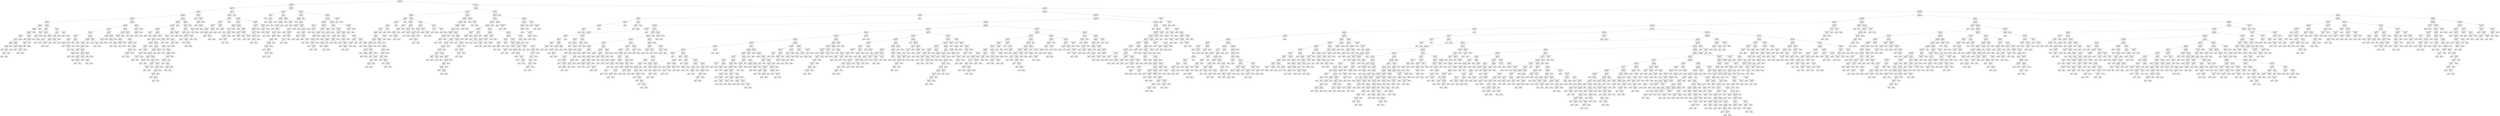 digraph Tree {
node [shape=box] ;
0 [label="X[27] <= 216.05\ngini = 0.5\nsamples = 6198\nvalue = [4952, 4848]"] ;
1 [label="X[14] <= 9312.6\ngini = 0.453\nsamples = 768\nvalue = [796, 423]"] ;
0 -> 1 [labeldistance=2.5, labelangle=45, headlabel="True"] ;
2 [label="X[15] <= 3673.5\ngini = 0.477\nsamples = 506\nvalue = [474, 307]"] ;
1 -> 2 ;
3 [label="X[12] <= 19.7\ngini = 0.465\nsamples = 402\nvalue = [393, 229]"] ;
2 -> 3 ;
4 [label="X[19] <= 544.0\ngini = 0.459\nsamples = 389\nvalue = [388, 215]"] ;
3 -> 4 ;
5 [label="X[15] <= 334.5\ngini = 0.418\nsamples = 224\nvalue = [252, 107]"] ;
4 -> 5 ;
6 [label="X[10] <= 69.0\ngini = 0.486\nsamples = 81\nvalue = [73, 52]"] ;
5 -> 6 ;
7 [label="X[10] <= 7.5\ngini = 0.499\nsamples = 43\nvalue = [33, 36]"] ;
6 -> 7 ;
8 [label="X[13] <= 157.0\ngini = 0.498\nsamples = 39\nvalue = [33, 29]"] ;
7 -> 8 ;
9 [label="X[11] <= 226.5\ngini = 0.49\nsamples = 37\nvalue = [33, 25]"] ;
8 -> 9 ;
10 [label="X[5] <= 13.0\ngini = 0.462\nsamples = 29\nvalue = [30, 17]"] ;
9 -> 10 ;
11 [label="X[23] <= 138.5\ngini = 0.497\nsamples = 24\nvalue = [20, 17]"] ;
10 -> 11 ;
12 [label="X[0] <= 18.5\ngini = 0.26\nsamples = 7\nvalue = [11, 2]"] ;
11 -> 12 ;
13 [label="X[21] <= 91.5\ngini = 0.298\nsamples = 5\nvalue = [9, 2]"] ;
12 -> 13 ;
14 [label="gini = 0.0\nsamples = 1\nvalue = [0, 1]"] ;
13 -> 14 ;
15 [label="X[9] <= 92.0\ngini = 0.18\nsamples = 4\nvalue = [9, 1]"] ;
13 -> 15 ;
16 [label="X[21] <= 961.0\ngini = 0.32\nsamples = 3\nvalue = [4, 1]"] ;
15 -> 16 ;
17 [label="gini = 0.0\nsamples = 1\nvalue = [0, 1]"] ;
16 -> 17 ;
18 [label="gini = 0.0\nsamples = 2\nvalue = [4, 0]"] ;
16 -> 18 ;
19 [label="gini = 0.0\nsamples = 1\nvalue = [5, 0]"] ;
15 -> 19 ;
20 [label="gini = 0.0\nsamples = 2\nvalue = [2, 0]"] ;
12 -> 20 ;
21 [label="X[14] <= 212.0\ngini = 0.469\nsamples = 17\nvalue = [9, 15]"] ;
11 -> 21 ;
22 [label="X[18] <= 7930.0\ngini = 0.124\nsamples = 9\nvalue = [1, 14]"] ;
21 -> 22 ;
23 [label="gini = 0.0\nsamples = 8\nvalue = [0, 14]"] ;
22 -> 23 ;
24 [label="gini = 0.0\nsamples = 1\nvalue = [1, 0]"] ;
22 -> 24 ;
25 [label="X[7] <= 34.0\ngini = 0.198\nsamples = 8\nvalue = [8, 1]"] ;
21 -> 25 ;
26 [label="X[15] <= 262.75\ngini = 0.5\nsamples = 2\nvalue = [1, 1]"] ;
25 -> 26 ;
27 [label="gini = 0.0\nsamples = 1\nvalue = [1, 0]"] ;
26 -> 27 ;
28 [label="gini = 0.0\nsamples = 1\nvalue = [0, 1]"] ;
26 -> 28 ;
29 [label="gini = 0.0\nsamples = 6\nvalue = [7, 0]"] ;
25 -> 29 ;
30 [label="gini = 0.0\nsamples = 5\nvalue = [10, 0]"] ;
10 -> 30 ;
31 [label="X[20] <= 291.0\ngini = 0.397\nsamples = 8\nvalue = [3, 8]"] ;
9 -> 31 ;
32 [label="gini = 0.0\nsamples = 5\nvalue = [0, 7]"] ;
31 -> 32 ;
33 [label="X[4] <= 149.5\ngini = 0.375\nsamples = 3\nvalue = [3, 1]"] ;
31 -> 33 ;
34 [label="X[18] <= 310.5\ngini = 0.444\nsamples = 2\nvalue = [2, 1]"] ;
33 -> 34 ;
35 [label="gini = 0.0\nsamples = 1\nvalue = [0, 1]"] ;
34 -> 35 ;
36 [label="gini = 0.0\nsamples = 1\nvalue = [2, 0]"] ;
34 -> 36 ;
37 [label="gini = 0.0\nsamples = 1\nvalue = [1, 0]"] ;
33 -> 37 ;
38 [label="gini = 0.0\nsamples = 2\nvalue = [0, 4]"] ;
8 -> 38 ;
39 [label="gini = 0.0\nsamples = 4\nvalue = [0, 7]"] ;
7 -> 39 ;
40 [label="X[21] <= 983.0\ngini = 0.408\nsamples = 38\nvalue = [40, 16]"] ;
6 -> 40 ;
41 [label="X[29] <= 136.5\ngini = 0.202\nsamples = 23\nvalue = [31, 4]"] ;
40 -> 41 ;
42 [label="X[10] <= 197.0\ngini = 0.1\nsamples = 10\nvalue = [18, 1]"] ;
41 -> 42 ;
43 [label="X[0] <= 45.5\ngini = 0.278\nsamples = 4\nvalue = [5, 1]"] ;
42 -> 43 ;
44 [label="gini = 0.0\nsamples = 1\nvalue = [0, 1]"] ;
43 -> 44 ;
45 [label="gini = 0.0\nsamples = 3\nvalue = [5, 0]"] ;
43 -> 45 ;
46 [label="gini = 0.0\nsamples = 6\nvalue = [13, 0]"] ;
42 -> 46 ;
47 [label="X[20] <= 172.0\ngini = 0.305\nsamples = 13\nvalue = [13, 3]"] ;
41 -> 47 ;
48 [label="gini = 0.0\nsamples = 1\nvalue = [0, 1]"] ;
47 -> 48 ;
49 [label="X[9] <= 198.5\ngini = 0.231\nsamples = 12\nvalue = [13, 2]"] ;
47 -> 49 ;
50 [label="X[11] <= 197.5\ngini = 0.5\nsamples = 2\nvalue = [1, 1]"] ;
49 -> 50 ;
51 [label="gini = 0.0\nsamples = 1\nvalue = [1, 0]"] ;
50 -> 51 ;
52 [label="gini = 0.0\nsamples = 1\nvalue = [0, 1]"] ;
50 -> 52 ;
53 [label="X[0] <= 180.75\ngini = 0.142\nsamples = 10\nvalue = [12, 1]"] ;
49 -> 53 ;
54 [label="X[29] <= 315.525\ngini = 0.444\nsamples = 2\nvalue = [2, 1]"] ;
53 -> 54 ;
55 [label="gini = 0.0\nsamples = 1\nvalue = [2, 0]"] ;
54 -> 55 ;
56 [label="gini = 0.0\nsamples = 1\nvalue = [0, 1]"] ;
54 -> 56 ;
57 [label="gini = 0.0\nsamples = 8\nvalue = [10, 0]"] ;
53 -> 57 ;
58 [label="X[20] <= 350.5\ngini = 0.49\nsamples = 15\nvalue = [9, 12]"] ;
40 -> 58 ;
59 [label="X[2] <= 1.5\ngini = 0.444\nsamples = 9\nvalue = [8, 4]"] ;
58 -> 59 ;
60 [label="X[14] <= 262.5\ngini = 0.198\nsamples = 7\nvalue = [8, 1]"] ;
59 -> 60 ;
61 [label="X[19] <= 163.0\ngini = 0.375\nsamples = 2\nvalue = [3, 1]"] ;
60 -> 61 ;
62 [label="gini = 0.0\nsamples = 1\nvalue = [3, 0]"] ;
61 -> 62 ;
63 [label="gini = 0.0\nsamples = 1\nvalue = [0, 1]"] ;
61 -> 63 ;
64 [label="gini = 0.0\nsamples = 5\nvalue = [5, 0]"] ;
60 -> 64 ;
65 [label="gini = 0.0\nsamples = 2\nvalue = [0, 3]"] ;
59 -> 65 ;
66 [label="X[2] <= 0.5\ngini = 0.198\nsamples = 6\nvalue = [1, 8]"] ;
58 -> 66 ;
67 [label="gini = 0.0\nsamples = 1\nvalue = [1, 0]"] ;
66 -> 67 ;
68 [label="gini = 0.0\nsamples = 5\nvalue = [0, 8]"] ;
66 -> 68 ;
69 [label="X[14] <= 3029.5\ngini = 0.36\nsamples = 143\nvalue = [179, 55]"] ;
5 -> 69 ;
70 [label="X[24] <= 945.5\ngini = 0.393\nsamples = 120\nvalue = [139, 51]"] ;
69 -> 70 ;
71 [label="X[7] <= 474.5\ngini = 0.298\nsamples = 89\nvalue = [121, 27]"] ;
70 -> 71 ;
72 [label="X[14] <= 676.0\ngini = 0.23\nsamples = 68\nvalue = [98, 15]"] ;
71 -> 72 ;
73 [label="X[22] <= 497.5\ngini = 0.087\nsamples = 29\nvalue = [42, 2]"] ;
72 -> 73 ;
74 [label="X[20] <= 439.0\ngini = 0.048\nsamples = 26\nvalue = [40, 1]"] ;
73 -> 74 ;
75 [label="X[18] <= 790.0\ngini = 0.111\nsamples = 12\nvalue = [16, 1]"] ;
74 -> 75 ;
76 [label="gini = 0.0\nsamples = 7\nvalue = [11, 0]"] ;
75 -> 76 ;
77 [label="X[18] <= 1268.5\ngini = 0.278\nsamples = 5\nvalue = [5, 1]"] ;
75 -> 77 ;
78 [label="gini = 0.0\nsamples = 1\nvalue = [0, 1]"] ;
77 -> 78 ;
79 [label="gini = 0.0\nsamples = 4\nvalue = [5, 0]"] ;
77 -> 79 ;
80 [label="gini = 0.0\nsamples = 14\nvalue = [24, 0]"] ;
74 -> 80 ;
81 [label="X[0] <= 249.5\ngini = 0.444\nsamples = 3\nvalue = [2, 1]"] ;
73 -> 81 ;
82 [label="gini = 0.0\nsamples = 1\nvalue = [1, 0]"] ;
81 -> 82 ;
83 [label="X[23] <= 579.0\ngini = 0.5\nsamples = 2\nvalue = [1, 1]"] ;
81 -> 83 ;
84 [label="gini = 0.0\nsamples = 1\nvalue = [0, 1]"] ;
83 -> 84 ;
85 [label="gini = 0.0\nsamples = 1\nvalue = [1, 0]"] ;
83 -> 85 ;
86 [label="X[24] <= 769.5\ngini = 0.306\nsamples = 39\nvalue = [56, 13]"] ;
72 -> 86 ;
87 [label="X[26] <= 699.5\ngini = 0.365\nsamples = 32\nvalue = [38, 12]"] ;
86 -> 87 ;
88 [label="X[24] <= 743.013\ngini = 0.33\nsamples = 30\nvalue = [38, 10]"] ;
87 -> 88 ;
89 [label="X[11] <= 115.0\ngini = 0.287\nsamples = 28\nvalue = [38, 8]"] ;
88 -> 89 ;
90 [label="X[7] <= 99.5\ngini = 0.49\nsamples = 6\nvalue = [4, 3]"] ;
89 -> 90 ;
91 [label="X[19] <= 92.5\ngini = 0.375\nsamples = 3\nvalue = [1, 3]"] ;
90 -> 91 ;
92 [label="gini = 0.0\nsamples = 2\nvalue = [0, 3]"] ;
91 -> 92 ;
93 [label="gini = 0.0\nsamples = 1\nvalue = [1, 0]"] ;
91 -> 93 ;
94 [label="gini = 0.0\nsamples = 3\nvalue = [3, 0]"] ;
90 -> 94 ;
95 [label="X[16] <= 29.725\ngini = 0.224\nsamples = 22\nvalue = [34, 5]"] ;
89 -> 95 ;
96 [label="X[15] <= 879.5\ngini = 0.165\nsamples = 18\nvalue = [30, 3]"] ;
95 -> 96 ;
97 [label="X[22] <= 419.0\ngini = 0.346\nsamples = 6\nvalue = [7, 2]"] ;
96 -> 97 ;
98 [label="gini = 0.0\nsamples = 4\nvalue = [6, 0]"] ;
97 -> 98 ;
99 [label="X[15] <= 829.0\ngini = 0.444\nsamples = 2\nvalue = [1, 2]"] ;
97 -> 99 ;
100 [label="gini = 0.0\nsamples = 1\nvalue = [1, 0]"] ;
99 -> 100 ;
101 [label="gini = 0.0\nsamples = 1\nvalue = [0, 2]"] ;
99 -> 101 ;
102 [label="X[20] <= 2696.0\ngini = 0.08\nsamples = 12\nvalue = [23, 1]"] ;
96 -> 102 ;
103 [label="gini = 0.0\nsamples = 10\nvalue = [20, 0]"] ;
102 -> 103 ;
104 [label="X[23] <= 2953.5\ngini = 0.375\nsamples = 2\nvalue = [3, 1]"] ;
102 -> 104 ;
105 [label="gini = 0.0\nsamples = 1\nvalue = [0, 1]"] ;
104 -> 105 ;
106 [label="gini = 0.0\nsamples = 1\nvalue = [3, 0]"] ;
104 -> 106 ;
107 [label="X[16] <= 79.25\ngini = 0.444\nsamples = 4\nvalue = [4, 2]"] ;
95 -> 107 ;
108 [label="gini = 0.0\nsamples = 2\nvalue = [0, 2]"] ;
107 -> 108 ;
109 [label="gini = 0.0\nsamples = 2\nvalue = [4, 0]"] ;
107 -> 109 ;
110 [label="gini = 0.0\nsamples = 2\nvalue = [0, 2]"] ;
88 -> 110 ;
111 [label="gini = 0.0\nsamples = 2\nvalue = [0, 2]"] ;
87 -> 111 ;
112 [label="X[20] <= 909.025\ngini = 0.1\nsamples = 7\nvalue = [18, 1]"] ;
86 -> 112 ;
113 [label="gini = 0.0\nsamples = 4\nvalue = [11, 0]"] ;
112 -> 113 ;
114 [label="X[9] <= 1119.5\ngini = 0.219\nsamples = 3\nvalue = [7, 1]"] ;
112 -> 114 ;
115 [label="gini = 0.0\nsamples = 1\nvalue = [0, 1]"] ;
114 -> 115 ;
116 [label="gini = 0.0\nsamples = 2\nvalue = [7, 0]"] ;
114 -> 116 ;
117 [label="X[15] <= 716.5\ngini = 0.451\nsamples = 21\nvalue = [23, 12]"] ;
71 -> 117 ;
118 [label="X[4] <= 69.5\ngini = 0.219\nsamples = 5\nvalue = [1, 7]"] ;
117 -> 118 ;
119 [label="X[24] <= 330.0\ngini = 0.375\nsamples = 3\nvalue = [1, 3]"] ;
118 -> 119 ;
120 [label="gini = 0.0\nsamples = 2\nvalue = [0, 3]"] ;
119 -> 120 ;
121 [label="gini = 0.0\nsamples = 1\nvalue = [1, 0]"] ;
119 -> 121 ;
122 [label="gini = 0.0\nsamples = 2\nvalue = [0, 4]"] ;
118 -> 122 ;
123 [label="X[15] <= 2661.0\ngini = 0.302\nsamples = 16\nvalue = [22, 5]"] ;
117 -> 123 ;
124 [label="X[2] <= 1.5\ngini = 0.083\nsamples = 13\nvalue = [22, 1]"] ;
123 -> 124 ;
125 [label="gini = 0.0\nsamples = 9\nvalue = [17, 0]"] ;
124 -> 125 ;
126 [label="X[5] <= 134.5\ngini = 0.278\nsamples = 4\nvalue = [5, 1]"] ;
124 -> 126 ;
127 [label="gini = 0.0\nsamples = 1\nvalue = [0, 1]"] ;
126 -> 127 ;
128 [label="gini = 0.0\nsamples = 3\nvalue = [5, 0]"] ;
126 -> 128 ;
129 [label="gini = 0.0\nsamples = 3\nvalue = [0, 4]"] ;
123 -> 129 ;
130 [label="X[22] <= 1051.5\ngini = 0.49\nsamples = 31\nvalue = [18, 24]"] ;
70 -> 130 ;
131 [label="X[13] <= 89.5\ngini = 0.451\nsamples = 26\nvalue = [12, 23]"] ;
130 -> 131 ;
132 [label="X[29] <= 1462.0\ngini = 0.499\nsamples = 20\nvalue = [12, 13]"] ;
131 -> 132 ;
133 [label="X[5] <= 246.0\ngini = 0.245\nsamples = 6\nvalue = [6, 1]"] ;
132 -> 133 ;
134 [label="X[25] <= 192.0\ngini = 0.444\nsamples = 3\nvalue = [2, 1]"] ;
133 -> 134 ;
135 [label="gini = 0.0\nsamples = 2\nvalue = [2, 0]"] ;
134 -> 135 ;
136 [label="gini = 0.0\nsamples = 1\nvalue = [0, 1]"] ;
134 -> 136 ;
137 [label="gini = 0.0\nsamples = 3\nvalue = [4, 0]"] ;
133 -> 137 ;
138 [label="X[21] <= 9299.0\ngini = 0.444\nsamples = 14\nvalue = [6, 12]"] ;
132 -> 138 ;
139 [label="X[24] <= 1638.125\ngini = 0.32\nsamples = 11\nvalue = [3, 12]"] ;
138 -> 139 ;
140 [label="gini = 0.0\nsamples = 4\nvalue = [0, 8]"] ;
139 -> 140 ;
141 [label="X[14] <= 2825.0\ngini = 0.49\nsamples = 7\nvalue = [3, 4]"] ;
139 -> 141 ;
142 [label="X[15] <= 2620.5\ngini = 0.48\nsamples = 5\nvalue = [3, 2]"] ;
141 -> 142 ;
143 [label="X[21] <= 2402.125\ngini = 0.444\nsamples = 3\nvalue = [1, 2]"] ;
142 -> 143 ;
144 [label="gini = 0.0\nsamples = 1\nvalue = [1, 0]"] ;
143 -> 144 ;
145 [label="gini = 0.0\nsamples = 2\nvalue = [0, 2]"] ;
143 -> 145 ;
146 [label="gini = 0.0\nsamples = 2\nvalue = [2, 0]"] ;
142 -> 146 ;
147 [label="gini = 0.0\nsamples = 2\nvalue = [0, 2]"] ;
141 -> 147 ;
148 [label="gini = 0.0\nsamples = 3\nvalue = [3, 0]"] ;
138 -> 148 ;
149 [label="gini = 0.0\nsamples = 6\nvalue = [0, 10]"] ;
131 -> 149 ;
150 [label="X[25] <= 1982.5\ngini = 0.245\nsamples = 5\nvalue = [6, 1]"] ;
130 -> 150 ;
151 [label="gini = 0.0\nsamples = 4\nvalue = [6, 0]"] ;
150 -> 151 ;
152 [label="gini = 0.0\nsamples = 1\nvalue = [0, 1]"] ;
150 -> 152 ;
153 [label="X[7] <= 3081.0\ngini = 0.165\nsamples = 23\nvalue = [40, 4]"] ;
69 -> 153 ;
154 [label="X[7] <= 2947.5\ngini = 0.225\nsamples = 17\nvalue = [27, 4]"] ;
153 -> 154 ;
155 [label="X[24] <= 3199.0\ngini = 0.18\nsamples = 16\nvalue = [27, 3]"] ;
154 -> 155 ;
156 [label="gini = 0.0\nsamples = 14\nvalue = [27, 0]"] ;
155 -> 156 ;
157 [label="gini = 0.0\nsamples = 2\nvalue = [0, 3]"] ;
155 -> 157 ;
158 [label="gini = 0.0\nsamples = 1\nvalue = [0, 1]"] ;
154 -> 158 ;
159 [label="gini = 0.0\nsamples = 6\nvalue = [13, 0]"] ;
153 -> 159 ;
160 [label="X[7] <= 1179.5\ngini = 0.493\nsamples = 165\nvalue = [136, 108]"] ;
4 -> 160 ;
161 [label="X[1] <= 1340.438\ngini = 0.499\nsamples = 127\nvalue = [89, 97]"] ;
160 -> 161 ;
162 [label="X[18] <= 12705.5\ngini = 0.492\nsamples = 119\nvalue = [75, 97]"] ;
161 -> 162 ;
163 [label="X[19] <= 625.0\ngini = 0.475\nsamples = 103\nvalue = [56, 88]"] ;
162 -> 163 ;
164 [label="X[22] <= 871.0\ngini = 0.111\nsamples = 11\nvalue = [1, 16]"] ;
163 -> 164 ;
165 [label="gini = 0.0\nsamples = 10\nvalue = [0, 16]"] ;
164 -> 165 ;
166 [label="gini = 0.0\nsamples = 1\nvalue = [1, 0]"] ;
164 -> 166 ;
167 [label="X[6] <= 2210.25\ngini = 0.491\nsamples = 92\nvalue = [55, 72]"] ;
163 -> 167 ;
168 [label="X[19] <= 685.5\ngini = 0.497\nsamples = 86\nvalue = [54, 63]"] ;
167 -> 168 ;
169 [label="gini = 0.0\nsamples = 6\nvalue = [11, 0]"] ;
168 -> 169 ;
170 [label="X[23] <= 1176.0\ngini = 0.482\nsamples = 80\nvalue = [43, 63]"] ;
168 -> 170 ;
171 [label="X[5] <= 174.333\ngini = 0.269\nsamples = 19\nvalue = [4, 21]"] ;
170 -> 171 ;
172 [label="X[14] <= 696.0\ngini = 0.36\nsamples = 14\nvalue = [4, 13]"] ;
171 -> 172 ;
173 [label="gini = 0.0\nsamples = 1\nvalue = [1, 0]"] ;
172 -> 173 ;
174 [label="X[21] <= 3965.025\ngini = 0.305\nsamples = 13\nvalue = [3, 13]"] ;
172 -> 174 ;
175 [label="X[0] <= 119.5\ngini = 0.133\nsamples = 11\nvalue = [1, 13]"] ;
174 -> 175 ;
176 [label="X[19] <= 1062.0\ngini = 0.278\nsamples = 6\nvalue = [1, 5]"] ;
175 -> 176 ;
177 [label="gini = 0.0\nsamples = 5\nvalue = [0, 5]"] ;
176 -> 177 ;
178 [label="gini = 0.0\nsamples = 1\nvalue = [1, 0]"] ;
176 -> 178 ;
179 [label="gini = 0.0\nsamples = 5\nvalue = [0, 8]"] ;
175 -> 179 ;
180 [label="gini = 0.0\nsamples = 2\nvalue = [2, 0]"] ;
174 -> 180 ;
181 [label="gini = 0.0\nsamples = 5\nvalue = [0, 8]"] ;
171 -> 181 ;
182 [label="X[6] <= 165.0\ngini = 0.499\nsamples = 61\nvalue = [39, 42]"] ;
170 -> 182 ;
183 [label="X[2] <= 1.5\ngini = 0.469\nsamples = 43\nvalue = [21, 35]"] ;
182 -> 183 ;
184 [label="X[21] <= 9020.75\ngini = 0.494\nsamples = 36\nvalue = [20, 25]"] ;
183 -> 184 ;
185 [label="X[11] <= 391.5\ngini = 0.499\nsamples = 30\nvalue = [20, 18]"] ;
184 -> 185 ;
186 [label="X[23] <= 7207.5\ngini = 0.397\nsamples = 8\nvalue = [3, 8]"] ;
185 -> 186 ;
187 [label="X[19] <= 1269.75\ngini = 0.198\nsamples = 6\nvalue = [1, 8]"] ;
186 -> 187 ;
188 [label="gini = 0.0\nsamples = 1\nvalue = [1, 0]"] ;
187 -> 188 ;
189 [label="gini = 0.0\nsamples = 5\nvalue = [0, 8]"] ;
187 -> 189 ;
190 [label="gini = 0.0\nsamples = 2\nvalue = [2, 0]"] ;
186 -> 190 ;
191 [label="X[22] <= 859.5\ngini = 0.466\nsamples = 22\nvalue = [17, 10]"] ;
185 -> 191 ;
192 [label="X[1] <= 2.0\ngini = 0.5\nsamples = 18\nvalue = [10, 10]"] ;
191 -> 192 ;
193 [label="X[9] <= 1497.525\ngini = 0.278\nsamples = 5\nvalue = [5, 1]"] ;
192 -> 193 ;
194 [label="X[14] <= 1344.525\ngini = 0.5\nsamples = 2\nvalue = [1, 1]"] ;
193 -> 194 ;
195 [label="gini = 0.0\nsamples = 1\nvalue = [1, 0]"] ;
194 -> 195 ;
196 [label="gini = 0.0\nsamples = 1\nvalue = [0, 1]"] ;
194 -> 196 ;
197 [label="gini = 0.0\nsamples = 3\nvalue = [4, 0]"] ;
193 -> 197 ;
198 [label="X[18] <= 6221.625\ngini = 0.459\nsamples = 13\nvalue = [5, 9]"] ;
192 -> 198 ;
199 [label="X[22] <= 219.0\ngini = 0.375\nsamples = 11\nvalue = [3, 9]"] ;
198 -> 199 ;
200 [label="X[4] <= 57.0\ngini = 0.444\nsamples = 8\nvalue = [3, 6]"] ;
199 -> 200 ;
201 [label="X[9] <= 1911.0\ngini = 0.469\nsamples = 7\nvalue = [3, 5]"] ;
200 -> 201 ;
202 [label="gini = 0.0\nsamples = 2\nvalue = [2, 0]"] ;
201 -> 202 ;
203 [label="X[9] <= 3852.5\ngini = 0.278\nsamples = 5\nvalue = [1, 5]"] ;
201 -> 203 ;
204 [label="gini = 0.0\nsamples = 4\nvalue = [0, 5]"] ;
203 -> 204 ;
205 [label="gini = 0.0\nsamples = 1\nvalue = [1, 0]"] ;
203 -> 205 ;
206 [label="gini = 0.0\nsamples = 1\nvalue = [0, 1]"] ;
200 -> 206 ;
207 [label="gini = 0.0\nsamples = 3\nvalue = [0, 3]"] ;
199 -> 207 ;
208 [label="gini = 0.0\nsamples = 2\nvalue = [2, 0]"] ;
198 -> 208 ;
209 [label="gini = 0.0\nsamples = 4\nvalue = [7, 0]"] ;
191 -> 209 ;
210 [label="gini = 0.0\nsamples = 6\nvalue = [0, 7]"] ;
184 -> 210 ;
211 [label="X[10] <= 4492.5\ngini = 0.165\nsamples = 7\nvalue = [1, 10]"] ;
183 -> 211 ;
212 [label="gini = 0.0\nsamples = 6\nvalue = [0, 10]"] ;
211 -> 212 ;
213 [label="gini = 0.0\nsamples = 1\nvalue = [1, 0]"] ;
211 -> 213 ;
214 [label="X[1] <= 74.25\ngini = 0.403\nsamples = 18\nvalue = [18, 7]"] ;
182 -> 214 ;
215 [label="gini = 0.0\nsamples = 1\nvalue = [0, 2]"] ;
214 -> 215 ;
216 [label="X[16] <= 32.425\ngini = 0.34\nsamples = 17\nvalue = [18, 5]"] ;
214 -> 216 ;
217 [label="X[11] <= 3393.5\ngini = 0.43\nsamples = 13\nvalue = [11, 5]"] ;
216 -> 217 ;
218 [label="X[21] <= 7717.5\ngini = 0.496\nsamples = 9\nvalue = [6, 5]"] ;
217 -> 218 ;
219 [label="X[20] <= 1255.05\ngini = 0.444\nsamples = 7\nvalue = [6, 3]"] ;
218 -> 219 ;
220 [label="gini = 0.0\nsamples = 3\nvalue = [4, 0]"] ;
219 -> 220 ;
221 [label="X[10] <= 979.5\ngini = 0.48\nsamples = 4\nvalue = [2, 3]"] ;
219 -> 221 ;
222 [label="X[15] <= 705.55\ngini = 0.444\nsamples = 2\nvalue = [2, 1]"] ;
221 -> 222 ;
223 [label="gini = 0.0\nsamples = 1\nvalue = [0, 1]"] ;
222 -> 223 ;
224 [label="gini = 0.0\nsamples = 1\nvalue = [2, 0]"] ;
222 -> 224 ;
225 [label="gini = 0.0\nsamples = 2\nvalue = [0, 2]"] ;
221 -> 225 ;
226 [label="gini = 0.0\nsamples = 2\nvalue = [0, 2]"] ;
218 -> 226 ;
227 [label="gini = 0.0\nsamples = 4\nvalue = [5, 0]"] ;
217 -> 227 ;
228 [label="gini = 0.0\nsamples = 4\nvalue = [7, 0]"] ;
216 -> 228 ;
229 [label="X[10] <= 2791.5\ngini = 0.18\nsamples = 6\nvalue = [1, 9]"] ;
167 -> 229 ;
230 [label="gini = 0.0\nsamples = 4\nvalue = [0, 8]"] ;
229 -> 230 ;
231 [label="X[26] <= 3091.0\ngini = 0.5\nsamples = 2\nvalue = [1, 1]"] ;
229 -> 231 ;
232 [label="gini = 0.0\nsamples = 1\nvalue = [1, 0]"] ;
231 -> 232 ;
233 [label="gini = 0.0\nsamples = 1\nvalue = [0, 1]"] ;
231 -> 233 ;
234 [label="X[22] <= 562.0\ngini = 0.436\nsamples = 16\nvalue = [19, 9]"] ;
162 -> 234 ;
235 [label="X[7] <= 141.0\ngini = 0.245\nsamples = 11\nvalue = [18, 3]"] ;
234 -> 235 ;
236 [label="X[21] <= 15843.0\ngini = 0.5\nsamples = 5\nvalue = [3, 3]"] ;
235 -> 236 ;
237 [label="gini = 0.0\nsamples = 1\nvalue = [2, 0]"] ;
236 -> 237 ;
238 [label="X[9] <= 2775.0\ngini = 0.375\nsamples = 4\nvalue = [1, 3]"] ;
236 -> 238 ;
239 [label="X[2] <= 0.5\ngini = 0.5\nsamples = 2\nvalue = [1, 1]"] ;
238 -> 239 ;
240 [label="gini = 0.0\nsamples = 1\nvalue = [0, 1]"] ;
239 -> 240 ;
241 [label="gini = 0.0\nsamples = 1\nvalue = [1, 0]"] ;
239 -> 241 ;
242 [label="gini = 0.0\nsamples = 2\nvalue = [0, 2]"] ;
238 -> 242 ;
243 [label="gini = 0.0\nsamples = 6\nvalue = [15, 0]"] ;
235 -> 243 ;
244 [label="X[16] <= 400.0\ngini = 0.245\nsamples = 5\nvalue = [1, 6]"] ;
234 -> 244 ;
245 [label="gini = 0.0\nsamples = 4\nvalue = [0, 6]"] ;
244 -> 245 ;
246 [label="gini = 0.0\nsamples = 1\nvalue = [1, 0]"] ;
244 -> 246 ;
247 [label="gini = 0.0\nsamples = 8\nvalue = [14, 0]"] ;
161 -> 247 ;
248 [label="X[26] <= 5152.5\ngini = 0.307\nsamples = 38\nvalue = [47, 11]"] ;
160 -> 248 ;
249 [label="X[19] <= 6569.0\ngini = 0.27\nsamples = 36\nvalue = [47, 9]"] ;
248 -> 249 ;
250 [label="X[7] <= 5831.5\ngini = 0.208\nsamples = 32\nvalue = [45, 6]"] ;
249 -> 250 ;
251 [label="X[8] <= 189.5\ngini = 0.18\nsamples = 31\nvalue = [45, 5]"] ;
250 -> 251 ;
252 [label="X[9] <= 3470.375\ngini = 0.089\nsamples = 27\nvalue = [41, 2]"] ;
251 -> 252 ;
253 [label="gini = 0.0\nsamples = 18\nvalue = [32, 0]"] ;
252 -> 253 ;
254 [label="X[11] <= 3714.875\ngini = 0.298\nsamples = 9\nvalue = [9, 2]"] ;
252 -> 254 ;
255 [label="gini = 0.0\nsamples = 1\nvalue = [0, 1]"] ;
254 -> 255 ;
256 [label="X[22] <= 249.5\ngini = 0.18\nsamples = 8\nvalue = [9, 1]"] ;
254 -> 256 ;
257 [label="gini = 0.0\nsamples = 7\nvalue = [9, 0]"] ;
256 -> 257 ;
258 [label="gini = 0.0\nsamples = 1\nvalue = [0, 1]"] ;
256 -> 258 ;
259 [label="X[10] <= 2086.5\ngini = 0.49\nsamples = 4\nvalue = [4, 3]"] ;
251 -> 259 ;
260 [label="gini = 0.0\nsamples = 2\nvalue = [0, 3]"] ;
259 -> 260 ;
261 [label="gini = 0.0\nsamples = 2\nvalue = [4, 0]"] ;
259 -> 261 ;
262 [label="gini = 0.0\nsamples = 1\nvalue = [0, 1]"] ;
250 -> 262 ;
263 [label="X[6] <= 595.0\ngini = 0.48\nsamples = 4\nvalue = [2, 3]"] ;
249 -> 263 ;
264 [label="gini = 0.0\nsamples = 3\nvalue = [0, 3]"] ;
263 -> 264 ;
265 [label="gini = 0.0\nsamples = 1\nvalue = [2, 0]"] ;
263 -> 265 ;
266 [label="gini = 0.0\nsamples = 2\nvalue = [0, 2]"] ;
248 -> 266 ;
267 [label="X[6] <= 380.763\ngini = 0.388\nsamples = 13\nvalue = [5, 14]"] ;
3 -> 267 ;
268 [label="gini = 0.0\nsamples = 2\nvalue = [2, 0]"] ;
267 -> 268 ;
269 [label="X[11] <= 8246.824\ngini = 0.291\nsamples = 11\nvalue = [3, 14]"] ;
267 -> 269 ;
270 [label="X[22] <= 618.0\ngini = 0.124\nsamples = 10\nvalue = [1, 14]"] ;
269 -> 270 ;
271 [label="gini = 0.0\nsamples = 8\nvalue = [0, 12]"] ;
270 -> 271 ;
272 [label="X[19] <= 2920.3\ngini = 0.444\nsamples = 2\nvalue = [1, 2]"] ;
270 -> 272 ;
273 [label="gini = 0.0\nsamples = 1\nvalue = [1, 0]"] ;
272 -> 273 ;
274 [label="gini = 0.0\nsamples = 1\nvalue = [0, 2]"] ;
272 -> 274 ;
275 [label="gini = 0.0\nsamples = 1\nvalue = [2, 0]"] ;
269 -> 275 ;
276 [label="X[2] <= 3.5\ngini = 0.5\nsamples = 104\nvalue = [81, 78]"] ;
2 -> 276 ;
277 [label="X[23] <= 4937.25\ngini = 0.5\nsamples = 100\nvalue = [74, 78]"] ;
276 -> 277 ;
278 [label="X[7] <= 2706.5\ngini = 0.381\nsamples = 27\nvalue = [11, 32]"] ;
277 -> 278 ;
279 [label="X[26] <= 3547.0\ngini = 0.32\nsamples = 24\nvalue = [8, 32]"] ;
278 -> 279 ;
280 [label="X[23] <= 3863.5\ngini = 0.251\nsamples = 19\nvalue = [5, 29]"] ;
279 -> 280 ;
281 [label="X[20] <= 3748.5\ngini = 0.469\nsamples = 6\nvalue = [3, 5]"] ;
280 -> 281 ;
282 [label="gini = 0.0\nsamples = 3\nvalue = [0, 4]"] ;
281 -> 282 ;
283 [label="X[2] <= 0.5\ngini = 0.375\nsamples = 3\nvalue = [3, 1]"] ;
281 -> 283 ;
284 [label="gini = 0.0\nsamples = 1\nvalue = [2, 0]"] ;
283 -> 284 ;
285 [label="X[22] <= 429.0\ngini = 0.5\nsamples = 2\nvalue = [1, 1]"] ;
283 -> 285 ;
286 [label="gini = 0.0\nsamples = 1\nvalue = [1, 0]"] ;
285 -> 286 ;
287 [label="gini = 0.0\nsamples = 1\nvalue = [0, 1]"] ;
285 -> 287 ;
288 [label="X[9] <= 4566.5\ngini = 0.142\nsamples = 13\nvalue = [2, 24]"] ;
280 -> 288 ;
289 [label="gini = 0.0\nsamples = 11\nvalue = [0, 24]"] ;
288 -> 289 ;
290 [label="gini = 0.0\nsamples = 2\nvalue = [2, 0]"] ;
288 -> 290 ;
291 [label="X[1] <= 2205.848\ngini = 0.5\nsamples = 5\nvalue = [3, 3]"] ;
279 -> 291 ;
292 [label="gini = 0.0\nsamples = 2\nvalue = [2, 0]"] ;
291 -> 292 ;
293 [label="X[6] <= 4262.0\ngini = 0.375\nsamples = 3\nvalue = [1, 3]"] ;
291 -> 293 ;
294 [label="gini = 0.0\nsamples = 1\nvalue = [1, 0]"] ;
293 -> 294 ;
295 [label="gini = 0.0\nsamples = 2\nvalue = [0, 3]"] ;
293 -> 295 ;
296 [label="gini = 0.0\nsamples = 3\nvalue = [3, 0]"] ;
278 -> 296 ;
297 [label="X[11] <= 6928.5\ngini = 0.488\nsamples = 73\nvalue = [63, 46]"] ;
277 -> 297 ;
298 [label="X[9] <= 1882.887\ngini = 0.41\nsamples = 44\nvalue = [47, 19]"] ;
297 -> 298 ;
299 [label="X[20] <= 7457.0\ngini = 0.491\nsamples = 13\nvalue = [10, 13]"] ;
298 -> 299 ;
300 [label="X[16] <= 10.725\ngini = 0.472\nsamples = 12\nvalue = [8, 13]"] ;
299 -> 300 ;
301 [label="X[14] <= 5014.0\ngini = 0.401\nsamples = 10\nvalue = [5, 13]"] ;
300 -> 301 ;
302 [label="X[9] <= 625.667\ngini = 0.469\nsamples = 6\nvalue = [5, 3]"] ;
301 -> 302 ;
303 [label="gini = 0.0\nsamples = 3\nvalue = [4, 0]"] ;
302 -> 303 ;
304 [label="X[0] <= 588.8\ngini = 0.375\nsamples = 3\nvalue = [1, 3]"] ;
302 -> 304 ;
305 [label="gini = 0.0\nsamples = 2\nvalue = [0, 3]"] ;
304 -> 305 ;
306 [label="gini = 0.0\nsamples = 1\nvalue = [1, 0]"] ;
304 -> 306 ;
307 [label="gini = 0.0\nsamples = 4\nvalue = [0, 10]"] ;
301 -> 307 ;
308 [label="gini = 0.0\nsamples = 2\nvalue = [3, 0]"] ;
300 -> 308 ;
309 [label="gini = 0.0\nsamples = 1\nvalue = [2, 0]"] ;
299 -> 309 ;
310 [label="X[11] <= 4846.0\ngini = 0.24\nsamples = 31\nvalue = [37, 6]"] ;
298 -> 310 ;
311 [label="gini = 0.0\nsamples = 9\nvalue = [18, 0]"] ;
310 -> 311 ;
312 [label="X[19] <= 602.25\ngini = 0.365\nsamples = 22\nvalue = [19, 6]"] ;
310 -> 312 ;
313 [label="X[9] <= 6127.15\ngini = 0.188\nsamples = 17\nvalue = [17, 2]"] ;
312 -> 313 ;
314 [label="gini = 0.0\nsamples = 11\nvalue = [12, 0]"] ;
313 -> 314 ;
315 [label="X[15] <= 6233.5\ngini = 0.408\nsamples = 6\nvalue = [5, 2]"] ;
313 -> 315 ;
316 [label="gini = 0.0\nsamples = 2\nvalue = [0, 2]"] ;
315 -> 316 ;
317 [label="gini = 0.0\nsamples = 4\nvalue = [5, 0]"] ;
315 -> 317 ;
318 [label="X[6] <= 408.263\ngini = 0.444\nsamples = 5\nvalue = [2, 4]"] ;
312 -> 318 ;
319 [label="gini = 0.0\nsamples = 2\nvalue = [0, 3]"] ;
318 -> 319 ;
320 [label="X[18] <= 11150.375\ngini = 0.444\nsamples = 3\nvalue = [2, 1]"] ;
318 -> 320 ;
321 [label="gini = 0.0\nsamples = 1\nvalue = [0, 1]"] ;
320 -> 321 ;
322 [label="gini = 0.0\nsamples = 2\nvalue = [2, 0]"] ;
320 -> 322 ;
323 [label="X[26] <= 6380.95\ngini = 0.467\nsamples = 29\nvalue = [16, 27]"] ;
297 -> 323 ;
324 [label="X[15] <= 14648.525\ngini = 0.35\nsamples = 20\nvalue = [7, 24]"] ;
323 -> 324 ;
325 [label="X[19] <= 4044.0\ngini = 0.285\nsamples = 19\nvalue = [5, 24]"] ;
324 -> 325 ;
326 [label="X[16] <= 2296.0\ngini = 0.142\nsamples = 17\nvalue = [2, 24]"] ;
325 -> 326 ;
327 [label="X[29] <= 415.0\ngini = 0.077\nsamples = 16\nvalue = [1, 24]"] ;
326 -> 327 ;
328 [label="X[15] <= 7327.0\ngini = 0.32\nsamples = 3\nvalue = [1, 4]"] ;
327 -> 328 ;
329 [label="gini = 0.0\nsamples = 1\nvalue = [1, 0]"] ;
328 -> 329 ;
330 [label="gini = 0.0\nsamples = 2\nvalue = [0, 4]"] ;
328 -> 330 ;
331 [label="gini = 0.0\nsamples = 13\nvalue = [0, 20]"] ;
327 -> 331 ;
332 [label="gini = 0.0\nsamples = 1\nvalue = [1, 0]"] ;
326 -> 332 ;
333 [label="gini = 0.0\nsamples = 2\nvalue = [3, 0]"] ;
325 -> 333 ;
334 [label="gini = 0.0\nsamples = 1\nvalue = [2, 0]"] ;
324 -> 334 ;
335 [label="X[9] <= 8332.0\ngini = 0.375\nsamples = 9\nvalue = [9, 3]"] ;
323 -> 335 ;
336 [label="X[25] <= 7929.5\ngini = 0.18\nsamples = 7\nvalue = [9, 1]"] ;
335 -> 336 ;
337 [label="gini = 0.0\nsamples = 5\nvalue = [7, 0]"] ;
336 -> 337 ;
338 [label="X[6] <= 8160.0\ngini = 0.444\nsamples = 2\nvalue = [2, 1]"] ;
336 -> 338 ;
339 [label="gini = 0.0\nsamples = 1\nvalue = [0, 1]"] ;
338 -> 339 ;
340 [label="gini = 0.0\nsamples = 1\nvalue = [2, 0]"] ;
338 -> 340 ;
341 [label="gini = 0.0\nsamples = 2\nvalue = [0, 2]"] ;
335 -> 341 ;
342 [label="gini = 0.0\nsamples = 4\nvalue = [7, 0]"] ;
276 -> 342 ;
343 [label="X[23] <= 12354.0\ngini = 0.389\nsamples = 262\nvalue = [322, 116]"] ;
1 -> 343 ;
344 [label="X[21] <= 220.0\ngini = 0.177\nsamples = 79\nvalue = [129, 14]"] ;
343 -> 344 ;
345 [label="X[21] <= 105.0\ngini = 0.494\nsamples = 5\nvalue = [5, 4]"] ;
344 -> 345 ;
346 [label="gini = 0.0\nsamples = 2\nvalue = [4, 0]"] ;
345 -> 346 ;
347 [label="X[18] <= 125.0\ngini = 0.32\nsamples = 3\nvalue = [1, 4]"] ;
345 -> 347 ;
348 [label="gini = 0.0\nsamples = 1\nvalue = [0, 2]"] ;
347 -> 348 ;
349 [label="X[21] <= 157.5\ngini = 0.444\nsamples = 2\nvalue = [1, 2]"] ;
347 -> 349 ;
350 [label="gini = 0.0\nsamples = 1\nvalue = [1, 0]"] ;
349 -> 350 ;
351 [label="gini = 0.0\nsamples = 1\nvalue = [0, 2]"] ;
349 -> 351 ;
352 [label="X[2] <= 1.5\ngini = 0.138\nsamples = 74\nvalue = [124, 10]"] ;
344 -> 352 ;
353 [label="X[20] <= 11234.5\ngini = 0.103\nsamples = 70\nvalue = [122, 7]"] ;
352 -> 353 ;
354 [label="gini = 0.0\nsamples = 21\nvalue = [46, 0]"] ;
353 -> 354 ;
355 [label="X[18] <= 27794.625\ngini = 0.154\nsamples = 49\nvalue = [76, 7]"] ;
353 -> 355 ;
356 [label="X[20] <= 11266.0\ngini = 0.136\nsamples = 48\nvalue = [76, 6]"] ;
355 -> 356 ;
357 [label="gini = 0.0\nsamples = 1\nvalue = [0, 1]"] ;
356 -> 357 ;
358 [label="X[19] <= 1735.0\ngini = 0.116\nsamples = 47\nvalue = [76, 5]"] ;
356 -> 358 ;
359 [label="X[18] <= 3831.5\ngini = 0.134\nsamples = 41\nvalue = [64, 5]"] ;
358 -> 359 ;
360 [label="X[18] <= 3355.5\ngini = 0.239\nsamples = 21\nvalue = [31, 5]"] ;
359 -> 360 ;
361 [label="X[27] <= 104.5\ngini = 0.161\nsamples = 20\nvalue = [31, 3]"] ;
360 -> 361 ;
362 [label="X[21] <= 946.875\ngini = 0.165\nsamples = 19\nvalue = [30, 3]"] ;
361 -> 362 ;
363 [label="X[18] <= 479.5\ngini = 0.291\nsamples = 9\nvalue = [14, 3]"] ;
362 -> 363 ;
364 [label="gini = 0.0\nsamples = 4\nvalue = [10, 0]"] ;
363 -> 364 ;
365 [label="X[18] <= 932.0\ngini = 0.49\nsamples = 5\nvalue = [4, 3]"] ;
363 -> 365 ;
366 [label="X[21] <= 596.0\ngini = 0.444\nsamples = 4\nvalue = [4, 2]"] ;
365 -> 366 ;
367 [label="gini = 0.444\nsamples = 2\nvalue = [1, 2]"] ;
366 -> 367 ;
368 [label="gini = 0.0\nsamples = 2\nvalue = [3, 0]"] ;
366 -> 368 ;
369 [label="gini = 0.0\nsamples = 1\nvalue = [0, 1]"] ;
365 -> 369 ;
370 [label="gini = 0.0\nsamples = 10\nvalue = [16, 0]"] ;
362 -> 370 ;
371 [label="gini = 0.0\nsamples = 1\nvalue = [1, 0]"] ;
361 -> 371 ;
372 [label="gini = 0.0\nsamples = 1\nvalue = [0, 2]"] ;
360 -> 372 ;
373 [label="gini = 0.0\nsamples = 20\nvalue = [33, 0]"] ;
359 -> 373 ;
374 [label="gini = 0.0\nsamples = 6\nvalue = [12, 0]"] ;
358 -> 374 ;
375 [label="gini = 0.0\nsamples = 1\nvalue = [0, 1]"] ;
355 -> 375 ;
376 [label="X[22] <= 244.5\ngini = 0.48\nsamples = 4\nvalue = [2, 3]"] ;
352 -> 376 ;
377 [label="gini = 0.0\nsamples = 1\nvalue = [1, 0]"] ;
376 -> 377 ;
378 [label="X[19] <= 2488.0\ngini = 0.375\nsamples = 3\nvalue = [1, 3]"] ;
376 -> 378 ;
379 [label="gini = 0.0\nsamples = 2\nvalue = [0, 3]"] ;
378 -> 379 ;
380 [label="gini = 0.0\nsamples = 1\nvalue = [1, 0]"] ;
378 -> 380 ;
381 [label="X[20] <= 14354.3\ngini = 0.452\nsamples = 183\nvalue = [193, 102]"] ;
343 -> 381 ;
382 [label="X[4] <= 9854.917\ngini = 0.5\nsamples = 40\nvalue = [32, 34]"] ;
381 -> 382 ;
383 [label="X[1] <= 57.167\ngini = 0.499\nsamples = 38\nvalue = [32, 29]"] ;
382 -> 383 ;
384 [label="gini = 0.0\nsamples = 3\nvalue = [0, 8]"] ;
383 -> 384 ;
385 [label="X[13] <= 204.0\ngini = 0.478\nsamples = 35\nvalue = [32, 21]"] ;
383 -> 385 ;
386 [label="X[23] <= 20812.051\ngini = 0.355\nsamples = 18\nvalue = [20, 6]"] ;
385 -> 386 ;
387 [label="X[11] <= 12219.0\ngini = 0.444\nsamples = 13\nvalue = [12, 6]"] ;
386 -> 387 ;
388 [label="gini = 0.0\nsamples = 3\nvalue = [0, 4]"] ;
387 -> 388 ;
389 [label="X[9] <= 5105.498\ngini = 0.245\nsamples = 10\nvalue = [12, 2]"] ;
387 -> 389 ;
390 [label="gini = 0.0\nsamples = 1\nvalue = [0, 1]"] ;
389 -> 390 ;
391 [label="X[10] <= 217.0\ngini = 0.142\nsamples = 9\nvalue = [12, 1]"] ;
389 -> 391 ;
392 [label="X[18] <= 12618.25\ngini = 0.5\nsamples = 2\nvalue = [1, 1]"] ;
391 -> 392 ;
393 [label="gini = 0.0\nsamples = 1\nvalue = [1, 0]"] ;
392 -> 393 ;
394 [label="gini = 0.0\nsamples = 1\nvalue = [0, 1]"] ;
392 -> 394 ;
395 [label="gini = 0.0\nsamples = 7\nvalue = [11, 0]"] ;
391 -> 395 ;
396 [label="gini = 0.0\nsamples = 5\nvalue = [8, 0]"] ;
386 -> 396 ;
397 [label="X[1] <= 1462.167\ngini = 0.494\nsamples = 17\nvalue = [12, 15]"] ;
385 -> 397 ;
398 [label="gini = 0.0\nsamples = 2\nvalue = [3, 0]"] ;
397 -> 398 ;
399 [label="X[13] <= 976.0\ngini = 0.469\nsamples = 15\nvalue = [9, 15]"] ;
397 -> 399 ;
400 [label="gini = 0.0\nsamples = 7\nvalue = [0, 9]"] ;
399 -> 400 ;
401 [label="X[20] <= 12387.0\ngini = 0.48\nsamples = 8\nvalue = [9, 6]"] ;
399 -> 401 ;
402 [label="X[26] <= 2059.0\ngini = 0.278\nsamples = 3\nvalue = [1, 5]"] ;
401 -> 402 ;
403 [label="gini = 0.0\nsamples = 1\nvalue = [1, 0]"] ;
402 -> 403 ;
404 [label="gini = 0.0\nsamples = 2\nvalue = [0, 5]"] ;
402 -> 404 ;
405 [label="X[5] <= 4391.017\ngini = 0.198\nsamples = 5\nvalue = [8, 1]"] ;
401 -> 405 ;
406 [label="gini = 0.0\nsamples = 3\nvalue = [6, 0]"] ;
405 -> 406 ;
407 [label="X[26] <= 27406.5\ngini = 0.444\nsamples = 2\nvalue = [2, 1]"] ;
405 -> 407 ;
408 [label="gini = 0.0\nsamples = 1\nvalue = [0, 1]"] ;
407 -> 408 ;
409 [label="gini = 0.0\nsamples = 1\nvalue = [2, 0]"] ;
407 -> 409 ;
410 [label="gini = 0.0\nsamples = 2\nvalue = [0, 5]"] ;
382 -> 410 ;
411 [label="X[22] <= 56432.0\ngini = 0.418\nsamples = 143\nvalue = [161, 68]"] ;
381 -> 411 ;
412 [label="X[7] <= 1144.25\ngini = 0.397\nsamples = 138\nvalue = [160, 60]"] ;
411 -> 412 ;
413 [label="X[21] <= 21206.0\ngini = 0.492\nsamples = 45\nvalue = [44, 34]"] ;
412 -> 413 ;
414 [label="X[29] <= 17771.0\ngini = 0.142\nsamples = 14\nvalue = [24, 2]"] ;
413 -> 414 ;
415 [label="gini = 0.0\nsamples = 11\nvalue = [23, 0]"] ;
414 -> 415 ;
416 [label="X[21] <= 20231.0\ngini = 0.444\nsamples = 3\nvalue = [1, 2]"] ;
414 -> 416 ;
417 [label="gini = 0.0\nsamples = 2\nvalue = [0, 2]"] ;
416 -> 417 ;
418 [label="gini = 0.0\nsamples = 1\nvalue = [1, 0]"] ;
416 -> 418 ;
419 [label="X[29] <= 31544.25\ngini = 0.473\nsamples = 31\nvalue = [20, 32]"] ;
413 -> 419 ;
420 [label="X[15] <= 24347.0\ngini = 0.367\nsamples = 18\nvalue = [8, 25]"] ;
419 -> 420 ;
421 [label="X[12] <= 1122.5\ngini = 0.463\nsamples = 14\nvalue = [8, 14]"] ;
420 -> 421 ;
422 [label="X[4] <= 9061.5\ngini = 0.494\nsamples = 10\nvalue = [8, 10]"] ;
421 -> 422 ;
423 [label="X[0] <= 5284.625\ngini = 0.444\nsamples = 9\nvalue = [5, 10]"] ;
422 -> 423 ;
424 [label="X[10] <= 11645.0\ngini = 0.278\nsamples = 5\nvalue = [5, 1]"] ;
423 -> 424 ;
425 [label="gini = 0.0\nsamples = 2\nvalue = [3, 0]"] ;
424 -> 425 ;
426 [label="X[16] <= 2500.0\ngini = 0.444\nsamples = 3\nvalue = [2, 1]"] ;
424 -> 426 ;
427 [label="gini = 0.0\nsamples = 1\nvalue = [0, 1]"] ;
426 -> 427 ;
428 [label="gini = 0.0\nsamples = 2\nvalue = [2, 0]"] ;
426 -> 428 ;
429 [label="gini = 0.0\nsamples = 4\nvalue = [0, 9]"] ;
423 -> 429 ;
430 [label="gini = 0.0\nsamples = 1\nvalue = [3, 0]"] ;
422 -> 430 ;
431 [label="gini = 0.0\nsamples = 4\nvalue = [0, 4]"] ;
421 -> 431 ;
432 [label="gini = 0.0\nsamples = 4\nvalue = [0, 11]"] ;
420 -> 432 ;
433 [label="X[12] <= 4441.225\ngini = 0.465\nsamples = 13\nvalue = [12, 7]"] ;
419 -> 433 ;
434 [label="X[2] <= 1.5\ngini = 0.375\nsamples = 11\nvalue = [12, 4]"] ;
433 -> 434 ;
435 [label="X[15] <= 8763.8\ngini = 0.32\nsamples = 10\nvalue = [12, 3]"] ;
434 -> 435 ;
436 [label="gini = 0.0\nsamples = 4\nvalue = [6, 0]"] ;
435 -> 436 ;
437 [label="X[0] <= 13993.799\ngini = 0.444\nsamples = 6\nvalue = [6, 3]"] ;
435 -> 437 ;
438 [label="X[12] <= 850.0\ngini = 0.245\nsamples = 4\nvalue = [6, 1]"] ;
437 -> 438 ;
439 [label="gini = 0.0\nsamples = 2\nvalue = [4, 0]"] ;
438 -> 439 ;
440 [label="X[20] <= 36200.75\ngini = 0.444\nsamples = 2\nvalue = [2, 1]"] ;
438 -> 440 ;
441 [label="gini = 0.0\nsamples = 1\nvalue = [2, 0]"] ;
440 -> 441 ;
442 [label="gini = 0.0\nsamples = 1\nvalue = [0, 1]"] ;
440 -> 442 ;
443 [label="gini = 0.0\nsamples = 2\nvalue = [0, 2]"] ;
437 -> 443 ;
444 [label="gini = 0.0\nsamples = 1\nvalue = [0, 1]"] ;
434 -> 444 ;
445 [label="gini = 0.0\nsamples = 2\nvalue = [0, 3]"] ;
433 -> 445 ;
446 [label="X[18] <= 48777.25\ngini = 0.299\nsamples = 93\nvalue = [116, 26]"] ;
412 -> 446 ;
447 [label="X[10] <= 232.5\ngini = 0.381\nsamples = 58\nvalue = [64, 22]"] ;
446 -> 447 ;
448 [label="gini = 0.0\nsamples = 9\nvalue = [18, 0]"] ;
447 -> 448 ;
449 [label="X[23] <= 18778.75\ngini = 0.438\nsamples = 49\nvalue = [46, 22]"] ;
447 -> 449 ;
450 [label="X[12] <= 67.975\ngini = 0.473\nsamples = 9\nvalue = [5, 8]"] ;
449 -> 450 ;
451 [label="X[18] <= 23367.5\ngini = 0.397\nsamples = 8\nvalue = [3, 8]"] ;
450 -> 451 ;
452 [label="X[9] <= 16660.949\ngini = 0.48\nsamples = 5\nvalue = [3, 2]"] ;
451 -> 452 ;
453 [label="gini = 0.0\nsamples = 3\nvalue = [3, 0]"] ;
452 -> 453 ;
454 [label="gini = 0.0\nsamples = 2\nvalue = [0, 2]"] ;
452 -> 454 ;
455 [label="gini = 0.0\nsamples = 3\nvalue = [0, 6]"] ;
451 -> 455 ;
456 [label="gini = 0.0\nsamples = 1\nvalue = [2, 0]"] ;
450 -> 456 ;
457 [label="X[4] <= 635.611\ngini = 0.38\nsamples = 40\nvalue = [41, 14]"] ;
449 -> 457 ;
458 [label="X[16] <= 559.45\ngini = 0.476\nsamples = 16\nvalue = [14, 9]"] ;
457 -> 458 ;
459 [label="X[9] <= 7737.75\ngini = 0.5\nsamples = 13\nvalue = [9, 9]"] ;
458 -> 459 ;
460 [label="gini = 0.0\nsamples = 4\nvalue = [6, 0]"] ;
459 -> 460 ;
461 [label="X[9] <= 13718.25\ngini = 0.375\nsamples = 9\nvalue = [3, 9]"] ;
459 -> 461 ;
462 [label="gini = 0.0\nsamples = 5\nvalue = [0, 8]"] ;
461 -> 462 ;
463 [label="X[16] <= 272.975\ngini = 0.375\nsamples = 4\nvalue = [3, 1]"] ;
461 -> 463 ;
464 [label="gini = 0.0\nsamples = 3\nvalue = [3, 0]"] ;
463 -> 464 ;
465 [label="gini = 0.0\nsamples = 1\nvalue = [0, 1]"] ;
463 -> 465 ;
466 [label="gini = 0.0\nsamples = 3\nvalue = [5, 0]"] ;
458 -> 466 ;
467 [label="X[21] <= 29028.477\ngini = 0.264\nsamples = 24\nvalue = [27, 5]"] ;
457 -> 467 ;
468 [label="X[14] <= 24912.525\ngini = 0.463\nsamples = 9\nvalue = [7, 4]"] ;
467 -> 468 ;
469 [label="X[19] <= 17253.641\ngini = 0.346\nsamples = 7\nvalue = [7, 2]"] ;
468 -> 469 ;
470 [label="gini = 0.0\nsamples = 5\nvalue = [7, 0]"] ;
469 -> 470 ;
471 [label="gini = 0.0\nsamples = 2\nvalue = [0, 2]"] ;
469 -> 471 ;
472 [label="gini = 0.0\nsamples = 2\nvalue = [0, 2]"] ;
468 -> 472 ;
473 [label="X[25] <= 31228.621\ngini = 0.091\nsamples = 15\nvalue = [20, 1]"] ;
467 -> 473 ;
474 [label="gini = 0.0\nsamples = 12\nvalue = [16, 0]"] ;
473 -> 474 ;
475 [label="X[3] <= 79.5\ngini = 0.32\nsamples = 3\nvalue = [4, 1]"] ;
473 -> 475 ;
476 [label="gini = 0.0\nsamples = 1\nvalue = [0, 1]"] ;
475 -> 476 ;
477 [label="gini = 0.0\nsamples = 2\nvalue = [4, 0]"] ;
475 -> 477 ;
478 [label="X[25] <= 1665.667\ngini = 0.133\nsamples = 35\nvalue = [52, 4]"] ;
446 -> 478 ;
479 [label="X[29] <= 23873.863\ngini = 0.408\nsamples = 9\nvalue = [10, 4]"] ;
478 -> 479 ;
480 [label="gini = 0.0\nsamples = 7\nvalue = [10, 0]"] ;
479 -> 480 ;
481 [label="gini = 0.0\nsamples = 2\nvalue = [0, 4]"] ;
479 -> 481 ;
482 [label="gini = 0.0\nsamples = 26\nvalue = [42, 0]"] ;
478 -> 482 ;
483 [label="X[29] <= 109531.523\ngini = 0.198\nsamples = 5\nvalue = [1, 8]"] ;
411 -> 483 ;
484 [label="gini = 0.0\nsamples = 1\nvalue = [1, 0]"] ;
483 -> 484 ;
485 [label="gini = 0.0\nsamples = 4\nvalue = [0, 8]"] ;
483 -> 485 ;
486 [label="X[9] <= 52.5\ngini = 0.5\nsamples = 5430\nvalue = [4156, 4425]"] ;
0 -> 486 [labeldistance=2.5, labelangle=-45, headlabel="False"] ;
487 [label="X[17] <= 2488.72\ngini = 0.447\nsamples = 351\nvalue = [369, 188]"] ;
486 -> 487 ;
488 [label="X[14] <= 12224.5\ngini = 0.401\nsamples = 211\nvalue = [248, 95]"] ;
487 -> 488 ;
489 [label="X[21] <= 4842.0\ngini = 0.451\nsamples = 119\nvalue = [126, 66]"] ;
488 -> 489 ;
490 [label="X[4] <= 8.0\ngini = 0.492\nsamples = 57\nvalue = [49, 38]"] ;
489 -> 490 ;
491 [label="X[17] <= 2078.05\ngini = 0.493\nsamples = 56\nvalue = [48, 38]"] ;
490 -> 491 ;
492 [label="X[11] <= 19.5\ngini = 0.5\nsamples = 51\nvalue = [37, 38]"] ;
491 -> 492 ;
493 [label="X[20] <= 3131.5\ngini = 0.5\nsamples = 49\nvalue = [36, 37]"] ;
492 -> 493 ;
494 [label="X[20] <= 1731.5\ngini = 0.496\nsamples = 44\nvalue = [36, 30]"] ;
493 -> 494 ;
495 [label="X[18] <= 78.5\ngini = 0.497\nsamples = 38\nvalue = [25, 29]"] ;
494 -> 495 ;
496 [label="X[20] <= 1450.5\ngini = 0.475\nsamples = 23\nvalue = [19, 12]"] ;
495 -> 496 ;
497 [label="X[7] <= 384.93\ngini = 0.393\nsamples = 20\nvalue = [19, 7]"] ;
496 -> 497 ;
498 [label="X[19] <= 316.675\ngini = 0.33\nsamples = 18\nvalue = [19, 5]"] ;
497 -> 498 ;
499 [label="X[22] <= 333.0\ngini = 0.142\nsamples = 9\nvalue = [12, 1]"] ;
498 -> 499 ;
500 [label="gini = 0.0\nsamples = 7\nvalue = [10, 0]"] ;
499 -> 500 ;
501 [label="X[22] <= 492.5\ngini = 0.444\nsamples = 2\nvalue = [2, 1]"] ;
499 -> 501 ;
502 [label="gini = 0.0\nsamples = 1\nvalue = [0, 1]"] ;
501 -> 502 ;
503 [label="gini = 0.0\nsamples = 1\nvalue = [2, 0]"] ;
501 -> 503 ;
504 [label="X[27] <= 1345.0\ngini = 0.463\nsamples = 9\nvalue = [7, 4]"] ;
498 -> 504 ;
505 [label="X[14] <= 344.675\ngini = 0.5\nsamples = 7\nvalue = [4, 4]"] ;
504 -> 505 ;
506 [label="gini = 0.0\nsamples = 1\nvalue = [0, 1]"] ;
505 -> 506 ;
507 [label="X[28] <= 333.125\ngini = 0.49\nsamples = 6\nvalue = [4, 3]"] ;
505 -> 507 ;
508 [label="X[20] <= 377.0\ngini = 0.32\nsamples = 4\nvalue = [4, 1]"] ;
507 -> 508 ;
509 [label="X[19] <= 350.5\ngini = 0.5\nsamples = 2\nvalue = [1, 1]"] ;
508 -> 509 ;
510 [label="gini = 0.0\nsamples = 1\nvalue = [1, 0]"] ;
509 -> 510 ;
511 [label="gini = 0.0\nsamples = 1\nvalue = [0, 1]"] ;
509 -> 511 ;
512 [label="gini = 0.0\nsamples = 2\nvalue = [3, 0]"] ;
508 -> 512 ;
513 [label="gini = 0.0\nsamples = 2\nvalue = [0, 2]"] ;
507 -> 513 ;
514 [label="gini = 0.0\nsamples = 2\nvalue = [3, 0]"] ;
504 -> 514 ;
515 [label="gini = 0.0\nsamples = 2\nvalue = [0, 2]"] ;
497 -> 515 ;
516 [label="gini = 0.0\nsamples = 3\nvalue = [0, 5]"] ;
496 -> 516 ;
517 [label="X[28] <= 1464.275\ngini = 0.386\nsamples = 15\nvalue = [6, 17]"] ;
495 -> 517 ;
518 [label="X[23] <= 120.5\ngini = 0.351\nsamples = 14\nvalue = [5, 17]"] ;
517 -> 518 ;
519 [label="gini = 0.0\nsamples = 1\nvalue = [1, 0]"] ;
518 -> 519 ;
520 [label="X[23] <= 1086.5\ngini = 0.308\nsamples = 13\nvalue = [4, 17]"] ;
518 -> 520 ;
521 [label="X[23] <= 857.23\ngini = 0.408\nsamples = 9\nvalue = [4, 10]"] ;
520 -> 521 ;
522 [label="X[28] <= 1248.5\ngini = 0.355\nsamples = 8\nvalue = [3, 10]"] ;
521 -> 522 ;
523 [label="X[21] <= 963.5\ngini = 0.278\nsamples = 7\nvalue = [2, 10]"] ;
522 -> 523 ;
524 [label="gini = 0.0\nsamples = 1\nvalue = [1, 0]"] ;
523 -> 524 ;
525 [label="X[20] <= 516.5\ngini = 0.165\nsamples = 6\nvalue = [1, 10]"] ;
523 -> 525 ;
526 [label="gini = 0.0\nsamples = 3\nvalue = [0, 7]"] ;
525 -> 526 ;
527 [label="X[23] <= 671.0\ngini = 0.375\nsamples = 3\nvalue = [1, 3]"] ;
525 -> 527 ;
528 [label="gini = 0.0\nsamples = 1\nvalue = [1, 0]"] ;
527 -> 528 ;
529 [label="gini = 0.0\nsamples = 2\nvalue = [0, 3]"] ;
527 -> 529 ;
530 [label="gini = 0.0\nsamples = 1\nvalue = [1, 0]"] ;
522 -> 530 ;
531 [label="gini = 0.0\nsamples = 1\nvalue = [1, 0]"] ;
521 -> 531 ;
532 [label="gini = 0.0\nsamples = 4\nvalue = [0, 7]"] ;
520 -> 532 ;
533 [label="gini = 0.0\nsamples = 1\nvalue = [1, 0]"] ;
517 -> 533 ;
534 [label="X[21] <= 1353.5\ngini = 0.153\nsamples = 6\nvalue = [11, 1]"] ;
494 -> 534 ;
535 [label="gini = 0.0\nsamples = 1\nvalue = [0, 1]"] ;
534 -> 535 ;
536 [label="gini = 0.0\nsamples = 5\nvalue = [11, 0]"] ;
534 -> 536 ;
537 [label="gini = 0.0\nsamples = 5\nvalue = [0, 7]"] ;
493 -> 537 ;
538 [label="X[21] <= 2593.5\ngini = 0.5\nsamples = 2\nvalue = [1, 1]"] ;
492 -> 538 ;
539 [label="gini = 0.0\nsamples = 1\nvalue = [1, 0]"] ;
538 -> 539 ;
540 [label="gini = 0.0\nsamples = 1\nvalue = [0, 1]"] ;
538 -> 540 ;
541 [label="gini = 0.0\nsamples = 5\nvalue = [11, 0]"] ;
491 -> 541 ;
542 [label="gini = 0.0\nsamples = 1\nvalue = [1, 0]"] ;
490 -> 542 ;
543 [label="X[18] <= 402.5\ngini = 0.391\nsamples = 62\nvalue = [77, 28]"] ;
489 -> 543 ;
544 [label="X[14] <= 6462.05\ngini = 0.497\nsamples = 22\nvalue = [18, 21]"] ;
543 -> 544 ;
545 [label="X[28] <= 180.0\ngini = 0.351\nsamples = 14\nvalue = [17, 5]"] ;
544 -> 545 ;
546 [label="X[10] <= 3661.5\ngini = 0.496\nsamples = 8\nvalue = [6, 5]"] ;
545 -> 546 ;
547 [label="X[21] <= 5156.0\ngini = 0.494\nsamples = 7\nvalue = [4, 5]"] ;
546 -> 547 ;
548 [label="gini = 0.0\nsamples = 1\nvalue = [1, 0]"] ;
547 -> 548 ;
549 [label="X[23] <= 2225.5\ngini = 0.469\nsamples = 6\nvalue = [3, 5]"] ;
547 -> 549 ;
550 [label="gini = 0.0\nsamples = 4\nvalue = [0, 5]"] ;
549 -> 550 ;
551 [label="gini = 0.0\nsamples = 2\nvalue = [3, 0]"] ;
549 -> 551 ;
552 [label="gini = 0.0\nsamples = 1\nvalue = [2, 0]"] ;
546 -> 552 ;
553 [label="gini = 0.0\nsamples = 6\nvalue = [11, 0]"] ;
545 -> 553 ;
554 [label="X[16] <= 645.0\ngini = 0.111\nsamples = 8\nvalue = [1, 16]"] ;
544 -> 554 ;
555 [label="X[15] <= 9124.5\ngini = 0.117\nsamples = 7\nvalue = [1, 15]"] ;
554 -> 555 ;
556 [label="gini = 0.0\nsamples = 5\nvalue = [0, 12]"] ;
555 -> 556 ;
557 [label="X[28] <= 5574.5\ngini = 0.375\nsamples = 2\nvalue = [1, 3]"] ;
555 -> 557 ;
558 [label="gini = 0.0\nsamples = 1\nvalue = [0, 3]"] ;
557 -> 558 ;
559 [label="gini = 0.0\nsamples = 1\nvalue = [1, 0]"] ;
557 -> 559 ;
560 [label="gini = 0.0\nsamples = 1\nvalue = [0, 1]"] ;
554 -> 560 ;
561 [label="X[16] <= 9.2\ngini = 0.19\nsamples = 40\nvalue = [59, 7]"] ;
543 -> 561 ;
562 [label="X[14] <= 6010.5\ngini = 0.142\nsamples = 30\nvalue = [48, 4]"] ;
561 -> 562 ;
563 [label="X[16] <= 4.225\ngini = 0.081\nsamples = 25\nvalue = [45, 2]"] ;
562 -> 563 ;
564 [label="X[27] <= 7576.5\ngini = 0.087\nsamples = 24\nvalue = [42, 2]"] ;
563 -> 564 ;
565 [label="X[10] <= 1651.5\ngini = 0.219\nsamples = 11\nvalue = [14, 2]"] ;
564 -> 565 ;
566 [label="gini = 0.0\nsamples = 8\nvalue = [13, 0]"] ;
565 -> 566 ;
567 [label="X[28] <= 1145.0\ngini = 0.444\nsamples = 3\nvalue = [1, 2]"] ;
565 -> 567 ;
568 [label="gini = 0.0\nsamples = 1\nvalue = [1, 0]"] ;
567 -> 568 ;
569 [label="gini = 0.0\nsamples = 2\nvalue = [0, 2]"] ;
567 -> 569 ;
570 [label="gini = 0.0\nsamples = 13\nvalue = [28, 0]"] ;
564 -> 570 ;
571 [label="gini = 0.0\nsamples = 1\nvalue = [3, 0]"] ;
563 -> 571 ;
572 [label="X[19] <= 1835.0\ngini = 0.48\nsamples = 5\nvalue = [3, 2]"] ;
562 -> 572 ;
573 [label="gini = 0.0\nsamples = 2\nvalue = [2, 0]"] ;
572 -> 573 ;
574 [label="X[21] <= 14369.5\ngini = 0.444\nsamples = 3\nvalue = [1, 2]"] ;
572 -> 574 ;
575 [label="gini = 0.0\nsamples = 2\nvalue = [0, 2]"] ;
574 -> 575 ;
576 [label="gini = 0.0\nsamples = 1\nvalue = [1, 0]"] ;
574 -> 576 ;
577 [label="X[7] <= 19.5\ngini = 0.337\nsamples = 10\nvalue = [11, 3]"] ;
561 -> 577 ;
578 [label="X[10] <= 2791.0\ngini = 0.5\nsamples = 4\nvalue = [2, 2]"] ;
577 -> 578 ;
579 [label="gini = 0.0\nsamples = 2\nvalue = [0, 2]"] ;
578 -> 579 ;
580 [label="gini = 0.0\nsamples = 2\nvalue = [2, 0]"] ;
578 -> 580 ;
581 [label="X[18] <= 11265.875\ngini = 0.18\nsamples = 6\nvalue = [9, 1]"] ;
577 -> 581 ;
582 [label="gini = 0.0\nsamples = 5\nvalue = [9, 0]"] ;
581 -> 582 ;
583 [label="gini = 0.0\nsamples = 1\nvalue = [0, 1]"] ;
581 -> 583 ;
584 [label="X[23] <= 17452.426\ngini = 0.31\nsamples = 92\nvalue = [122, 29]"] ;
488 -> 584 ;
585 [label="X[16] <= 35.975\ngini = 0.354\nsamples = 77\nvalue = [94, 28]"] ;
584 -> 585 ;
586 [label="X[20] <= 14205.0\ngini = 0.339\nsamples = 76\nvalue = [94, 26]"] ;
585 -> 586 ;
587 [label="X[28] <= 35587.68\ngini = 0.328\nsamples = 73\nvalue = [92, 24]"] ;
586 -> 587 ;
588 [label="X[27] <= 3454.0\ngini = 0.32\nsamples = 72\nvalue = [92, 23]"] ;
587 -> 588 ;
589 [label="X[28] <= 1516.0\ngini = 0.108\nsamples = 22\nvalue = [33, 2]"] ;
588 -> 589 ;
590 [label="X[21] <= 941.93\ngini = 0.057\nsamples = 21\nvalue = [33, 1]"] ;
589 -> 590 ;
591 [label="X[28] <= 167.0\ngini = 0.198\nsamples = 4\nvalue = [8, 1]"] ;
590 -> 591 ;
592 [label="gini = 0.0\nsamples = 1\nvalue = [0, 1]"] ;
591 -> 592 ;
593 [label="gini = 0.0\nsamples = 3\nvalue = [8, 0]"] ;
591 -> 593 ;
594 [label="gini = 0.0\nsamples = 17\nvalue = [25, 0]"] ;
590 -> 594 ;
595 [label="gini = 0.0\nsamples = 1\nvalue = [0, 1]"] ;
589 -> 595 ;
596 [label="X[14] <= 12790.2\ngini = 0.387\nsamples = 50\nvalue = [59, 21]"] ;
588 -> 596 ;
597 [label="gini = 0.0\nsamples = 1\nvalue = [1, 0]"] ;
596 -> 597 ;
598 [label="X[18] <= 565.0\ngini = 0.39\nsamples = 49\nvalue = [58, 21]"] ;
596 -> 598 ;
599 [label="X[21] <= 21821.025\ngini = 0.457\nsamples = 33\nvalue = [33, 18]"] ;
598 -> 599 ;
600 [label="X[21] <= 17834.225\ngini = 0.476\nsamples = 29\nvalue = [28, 18]"] ;
599 -> 600 ;
601 [label="X[21] <= 11372.484\ngini = 0.454\nsamples = 28\nvalue = [28, 15]"] ;
600 -> 601 ;
602 [label="X[21] <= 4961.0\ngini = 0.486\nsamples = 23\nvalue = [21, 15]"] ;
601 -> 602 ;
603 [label="X[21] <= 4107.0\ngini = 0.375\nsamples = 7\nvalue = [9, 3]"] ;
602 -> 603 ;
604 [label="X[28] <= 668.0\ngini = 0.444\nsamples = 2\nvalue = [1, 2]"] ;
603 -> 604 ;
605 [label="gini = 0.0\nsamples = 1\nvalue = [0, 2]"] ;
604 -> 605 ;
606 [label="gini = 0.0\nsamples = 1\nvalue = [1, 0]"] ;
604 -> 606 ;
607 [label="X[28] <= 2079.5\ngini = 0.198\nsamples = 5\nvalue = [8, 1]"] ;
603 -> 607 ;
608 [label="gini = 0.0\nsamples = 4\nvalue = [8, 0]"] ;
607 -> 608 ;
609 [label="gini = 0.0\nsamples = 1\nvalue = [0, 1]"] ;
607 -> 609 ;
610 [label="X[27] <= 5054.5\ngini = 0.5\nsamples = 16\nvalue = [12, 12]"] ;
602 -> 610 ;
611 [label="gini = 0.0\nsamples = 3\nvalue = [0, 4]"] ;
610 -> 611 ;
612 [label="X[18] <= 160.0\ngini = 0.48\nsamples = 13\nvalue = [12, 8]"] ;
610 -> 612 ;
613 [label="X[28] <= 1065.5\ngini = 0.32\nsamples = 10\nvalue = [12, 3]"] ;
612 -> 613 ;
614 [label="X[18] <= 44.5\ngini = 0.375\nsamples = 7\nvalue = [9, 3]"] ;
613 -> 614 ;
615 [label="X[27] <= 5495.5\ngini = 0.444\nsamples = 5\nvalue = [6, 3]"] ;
614 -> 615 ;
616 [label="gini = 0.0\nsamples = 2\nvalue = [4, 0]"] ;
615 -> 616 ;
617 [label="X[21] <= 9154.54\ngini = 0.48\nsamples = 3\nvalue = [2, 3]"] ;
615 -> 617 ;
618 [label="gini = 0.0\nsamples = 2\nvalue = [0, 3]"] ;
617 -> 618 ;
619 [label="gini = 0.0\nsamples = 1\nvalue = [2, 0]"] ;
617 -> 619 ;
620 [label="gini = 0.0\nsamples = 2\nvalue = [3, 0]"] ;
614 -> 620 ;
621 [label="gini = 0.0\nsamples = 3\nvalue = [3, 0]"] ;
613 -> 621 ;
622 [label="gini = 0.0\nsamples = 3\nvalue = [0, 5]"] ;
612 -> 622 ;
623 [label="gini = 0.0\nsamples = 5\nvalue = [7, 0]"] ;
601 -> 623 ;
624 [label="gini = 0.0\nsamples = 1\nvalue = [0, 3]"] ;
600 -> 624 ;
625 [label="gini = 0.0\nsamples = 4\nvalue = [5, 0]"] ;
599 -> 625 ;
626 [label="X[21] <= 9284.395\ngini = 0.191\nsamples = 16\nvalue = [25, 3]"] ;
598 -> 626 ;
627 [label="gini = 0.0\nsamples = 7\nvalue = [11, 0]"] ;
626 -> 627 ;
628 [label="X[18] <= 8023.375\ngini = 0.291\nsamples = 9\nvalue = [14, 3]"] ;
626 -> 628 ;
629 [label="X[27] <= 7606.325\ngini = 0.444\nsamples = 5\nvalue = [6, 3]"] ;
628 -> 629 ;
630 [label="gini = 0.0\nsamples = 1\nvalue = [0, 2]"] ;
629 -> 630 ;
631 [label="X[18] <= 3984.5\ngini = 0.245\nsamples = 4\nvalue = [6, 1]"] ;
629 -> 631 ;
632 [label="X[27] <= 24268.75\ngini = 0.5\nsamples = 2\nvalue = [1, 1]"] ;
631 -> 632 ;
633 [label="gini = 0.0\nsamples = 1\nvalue = [1, 0]"] ;
632 -> 633 ;
634 [label="gini = 0.0\nsamples = 1\nvalue = [0, 1]"] ;
632 -> 634 ;
635 [label="gini = 0.0\nsamples = 2\nvalue = [5, 0]"] ;
631 -> 635 ;
636 [label="gini = 0.0\nsamples = 4\nvalue = [8, 0]"] ;
628 -> 636 ;
637 [label="gini = 0.0\nsamples = 1\nvalue = [0, 1]"] ;
587 -> 637 ;
638 [label="X[23] <= 16068.0\ngini = 0.5\nsamples = 3\nvalue = [2, 2]"] ;
586 -> 638 ;
639 [label="gini = 0.0\nsamples = 2\nvalue = [0, 2]"] ;
638 -> 639 ;
640 [label="gini = 0.0\nsamples = 1\nvalue = [2, 0]"] ;
638 -> 640 ;
641 [label="gini = 0.0\nsamples = 1\nvalue = [0, 2]"] ;
585 -> 641 ;
642 [label="X[15] <= 22522.25\ngini = 0.067\nsamples = 15\nvalue = [28, 1]"] ;
584 -> 642 ;
643 [label="gini = 0.0\nsamples = 12\nvalue = [24, 0]"] ;
642 -> 643 ;
644 [label="X[7] <= 1935.5\ngini = 0.32\nsamples = 3\nvalue = [4, 1]"] ;
642 -> 644 ;
645 [label="gini = 0.0\nsamples = 1\nvalue = [0, 1]"] ;
644 -> 645 ;
646 [label="gini = 0.0\nsamples = 2\nvalue = [4, 0]"] ;
644 -> 646 ;
647 [label="X[6] <= 199.5\ngini = 0.491\nsamples = 140\nvalue = [121, 93]"] ;
487 -> 647 ;
648 [label="X[22] <= 203.5\ngini = 0.493\nsamples = 138\nvalue = [117, 93]"] ;
647 -> 648 ;
649 [label="X[7] <= 9609.255\ngini = 0.475\nsamples = 110\nvalue = [101, 64]"] ;
648 -> 649 ;
650 [label="X[23] <= 32635.0\ngini = 0.467\nsamples = 107\nvalue = [100, 59]"] ;
649 -> 650 ;
651 [label="X[27] <= 5777.4\ngini = 0.455\nsamples = 104\nvalue = [100, 54]"] ;
650 -> 651 ;
652 [label="X[10] <= 3650.53\ngini = 0.337\nsamples = 13\nvalue = [3, 11]"] ;
651 -> 652 ;
653 [label="X[17] <= 3244.5\ngini = 0.18\nsamples = 9\nvalue = [1, 9]"] ;
652 -> 653 ;
654 [label="X[19] <= 654.75\ngini = 0.375\nsamples = 4\nvalue = [1, 3]"] ;
653 -> 654 ;
655 [label="gini = 0.0\nsamples = 1\nvalue = [1, 0]"] ;
654 -> 655 ;
656 [label="gini = 0.0\nsamples = 3\nvalue = [0, 3]"] ;
654 -> 656 ;
657 [label="gini = 0.0\nsamples = 5\nvalue = [0, 6]"] ;
653 -> 657 ;
658 [label="X[16] <= 145.5\ngini = 0.5\nsamples = 4\nvalue = [2, 2]"] ;
652 -> 658 ;
659 [label="X[14] <= 4768.0\ngini = 0.444\nsamples = 3\nvalue = [1, 2]"] ;
658 -> 659 ;
660 [label="gini = 0.0\nsamples = 1\nvalue = [0, 1]"] ;
659 -> 660 ;
661 [label="X[20] <= 5040.0\ngini = 0.5\nsamples = 2\nvalue = [1, 1]"] ;
659 -> 661 ;
662 [label="gini = 0.0\nsamples = 1\nvalue = [1, 0]"] ;
661 -> 662 ;
663 [label="gini = 0.0\nsamples = 1\nvalue = [0, 1]"] ;
661 -> 663 ;
664 [label="gini = 0.0\nsamples = 1\nvalue = [1, 0]"] ;
658 -> 664 ;
665 [label="X[21] <= 1348.0\ngini = 0.426\nsamples = 91\nvalue = [97, 43]"] ;
651 -> 665 ;
666 [label="X[16] <= 4582.0\ngini = 0.26\nsamples = 29\nvalue = [33, 6]"] ;
665 -> 666 ;
667 [label="X[15] <= 10209.54\ngini = 0.198\nsamples = 27\nvalue = [32, 4]"] ;
666 -> 667 ;
668 [label="X[21] <= 386.0\ngini = 0.074\nsamples = 20\nvalue = [25, 1]"] ;
667 -> 668 ;
669 [label="gini = 0.0\nsamples = 15\nvalue = [20, 0]"] ;
668 -> 669 ;
670 [label="X[14] <= 10270.7\ngini = 0.278\nsamples = 5\nvalue = [5, 1]"] ;
668 -> 670 ;
671 [label="gini = 0.0\nsamples = 4\nvalue = [5, 0]"] ;
670 -> 671 ;
672 [label="gini = 0.0\nsamples = 1\nvalue = [0, 1]"] ;
670 -> 672 ;
673 [label="X[17] <= 13435.0\ngini = 0.42\nsamples = 7\nvalue = [7, 3]"] ;
667 -> 673 ;
674 [label="gini = 0.0\nsamples = 1\nvalue = [0, 2]"] ;
673 -> 674 ;
675 [label="X[17] <= 22183.5\ngini = 0.219\nsamples = 6\nvalue = [7, 1]"] ;
673 -> 675 ;
676 [label="gini = 0.0\nsamples = 5\nvalue = [7, 0]"] ;
675 -> 676 ;
677 [label="gini = 0.0\nsamples = 1\nvalue = [0, 1]"] ;
675 -> 677 ;
678 [label="X[14] <= 22307.0\ngini = 0.444\nsamples = 2\nvalue = [1, 2]"] ;
666 -> 678 ;
679 [label="gini = 0.0\nsamples = 1\nvalue = [0, 2]"] ;
678 -> 679 ;
680 [label="gini = 0.0\nsamples = 1\nvalue = [1, 0]"] ;
678 -> 680 ;
681 [label="X[7] <= 894.0\ngini = 0.464\nsamples = 62\nvalue = [64, 37]"] ;
665 -> 681 ;
682 [label="X[20] <= 1489.5\ngini = 0.497\nsamples = 49\nvalue = [42, 36]"] ;
681 -> 682 ;
683 [label="X[21] <= 14007.8\ngini = 0.375\nsamples = 8\nvalue = [3, 9]"] ;
682 -> 683 ;
684 [label="X[20] <= 1120.0\ngini = 0.198\nsamples = 6\nvalue = [1, 8]"] ;
683 -> 684 ;
685 [label="gini = 0.0\nsamples = 4\nvalue = [0, 6]"] ;
684 -> 685 ;
686 [label="X[15] <= 701.0\ngini = 0.444\nsamples = 2\nvalue = [1, 2]"] ;
684 -> 686 ;
687 [label="gini = 0.0\nsamples = 1\nvalue = [1, 0]"] ;
686 -> 687 ;
688 [label="gini = 0.0\nsamples = 1\nvalue = [0, 2]"] ;
686 -> 688 ;
689 [label="X[21] <= 25275.41\ngini = 0.444\nsamples = 2\nvalue = [2, 1]"] ;
683 -> 689 ;
690 [label="gini = 0.0\nsamples = 1\nvalue = [2, 0]"] ;
689 -> 690 ;
691 [label="gini = 0.0\nsamples = 1\nvalue = [0, 1]"] ;
689 -> 691 ;
692 [label="X[23] <= 2400.585\ngini = 0.483\nsamples = 41\nvalue = [39, 27]"] ;
682 -> 692 ;
693 [label="X[14] <= 7758.785\ngini = 0.415\nsamples = 19\nvalue = [24, 10]"] ;
692 -> 693 ;
694 [label="X[27] <= 32872.445\ngini = 0.198\nsamples = 4\nvalue = [8, 1]"] ;
693 -> 694 ;
695 [label="X[27] <= 29790.0\ngini = 0.375\nsamples = 3\nvalue = [3, 1]"] ;
694 -> 695 ;
696 [label="gini = 0.0\nsamples = 2\nvalue = [3, 0]"] ;
695 -> 696 ;
697 [label="gini = 0.0\nsamples = 1\nvalue = [0, 1]"] ;
695 -> 697 ;
698 [label="gini = 0.0\nsamples = 1\nvalue = [5, 0]"] ;
694 -> 698 ;
699 [label="X[17] <= 28712.102\ngini = 0.461\nsamples = 15\nvalue = [16, 9]"] ;
693 -> 699 ;
700 [label="X[18] <= 648.5\ngini = 0.499\nsamples = 13\nvalue = [10, 9]"] ;
699 -> 700 ;
701 [label="gini = 0.0\nsamples = 5\nvalue = [8, 0]"] ;
700 -> 701 ;
702 [label="X[17] <= 16876.5\ngini = 0.298\nsamples = 8\nvalue = [2, 9]"] ;
700 -> 702 ;
703 [label="gini = 0.0\nsamples = 5\nvalue = [0, 5]"] ;
702 -> 703 ;
704 [label="X[21] <= 17443.641\ngini = 0.444\nsamples = 3\nvalue = [2, 4]"] ;
702 -> 704 ;
705 [label="gini = 0.0\nsamples = 1\nvalue = [0, 2]"] ;
704 -> 705 ;
706 [label="X[27] <= 68915.305\ngini = 0.5\nsamples = 2\nvalue = [2, 2]"] ;
704 -> 706 ;
707 [label="gini = 0.0\nsamples = 1\nvalue = [2, 0]"] ;
706 -> 707 ;
708 [label="gini = 0.0\nsamples = 1\nvalue = [0, 2]"] ;
706 -> 708 ;
709 [label="gini = 0.0\nsamples = 2\nvalue = [6, 0]"] ;
699 -> 709 ;
710 [label="X[18] <= 167.0\ngini = 0.498\nsamples = 22\nvalue = [15, 17]"] ;
692 -> 710 ;
711 [label="X[17] <= 8079.5\ngini = 0.198\nsamples = 7\nvalue = [8, 1]"] ;
710 -> 711 ;
712 [label="gini = 0.0\nsamples = 1\nvalue = [0, 1]"] ;
711 -> 712 ;
713 [label="gini = 0.0\nsamples = 6\nvalue = [8, 0]"] ;
711 -> 713 ;
714 [label="X[23] <= 25140.0\ngini = 0.423\nsamples = 15\nvalue = [7, 16]"] ;
710 -> 714 ;
715 [label="X[16] <= 543.3\ngini = 0.32\nsamples = 13\nvalue = [4, 16]"] ;
714 -> 715 ;
716 [label="X[27] <= 98968.766\ngini = 0.391\nsamples = 9\nvalue = [4, 11]"] ;
715 -> 716 ;
717 [label="X[27] <= 22573.0\ngini = 0.337\nsamples = 8\nvalue = [3, 11]"] ;
716 -> 717 ;
718 [label="X[16] <= 121.035\ngini = 0.5\nsamples = 5\nvalue = [3, 3]"] ;
717 -> 718 ;
719 [label="X[23] <= 7215.5\ngini = 0.375\nsamples = 4\nvalue = [3, 1]"] ;
718 -> 719 ;
720 [label="X[14] <= 5080.085\ngini = 0.5\nsamples = 2\nvalue = [1, 1]"] ;
719 -> 720 ;
721 [label="gini = 0.0\nsamples = 1\nvalue = [1, 0]"] ;
720 -> 721 ;
722 [label="gini = 0.0\nsamples = 1\nvalue = [0, 1]"] ;
720 -> 722 ;
723 [label="gini = 0.0\nsamples = 2\nvalue = [2, 0]"] ;
719 -> 723 ;
724 [label="gini = 0.0\nsamples = 1\nvalue = [0, 2]"] ;
718 -> 724 ;
725 [label="gini = 0.0\nsamples = 3\nvalue = [0, 8]"] ;
717 -> 725 ;
726 [label="gini = 0.0\nsamples = 1\nvalue = [1, 0]"] ;
716 -> 726 ;
727 [label="gini = 0.0\nsamples = 4\nvalue = [0, 5]"] ;
715 -> 727 ;
728 [label="gini = 0.0\nsamples = 2\nvalue = [3, 0]"] ;
714 -> 728 ;
729 [label="X[14] <= 2175.5\ngini = 0.083\nsamples = 13\nvalue = [22, 1]"] ;
681 -> 729 ;
730 [label="X[15] <= 512.0\ngini = 0.444\nsamples = 2\nvalue = [2, 1]"] ;
729 -> 730 ;
731 [label="gini = 0.0\nsamples = 1\nvalue = [0, 1]"] ;
730 -> 731 ;
732 [label="gini = 0.0\nsamples = 1\nvalue = [2, 0]"] ;
730 -> 732 ;
733 [label="gini = 0.0\nsamples = 11\nvalue = [20, 0]"] ;
729 -> 733 ;
734 [label="gini = 0.0\nsamples = 3\nvalue = [0, 5]"] ;
650 -> 734 ;
735 [label="X[23] <= 62408.125\ngini = 0.278\nsamples = 3\nvalue = [1, 5]"] ;
649 -> 735 ;
736 [label="gini = 0.0\nsamples = 1\nvalue = [0, 3]"] ;
735 -> 736 ;
737 [label="X[20] <= 135159.984\ngini = 0.444\nsamples = 2\nvalue = [1, 2]"] ;
735 -> 737 ;
738 [label="gini = 0.0\nsamples = 1\nvalue = [1, 0]"] ;
737 -> 738 ;
739 [label="gini = 0.0\nsamples = 1\nvalue = [0, 2]"] ;
737 -> 739 ;
740 [label="X[17] <= 19979.371\ngini = 0.458\nsamples = 28\nvalue = [16, 29]"] ;
648 -> 740 ;
741 [label="X[15] <= 9187.025\ngini = 0.271\nsamples = 19\nvalue = [5, 26]"] ;
740 -> 741 ;
742 [label="X[22] <= 8867.5\ngini = 0.133\nsamples = 17\nvalue = [2, 26]"] ;
741 -> 742 ;
743 [label="X[23] <= 5415.375\ngini = 0.071\nsamples = 16\nvalue = [1, 26]"] ;
742 -> 743 ;
744 [label="gini = 0.0\nsamples = 9\nvalue = [0, 13]"] ;
743 -> 744 ;
745 [label="X[20] <= 6543.875\ngini = 0.133\nsamples = 7\nvalue = [1, 13]"] ;
743 -> 745 ;
746 [label="X[28] <= 3040.375\ngini = 0.5\nsamples = 2\nvalue = [1, 1]"] ;
745 -> 746 ;
747 [label="gini = 0.0\nsamples = 1\nvalue = [0, 1]"] ;
746 -> 747 ;
748 [label="gini = 0.0\nsamples = 1\nvalue = [1, 0]"] ;
746 -> 748 ;
749 [label="gini = 0.0\nsamples = 5\nvalue = [0, 12]"] ;
745 -> 749 ;
750 [label="gini = 0.0\nsamples = 1\nvalue = [1, 0]"] ;
742 -> 750 ;
751 [label="gini = 0.0\nsamples = 2\nvalue = [3, 0]"] ;
741 -> 751 ;
752 [label="X[27] <= 77527.0\ngini = 0.337\nsamples = 9\nvalue = [11, 3]"] ;
740 -> 752 ;
753 [label="gini = 0.0\nsamples = 5\nvalue = [9, 0]"] ;
752 -> 753 ;
754 [label="X[27] <= 112400.469\ngini = 0.48\nsamples = 4\nvalue = [2, 3]"] ;
752 -> 754 ;
755 [label="gini = 0.0\nsamples = 2\nvalue = [0, 3]"] ;
754 -> 755 ;
756 [label="gini = 0.0\nsamples = 2\nvalue = [2, 0]"] ;
754 -> 756 ;
757 [label="gini = 0.0\nsamples = 2\nvalue = [4, 0]"] ;
647 -> 757 ;
758 [label="X[22] <= 6.5\ngini = 0.498\nsamples = 5079\nvalue = [3787, 4237]"] ;
486 -> 758 ;
759 [label="X[27] <= 732.45\ngini = 0.5\nsamples = 1436\nvalue = [1171, 1113]"] ;
758 -> 759 ;
760 [label="X[5] <= 448.667\ngini = 0.343\nsamples = 26\nvalue = [9, 32]"] ;
759 -> 760 ;
761 [label="X[18] <= 3565.0\ngini = 0.234\nsamples = 24\nvalue = [5, 32]"] ;
760 -> 761 ;
762 [label="X[16] <= 33.175\ngini = 0.121\nsamples = 18\nvalue = [2, 29]"] ;
761 -> 762 ;
763 [label="X[20] <= 425.5\ngini = 0.064\nsamples = 17\nvalue = [1, 29]"] ;
762 -> 763 ;
764 [label="X[23] <= 394.55\ngini = 0.245\nsamples = 4\nvalue = [1, 6]"] ;
763 -> 764 ;
765 [label="gini = 0.0\nsamples = 3\nvalue = [0, 6]"] ;
764 -> 765 ;
766 [label="gini = 0.0\nsamples = 1\nvalue = [1, 0]"] ;
764 -> 766 ;
767 [label="gini = 0.0\nsamples = 13\nvalue = [0, 23]"] ;
763 -> 767 ;
768 [label="gini = 0.0\nsamples = 1\nvalue = [1, 0]"] ;
762 -> 768 ;
769 [label="X[7] <= 1228.525\ngini = 0.5\nsamples = 6\nvalue = [3, 3]"] ;
761 -> 769 ;
770 [label="X[21] <= 7065.55\ngini = 0.375\nsamples = 4\nvalue = [1, 3]"] ;
769 -> 770 ;
771 [label="gini = 0.0\nsamples = 1\nvalue = [1, 0]"] ;
770 -> 771 ;
772 [label="gini = 0.0\nsamples = 3\nvalue = [0, 3]"] ;
770 -> 772 ;
773 [label="gini = 0.0\nsamples = 2\nvalue = [2, 0]"] ;
769 -> 773 ;
774 [label="gini = 0.0\nsamples = 2\nvalue = [4, 0]"] ;
760 -> 774 ;
775 [label="X[26] <= 92032.734\ngini = 0.499\nsamples = 1410\nvalue = [1162, 1081]"] ;
759 -> 775 ;
776 [label="X[10] <= 12476.25\ngini = 0.499\nsamples = 1403\nvalue = [1161, 1073]"] ;
775 -> 776 ;
777 [label="X[9] <= 1044.812\ngini = 0.5\nsamples = 1169\nvalue = [935, 925]"] ;
776 -> 777 ;
778 [label="X[21] <= 2269.98\ngini = 0.487\nsamples = 255\nvalue = [170, 236]"] ;
777 -> 778 ;
779 [label="X[17] <= 15388.375\ngini = 0.476\nsamples = 55\nvalue = [53, 34]"] ;
778 -> 779 ;
780 [label="X[27] <= 1841.705\ngini = 0.492\nsamples = 51\nvalue = [44, 34]"] ;
779 -> 780 ;
781 [label="X[12] <= 29.875\ngini = 0.359\nsamples = 29\nvalue = [36, 11]"] ;
780 -> 781 ;
782 [label="X[15] <= 42.5\ngini = 0.32\nsamples = 28\nvalue = [36, 9]"] ;
781 -> 782 ;
783 [label="X[14] <= 753.0\ngini = 0.5\nsamples = 7\nvalue = [6, 6]"] ;
782 -> 783 ;
784 [label="X[27] <= 1244.5\ngini = 0.375\nsamples = 5\nvalue = [6, 2]"] ;
783 -> 784 ;
785 [label="gini = 0.0\nsamples = 1\nvalue = [0, 2]"] ;
784 -> 785 ;
786 [label="gini = 0.0\nsamples = 4\nvalue = [6, 0]"] ;
784 -> 786 ;
787 [label="gini = 0.0\nsamples = 2\nvalue = [0, 4]"] ;
783 -> 787 ;
788 [label="X[6] <= 654.5\ngini = 0.165\nsamples = 21\nvalue = [30, 3]"] ;
782 -> 788 ;
789 [label="X[24] <= 25.0\ngini = 0.067\nsamples = 17\nvalue = [28, 1]"] ;
788 -> 789 ;
790 [label="X[27] <= 765.625\ngini = 0.219\nsamples = 4\nvalue = [7, 1]"] ;
789 -> 790 ;
791 [label="gini = 0.0\nsamples = 1\nvalue = [4, 0]"] ;
790 -> 791 ;
792 [label="X[18] <= 191.5\ngini = 0.375\nsamples = 3\nvalue = [3, 1]"] ;
790 -> 792 ;
793 [label="gini = 0.0\nsamples = 1\nvalue = [0, 1]"] ;
792 -> 793 ;
794 [label="gini = 0.0\nsamples = 2\nvalue = [3, 0]"] ;
792 -> 794 ;
795 [label="gini = 0.0\nsamples = 13\nvalue = [21, 0]"] ;
789 -> 795 ;
796 [label="X[9] <= 892.0\ngini = 0.5\nsamples = 4\nvalue = [2, 2]"] ;
788 -> 796 ;
797 [label="gini = 0.0\nsamples = 2\nvalue = [0, 2]"] ;
796 -> 797 ;
798 [label="gini = 0.0\nsamples = 2\nvalue = [2, 0]"] ;
796 -> 798 ;
799 [label="gini = 0.0\nsamples = 1\nvalue = [0, 2]"] ;
781 -> 799 ;
800 [label="X[23] <= 5325.515\ngini = 0.383\nsamples = 22\nvalue = [8, 23]"] ;
780 -> 800 ;
801 [label="X[14] <= 639.5\ngini = 0.219\nsamples = 15\nvalue = [3, 21]"] ;
800 -> 801 ;
802 [label="gini = 0.0\nsamples = 5\nvalue = [0, 11]"] ;
801 -> 802 ;
803 [label="X[23] <= 787.5\ngini = 0.355\nsamples = 10\nvalue = [3, 10]"] ;
801 -> 803 ;
804 [label="gini = 0.0\nsamples = 1\nvalue = [1, 0]"] ;
803 -> 804 ;
805 [label="X[23] <= 1718.045\ngini = 0.278\nsamples = 9\nvalue = [2, 10]"] ;
803 -> 805 ;
806 [label="X[17] <= 9286.4\ngini = 0.444\nsamples = 4\nvalue = [2, 4]"] ;
805 -> 806 ;
807 [label="gini = 0.0\nsamples = 2\nvalue = [2, 0]"] ;
806 -> 807 ;
808 [label="gini = 0.0\nsamples = 2\nvalue = [0, 4]"] ;
806 -> 808 ;
809 [label="gini = 0.0\nsamples = 5\nvalue = [0, 6]"] ;
805 -> 809 ;
810 [label="X[21] <= 937.865\ngini = 0.408\nsamples = 7\nvalue = [5, 2]"] ;
800 -> 810 ;
811 [label="X[23] <= 6424.5\ngini = 0.444\nsamples = 3\nvalue = [1, 2]"] ;
810 -> 811 ;
812 [label="gini = 0.0\nsamples = 1\nvalue = [1, 0]"] ;
811 -> 812 ;
813 [label="gini = 0.0\nsamples = 2\nvalue = [0, 2]"] ;
811 -> 813 ;
814 [label="gini = 0.0\nsamples = 4\nvalue = [4, 0]"] ;
810 -> 814 ;
815 [label="gini = 0.0\nsamples = 4\nvalue = [9, 0]"] ;
779 -> 815 ;
816 [label="X[29] <= 1488.0\ngini = 0.465\nsamples = 200\nvalue = [117, 202]"] ;
778 -> 816 ;
817 [label="X[5] <= 366.333\ngini = 0.479\nsamples = 183\nvalue = [115, 175]"] ;
816 -> 817 ;
818 [label="X[16] <= 260.0\ngini = 0.474\nsamples = 181\nvalue = [110, 175]"] ;
817 -> 818 ;
819 [label="X[18] <= 1291.5\ngini = 0.461\nsamples = 160\nvalue = [92, 163]"] ;
818 -> 819 ;
820 [label="X[23] <= 463.43\ngini = 0.389\nsamples = 99\nvalue = [41, 114]"] ;
819 -> 820 ;
821 [label="X[6] <= 32.5\ngini = 0.497\nsamples = 27\nvalue = [19, 22]"] ;
820 -> 821 ;
822 [label="X[7] <= 344.0\ngini = 0.426\nsamples = 18\nvalue = [18, 8]"] ;
821 -> 822 ;
823 [label="X[1] <= 24.0\ngini = 0.403\nsamples = 17\nvalue = [18, 7]"] ;
822 -> 823 ;
824 [label="X[27] <= 5548.775\ngini = 0.231\nsamples = 9\nvalue = [13, 2]"] ;
823 -> 824 ;
825 [label="gini = 0.0\nsamples = 3\nvalue = [6, 0]"] ;
824 -> 825 ;
826 [label="X[21] <= 7652.0\ngini = 0.346\nsamples = 6\nvalue = [7, 2]"] ;
824 -> 826 ;
827 [label="gini = 0.0\nsamples = 1\nvalue = [0, 1]"] ;
826 -> 827 ;
828 [label="X[21] <= 9818.279\ngini = 0.219\nsamples = 5\nvalue = [7, 1]"] ;
826 -> 828 ;
829 [label="gini = 0.0\nsamples = 2\nvalue = [5, 0]"] ;
828 -> 829 ;
830 [label="X[18] <= 88.0\ngini = 0.444\nsamples = 3\nvalue = [2, 1]"] ;
828 -> 830 ;
831 [label="gini = 0.0\nsamples = 1\nvalue = [0, 1]"] ;
830 -> 831 ;
832 [label="gini = 0.0\nsamples = 2\nvalue = [2, 0]"] ;
830 -> 832 ;
833 [label="X[28] <= 141.5\ngini = 0.5\nsamples = 8\nvalue = [5, 5]"] ;
823 -> 833 ;
834 [label="X[14] <= 293.5\ngini = 0.408\nsamples = 6\nvalue = [2, 5]"] ;
833 -> 834 ;
835 [label="X[24] <= 173.5\ngini = 0.5\nsamples = 3\nvalue = [2, 2]"] ;
834 -> 835 ;
836 [label="gini = 0.0\nsamples = 1\nvalue = [0, 2]"] ;
835 -> 836 ;
837 [label="gini = 0.0\nsamples = 2\nvalue = [2, 0]"] ;
835 -> 837 ;
838 [label="gini = 0.0\nsamples = 3\nvalue = [0, 3]"] ;
834 -> 838 ;
839 [label="gini = 0.0\nsamples = 2\nvalue = [3, 0]"] ;
833 -> 839 ;
840 [label="gini = 0.0\nsamples = 1\nvalue = [0, 1]"] ;
822 -> 840 ;
841 [label="X[29] <= 197.5\ngini = 0.124\nsamples = 9\nvalue = [1, 14]"] ;
821 -> 841 ;
842 [label="X[20] <= 131.5\ngini = 0.375\nsamples = 3\nvalue = [1, 3]"] ;
841 -> 842 ;
843 [label="gini = 0.0\nsamples = 2\nvalue = [0, 3]"] ;
842 -> 843 ;
844 [label="gini = 0.0\nsamples = 1\nvalue = [1, 0]"] ;
842 -> 844 ;
845 [label="gini = 0.0\nsamples = 6\nvalue = [0, 11]"] ;
841 -> 845 ;
846 [label="X[18] <= 508.0\ngini = 0.311\nsamples = 72\nvalue = [22, 92]"] ;
820 -> 846 ;
847 [label="X[11] <= 870.47\ngini = 0.403\nsamples = 45\nvalue = [21, 54]"] ;
846 -> 847 ;
848 [label="X[11] <= 600.875\ngini = 0.26\nsamples = 30\nvalue = [8, 44]"] ;
847 -> 848 ;
849 [label="X[14] <= 568.0\ngini = 0.417\nsamples = 17\nvalue = [8, 19]"] ;
848 -> 849 ;
850 [label="X[9] <= 204.5\ngini = 0.48\nsamples = 6\nvalue = [6, 4]"] ;
849 -> 850 ;
851 [label="gini = 0.0\nsamples = 1\nvalue = [0, 2]"] ;
850 -> 851 ;
852 [label="X[20] <= 486.31\ngini = 0.375\nsamples = 5\nvalue = [6, 2]"] ;
850 -> 852 ;
853 [label="gini = 0.0\nsamples = 1\nvalue = [0, 2]"] ;
852 -> 853 ;
854 [label="gini = 0.0\nsamples = 4\nvalue = [6, 0]"] ;
852 -> 854 ;
855 [label="X[11] <= 587.875\ngini = 0.208\nsamples = 11\nvalue = [2, 15]"] ;
849 -> 855 ;
856 [label="X[9] <= 461.565\ngini = 0.117\nsamples = 10\nvalue = [1, 15]"] ;
855 -> 856 ;
857 [label="gini = 0.0\nsamples = 8\nvalue = [0, 13]"] ;
856 -> 857 ;
858 [label="X[27] <= 7290.875\ngini = 0.444\nsamples = 2\nvalue = [1, 2]"] ;
856 -> 858 ;
859 [label="gini = 0.0\nsamples = 1\nvalue = [1, 0]"] ;
858 -> 859 ;
860 [label="gini = 0.0\nsamples = 1\nvalue = [0, 2]"] ;
858 -> 860 ;
861 [label="gini = 0.0\nsamples = 1\nvalue = [1, 0]"] ;
855 -> 861 ;
862 [label="gini = 0.0\nsamples = 13\nvalue = [0, 25]"] ;
848 -> 862 ;
863 [label="X[23] <= 2632.51\ngini = 0.491\nsamples = 15\nvalue = [13, 10]"] ;
847 -> 863 ;
864 [label="X[28] <= 338.5\ngini = 0.32\nsamples = 11\nvalue = [12, 3]"] ;
863 -> 864 ;
865 [label="gini = 0.0\nsamples = 9\nvalue = [12, 0]"] ;
864 -> 865 ;
866 [label="gini = 0.0\nsamples = 2\nvalue = [0, 3]"] ;
864 -> 866 ;
867 [label="X[25] <= 483.5\ngini = 0.219\nsamples = 4\nvalue = [1, 7]"] ;
863 -> 867 ;
868 [label="gini = 0.0\nsamples = 2\nvalue = [0, 6]"] ;
867 -> 868 ;
869 [label="X[24] <= 995.705\ngini = 0.5\nsamples = 2\nvalue = [1, 1]"] ;
867 -> 869 ;
870 [label="gini = 0.0\nsamples = 1\nvalue = [1, 0]"] ;
869 -> 870 ;
871 [label="gini = 0.0\nsamples = 1\nvalue = [0, 1]"] ;
869 -> 871 ;
872 [label="X[14] <= 799.5\ngini = 0.05\nsamples = 27\nvalue = [1, 38]"] ;
846 -> 872 ;
873 [label="X[9] <= 726.5\ngini = 0.18\nsamples = 8\nvalue = [1, 9]"] ;
872 -> 873 ;
874 [label="gini = 0.0\nsamples = 7\nvalue = [0, 9]"] ;
873 -> 874 ;
875 [label="gini = 0.0\nsamples = 1\nvalue = [1, 0]"] ;
873 -> 875 ;
876 [label="gini = 0.0\nsamples = 19\nvalue = [0, 29]"] ;
872 -> 876 ;
877 [label="X[5] <= 130.167\ngini = 0.5\nsamples = 61\nvalue = [51, 49]"] ;
819 -> 877 ;
878 [label="X[16] <= 26.495\ngini = 0.49\nsamples = 52\nvalue = [48, 36]"] ;
877 -> 878 ;
879 [label="X[11] <= 169.775\ngini = 0.463\nsamples = 45\nvalue = [47, 27]"] ;
878 -> 879 ;
880 [label="gini = 0.0\nsamples = 3\nvalue = [0, 3]"] ;
879 -> 880 ;
881 [label="X[15] <= 808.5\ngini = 0.448\nsamples = 42\nvalue = [47, 24]"] ;
879 -> 881 ;
882 [label="X[19] <= 331.0\ngini = 0.38\nsamples = 27\nvalue = [35, 12]"] ;
881 -> 882 ;
883 [label="X[18] <= 7618.0\ngini = 0.091\nsamples = 13\nvalue = [20, 1]"] ;
882 -> 883 ;
884 [label="gini = 0.0\nsamples = 10\nvalue = [17, 0]"] ;
883 -> 884 ;
885 [label="X[28] <= 3162.5\ngini = 0.375\nsamples = 3\nvalue = [3, 1]"] ;
883 -> 885 ;
886 [label="gini = 0.0\nsamples = 2\nvalue = [3, 0]"] ;
885 -> 886 ;
887 [label="gini = 0.0\nsamples = 1\nvalue = [0, 1]"] ;
885 -> 887 ;
888 [label="X[9] <= 266.0\ngini = 0.488\nsamples = 14\nvalue = [15, 11]"] ;
882 -> 888 ;
889 [label="gini = 0.0\nsamples = 2\nvalue = [0, 5]"] ;
888 -> 889 ;
890 [label="X[20] <= 346.0\ngini = 0.408\nsamples = 12\nvalue = [15, 6]"] ;
888 -> 890 ;
891 [label="gini = 0.0\nsamples = 1\nvalue = [0, 2]"] ;
890 -> 891 ;
892 [label="X[18] <= 1760.75\ngini = 0.332\nsamples = 11\nvalue = [15, 4]"] ;
890 -> 892 ;
893 [label="X[24] <= 374.0\ngini = 0.5\nsamples = 3\nvalue = [3, 3]"] ;
892 -> 893 ;
894 [label="gini = 0.0\nsamples = 1\nvalue = [3, 0]"] ;
893 -> 894 ;
895 [label="gini = 0.0\nsamples = 2\nvalue = [0, 3]"] ;
893 -> 895 ;
896 [label="X[14] <= 631.0\ngini = 0.142\nsamples = 8\nvalue = [12, 1]"] ;
892 -> 896 ;
897 [label="X[5] <= 59.333\ngini = 0.444\nsamples = 3\nvalue = [2, 1]"] ;
896 -> 897 ;
898 [label="gini = 0.0\nsamples = 1\nvalue = [0, 1]"] ;
897 -> 898 ;
899 [label="gini = 0.0\nsamples = 2\nvalue = [2, 0]"] ;
897 -> 899 ;
900 [label="gini = 0.0\nsamples = 5\nvalue = [10, 0]"] ;
896 -> 900 ;
901 [label="X[0] <= 605.0\ngini = 0.5\nsamples = 15\nvalue = [12, 12]"] ;
881 -> 901 ;
902 [label="X[11] <= 968.0\ngini = 0.444\nsamples = 12\nvalue = [12, 6]"] ;
901 -> 902 ;
903 [label="X[17] <= 17340.0\ngini = 0.5\nsamples = 9\nvalue = [6, 6]"] ;
902 -> 903 ;
904 [label="X[19] <= 226.5\ngini = 0.48\nsamples = 8\nvalue = [6, 4]"] ;
903 -> 904 ;
905 [label="X[29] <= 346.5\ngini = 0.375\nsamples = 3\nvalue = [1, 3]"] ;
904 -> 905 ;
906 [label="gini = 0.0\nsamples = 2\nvalue = [0, 3]"] ;
905 -> 906 ;
907 [label="gini = 0.0\nsamples = 1\nvalue = [1, 0]"] ;
905 -> 907 ;
908 [label="X[10] <= 670.5\ngini = 0.278\nsamples = 5\nvalue = [5, 1]"] ;
904 -> 908 ;
909 [label="gini = 0.0\nsamples = 4\nvalue = [5, 0]"] ;
908 -> 909 ;
910 [label="gini = 0.0\nsamples = 1\nvalue = [0, 1]"] ;
908 -> 910 ;
911 [label="gini = 0.0\nsamples = 1\nvalue = [0, 2]"] ;
903 -> 911 ;
912 [label="gini = 0.0\nsamples = 3\nvalue = [6, 0]"] ;
902 -> 912 ;
913 [label="gini = 0.0\nsamples = 3\nvalue = [0, 6]"] ;
901 -> 913 ;
914 [label="X[27] <= 6038.775\ngini = 0.18\nsamples = 7\nvalue = [1, 9]"] ;
878 -> 914 ;
915 [label="gini = 0.0\nsamples = 1\nvalue = [1, 0]"] ;
914 -> 915 ;
916 [label="gini = 0.0\nsamples = 6\nvalue = [0, 9]"] ;
914 -> 916 ;
917 [label="X[18] <= 4014.625\ngini = 0.305\nsamples = 9\nvalue = [3, 13]"] ;
877 -> 917 ;
918 [label="X[10] <= 1403.562\ngini = 0.375\nsamples = 3\nvalue = [3, 1]"] ;
917 -> 918 ;
919 [label="gini = 0.0\nsamples = 2\nvalue = [3, 0]"] ;
918 -> 919 ;
920 [label="gini = 0.0\nsamples = 1\nvalue = [0, 1]"] ;
918 -> 920 ;
921 [label="gini = 0.0\nsamples = 6\nvalue = [0, 12]"] ;
917 -> 921 ;
922 [label="X[0] <= 802.5\ngini = 0.48\nsamples = 21\nvalue = [18, 12]"] ;
818 -> 922 ;
923 [label="X[14] <= 11302.65\ngini = 0.444\nsamples = 20\nvalue = [18, 9]"] ;
922 -> 923 ;
924 [label="X[18] <= 389.5\ngini = 0.308\nsamples = 15\nvalue = [17, 4]"] ;
923 -> 924 ;
925 [label="X[27] <= 22914.0\ngini = 0.375\nsamples = 3\nvalue = [1, 3]"] ;
924 -> 925 ;
926 [label="gini = 0.0\nsamples = 2\nvalue = [0, 3]"] ;
925 -> 926 ;
927 [label="gini = 0.0\nsamples = 1\nvalue = [1, 0]"] ;
925 -> 927 ;
928 [label="X[9] <= 137.5\ngini = 0.111\nsamples = 12\nvalue = [16, 1]"] ;
924 -> 928 ;
929 [label="gini = 0.0\nsamples = 1\nvalue = [0, 1]"] ;
928 -> 929 ;
930 [label="gini = 0.0\nsamples = 11\nvalue = [16, 0]"] ;
928 -> 930 ;
931 [label="X[21] <= 11962.68\ngini = 0.278\nsamples = 5\nvalue = [1, 5]"] ;
923 -> 931 ;
932 [label="X[27] <= 21468.0\ngini = 0.5\nsamples = 2\nvalue = [1, 1]"] ;
931 -> 932 ;
933 [label="gini = 0.0\nsamples = 1\nvalue = [1, 0]"] ;
932 -> 933 ;
934 [label="gini = 0.0\nsamples = 1\nvalue = [0, 1]"] ;
932 -> 934 ;
935 [label="gini = 0.0\nsamples = 3\nvalue = [0, 4]"] ;
931 -> 935 ;
936 [label="gini = 0.0\nsamples = 1\nvalue = [0, 3]"] ;
922 -> 936 ;
937 [label="gini = 0.0\nsamples = 2\nvalue = [5, 0]"] ;
817 -> 937 ;
938 [label="X[19] <= 237.0\ngini = 0.128\nsamples = 17\nvalue = [2, 27]"] ;
816 -> 938 ;
939 [label="X[14] <= 1322.5\ngini = 0.408\nsamples = 5\nvalue = [2, 5]"] ;
938 -> 939 ;
940 [label="gini = 0.0\nsamples = 3\nvalue = [0, 5]"] ;
939 -> 940 ;
941 [label="gini = 0.0\nsamples = 2\nvalue = [2, 0]"] ;
939 -> 941 ;
942 [label="gini = 0.0\nsamples = 12\nvalue = [0, 22]"] ;
938 -> 942 ;
943 [label="X[20] <= 12280.5\ngini = 0.499\nsamples = 914\nvalue = [765, 689]"] ;
777 -> 943 ;
944 [label="X[10] <= 2250.001\ngini = 0.493\nsamples = 664\nvalue = [591, 465]"] ;
943 -> 944 ;
945 [label="X[10] <= 1894.5\ngini = 0.479\nsamples = 391\nvalue = [383, 252]"] ;
944 -> 945 ;
946 [label="X[23] <= 9841.525\ngini = 0.487\nsamples = 367\nvalue = [341, 247]"] ;
945 -> 946 ;
947 [label="X[28] <= 3011.25\ngini = 0.495\nsamples = 308\nvalue = [273, 225]"] ;
946 -> 947 ;
948 [label="X[6] <= 130.5\ngini = 0.485\nsamples = 256\nvalue = [242, 171]"] ;
947 -> 948 ;
949 [label="X[27] <= 27569.176\ngini = 0.418\nsamples = 119\nvalue = [130, 55]"] ;
948 -> 949 ;
950 [label="X[24] <= 387.0\ngini = 0.444\nsamples = 110\nvalue = [108, 54]"] ;
949 -> 950 ;
951 [label="X[24] <= 129.0\ngini = 0.487\nsamples = 45\nvalue = [40, 29]"] ;
950 -> 951 ;
952 [label="X[7] <= 496.0\ngini = 0.469\nsamples = 42\nvalue = [40, 24]"] ;
951 -> 952 ;
953 [label="X[17] <= 11590.0\ngini = 0.328\nsamples = 22\nvalue = [23, 6]"] ;
952 -> 953 ;
954 [label="X[21] <= 74780.148\ngini = 0.252\nsamples = 20\nvalue = [23, 4]"] ;
953 -> 954 ;
955 [label="X[16] <= 71.0\ngini = 0.204\nsamples = 19\nvalue = [23, 3]"] ;
954 -> 955 ;
956 [label="X[23] <= 1731.25\ngini = 0.291\nsamples = 14\nvalue = [14, 3]"] ;
955 -> 956 ;
957 [label="X[23] <= 1321.0\ngini = 0.49\nsamples = 6\nvalue = [4, 3]"] ;
956 -> 957 ;
958 [label="gini = 0.0\nsamples = 1\nvalue = [0, 1]"] ;
957 -> 958 ;
959 [label="X[20] <= 1361.2\ngini = 0.444\nsamples = 5\nvalue = [4, 2]"] ;
957 -> 959 ;
960 [label="gini = 0.0\nsamples = 2\nvalue = [3, 0]"] ;
959 -> 960 ;
961 [label="X[28] <= 701.5\ngini = 0.444\nsamples = 3\nvalue = [1, 2]"] ;
959 -> 961 ;
962 [label="gini = 0.0\nsamples = 1\nvalue = [0, 1]"] ;
961 -> 962 ;
963 [label="X[14] <= 1517.25\ngini = 0.5\nsamples = 2\nvalue = [1, 1]"] ;
961 -> 963 ;
964 [label="gini = 0.0\nsamples = 1\nvalue = [1, 0]"] ;
963 -> 964 ;
965 [label="gini = 0.0\nsamples = 1\nvalue = [0, 1]"] ;
963 -> 965 ;
966 [label="gini = 0.0\nsamples = 8\nvalue = [10, 0]"] ;
956 -> 966 ;
967 [label="gini = 0.0\nsamples = 5\nvalue = [9, 0]"] ;
955 -> 967 ;
968 [label="gini = 0.0\nsamples = 1\nvalue = [0, 1]"] ;
954 -> 968 ;
969 [label="gini = 0.0\nsamples = 2\nvalue = [0, 2]"] ;
953 -> 969 ;
970 [label="X[7] <= 1394.5\ngini = 0.5\nsamples = 20\nvalue = [17, 18]"] ;
952 -> 970 ;
971 [label="X[15] <= 6375.2\ngini = 0.291\nsamples = 8\nvalue = [3, 14]"] ;
970 -> 971 ;
972 [label="gini = 0.0\nsamples = 6\nvalue = [0, 13]"] ;
971 -> 972 ;
973 [label="X[11] <= 8047.7\ngini = 0.375\nsamples = 2\nvalue = [3, 1]"] ;
971 -> 973 ;
974 [label="gini = 0.0\nsamples = 1\nvalue = [3, 0]"] ;
973 -> 974 ;
975 [label="gini = 0.0\nsamples = 1\nvalue = [0, 1]"] ;
973 -> 975 ;
976 [label="X[17] <= 5421.33\ngini = 0.346\nsamples = 12\nvalue = [14, 4]"] ;
970 -> 976 ;
977 [label="X[7] <= 5626.5\ngini = 0.219\nsamples = 11\nvalue = [14, 2]"] ;
976 -> 977 ;
978 [label="X[21] <= 1421.5\ngini = 0.124\nsamples = 10\nvalue = [14, 1]"] ;
977 -> 978 ;
979 [label="X[14] <= 5652.0\ngini = 0.5\nsamples = 2\nvalue = [1, 1]"] ;
978 -> 979 ;
980 [label="gini = 0.0\nsamples = 1\nvalue = [1, 0]"] ;
979 -> 980 ;
981 [label="gini = 0.0\nsamples = 1\nvalue = [0, 1]"] ;
979 -> 981 ;
982 [label="gini = 0.0\nsamples = 8\nvalue = [13, 0]"] ;
978 -> 982 ;
983 [label="gini = 0.0\nsamples = 1\nvalue = [0, 1]"] ;
977 -> 983 ;
984 [label="gini = 0.0\nsamples = 1\nvalue = [0, 2]"] ;
976 -> 984 ;
985 [label="gini = 0.0\nsamples = 3\nvalue = [0, 5]"] ;
951 -> 985 ;
986 [label="X[29] <= 2128.5\ngini = 0.393\nsamples = 65\nvalue = [68, 25]"] ;
950 -> 986 ;
987 [label="X[11] <= 1830.0\ngini = 0.292\nsamples = 31\nvalue = [37, 8]"] ;
986 -> 987 ;
988 [label="X[27] <= 7594.025\ngini = 0.454\nsamples = 16\nvalue = [15, 8]"] ;
987 -> 988 ;
989 [label="X[29] <= 1017.5\ngini = 0.305\nsamples = 10\nvalue = [13, 3]"] ;
988 -> 989 ;
990 [label="gini = 0.0\nsamples = 2\nvalue = [0, 2]"] ;
989 -> 990 ;
991 [label="X[7] <= 145.0\ngini = 0.133\nsamples = 8\nvalue = [13, 1]"] ;
989 -> 991 ;
992 [label="X[19] <= 1366.25\ngini = 0.5\nsamples = 2\nvalue = [1, 1]"] ;
991 -> 992 ;
993 [label="gini = 0.0\nsamples = 1\nvalue = [0, 1]"] ;
992 -> 993 ;
994 [label="gini = 0.0\nsamples = 1\nvalue = [1, 0]"] ;
992 -> 994 ;
995 [label="gini = 0.0\nsamples = 6\nvalue = [12, 0]"] ;
991 -> 995 ;
996 [label="X[1] <= 246.31\ngini = 0.408\nsamples = 6\nvalue = [2, 5]"] ;
988 -> 996 ;
997 [label="X[16] <= 115.49\ngini = 0.278\nsamples = 5\nvalue = [1, 5]"] ;
996 -> 997 ;
998 [label="gini = 0.0\nsamples = 4\nvalue = [0, 5]"] ;
997 -> 998 ;
999 [label="gini = 0.0\nsamples = 1\nvalue = [1, 0]"] ;
997 -> 999 ;
1000 [label="gini = 0.0\nsamples = 1\nvalue = [1, 0]"] ;
996 -> 1000 ;
1001 [label="gini = 0.0\nsamples = 15\nvalue = [22, 0]"] ;
987 -> 1001 ;
1002 [label="X[1] <= 509.528\ngini = 0.457\nsamples = 34\nvalue = [31, 17]"] ;
986 -> 1002 ;
1003 [label="X[9] <= 2165.5\ngini = 0.473\nsamples = 8\nvalue = [5, 8]"] ;
1002 -> 1003 ;
1004 [label="gini = 0.0\nsamples = 2\nvalue = [0, 4]"] ;
1003 -> 1004 ;
1005 [label="X[0] <= 2320.0\ngini = 0.494\nsamples = 6\nvalue = [5, 4]"] ;
1003 -> 1005 ;
1006 [label="X[9] <= 2974.083\ngini = 0.278\nsamples = 4\nvalue = [5, 1]"] ;
1005 -> 1006 ;
1007 [label="gini = 0.0\nsamples = 3\nvalue = [5, 0]"] ;
1006 -> 1007 ;
1008 [label="gini = 0.0\nsamples = 1\nvalue = [0, 1]"] ;
1006 -> 1008 ;
1009 [label="gini = 0.0\nsamples = 2\nvalue = [0, 3]"] ;
1005 -> 1009 ;
1010 [label="X[21] <= 5387.27\ngini = 0.382\nsamples = 26\nvalue = [26, 9]"] ;
1002 -> 1010 ;
1011 [label="X[10] <= 1688.353\ngini = 0.18\nsamples = 13\nvalue = [18, 2]"] ;
1010 -> 1011 ;
1012 [label="X[27] <= 3067.5\ngini = 0.1\nsamples = 12\nvalue = [18, 1]"] ;
1011 -> 1012 ;
1013 [label="X[23] <= 2935.0\ngini = 0.375\nsamples = 2\nvalue = [3, 1]"] ;
1012 -> 1013 ;
1014 [label="gini = 0.0\nsamples = 1\nvalue = [3, 0]"] ;
1013 -> 1014 ;
1015 [label="gini = 0.0\nsamples = 1\nvalue = [0, 1]"] ;
1013 -> 1015 ;
1016 [label="gini = 0.0\nsamples = 10\nvalue = [15, 0]"] ;
1012 -> 1016 ;
1017 [label="gini = 0.0\nsamples = 1\nvalue = [0, 1]"] ;
1011 -> 1017 ;
1018 [label="X[15] <= 7510.25\ngini = 0.498\nsamples = 13\nvalue = [8, 7]"] ;
1010 -> 1018 ;
1019 [label="X[24] <= 4830.0\ngini = 0.463\nsamples = 10\nvalue = [4, 7]"] ;
1018 -> 1019 ;
1020 [label="X[9] <= 4630.0\ngini = 0.444\nsamples = 6\nvalue = [4, 2]"] ;
1019 -> 1020 ;
1021 [label="X[16] <= 2.0\ngini = 0.32\nsamples = 5\nvalue = [4, 1]"] ;
1020 -> 1021 ;
1022 [label="X[15] <= 3156.625\ngini = 0.5\nsamples = 2\nvalue = [1, 1]"] ;
1021 -> 1022 ;
1023 [label="gini = 0.0\nsamples = 1\nvalue = [0, 1]"] ;
1022 -> 1023 ;
1024 [label="gini = 0.0\nsamples = 1\nvalue = [1, 0]"] ;
1022 -> 1024 ;
1025 [label="gini = 0.0\nsamples = 3\nvalue = [3, 0]"] ;
1021 -> 1025 ;
1026 [label="gini = 0.0\nsamples = 1\nvalue = [0, 1]"] ;
1020 -> 1026 ;
1027 [label="gini = 0.0\nsamples = 4\nvalue = [0, 5]"] ;
1019 -> 1027 ;
1028 [label="gini = 0.0\nsamples = 3\nvalue = [4, 0]"] ;
1018 -> 1028 ;
1029 [label="X[11] <= 1403.5\ngini = 0.083\nsamples = 9\nvalue = [22, 1]"] ;
949 -> 1029 ;
1030 [label="gini = 0.0\nsamples = 1\nvalue = [0, 1]"] ;
1029 -> 1030 ;
1031 [label="gini = 0.0\nsamples = 8\nvalue = [22, 0]"] ;
1029 -> 1031 ;
1032 [label="X[12] <= 94.47\ngini = 0.5\nsamples = 137\nvalue = [112, 116]"] ;
948 -> 1032 ;
1033 [label="X[20] <= 8372.0\ngini = 0.497\nsamples = 108\nvalue = [99, 85]"] ;
1032 -> 1033 ;
1034 [label="X[19] <= 97.0\ngini = 0.491\nsamples = 102\nvalue = [98, 75]"] ;
1033 -> 1034 ;
1035 [label="X[25] <= 1659.65\ngini = 0.414\nsamples = 52\nvalue = [63, 26]"] ;
1034 -> 1035 ;
1036 [label="X[0] <= 515.0\ngini = 0.157\nsamples = 18\nvalue = [32, 3]"] ;
1035 -> 1036 ;
1037 [label="X[29] <= 1465.635\ngini = 0.5\nsamples = 3\nvalue = [2, 2]"] ;
1036 -> 1037 ;
1038 [label="gini = 0.0\nsamples = 2\nvalue = [2, 0]"] ;
1037 -> 1038 ;
1039 [label="gini = 0.0\nsamples = 1\nvalue = [0, 2]"] ;
1037 -> 1039 ;
1040 [label="X[4] <= 493.5\ngini = 0.062\nsamples = 15\nvalue = [30, 1]"] ;
1036 -> 1040 ;
1041 [label="X[26] <= 455.5\ngini = 0.278\nsamples = 4\nvalue = [5, 1]"] ;
1040 -> 1041 ;
1042 [label="gini = 0.0\nsamples = 3\nvalue = [5, 0]"] ;
1041 -> 1042 ;
1043 [label="gini = 0.0\nsamples = 1\nvalue = [0, 1]"] ;
1041 -> 1043 ;
1044 [label="gini = 0.0\nsamples = 11\nvalue = [25, 0]"] ;
1040 -> 1044 ;
1045 [label="X[12] <= 67.285\ngini = 0.489\nsamples = 34\nvalue = [31, 23]"] ;
1035 -> 1045 ;
1046 [label="X[26] <= 5956.5\ngini = 0.5\nsamples = 30\nvalue = [24, 23]"] ;
1045 -> 1046 ;
1047 [label="X[21] <= 2060.0\ngini = 0.493\nsamples = 26\nvalue = [18, 23]"] ;
1046 -> 1047 ;
1048 [label="X[21] <= 402.275\ngini = 0.444\nsamples = 8\nvalue = [10, 5]"] ;
1047 -> 1048 ;
1049 [label="X[11] <= 2995.5\ngini = 0.494\nsamples = 4\nvalue = [4, 5]"] ;
1048 -> 1049 ;
1050 [label="gini = 0.0\nsamples = 1\nvalue = [0, 3]"] ;
1049 -> 1050 ;
1051 [label="X[4] <= 3444.0\ngini = 0.444\nsamples = 3\nvalue = [4, 2]"] ;
1049 -> 1051 ;
1052 [label="gini = 0.0\nsamples = 1\nvalue = [2, 0]"] ;
1051 -> 1052 ;
1053 [label="X[24] <= 4512.775\ngini = 0.5\nsamples = 2\nvalue = [2, 2]"] ;
1051 -> 1053 ;
1054 [label="gini = 0.0\nsamples = 1\nvalue = [0, 2]"] ;
1053 -> 1054 ;
1055 [label="gini = 0.0\nsamples = 1\nvalue = [2, 0]"] ;
1053 -> 1055 ;
1056 [label="gini = 0.0\nsamples = 4\nvalue = [6, 0]"] ;
1048 -> 1056 ;
1057 [label="X[26] <= 2067.0\ngini = 0.426\nsamples = 18\nvalue = [8, 18]"] ;
1047 -> 1057 ;
1058 [label="X[29] <= 1747.15\ngini = 0.469\nsamples = 7\nvalue = [5, 3]"] ;
1057 -> 1058 ;
1059 [label="gini = 0.0\nsamples = 1\nvalue = [0, 1]"] ;
1058 -> 1059 ;
1060 [label="X[18] <= 4691.5\ngini = 0.408\nsamples = 6\nvalue = [5, 2]"] ;
1058 -> 1060 ;
1061 [label="X[9] <= 2540.475\ngini = 0.444\nsamples = 3\nvalue = [1, 2]"] ;
1060 -> 1061 ;
1062 [label="gini = 0.0\nsamples = 2\nvalue = [0, 2]"] ;
1061 -> 1062 ;
1063 [label="gini = 0.0\nsamples = 1\nvalue = [1, 0]"] ;
1061 -> 1063 ;
1064 [label="gini = 0.0\nsamples = 3\nvalue = [4, 0]"] ;
1060 -> 1064 ;
1065 [label="X[2] <= 1.5\ngini = 0.278\nsamples = 11\nvalue = [3, 15]"] ;
1057 -> 1065 ;
1066 [label="X[6] <= 1541.75\ngini = 0.208\nsamples = 10\nvalue = [2, 15]"] ;
1065 -> 1066 ;
1067 [label="X[15] <= 2278.5\ngini = 0.444\nsamples = 2\nvalue = [1, 2]"] ;
1066 -> 1067 ;
1068 [label="gini = 0.0\nsamples = 1\nvalue = [0, 2]"] ;
1067 -> 1068 ;
1069 [label="gini = 0.0\nsamples = 1\nvalue = [1, 0]"] ;
1067 -> 1069 ;
1070 [label="X[12] <= 29.95\ngini = 0.133\nsamples = 8\nvalue = [1, 13]"] ;
1066 -> 1070 ;
1071 [label="gini = 0.0\nsamples = 6\nvalue = [0, 12]"] ;
1070 -> 1071 ;
1072 [label="X[15] <= 3471.05\ngini = 0.5\nsamples = 2\nvalue = [1, 1]"] ;
1070 -> 1072 ;
1073 [label="gini = 0.0\nsamples = 1\nvalue = [0, 1]"] ;
1072 -> 1073 ;
1074 [label="gini = 0.0\nsamples = 1\nvalue = [1, 0]"] ;
1072 -> 1074 ;
1075 [label="gini = 0.0\nsamples = 1\nvalue = [1, 0]"] ;
1065 -> 1075 ;
1076 [label="gini = 0.0\nsamples = 4\nvalue = [6, 0]"] ;
1046 -> 1076 ;
1077 [label="gini = 0.0\nsamples = 4\nvalue = [7, 0]"] ;
1045 -> 1077 ;
1078 [label="X[7] <= 144.0\ngini = 0.486\nsamples = 50\nvalue = [35, 49]"] ;
1034 -> 1078 ;
1079 [label="X[4] <= 3995.75\ngini = 0.278\nsamples = 8\nvalue = [10, 2]"] ;
1078 -> 1079 ;
1080 [label="X[1] <= 331.254\ngini = 0.165\nsamples = 7\nvalue = [10, 1]"] ;
1079 -> 1080 ;
1081 [label="X[21] <= 4809.745\ngini = 0.444\nsamples = 2\nvalue = [2, 1]"] ;
1080 -> 1081 ;
1082 [label="gini = 0.0\nsamples = 1\nvalue = [2, 0]"] ;
1081 -> 1082 ;
1083 [label="gini = 0.0\nsamples = 1\nvalue = [0, 1]"] ;
1081 -> 1083 ;
1084 [label="gini = 0.0\nsamples = 5\nvalue = [8, 0]"] ;
1080 -> 1084 ;
1085 [label="gini = 0.0\nsamples = 1\nvalue = [0, 1]"] ;
1079 -> 1085 ;
1086 [label="X[7] <= 951.575\ngini = 0.453\nsamples = 42\nvalue = [25, 47]"] ;
1078 -> 1086 ;
1087 [label="X[16] <= 83.36\ngini = 0.284\nsamples = 18\nvalue = [6, 29]"] ;
1086 -> 1087 ;
1088 [label="gini = 0.0\nsamples = 14\nvalue = [0, 26]"] ;
1087 -> 1088 ;
1089 [label="X[16] <= 98.565\ngini = 0.444\nsamples = 4\nvalue = [6, 3]"] ;
1087 -> 1089 ;
1090 [label="gini = 0.0\nsamples = 2\nvalue = [6, 0]"] ;
1089 -> 1090 ;
1091 [label="gini = 0.0\nsamples = 2\nvalue = [0, 3]"] ;
1089 -> 1091 ;
1092 [label="X[7] <= 1466.5\ngini = 0.5\nsamples = 24\nvalue = [19, 18]"] ;
1086 -> 1092 ;
1093 [label="gini = 0.0\nsamples = 6\nvalue = [9, 0]"] ;
1092 -> 1093 ;
1094 [label="X[20] <= 2326.485\ngini = 0.459\nsamples = 18\nvalue = [10, 18]"] ;
1092 -> 1094 ;
1095 [label="X[25] <= 639.5\ngini = 0.375\nsamples = 4\nvalue = [6, 2]"] ;
1094 -> 1095 ;
1096 [label="gini = 0.0\nsamples = 1\nvalue = [0, 2]"] ;
1095 -> 1096 ;
1097 [label="gini = 0.0\nsamples = 3\nvalue = [6, 0]"] ;
1095 -> 1097 ;
1098 [label="X[7] <= 4152.5\ngini = 0.32\nsamples = 14\nvalue = [4, 16]"] ;
1094 -> 1098 ;
1099 [label="X[6] <= 197.7\ngini = 0.111\nsamples = 12\nvalue = [1, 16]"] ;
1098 -> 1099 ;
1100 [label="gini = 0.0\nsamples = 1\nvalue = [1, 0]"] ;
1099 -> 1100 ;
1101 [label="gini = 0.0\nsamples = 11\nvalue = [0, 16]"] ;
1099 -> 1101 ;
1102 [label="gini = 0.0\nsamples = 2\nvalue = [3, 0]"] ;
1098 -> 1102 ;
1103 [label="X[25] <= 8828.75\ngini = 0.165\nsamples = 6\nvalue = [1, 10]"] ;
1033 -> 1103 ;
1104 [label="gini = 0.0\nsamples = 5\nvalue = [0, 10]"] ;
1103 -> 1104 ;
1105 [label="gini = 0.0\nsamples = 1\nvalue = [1, 0]"] ;
1103 -> 1105 ;
1106 [label="X[14] <= 1267.9\ngini = 0.416\nsamples = 29\nvalue = [13, 31]"] ;
1032 -> 1106 ;
1107 [label="gini = 0.0\nsamples = 1\nvalue = [2, 0]"] ;
1106 -> 1107 ;
1108 [label="X[20] <= 3833.375\ngini = 0.387\nsamples = 28\nvalue = [11, 31]"] ;
1106 -> 1108 ;
1109 [label="gini = 0.0\nsamples = 11\nvalue = [0, 16]"] ;
1108 -> 1109 ;
1110 [label="X[24] <= 3919.84\ngini = 0.488\nsamples = 17\nvalue = [11, 15]"] ;
1108 -> 1110 ;
1111 [label="X[25] <= 3177.04\ngini = 0.278\nsamples = 4\nvalue = [5, 1]"] ;
1110 -> 1111 ;
1112 [label="gini = 0.0\nsamples = 1\nvalue = [0, 1]"] ;
1111 -> 1112 ;
1113 [label="gini = 0.0\nsamples = 3\nvalue = [5, 0]"] ;
1111 -> 1113 ;
1114 [label="X[25] <= 9607.141\ngini = 0.42\nsamples = 13\nvalue = [6, 14]"] ;
1110 -> 1114 ;
1115 [label="X[12] <= 540.75\ngini = 0.346\nsamples = 12\nvalue = [4, 14]"] ;
1114 -> 1115 ;
1116 [label="X[17] <= 2341.58\ngini = 0.219\nsamples = 11\nvalue = [2, 14]"] ;
1115 -> 1116 ;
1117 [label="X[15] <= 4798.265\ngini = 0.375\nsamples = 6\nvalue = [2, 6]"] ;
1116 -> 1117 ;
1118 [label="gini = 0.0\nsamples = 1\nvalue = [1, 0]"] ;
1117 -> 1118 ;
1119 [label="X[4] <= 4186.69\ngini = 0.245\nsamples = 5\nvalue = [1, 6]"] ;
1117 -> 1119 ;
1120 [label="gini = 0.0\nsamples = 4\nvalue = [0, 6]"] ;
1119 -> 1120 ;
1121 [label="gini = 0.0\nsamples = 1\nvalue = [1, 0]"] ;
1119 -> 1121 ;
1122 [label="gini = 0.0\nsamples = 5\nvalue = [0, 8]"] ;
1116 -> 1122 ;
1123 [label="gini = 0.0\nsamples = 1\nvalue = [2, 0]"] ;
1115 -> 1123 ;
1124 [label="gini = 0.0\nsamples = 1\nvalue = [2, 0]"] ;
1114 -> 1124 ;
1125 [label="X[24] <= 2760.833\ngini = 0.463\nsamples = 52\nvalue = [31, 54]"] ;
947 -> 1125 ;
1126 [label="X[29] <= 1006.275\ngini = 0.375\nsamples = 39\nvalue = [16, 48]"] ;
1125 -> 1126 ;
1127 [label="X[21] <= 5879.75\ngini = 0.499\nsamples = 19\nvalue = [14, 15]"] ;
1126 -> 1127 ;
1128 [label="X[7] <= 767.0\ngini = 0.198\nsamples = 6\nvalue = [1, 8]"] ;
1127 -> 1128 ;
1129 [label="gini = 0.0\nsamples = 5\nvalue = [0, 8]"] ;
1128 -> 1129 ;
1130 [label="gini = 0.0\nsamples = 1\nvalue = [1, 0]"] ;
1128 -> 1130 ;
1131 [label="X[4] <= 100.0\ngini = 0.455\nsamples = 13\nvalue = [13, 7]"] ;
1127 -> 1131 ;
1132 [label="X[28] <= 9493.5\ngini = 0.498\nsamples = 10\nvalue = [8, 7]"] ;
1131 -> 1132 ;
1133 [label="X[15] <= 984.065\ngini = 0.375\nsamples = 4\nvalue = [2, 6]"] ;
1132 -> 1133 ;
1134 [label="gini = 0.0\nsamples = 1\nvalue = [2, 0]"] ;
1133 -> 1134 ;
1135 [label="gini = 0.0\nsamples = 3\nvalue = [0, 6]"] ;
1133 -> 1135 ;
1136 [label="X[15] <= 279.0\ngini = 0.245\nsamples = 6\nvalue = [6, 1]"] ;
1132 -> 1136 ;
1137 [label="gini = 0.0\nsamples = 1\nvalue = [0, 1]"] ;
1136 -> 1137 ;
1138 [label="gini = 0.0\nsamples = 5\nvalue = [6, 0]"] ;
1136 -> 1138 ;
1139 [label="gini = 0.0\nsamples = 3\nvalue = [5, 0]"] ;
1131 -> 1139 ;
1140 [label="X[5] <= 1283.833\ngini = 0.108\nsamples = 20\nvalue = [2, 33]"] ;
1126 -> 1140 ;
1141 [label="X[23] <= 1742.0\ngini = 0.059\nsamples = 18\nvalue = [1, 32]"] ;
1140 -> 1141 ;
1142 [label="X[23] <= 1621.75\ngini = 0.245\nsamples = 5\nvalue = [1, 6]"] ;
1141 -> 1142 ;
1143 [label="gini = 0.0\nsamples = 4\nvalue = [0, 6]"] ;
1142 -> 1143 ;
1144 [label="gini = 0.0\nsamples = 1\nvalue = [1, 0]"] ;
1142 -> 1144 ;
1145 [label="gini = 0.0\nsamples = 13\nvalue = [0, 26]"] ;
1141 -> 1145 ;
1146 [label="X[12] <= 449.5\ngini = 0.5\nsamples = 2\nvalue = [1, 1]"] ;
1140 -> 1146 ;
1147 [label="gini = 0.0\nsamples = 1\nvalue = [1, 0]"] ;
1146 -> 1147 ;
1148 [label="gini = 0.0\nsamples = 1\nvalue = [0, 1]"] ;
1146 -> 1148 ;
1149 [label="X[11] <= 6891.5\ngini = 0.408\nsamples = 13\nvalue = [15, 6]"] ;
1125 -> 1149 ;
1150 [label="X[5] <= 783.833\ngini = 0.5\nsamples = 6\nvalue = [5, 5]"] ;
1149 -> 1150 ;
1151 [label="gini = 0.0\nsamples = 2\nvalue = [0, 4]"] ;
1150 -> 1151 ;
1152 [label="X[27] <= 17634.25\ngini = 0.278\nsamples = 4\nvalue = [5, 1]"] ;
1150 -> 1152 ;
1153 [label="gini = 0.0\nsamples = 3\nvalue = [5, 0]"] ;
1152 -> 1153 ;
1154 [label="gini = 0.0\nsamples = 1\nvalue = [0, 1]"] ;
1152 -> 1154 ;
1155 [label="X[29] <= 8326.0\ngini = 0.165\nsamples = 7\nvalue = [10, 1]"] ;
1149 -> 1155 ;
1156 [label="gini = 0.0\nsamples = 6\nvalue = [10, 0]"] ;
1155 -> 1156 ;
1157 [label="gini = 0.0\nsamples = 1\nvalue = [0, 1]"] ;
1155 -> 1157 ;
1158 [label="X[16] <= 5438.9\ngini = 0.369\nsamples = 59\nvalue = [68, 22]"] ;
946 -> 1158 ;
1159 [label="X[2] <= 2.5\ngini = 0.344\nsamples = 57\nvalue = [67, 19]"] ;
1158 -> 1159 ;
1160 [label="X[27] <= 35833.5\ngini = 0.271\nsamples = 41\nvalue = [52, 10]"] ;
1159 -> 1160 ;
1161 [label="X[29] <= 10965.875\ngini = 0.194\nsamples = 34\nvalue = [49, 6]"] ;
1160 -> 1161 ;
1162 [label="gini = 0.0\nsamples = 16\nvalue = [26, 0]"] ;
1161 -> 1162 ;
1163 [label="X[26] <= 10055.141\ngini = 0.328\nsamples = 18\nvalue = [23, 6]"] ;
1161 -> 1163 ;
1164 [label="X[20] <= 11568.5\ngini = 0.48\nsamples = 10\nvalue = [9, 6]"] ;
1163 -> 1164 ;
1165 [label="X[9] <= 11367.0\ngini = 0.5\nsamples = 8\nvalue = [6, 6]"] ;
1164 -> 1165 ;
1166 [label="X[17] <= 15441.346\ngini = 0.444\nsamples = 7\nvalue = [6, 3]"] ;
1165 -> 1166 ;
1167 [label="X[6] <= 7669.14\ngini = 0.375\nsamples = 6\nvalue = [6, 2]"] ;
1166 -> 1167 ;
1168 [label="X[23] <= 18349.941\ngini = 0.245\nsamples = 5\nvalue = [6, 1]"] ;
1167 -> 1168 ;
1169 [label="gini = 0.0\nsamples = 4\nvalue = [6, 0]"] ;
1168 -> 1169 ;
1170 [label="gini = 0.0\nsamples = 1\nvalue = [0, 1]"] ;
1168 -> 1170 ;
1171 [label="gini = 0.0\nsamples = 1\nvalue = [0, 1]"] ;
1167 -> 1171 ;
1172 [label="gini = 0.0\nsamples = 1\nvalue = [0, 1]"] ;
1166 -> 1172 ;
1173 [label="gini = 0.0\nsamples = 1\nvalue = [0, 3]"] ;
1165 -> 1173 ;
1174 [label="gini = 0.0\nsamples = 2\nvalue = [3, 0]"] ;
1164 -> 1174 ;
1175 [label="gini = 0.0\nsamples = 8\nvalue = [14, 0]"] ;
1163 -> 1175 ;
1176 [label="X[17] <= 42866.852\ngini = 0.49\nsamples = 7\nvalue = [3, 4]"] ;
1160 -> 1176 ;
1177 [label="X[17] <= 2295.0\ngini = 0.32\nsamples = 5\nvalue = [1, 4]"] ;
1176 -> 1177 ;
1178 [label="gini = 0.0\nsamples = 1\nvalue = [1, 0]"] ;
1177 -> 1178 ;
1179 [label="gini = 0.0\nsamples = 4\nvalue = [0, 4]"] ;
1177 -> 1179 ;
1180 [label="gini = 0.0\nsamples = 2\nvalue = [2, 0]"] ;
1176 -> 1180 ;
1181 [label="X[10] <= 877.962\ngini = 0.469\nsamples = 16\nvalue = [15, 9]"] ;
1159 -> 1181 ;
1182 [label="gini = 0.0\nsamples = 6\nvalue = [10, 0]"] ;
1181 -> 1182 ;
1183 [label="X[28] <= 201.0\ngini = 0.459\nsamples = 10\nvalue = [5, 9]"] ;
1181 -> 1183 ;
1184 [label="gini = 0.0\nsamples = 3\nvalue = [0, 4]"] ;
1183 -> 1184 ;
1185 [label="X[20] <= 7160.875\ngini = 0.5\nsamples = 7\nvalue = [5, 5]"] ;
1183 -> 1185 ;
1186 [label="X[18] <= 1345.25\ngini = 0.32\nsamples = 4\nvalue = [4, 1]"] ;
1185 -> 1186 ;
1187 [label="gini = 0.0\nsamples = 3\nvalue = [4, 0]"] ;
1186 -> 1187 ;
1188 [label="gini = 0.0\nsamples = 1\nvalue = [0, 1]"] ;
1186 -> 1188 ;
1189 [label="X[19] <= 1420.34\ngini = 0.32\nsamples = 3\nvalue = [1, 4]"] ;
1185 -> 1189 ;
1190 [label="gini = 0.0\nsamples = 1\nvalue = [1, 0]"] ;
1189 -> 1190 ;
1191 [label="gini = 0.0\nsamples = 2\nvalue = [0, 4]"] ;
1189 -> 1191 ;
1192 [label="X[9] <= 6659.75\ngini = 0.375\nsamples = 2\nvalue = [1, 3]"] ;
1158 -> 1192 ;
1193 [label="gini = 0.0\nsamples = 1\nvalue = [1, 0]"] ;
1192 -> 1193 ;
1194 [label="gini = 0.0\nsamples = 1\nvalue = [0, 3]"] ;
1192 -> 1194 ;
1195 [label="X[23] <= 2075.0\ngini = 0.19\nsamples = 24\nvalue = [42, 5]"] ;
945 -> 1195 ;
1196 [label="gini = 0.0\nsamples = 3\nvalue = [0, 5]"] ;
1195 -> 1196 ;
1197 [label="gini = 0.0\nsamples = 21\nvalue = [42, 0]"] ;
1195 -> 1197 ;
1198 [label="X[14] <= 6592.045\ngini = 0.5\nsamples = 273\nvalue = [208, 213]"] ;
944 -> 1198 ;
1199 [label="X[10] <= 5638.667\ngini = 0.483\nsamples = 139\nvalue = [85, 124]"] ;
1198 -> 1199 ;
1200 [label="X[9] <= 2603.5\ngini = 0.495\nsamples = 117\nvalue = [79, 96]"] ;
1199 -> 1200 ;
1201 [label="X[1] <= 525.754\ngini = 0.355\nsamples = 28\nvalue = [9, 30]"] ;
1200 -> 1201 ;
1202 [label="X[14] <= 3735.0\ngini = 0.444\nsamples = 18\nvalue = [8, 16]"] ;
1201 -> 1202 ;
1203 [label="X[19] <= 2483.185\ngini = 0.278\nsamples = 12\nvalue = [3, 15]"] ;
1202 -> 1203 ;
1204 [label="X[16] <= 96.165\ngini = 0.49\nsamples = 5\nvalue = [3, 4]"] ;
1203 -> 1204 ;
1205 [label="gini = 0.0\nsamples = 3\nvalue = [3, 0]"] ;
1204 -> 1205 ;
1206 [label="gini = 0.0\nsamples = 2\nvalue = [0, 4]"] ;
1204 -> 1206 ;
1207 [label="gini = 0.0\nsamples = 7\nvalue = [0, 11]"] ;
1203 -> 1207 ;
1208 [label="X[15] <= 900.5\ngini = 0.278\nsamples = 6\nvalue = [5, 1]"] ;
1202 -> 1208 ;
1209 [label="X[27] <= 17876.65\ngini = 0.444\nsamples = 3\nvalue = [2, 1]"] ;
1208 -> 1209 ;
1210 [label="gini = 0.0\nsamples = 2\nvalue = [2, 0]"] ;
1209 -> 1210 ;
1211 [label="gini = 0.0\nsamples = 1\nvalue = [0, 1]"] ;
1209 -> 1211 ;
1212 [label="gini = 0.0\nsamples = 3\nvalue = [3, 0]"] ;
1208 -> 1212 ;
1213 [label="X[4] <= 2407.275\ngini = 0.124\nsamples = 10\nvalue = [1, 14]"] ;
1201 -> 1213 ;
1214 [label="gini = 0.0\nsamples = 8\nvalue = [0, 13]"] ;
1213 -> 1214 ;
1215 [label="X[4] <= 2693.8\ngini = 0.5\nsamples = 2\nvalue = [1, 1]"] ;
1213 -> 1215 ;
1216 [label="gini = 0.0\nsamples = 1\nvalue = [1, 0]"] ;
1215 -> 1216 ;
1217 [label="gini = 0.0\nsamples = 1\nvalue = [0, 1]"] ;
1215 -> 1217 ;
1218 [label="X[26] <= 5179.6\ngini = 0.5\nsamples = 89\nvalue = [70, 66]"] ;
1200 -> 1218 ;
1219 [label="X[23] <= 5214.9\ngini = 0.493\nsamples = 83\nvalue = [69, 54]"] ;
1218 -> 1219 ;
1220 [label="X[29] <= 4125.58\ngini = 0.456\nsamples = 58\nvalue = [59, 32]"] ;
1219 -> 1220 ;
1221 [label="X[1] <= 984.348\ngini = 0.488\nsamples = 45\nvalue = [41, 30]"] ;
1220 -> 1221 ;
1222 [label="X[20] <= 4060.08\ngini = 0.461\nsamples = 38\nvalue = [39, 22]"] ;
1221 -> 1222 ;
1223 [label="X[21] <= 5587.05\ngini = 0.39\nsamples = 29\nvalue = [36, 13]"] ;
1222 -> 1223 ;
1224 [label="X[21] <= 3141.0\ngini = 0.488\nsamples = 17\nvalue = [15, 11]"] ;
1223 -> 1224 ;
1225 [label="X[26] <= 82.0\ngini = 0.117\nsamples = 11\nvalue = [15, 1]"] ;
1224 -> 1225 ;
1226 [label="X[23] <= 2814.03\ngini = 0.165\nsamples = 7\nvalue = [10, 1]"] ;
1225 -> 1226 ;
1227 [label="gini = 0.0\nsamples = 1\nvalue = [0, 1]"] ;
1226 -> 1227 ;
1228 [label="gini = 0.0\nsamples = 6\nvalue = [10, 0]"] ;
1226 -> 1228 ;
1229 [label="gini = 0.0\nsamples = 4\nvalue = [5, 0]"] ;
1225 -> 1229 ;
1230 [label="gini = 0.0\nsamples = 6\nvalue = [0, 10]"] ;
1224 -> 1230 ;
1231 [label="X[1] <= 624.521\ngini = 0.159\nsamples = 12\nvalue = [21, 2]"] ;
1223 -> 1231 ;
1232 [label="gini = 0.0\nsamples = 11\nvalue = [21, 0]"] ;
1231 -> 1232 ;
1233 [label="gini = 0.0\nsamples = 1\nvalue = [0, 2]"] ;
1231 -> 1233 ;
1234 [label="X[1] <= 351.583\ngini = 0.375\nsamples = 9\nvalue = [3, 9]"] ;
1222 -> 1234 ;
1235 [label="gini = 0.0\nsamples = 6\nvalue = [0, 8]"] ;
1234 -> 1235 ;
1236 [label="X[0] <= 2398.645\ngini = 0.375\nsamples = 3\nvalue = [3, 1]"] ;
1234 -> 1236 ;
1237 [label="gini = 0.0\nsamples = 1\nvalue = [0, 1]"] ;
1236 -> 1237 ;
1238 [label="gini = 0.0\nsamples = 2\nvalue = [3, 0]"] ;
1236 -> 1238 ;
1239 [label="X[10] <= 3253.48\ngini = 0.32\nsamples = 7\nvalue = [2, 8]"] ;
1221 -> 1239 ;
1240 [label="X[7] <= 21.73\ngini = 0.444\nsamples = 3\nvalue = [2, 1]"] ;
1239 -> 1240 ;
1241 [label="gini = 0.0\nsamples = 1\nvalue = [0, 1]"] ;
1240 -> 1241 ;
1242 [label="gini = 0.0\nsamples = 2\nvalue = [2, 0]"] ;
1240 -> 1242 ;
1243 [label="gini = 0.0\nsamples = 4\nvalue = [0, 7]"] ;
1239 -> 1243 ;
1244 [label="X[28] <= 2235.25\ngini = 0.18\nsamples = 13\nvalue = [18, 2]"] ;
1220 -> 1244 ;
1245 [label="X[12] <= 111.62\ngini = 0.105\nsamples = 11\nvalue = [17, 1]"] ;
1244 -> 1245 ;
1246 [label="gini = 0.0\nsamples = 9\nvalue = [16, 0]"] ;
1245 -> 1246 ;
1247 [label="X[29] <= 4744.78\ngini = 0.5\nsamples = 2\nvalue = [1, 1]"] ;
1245 -> 1247 ;
1248 [label="gini = 0.0\nsamples = 1\nvalue = [1, 0]"] ;
1247 -> 1248 ;
1249 [label="gini = 0.0\nsamples = 1\nvalue = [0, 1]"] ;
1247 -> 1249 ;
1250 [label="X[21] <= 7988.55\ngini = 0.5\nsamples = 2\nvalue = [1, 1]"] ;
1244 -> 1250 ;
1251 [label="gini = 0.0\nsamples = 1\nvalue = [0, 1]"] ;
1250 -> 1251 ;
1252 [label="gini = 0.0\nsamples = 1\nvalue = [1, 0]"] ;
1250 -> 1252 ;
1253 [label="X[19] <= 5595.0\ngini = 0.43\nsamples = 25\nvalue = [10, 22]"] ;
1219 -> 1253 ;
1254 [label="X[24] <= 3051.75\ngini = 0.32\nsamples = 19\nvalue = [5, 20]"] ;
1253 -> 1254 ;
1255 [label="X[6] <= 538.0\ngini = 0.124\nsamples = 9\nvalue = [1, 14]"] ;
1254 -> 1255 ;
1256 [label="gini = 0.0\nsamples = 8\nvalue = [0, 14]"] ;
1255 -> 1256 ;
1257 [label="gini = 0.0\nsamples = 1\nvalue = [1, 0]"] ;
1255 -> 1257 ;
1258 [label="X[1] <= 857.671\ngini = 0.48\nsamples = 10\nvalue = [4, 6]"] ;
1254 -> 1258 ;
1259 [label="X[29] <= 3789.5\ngini = 0.444\nsamples = 6\nvalue = [4, 2]"] ;
1258 -> 1259 ;
1260 [label="X[26] <= 1861.0\ngini = 0.444\nsamples = 3\nvalue = [1, 2]"] ;
1259 -> 1260 ;
1261 [label="X[28] <= 2040.0\ngini = 0.5\nsamples = 2\nvalue = [1, 1]"] ;
1260 -> 1261 ;
1262 [label="gini = 0.0\nsamples = 1\nvalue = [0, 1]"] ;
1261 -> 1262 ;
1263 [label="gini = 0.0\nsamples = 1\nvalue = [1, 0]"] ;
1261 -> 1263 ;
1264 [label="gini = 0.0\nsamples = 1\nvalue = [0, 1]"] ;
1260 -> 1264 ;
1265 [label="gini = 0.0\nsamples = 3\nvalue = [3, 0]"] ;
1259 -> 1265 ;
1266 [label="gini = 0.0\nsamples = 4\nvalue = [0, 4]"] ;
1258 -> 1266 ;
1267 [label="X[11] <= 12055.904\ngini = 0.408\nsamples = 6\nvalue = [5, 2]"] ;
1253 -> 1267 ;
1268 [label="X[18] <= 9062.0\ngini = 0.278\nsamples = 5\nvalue = [5, 1]"] ;
1267 -> 1268 ;
1269 [label="gini = 0.0\nsamples = 4\nvalue = [5, 0]"] ;
1268 -> 1269 ;
1270 [label="gini = 0.0\nsamples = 1\nvalue = [0, 1]"] ;
1268 -> 1270 ;
1271 [label="gini = 0.0\nsamples = 1\nvalue = [0, 1]"] ;
1267 -> 1271 ;
1272 [label="X[19] <= 5274.0\ngini = 0.142\nsamples = 6\nvalue = [1, 12]"] ;
1218 -> 1272 ;
1273 [label="gini = 0.0\nsamples = 5\nvalue = [0, 12]"] ;
1272 -> 1273 ;
1274 [label="gini = 0.0\nsamples = 1\nvalue = [1, 0]"] ;
1272 -> 1274 ;
1275 [label="X[9] <= 3492.833\ngini = 0.291\nsamples = 22\nvalue = [6, 28]"] ;
1199 -> 1275 ;
1276 [label="gini = 0.0\nsamples = 2\nvalue = [2, 0]"] ;
1275 -> 1276 ;
1277 [label="X[29] <= 338.675\ngini = 0.219\nsamples = 20\nvalue = [4, 28]"] ;
1275 -> 1277 ;
1278 [label="X[18] <= 17131.0\ngini = 0.444\nsamples = 3\nvalue = [2, 1]"] ;
1277 -> 1278 ;
1279 [label="X[27] <= 16154.81\ngini = 0.5\nsamples = 2\nvalue = [1, 1]"] ;
1278 -> 1279 ;
1280 [label="gini = 0.0\nsamples = 1\nvalue = [0, 1]"] ;
1279 -> 1280 ;
1281 [label="gini = 0.0\nsamples = 1\nvalue = [1, 0]"] ;
1279 -> 1281 ;
1282 [label="gini = 0.0\nsamples = 1\nvalue = [1, 0]"] ;
1278 -> 1282 ;
1283 [label="X[9] <= 6533.5\ngini = 0.128\nsamples = 17\nvalue = [2, 27]"] ;
1277 -> 1283 ;
1284 [label="X[24] <= 6261.295\ngini = 0.069\nsamples = 16\nvalue = [1, 27]"] ;
1283 -> 1284 ;
1285 [label="gini = 0.0\nsamples = 13\nvalue = [0, 23]"] ;
1284 -> 1285 ;
1286 [label="X[25] <= 6282.595\ngini = 0.32\nsamples = 3\nvalue = [1, 4]"] ;
1284 -> 1286 ;
1287 [label="gini = 0.0\nsamples = 1\nvalue = [1, 0]"] ;
1286 -> 1287 ;
1288 [label="gini = 0.0\nsamples = 2\nvalue = [0, 4]"] ;
1286 -> 1288 ;
1289 [label="gini = 0.0\nsamples = 1\nvalue = [1, 0]"] ;
1283 -> 1289 ;
1290 [label="X[4] <= 4085.317\ngini = 0.487\nsamples = 134\nvalue = [123, 89]"] ;
1198 -> 1290 ;
1291 [label="X[28] <= 12678.15\ngini = 0.464\nsamples = 113\nvalue = [116, 67]"] ;
1290 -> 1291 ;
1292 [label="X[19] <= 6561.545\ngini = 0.434\nsamples = 102\nvalue = [111, 52]"] ;
1291 -> 1292 ;
1293 [label="X[10] <= 3984.255\ngini = 0.499\nsamples = 36\nvalue = [28, 30]"] ;
1292 -> 1293 ;
1294 [label="X[17] <= 35010.52\ngini = 0.452\nsamples = 18\nvalue = [19, 10]"] ;
1293 -> 1294 ;
1295 [label="X[7] <= 2989.5\ngini = 0.365\nsamples = 15\nvalue = [19, 6]"] ;
1294 -> 1295 ;
1296 [label="X[9] <= 10098.0\ngini = 0.133\nsamples = 7\nvalue = [13, 1]"] ;
1295 -> 1296 ;
1297 [label="gini = 0.0\nsamples = 5\nvalue = [12, 0]"] ;
1296 -> 1297 ;
1298 [label="X[27] <= 9250.0\ngini = 0.5\nsamples = 2\nvalue = [1, 1]"] ;
1296 -> 1298 ;
1299 [label="gini = 0.0\nsamples = 1\nvalue = [0, 1]"] ;
1298 -> 1299 ;
1300 [label="gini = 0.0\nsamples = 1\nvalue = [1, 0]"] ;
1298 -> 1300 ;
1301 [label="X[9] <= 7071.75\ngini = 0.496\nsamples = 8\nvalue = [6, 5]"] ;
1295 -> 1301 ;
1302 [label="X[24] <= 2899.5\ngini = 0.245\nsamples = 5\nvalue = [6, 1]"] ;
1301 -> 1302 ;
1303 [label="gini = 0.0\nsamples = 1\nvalue = [0, 1]"] ;
1302 -> 1303 ;
1304 [label="gini = 0.0\nsamples = 4\nvalue = [6, 0]"] ;
1302 -> 1304 ;
1305 [label="gini = 0.0\nsamples = 3\nvalue = [0, 4]"] ;
1301 -> 1305 ;
1306 [label="gini = 0.0\nsamples = 3\nvalue = [0, 4]"] ;
1294 -> 1306 ;
1307 [label="X[1] <= 11.917\ngini = 0.428\nsamples = 18\nvalue = [9, 20]"] ;
1293 -> 1307 ;
1308 [label="gini = 0.0\nsamples = 2\nvalue = [3, 0]"] ;
1307 -> 1308 ;
1309 [label="X[11] <= 7224.4\ngini = 0.355\nsamples = 16\nvalue = [6, 20]"] ;
1307 -> 1309 ;
1310 [label="X[21] <= 8400.05\ngini = 0.245\nsamples = 4\nvalue = [6, 1]"] ;
1309 -> 1310 ;
1311 [label="gini = 0.0\nsamples = 3\nvalue = [6, 0]"] ;
1310 -> 1311 ;
1312 [label="gini = 0.0\nsamples = 1\nvalue = [0, 1]"] ;
1310 -> 1312 ;
1313 [label="gini = 0.0\nsamples = 12\nvalue = [0, 19]"] ;
1309 -> 1313 ;
1314 [label="X[16] <= 658.43\ngini = 0.331\nsamples = 66\nvalue = [83, 22]"] ;
1292 -> 1314 ;
1315 [label="X[2] <= 3.5\ngini = 0.204\nsamples = 49\nvalue = [69, 9]"] ;
1314 -> 1315 ;
1316 [label="X[16] <= 261.195\ngini = 0.167\nsamples = 47\nvalue = [69, 7]"] ;
1315 -> 1316 ;
1317 [label="X[21] <= 50835.773\ngini = 0.233\nsamples = 33\nvalue = [45, 7]"] ;
1316 -> 1317 ;
1318 [label="X[16] <= 254.785\ngini = 0.18\nsamples = 31\nvalue = [45, 5]"] ;
1317 -> 1318 ;
1319 [label="X[7] <= 9669.265\ngini = 0.15\nsamples = 30\nvalue = [45, 4]"] ;
1318 -> 1319 ;
1320 [label="X[20] <= 11617.5\ngini = 0.117\nsamples = 29\nvalue = [45, 3]"] ;
1319 -> 1320 ;
1321 [label="X[5] <= 44.0\ngini = 0.083\nsamples = 27\nvalue = [44, 2]"] ;
1320 -> 1321 ;
1322 [label="X[5] <= 11.667\ngini = 0.147\nsamples = 14\nvalue = [23, 2]"] ;
1321 -> 1322 ;
1323 [label="X[20] <= 6878.8\ngini = 0.08\nsamples = 13\nvalue = [23, 1]"] ;
1322 -> 1323 ;
1324 [label="X[10] <= 6841.3\ngini = 0.278\nsamples = 4\nvalue = [5, 1]"] ;
1323 -> 1324 ;
1325 [label="gini = 0.0\nsamples = 3\nvalue = [5, 0]"] ;
1324 -> 1325 ;
1326 [label="gini = 0.0\nsamples = 1\nvalue = [0, 1]"] ;
1324 -> 1326 ;
1327 [label="gini = 0.0\nsamples = 9\nvalue = [18, 0]"] ;
1323 -> 1327 ;
1328 [label="gini = 0.0\nsamples = 1\nvalue = [0, 1]"] ;
1322 -> 1328 ;
1329 [label="gini = 0.0\nsamples = 13\nvalue = [21, 0]"] ;
1321 -> 1329 ;
1330 [label="X[23] <= 11934.5\ngini = 0.5\nsamples = 2\nvalue = [1, 1]"] ;
1320 -> 1330 ;
1331 [label="gini = 0.0\nsamples = 1\nvalue = [0, 1]"] ;
1330 -> 1331 ;
1332 [label="gini = 0.0\nsamples = 1\nvalue = [1, 0]"] ;
1330 -> 1332 ;
1333 [label="gini = 0.0\nsamples = 1\nvalue = [0, 1]"] ;
1319 -> 1333 ;
1334 [label="gini = 0.0\nsamples = 1\nvalue = [0, 1]"] ;
1318 -> 1334 ;
1335 [label="gini = 0.0\nsamples = 2\nvalue = [0, 2]"] ;
1317 -> 1335 ;
1336 [label="gini = 0.0\nsamples = 14\nvalue = [24, 0]"] ;
1316 -> 1336 ;
1337 [label="gini = 0.0\nsamples = 2\nvalue = [0, 2]"] ;
1315 -> 1337 ;
1338 [label="X[9] <= 8006.34\ngini = 0.499\nsamples = 17\nvalue = [14, 13]"] ;
1314 -> 1338 ;
1339 [label="X[23] <= 7949.0\ngini = 0.346\nsamples = 11\nvalue = [14, 4]"] ;
1338 -> 1339 ;
1340 [label="gini = 0.0\nsamples = 1\nvalue = [0, 2]"] ;
1339 -> 1340 ;
1341 [label="X[23] <= 17019.215\ngini = 0.219\nsamples = 10\nvalue = [14, 2]"] ;
1339 -> 1341 ;
1342 [label="X[17] <= 11431.6\ngini = 0.444\nsamples = 5\nvalue = [4, 2]"] ;
1341 -> 1342 ;
1343 [label="gini = 0.0\nsamples = 3\nvalue = [4, 0]"] ;
1342 -> 1343 ;
1344 [label="gini = 0.0\nsamples = 2\nvalue = [0, 2]"] ;
1342 -> 1344 ;
1345 [label="gini = 0.0\nsamples = 5\nvalue = [10, 0]"] ;
1341 -> 1345 ;
1346 [label="gini = 0.0\nsamples = 6\nvalue = [0, 9]"] ;
1338 -> 1346 ;
1347 [label="X[27] <= 42275.648\ngini = 0.375\nsamples = 11\nvalue = [5, 15]"] ;
1291 -> 1347 ;
1348 [label="gini = 0.0\nsamples = 6\nvalue = [0, 13]"] ;
1347 -> 1348 ;
1349 [label="X[7] <= 8302.5\ngini = 0.408\nsamples = 5\nvalue = [5, 2]"] ;
1347 -> 1349 ;
1350 [label="gini = 0.0\nsamples = 3\nvalue = [5, 0]"] ;
1349 -> 1350 ;
1351 [label="gini = 0.0\nsamples = 2\nvalue = [0, 2]"] ;
1349 -> 1351 ;
1352 [label="X[0] <= 3958.817\ngini = 0.366\nsamples = 21\nvalue = [7, 22]"] ;
1290 -> 1352 ;
1353 [label="gini = 0.0\nsamples = 2\nvalue = [3, 0]"] ;
1352 -> 1353 ;
1354 [label="X[6] <= 10577.279\ngini = 0.26\nsamples = 19\nvalue = [4, 22]"] ;
1352 -> 1354 ;
1355 [label="gini = 0.0\nsamples = 11\nvalue = [0, 14]"] ;
1354 -> 1355 ;
1356 [label="X[17] <= 20822.279\ngini = 0.444\nsamples = 8\nvalue = [4, 8]"] ;
1354 -> 1356 ;
1357 [label="X[10] <= 10828.0\ngini = 0.32\nsamples = 7\nvalue = [2, 8]"] ;
1356 -> 1357 ;
1358 [label="X[14] <= 31612.65\ngini = 0.444\nsamples = 3\nvalue = [2, 1]"] ;
1357 -> 1358 ;
1359 [label="gini = 0.0\nsamples = 2\nvalue = [2, 0]"] ;
1358 -> 1359 ;
1360 [label="gini = 0.0\nsamples = 1\nvalue = [0, 1]"] ;
1358 -> 1360 ;
1361 [label="gini = 0.0\nsamples = 4\nvalue = [0, 7]"] ;
1357 -> 1361 ;
1362 [label="gini = 0.0\nsamples = 1\nvalue = [2, 0]"] ;
1356 -> 1362 ;
1363 [label="X[18] <= 5058.5\ngini = 0.492\nsamples = 250\nvalue = [174, 224]"] ;
943 -> 1363 ;
1364 [label="X[16] <= 2961.26\ngini = 0.46\nsamples = 194\nvalue = [111, 198]"] ;
1363 -> 1364 ;
1365 [label="X[1] <= 2968.94\ngini = 0.424\nsamples = 145\nvalue = [72, 164]"] ;
1364 -> 1365 ;
1366 [label="X[28] <= 15719.5\ngini = 0.471\nsamples = 91\nvalue = [58, 95]"] ;
1365 -> 1366 ;
1367 [label="X[23] <= 42411.453\ngini = 0.439\nsamples = 80\nvalue = [44, 91]"] ;
1366 -> 1367 ;
1368 [label="X[20] <= 16275.15\ngini = 0.422\nsamples = 77\nvalue = [39, 90]"] ;
1367 -> 1368 ;
1369 [label="X[7] <= 5605.98\ngini = 0.493\nsamples = 42\nvalue = [29, 37]"] ;
1368 -> 1369 ;
1370 [label="X[7] <= 4013.0\ngini = 0.494\nsamples = 30\nvalue = [25, 20]"] ;
1369 -> 1370 ;
1371 [label="X[19] <= 9123.0\ngini = 0.499\nsamples = 26\nvalue = [18, 20]"] ;
1370 -> 1371 ;
1372 [label="X[24] <= 11417.279\ngini = 0.42\nsamples = 13\nvalue = [14, 6]"] ;
1371 -> 1372 ;
1373 [label="X[19] <= 89.0\ngini = 0.291\nsamples = 10\nvalue = [14, 3]"] ;
1372 -> 1373 ;
1374 [label="X[20] <= 15496.5\ngini = 0.48\nsamples = 4\nvalue = [3, 2]"] ;
1373 -> 1374 ;
1375 [label="gini = 0.0\nsamples = 2\nvalue = [0, 2]"] ;
1374 -> 1375 ;
1376 [label="gini = 0.0\nsamples = 2\nvalue = [3, 0]"] ;
1374 -> 1376 ;
1377 [label="X[5] <= 53.167\ngini = 0.153\nsamples = 6\nvalue = [11, 1]"] ;
1373 -> 1377 ;
1378 [label="X[1] <= 1783.705\ngini = 0.32\nsamples = 3\nvalue = [4, 1]"] ;
1377 -> 1378 ;
1379 [label="gini = 0.0\nsamples = 1\nvalue = [0, 1]"] ;
1378 -> 1379 ;
1380 [label="gini = 0.0\nsamples = 2\nvalue = [4, 0]"] ;
1378 -> 1380 ;
1381 [label="gini = 0.0\nsamples = 3\nvalue = [7, 0]"] ;
1377 -> 1381 ;
1382 [label="gini = 0.0\nsamples = 3\nvalue = [0, 3]"] ;
1372 -> 1382 ;
1383 [label="X[27] <= 33642.855\ngini = 0.346\nsamples = 13\nvalue = [4, 14]"] ;
1371 -> 1383 ;
1384 [label="gini = 0.0\nsamples = 10\nvalue = [0, 14]"] ;
1383 -> 1384 ;
1385 [label="gini = 0.0\nsamples = 3\nvalue = [4, 0]"] ;
1383 -> 1385 ;
1386 [label="gini = 0.0\nsamples = 4\nvalue = [7, 0]"] ;
1370 -> 1386 ;
1387 [label="X[16] <= 15.98\ngini = 0.308\nsamples = 12\nvalue = [4, 17]"] ;
1369 -> 1387 ;
1388 [label="X[4] <= 2245.167\ngini = 0.49\nsamples = 4\nvalue = [4, 3]"] ;
1387 -> 1388 ;
1389 [label="gini = 0.0\nsamples = 3\nvalue = [4, 0]"] ;
1388 -> 1389 ;
1390 [label="gini = 0.0\nsamples = 1\nvalue = [0, 3]"] ;
1388 -> 1390 ;
1391 [label="gini = 0.0\nsamples = 8\nvalue = [0, 14]"] ;
1387 -> 1391 ;
1392 [label="X[7] <= 1785.5\ngini = 0.267\nsamples = 35\nvalue = [10, 53]"] ;
1368 -> 1392 ;
1393 [label="X[15] <= 26484.551\ngini = 0.453\nsamples = 15\nvalue = [9, 17]"] ;
1392 -> 1393 ;
1394 [label="X[18] <= 304.0\ngini = 0.495\nsamples = 12\nvalue = [9, 11]"] ;
1393 -> 1394 ;
1395 [label="X[23] <= 24185.65\ngini = 0.219\nsamples = 7\nvalue = [1, 7]"] ;
1394 -> 1395 ;
1396 [label="gini = 0.0\nsamples = 6\nvalue = [0, 7]"] ;
1395 -> 1396 ;
1397 [label="gini = 0.0\nsamples = 1\nvalue = [1, 0]"] ;
1395 -> 1397 ;
1398 [label="X[27] <= 32415.65\ngini = 0.444\nsamples = 5\nvalue = [8, 4]"] ;
1394 -> 1398 ;
1399 [label="gini = 0.0\nsamples = 3\nvalue = [8, 0]"] ;
1398 -> 1399 ;
1400 [label="gini = 0.0\nsamples = 2\nvalue = [0, 4]"] ;
1398 -> 1400 ;
1401 [label="gini = 0.0\nsamples = 3\nvalue = [0, 6]"] ;
1393 -> 1401 ;
1402 [label="X[19] <= 30690.336\ngini = 0.053\nsamples = 20\nvalue = [1, 36]"] ;
1392 -> 1402 ;
1403 [label="gini = 0.0\nsamples = 19\nvalue = [0, 36]"] ;
1402 -> 1403 ;
1404 [label="gini = 0.0\nsamples = 1\nvalue = [1, 0]"] ;
1402 -> 1404 ;
1405 [label="X[20] <= 49754.824\ngini = 0.278\nsamples = 3\nvalue = [5, 1]"] ;
1367 -> 1405 ;
1406 [label="gini = 0.0\nsamples = 2\nvalue = [5, 0]"] ;
1405 -> 1406 ;
1407 [label="gini = 0.0\nsamples = 1\nvalue = [0, 1]"] ;
1405 -> 1407 ;
1408 [label="X[27] <= 47055.852\ngini = 0.346\nsamples = 11\nvalue = [14, 4]"] ;
1366 -> 1408 ;
1409 [label="gini = 0.0\nsamples = 7\nvalue = [11, 0]"] ;
1408 -> 1409 ;
1410 [label="X[17] <= 16875.5\ngini = 0.49\nsamples = 4\nvalue = [3, 4]"] ;
1408 -> 1410 ;
1411 [label="gini = 0.0\nsamples = 1\nvalue = [2, 0]"] ;
1410 -> 1411 ;
1412 [label="X[0] <= 8868.5\ngini = 0.32\nsamples = 3\nvalue = [1, 4]"] ;
1410 -> 1412 ;
1413 [label="gini = 0.0\nsamples = 2\nvalue = [0, 4]"] ;
1412 -> 1413 ;
1414 [label="gini = 0.0\nsamples = 1\nvalue = [1, 0]"] ;
1412 -> 1414 ;
1415 [label="X[17] <= 44785.148\ngini = 0.28\nsamples = 54\nvalue = [14, 69]"] ;
1365 -> 1415 ;
1416 [label="X[16] <= 1549.5\ngini = 0.267\nsamples = 53\nvalue = [13, 69]"] ;
1415 -> 1416 ;
1417 [label="X[2] <= 1.5\ngini = 0.332\nsamples = 37\nvalue = [12, 45]"] ;
1416 -> 1417 ;
1418 [label="X[21] <= 24405.125\ngini = 0.422\nsamples = 21\nvalue = [10, 23]"] ;
1417 -> 1418 ;
1419 [label="X[1] <= 3615.055\ngini = 0.278\nsamples = 16\nvalue = [4, 20]"] ;
1418 -> 1419 ;
1420 [label="X[21] <= 11416.7\ngini = 0.5\nsamples = 3\nvalue = [2, 2]"] ;
1419 -> 1420 ;
1421 [label="gini = 0.0\nsamples = 1\nvalue = [2, 0]"] ;
1420 -> 1421 ;
1422 [label="gini = 0.0\nsamples = 2\nvalue = [0, 2]"] ;
1420 -> 1422 ;
1423 [label="X[19] <= 229.89\ngini = 0.18\nsamples = 13\nvalue = [2, 18]"] ;
1419 -> 1423 ;
1424 [label="X[14] <= 13302.2\ngini = 0.375\nsamples = 7\nvalue = [2, 6]"] ;
1423 -> 1424 ;
1425 [label="gini = 0.0\nsamples = 2\nvalue = [0, 2]"] ;
1424 -> 1425 ;
1426 [label="X[20] <= 14725.7\ngini = 0.444\nsamples = 5\nvalue = [2, 4]"] ;
1424 -> 1426 ;
1427 [label="gini = 0.0\nsamples = 1\nvalue = [1, 0]"] ;
1426 -> 1427 ;
1428 [label="X[18] <= 796.0\ngini = 0.32\nsamples = 4\nvalue = [1, 4]"] ;
1426 -> 1428 ;
1429 [label="gini = 0.0\nsamples = 3\nvalue = [0, 4]"] ;
1428 -> 1429 ;
1430 [label="gini = 0.0\nsamples = 1\nvalue = [1, 0]"] ;
1428 -> 1430 ;
1431 [label="gini = 0.0\nsamples = 6\nvalue = [0, 12]"] ;
1423 -> 1431 ;
1432 [label="X[25] <= 66467.266\ngini = 0.444\nsamples = 5\nvalue = [6, 3]"] ;
1418 -> 1432 ;
1433 [label="gini = 0.0\nsamples = 4\nvalue = [6, 0]"] ;
1432 -> 1433 ;
1434 [label="gini = 0.0\nsamples = 1\nvalue = [0, 3]"] ;
1432 -> 1434 ;
1435 [label="X[29] <= 18592.25\ngini = 0.153\nsamples = 16\nvalue = [2, 22]"] ;
1417 -> 1435 ;
1436 [label="gini = 0.0\nsamples = 1\nvalue = [1, 0]"] ;
1435 -> 1436 ;
1437 [label="X[1] <= 7821.154\ngini = 0.083\nsamples = 15\nvalue = [1, 22]"] ;
1435 -> 1437 ;
1438 [label="gini = 0.0\nsamples = 12\nvalue = [0, 20]"] ;
1437 -> 1438 ;
1439 [label="X[23] <= 34546.523\ngini = 0.444\nsamples = 3\nvalue = [1, 2]"] ;
1437 -> 1439 ;
1440 [label="gini = 0.0\nsamples = 1\nvalue = [1, 0]"] ;
1439 -> 1440 ;
1441 [label="gini = 0.0\nsamples = 2\nvalue = [0, 2]"] ;
1439 -> 1441 ;
1442 [label="X[6] <= 10573.064\ngini = 0.077\nsamples = 16\nvalue = [1, 24]"] ;
1416 -> 1442 ;
1443 [label="gini = 0.0\nsamples = 12\nvalue = [0, 21]"] ;
1442 -> 1443 ;
1444 [label="X[5] <= 7643.729\ngini = 0.375\nsamples = 4\nvalue = [1, 3]"] ;
1442 -> 1444 ;
1445 [label="gini = 0.0\nsamples = 1\nvalue = [1, 0]"] ;
1444 -> 1445 ;
1446 [label="gini = 0.0\nsamples = 3\nvalue = [0, 3]"] ;
1444 -> 1446 ;
1447 [label="gini = 0.0\nsamples = 1\nvalue = [1, 0]"] ;
1415 -> 1447 ;
1448 [label="X[18] <= 338.5\ngini = 0.498\nsamples = 49\nvalue = [39, 34]"] ;
1364 -> 1448 ;
1449 [label="X[9] <= 64785.734\ngini = 0.394\nsamples = 24\nvalue = [27, 10]"] ;
1448 -> 1449 ;
1450 [label="X[27] <= 24799.9\ngini = 0.327\nsamples = 23\nvalue = [27, 7]"] ;
1449 -> 1450 ;
1451 [label="X[4] <= 1179.0\ngini = 0.5\nsamples = 7\nvalue = [6, 6]"] ;
1450 -> 1451 ;
1452 [label="X[11] <= 13127.0\ngini = 0.444\nsamples = 5\nvalue = [6, 3]"] ;
1451 -> 1452 ;
1453 [label="gini = 0.0\nsamples = 1\nvalue = [0, 2]"] ;
1452 -> 1453 ;
1454 [label="X[21] <= 14145.0\ngini = 0.245\nsamples = 4\nvalue = [6, 1]"] ;
1452 -> 1454 ;
1455 [label="gini = 0.0\nsamples = 3\nvalue = [6, 0]"] ;
1454 -> 1455 ;
1456 [label="gini = 0.0\nsamples = 1\nvalue = [0, 1]"] ;
1454 -> 1456 ;
1457 [label="gini = 0.0\nsamples = 2\nvalue = [0, 3]"] ;
1451 -> 1457 ;
1458 [label="X[11] <= 72829.75\ngini = 0.087\nsamples = 16\nvalue = [21, 1]"] ;
1450 -> 1458 ;
1459 [label="gini = 0.0\nsamples = 15\nvalue = [21, 0]"] ;
1458 -> 1459 ;
1460 [label="gini = 0.0\nsamples = 1\nvalue = [0, 1]"] ;
1458 -> 1460 ;
1461 [label="gini = 0.0\nsamples = 1\nvalue = [0, 3]"] ;
1449 -> 1461 ;
1462 [label="X[7] <= 2626.655\ngini = 0.444\nsamples = 25\nvalue = [12, 24]"] ;
1448 -> 1462 ;
1463 [label="X[7] <= 193.5\ngini = 0.499\nsamples = 17\nvalue = [11, 12]"] ;
1462 -> 1463 ;
1464 [label="X[15] <= 18143.42\ngini = 0.18\nsamples = 5\nvalue = [1, 9]"] ;
1463 -> 1464 ;
1465 [label="gini = 0.0\nsamples = 1\nvalue = [1, 0]"] ;
1464 -> 1465 ;
1466 [label="gini = 0.0\nsamples = 4\nvalue = [0, 9]"] ;
1464 -> 1466 ;
1467 [label="X[6] <= 419.25\ngini = 0.355\nsamples = 12\nvalue = [10, 3]"] ;
1463 -> 1467 ;
1468 [label="gini = 0.0\nsamples = 4\nvalue = [4, 0]"] ;
1467 -> 1468 ;
1469 [label="X[14] <= 19602.699\ngini = 0.444\nsamples = 8\nvalue = [6, 3]"] ;
1467 -> 1469 ;
1470 [label="gini = 0.0\nsamples = 1\nvalue = [0, 1]"] ;
1469 -> 1470 ;
1471 [label="X[21] <= 27207.455\ngini = 0.375\nsamples = 7\nvalue = [6, 2]"] ;
1469 -> 1471 ;
1472 [label="gini = 0.0\nsamples = 5\nvalue = [6, 0]"] ;
1471 -> 1472 ;
1473 [label="gini = 0.0\nsamples = 2\nvalue = [0, 2]"] ;
1471 -> 1473 ;
1474 [label="X[14] <= 19018.051\ngini = 0.142\nsamples = 8\nvalue = [1, 12]"] ;
1462 -> 1474 ;
1475 [label="gini = 0.0\nsamples = 1\nvalue = [1, 0]"] ;
1474 -> 1475 ;
1476 [label="gini = 0.0\nsamples = 7\nvalue = [0, 12]"] ;
1474 -> 1476 ;
1477 [label="X[14] <= 17957.0\ngini = 0.414\nsamples = 56\nvalue = [63, 26]"] ;
1363 -> 1477 ;
1478 [label="X[9] <= 14288.4\ngini = 0.5\nsamples = 12\nvalue = [10, 10]"] ;
1477 -> 1478 ;
1479 [label="X[10] <= 748.517\ngini = 0.408\nsamples = 9\nvalue = [10, 4]"] ;
1478 -> 1479 ;
1480 [label="gini = 0.0\nsamples = 1\nvalue = [0, 2]"] ;
1479 -> 1480 ;
1481 [label="X[24] <= 5318.85\ngini = 0.278\nsamples = 8\nvalue = [10, 2]"] ;
1479 -> 1481 ;
1482 [label="X[23] <= 14638.45\ngini = 0.48\nsamples = 4\nvalue = [3, 2]"] ;
1481 -> 1482 ;
1483 [label="gini = 0.0\nsamples = 1\nvalue = [2, 0]"] ;
1482 -> 1483 ;
1484 [label="X[17] <= 2975.0\ngini = 0.444\nsamples = 3\nvalue = [1, 2]"] ;
1482 -> 1484 ;
1485 [label="gini = 0.0\nsamples = 2\nvalue = [0, 2]"] ;
1484 -> 1485 ;
1486 [label="gini = 0.0\nsamples = 1\nvalue = [1, 0]"] ;
1484 -> 1486 ;
1487 [label="gini = 0.0\nsamples = 4\nvalue = [7, 0]"] ;
1481 -> 1487 ;
1488 [label="gini = 0.0\nsamples = 3\nvalue = [0, 6]"] ;
1478 -> 1488 ;
1489 [label="X[9] <= 34878.5\ngini = 0.356\nsamples = 44\nvalue = [53, 16]"] ;
1477 -> 1489 ;
1490 [label="X[16] <= 16100.0\ngini = 0.305\nsamples = 41\nvalue = [52, 12]"] ;
1489 -> 1490 ;
1491 [label="X[19] <= 4249.4\ngini = 0.252\nsamples = 39\nvalue = [52, 9]"] ;
1490 -> 1491 ;
1492 [label="X[5] <= 555.853\ngini = 0.145\nsamples = 22\nvalue = [35, 3]"] ;
1491 -> 1492 ;
1493 [label="X[14] <= 22524.5\ngini = 0.305\nsamples = 8\nvalue = [13, 3]"] ;
1492 -> 1493 ;
1494 [label="gini = 0.0\nsamples = 4\nvalue = [11, 0]"] ;
1493 -> 1494 ;
1495 [label="X[1] <= 213.167\ngini = 0.48\nsamples = 4\nvalue = [2, 3]"] ;
1493 -> 1495 ;
1496 [label="gini = 0.0\nsamples = 1\nvalue = [2, 0]"] ;
1495 -> 1496 ;
1497 [label="gini = 0.0\nsamples = 3\nvalue = [0, 3]"] ;
1495 -> 1497 ;
1498 [label="gini = 0.0\nsamples = 14\nvalue = [22, 0]"] ;
1492 -> 1498 ;
1499 [label="X[10] <= 4075.275\ngini = 0.386\nsamples = 17\nvalue = [17, 6]"] ;
1491 -> 1499 ;
1500 [label="gini = 0.0\nsamples = 3\nvalue = [0, 3]"] ;
1499 -> 1500 ;
1501 [label="X[27] <= 14276.0\ngini = 0.255\nsamples = 14\nvalue = [17, 3]"] ;
1499 -> 1501 ;
1502 [label="gini = 0.0\nsamples = 1\nvalue = [0, 1]"] ;
1501 -> 1502 ;
1503 [label="X[14] <= 20443.49\ngini = 0.188\nsamples = 13\nvalue = [17, 2]"] ;
1501 -> 1503 ;
1504 [label="X[23] <= 27439.625\ngini = 0.48\nsamples = 4\nvalue = [3, 2]"] ;
1503 -> 1504 ;
1505 [label="gini = 0.0\nsamples = 2\nvalue = [3, 0]"] ;
1504 -> 1505 ;
1506 [label="gini = 0.0\nsamples = 2\nvalue = [0, 2]"] ;
1504 -> 1506 ;
1507 [label="gini = 0.0\nsamples = 9\nvalue = [14, 0]"] ;
1503 -> 1507 ;
1508 [label="gini = 0.0\nsamples = 2\nvalue = [0, 3]"] ;
1490 -> 1508 ;
1509 [label="X[29] <= 97.5\ngini = 0.32\nsamples = 3\nvalue = [1, 4]"] ;
1489 -> 1509 ;
1510 [label="gini = 0.0\nsamples = 2\nvalue = [0, 4]"] ;
1509 -> 1510 ;
1511 [label="gini = 0.0\nsamples = 1\nvalue = [1, 0]"] ;
1509 -> 1511 ;
1512 [label="X[28] <= 17197.0\ngini = 0.478\nsamples = 234\nvalue = [226, 148]"] ;
776 -> 1512 ;
1513 [label="X[11] <= 1167.0\ngini = 0.492\nsamples = 202\nvalue = [181, 140]"] ;
1512 -> 1513 ;
1514 [label="gini = 0.0\nsamples = 4\nvalue = [0, 4]"] ;
1513 -> 1514 ;
1515 [label="X[16] <= 9828.775\ngini = 0.49\nsamples = 198\nvalue = [181, 136]"] ;
1513 -> 1515 ;
1516 [label="X[5] <= 18853.604\ngini = 0.495\nsamples = 180\nvalue = [160, 132]"] ;
1515 -> 1516 ;
1517 [label="X[18] <= 10763.0\ngini = 0.491\nsamples = 170\nvalue = [158, 120]"] ;
1516 -> 1517 ;
1518 [label="X[5] <= 12.333\ngini = 0.499\nsamples = 145\nvalue = [122, 113]"] ;
1517 -> 1518 ;
1519 [label="X[9] <= 28241.0\ngini = 0.462\nsamples = 57\nvalue = [53, 30]"] ;
1518 -> 1519 ;
1520 [label="X[16] <= 7562.405\ngini = 0.413\nsamples = 48\nvalue = [51, 21]"] ;
1519 -> 1520 ;
1521 [label="X[11] <= 15436.04\ngini = 0.386\nsamples = 46\nvalue = [51, 18]"] ;
1520 -> 1521 ;
1522 [label="X[27] <= 14450.085\ngini = 0.225\nsamples = 20\nvalue = [27, 4]"] ;
1521 -> 1522 ;
1523 [label="X[21] <= 7905.5\ngini = 0.49\nsamples = 5\nvalue = [4, 3]"] ;
1522 -> 1523 ;
1524 [label="gini = 0.0\nsamples = 3\nvalue = [4, 0]"] ;
1523 -> 1524 ;
1525 [label="gini = 0.0\nsamples = 2\nvalue = [0, 3]"] ;
1523 -> 1525 ;
1526 [label="X[28] <= 5474.25\ngini = 0.08\nsamples = 15\nvalue = [23, 1]"] ;
1522 -> 1526 ;
1527 [label="gini = 0.0\nsamples = 13\nvalue = [21, 0]"] ;
1526 -> 1527 ;
1528 [label="X[9] <= 11681.0\ngini = 0.444\nsamples = 2\nvalue = [2, 1]"] ;
1526 -> 1528 ;
1529 [label="gini = 0.0\nsamples = 1\nvalue = [0, 1]"] ;
1528 -> 1529 ;
1530 [label="gini = 0.0\nsamples = 1\nvalue = [2, 0]"] ;
1528 -> 1530 ;
1531 [label="X[11] <= 22728.0\ngini = 0.465\nsamples = 26\nvalue = [24, 14]"] ;
1521 -> 1531 ;
1532 [label="X[10] <= 17581.385\ngini = 0.298\nsamples = 10\nvalue = [2, 9]"] ;
1531 -> 1532 ;
1533 [label="X[11] <= 16562.32\ngini = 0.5\nsamples = 4\nvalue = [2, 2]"] ;
1532 -> 1533 ;
1534 [label="gini = 0.0\nsamples = 2\nvalue = [0, 2]"] ;
1533 -> 1534 ;
1535 [label="gini = 0.0\nsamples = 2\nvalue = [2, 0]"] ;
1533 -> 1535 ;
1536 [label="gini = 0.0\nsamples = 6\nvalue = [0, 7]"] ;
1532 -> 1536 ;
1537 [label="X[23] <= 28648.75\ngini = 0.302\nsamples = 16\nvalue = [22, 5]"] ;
1531 -> 1537 ;
1538 [label="X[29] <= 24610.34\ngini = 0.117\nsamples = 10\nvalue = [15, 1]"] ;
1537 -> 1538 ;
1539 [label="gini = 0.0\nsamples = 7\nvalue = [12, 0]"] ;
1538 -> 1539 ;
1540 [label="X[23] <= 25949.189\ngini = 0.375\nsamples = 3\nvalue = [3, 1]"] ;
1538 -> 1540 ;
1541 [label="gini = 0.0\nsamples = 1\nvalue = [0, 1]"] ;
1540 -> 1541 ;
1542 [label="gini = 0.0\nsamples = 2\nvalue = [3, 0]"] ;
1540 -> 1542 ;
1543 [label="X[19] <= 38319.551\ngini = 0.463\nsamples = 6\nvalue = [7, 4]"] ;
1537 -> 1543 ;
1544 [label="gini = 0.0\nsamples = 3\nvalue = [0, 4]"] ;
1543 -> 1544 ;
1545 [label="gini = 0.0\nsamples = 3\nvalue = [7, 0]"] ;
1543 -> 1545 ;
1546 [label="gini = 0.0\nsamples = 2\nvalue = [0, 3]"] ;
1520 -> 1546 ;
1547 [label="X[27] <= 36292.023\ngini = 0.298\nsamples = 9\nvalue = [2, 9]"] ;
1519 -> 1547 ;
1548 [label="X[10] <= 32750.85\ngini = 0.444\nsamples = 5\nvalue = [2, 4]"] ;
1547 -> 1548 ;
1549 [label="gini = 0.0\nsamples = 3\nvalue = [0, 4]"] ;
1548 -> 1549 ;
1550 [label="gini = 0.0\nsamples = 2\nvalue = [2, 0]"] ;
1548 -> 1550 ;
1551 [label="gini = 0.0\nsamples = 4\nvalue = [0, 5]"] ;
1547 -> 1551 ;
1552 [label="X[14] <= 56276.523\ngini = 0.496\nsamples = 88\nvalue = [69, 83]"] ;
1518 -> 1552 ;
1553 [label="X[28] <= 590.0\ngini = 0.5\nsamples = 84\nvalue = [69, 72]"] ;
1552 -> 1553 ;
1554 [label="X[20] <= 50177.52\ngini = 0.49\nsamples = 73\nvalue = [51, 68]"] ;
1553 -> 1554 ;
1555 [label="X[26] <= 817.53\ngini = 0.481\nsamples = 70\nvalue = [46, 68]"] ;
1554 -> 1555 ;
1556 [label="X[18] <= 65.5\ngini = 0.124\nsamples = 8\nvalue = [1, 14]"] ;
1555 -> 1556 ;
1557 [label="X[29] <= 9302.9\ngini = 0.444\nsamples = 3\nvalue = [1, 2]"] ;
1556 -> 1557 ;
1558 [label="gini = 0.0\nsamples = 1\nvalue = [1, 0]"] ;
1557 -> 1558 ;
1559 [label="gini = 0.0\nsamples = 2\nvalue = [0, 2]"] ;
1557 -> 1559 ;
1560 [label="gini = 0.0\nsamples = 5\nvalue = [0, 12]"] ;
1556 -> 1560 ;
1561 [label="X[3] <= 17018.074\ngini = 0.496\nsamples = 62\nvalue = [45, 54]"] ;
1555 -> 1561 ;
1562 [label="X[15] <= 7132.965\ngini = 0.492\nsamples = 60\nvalue = [42, 54]"] ;
1561 -> 1562 ;
1563 [label="X[0] <= 4417.29\ngini = 0.499\nsamples = 48\nvalue = [39, 36]"] ;
1562 -> 1563 ;
1564 [label="X[25] <= 2616.715\ngini = 0.401\nsamples = 12\nvalue = [5, 13]"] ;
1563 -> 1564 ;
1565 [label="X[0] <= 1087.0\ngini = 0.444\nsamples = 5\nvalue = [4, 2]"] ;
1564 -> 1565 ;
1566 [label="gini = 0.0\nsamples = 2\nvalue = [0, 2]"] ;
1565 -> 1566 ;
1567 [label="gini = 0.0\nsamples = 3\nvalue = [4, 0]"] ;
1565 -> 1567 ;
1568 [label="X[24] <= 6069.05\ngini = 0.153\nsamples = 7\nvalue = [1, 11]"] ;
1564 -> 1568 ;
1569 [label="gini = 0.0\nsamples = 1\nvalue = [1, 0]"] ;
1568 -> 1569 ;
1570 [label="gini = 0.0\nsamples = 6\nvalue = [0, 11]"] ;
1568 -> 1570 ;
1571 [label="X[21] <= 4805.45\ngini = 0.481\nsamples = 36\nvalue = [34, 23]"] ;
1563 -> 1571 ;
1572 [label="X[17] <= 15885.4\ngini = 0.434\nsamples = 13\nvalue = [7, 15]"] ;
1571 -> 1572 ;
1573 [label="gini = 0.0\nsamples = 5\nvalue = [0, 11]"] ;
1572 -> 1573 ;
1574 [label="X[4] <= 7968.333\ngini = 0.463\nsamples = 8\nvalue = [7, 4]"] ;
1572 -> 1574 ;
1575 [label="gini = 0.0\nsamples = 4\nvalue = [6, 0]"] ;
1574 -> 1575 ;
1576 [label="X[5] <= 10917.559\ngini = 0.32\nsamples = 4\nvalue = [1, 4]"] ;
1574 -> 1576 ;
1577 [label="gini = 0.0\nsamples = 3\nvalue = [0, 4]"] ;
1576 -> 1577 ;
1578 [label="gini = 0.0\nsamples = 1\nvalue = [1, 0]"] ;
1576 -> 1578 ;
1579 [label="X[29] <= 38091.078\ngini = 0.353\nsamples = 23\nvalue = [27, 8]"] ;
1571 -> 1579 ;
1580 [label="X[10] <= 13831.9\ngini = 0.264\nsamples = 20\nvalue = [27, 5]"] ;
1579 -> 1580 ;
1581 [label="gini = 0.0\nsamples = 1\nvalue = [0, 1]"] ;
1580 -> 1581 ;
1582 [label="X[26] <= 21494.0\ngini = 0.225\nsamples = 19\nvalue = [27, 4]"] ;
1580 -> 1582 ;
1583 [label="X[21] <= 11771.135\ngini = 0.083\nsamples = 13\nvalue = [22, 1]"] ;
1582 -> 1583 ;
1584 [label="X[11] <= 22282.01\ngini = 0.278\nsamples = 4\nvalue = [5, 1]"] ;
1583 -> 1584 ;
1585 [label="X[25] <= 11720.135\ngini = 0.444\nsamples = 2\nvalue = [2, 1]"] ;
1584 -> 1585 ;
1586 [label="gini = 0.0\nsamples = 1\nvalue = [0, 1]"] ;
1585 -> 1586 ;
1587 [label="gini = 0.0\nsamples = 1\nvalue = [2, 0]"] ;
1585 -> 1587 ;
1588 [label="gini = 0.0\nsamples = 2\nvalue = [3, 0]"] ;
1584 -> 1588 ;
1589 [label="gini = 0.0\nsamples = 9\nvalue = [17, 0]"] ;
1583 -> 1589 ;
1590 [label="X[20] <= 30989.15\ngini = 0.469\nsamples = 6\nvalue = [5, 3]"] ;
1582 -> 1590 ;
1591 [label="X[25] <= 24462.5\ngini = 0.375\nsamples = 4\nvalue = [1, 3]"] ;
1590 -> 1591 ;
1592 [label="gini = 0.0\nsamples = 3\nvalue = [0, 3]"] ;
1591 -> 1592 ;
1593 [label="gini = 0.0\nsamples = 1\nvalue = [1, 0]"] ;
1591 -> 1593 ;
1594 [label="gini = 0.0\nsamples = 2\nvalue = [4, 0]"] ;
1590 -> 1594 ;
1595 [label="gini = 0.0\nsamples = 3\nvalue = [0, 3]"] ;
1579 -> 1595 ;
1596 [label="X[24] <= 43897.023\ngini = 0.245\nsamples = 12\nvalue = [3, 18]"] ;
1562 -> 1596 ;
1597 [label="X[1] <= 8484.614\ngini = 0.18\nsamples = 11\nvalue = [2, 18]"] ;
1596 -> 1597 ;
1598 [label="gini = 0.0\nsamples = 9\nvalue = [0, 16]"] ;
1597 -> 1598 ;
1599 [label="X[10] <= 18675.775\ngini = 0.5\nsamples = 2\nvalue = [2, 2]"] ;
1597 -> 1599 ;
1600 [label="gini = 0.0\nsamples = 1\nvalue = [2, 0]"] ;
1599 -> 1600 ;
1601 [label="gini = 0.0\nsamples = 1\nvalue = [0, 2]"] ;
1599 -> 1601 ;
1602 [label="gini = 0.0\nsamples = 1\nvalue = [1, 0]"] ;
1596 -> 1602 ;
1603 [label="gini = 0.0\nsamples = 2\nvalue = [3, 0]"] ;
1561 -> 1603 ;
1604 [label="gini = 0.0\nsamples = 3\nvalue = [5, 0]"] ;
1554 -> 1604 ;
1605 [label="X[28] <= 14514.0\ngini = 0.298\nsamples = 11\nvalue = [18, 4]"] ;
1553 -> 1605 ;
1606 [label="gini = 0.0\nsamples = 9\nvalue = [18, 0]"] ;
1605 -> 1606 ;
1607 [label="gini = 0.0\nsamples = 2\nvalue = [0, 4]"] ;
1605 -> 1607 ;
1608 [label="gini = 0.0\nsamples = 4\nvalue = [0, 11]"] ;
1552 -> 1608 ;
1609 [label="X[24] <= 2668.767\ngini = 0.273\nsamples = 25\nvalue = [36, 7]"] ;
1517 -> 1609 ;
1610 [label="X[21] <= 34514.551\ngini = 0.494\nsamples = 6\nvalue = [4, 5]"] ;
1609 -> 1610 ;
1611 [label="gini = 0.0\nsamples = 2\nvalue = [3, 0]"] ;
1610 -> 1611 ;
1612 [label="X[9] <= 6915.559\ngini = 0.278\nsamples = 4\nvalue = [1, 5]"] ;
1610 -> 1612 ;
1613 [label="gini = 0.0\nsamples = 1\nvalue = [1, 0]"] ;
1612 -> 1613 ;
1614 [label="gini = 0.0\nsamples = 3\nvalue = [0, 5]"] ;
1612 -> 1614 ;
1615 [label="X[1] <= 2861.917\ngini = 0.111\nsamples = 19\nvalue = [32, 2]"] ;
1609 -> 1615 ;
1616 [label="X[29] <= 16615.0\ngini = 0.298\nsamples = 7\nvalue = [9, 2]"] ;
1615 -> 1616 ;
1617 [label="gini = 0.0\nsamples = 6\nvalue = [9, 0]"] ;
1616 -> 1617 ;
1618 [label="gini = 0.0\nsamples = 1\nvalue = [0, 2]"] ;
1616 -> 1618 ;
1619 [label="gini = 0.0\nsamples = 12\nvalue = [23, 0]"] ;
1615 -> 1619 ;
1620 [label="X[5] <= 59043.211\ngini = 0.245\nsamples = 10\nvalue = [2, 12]"] ;
1516 -> 1620 ;
1621 [label="gini = 0.0\nsamples = 9\nvalue = [0, 12]"] ;
1620 -> 1621 ;
1622 [label="gini = 0.0\nsamples = 1\nvalue = [2, 0]"] ;
1620 -> 1622 ;
1623 [label="X[20] <= 15798.285\ngini = 0.269\nsamples = 18\nvalue = [21, 4]"] ;
1515 -> 1623 ;
1624 [label="gini = 0.0\nsamples = 1\nvalue = [0, 1]"] ;
1623 -> 1624 ;
1625 [label="X[10] <= 60500.898\ngini = 0.219\nsamples = 17\nvalue = [21, 3]"] ;
1623 -> 1625 ;
1626 [label="gini = 0.0\nsamples = 13\nvalue = [19, 0]"] ;
1625 -> 1626 ;
1627 [label="X[24] <= 92253.82\ngini = 0.48\nsamples = 4\nvalue = [2, 3]"] ;
1625 -> 1627 ;
1628 [label="gini = 0.0\nsamples = 3\nvalue = [0, 3]"] ;
1627 -> 1628 ;
1629 [label="gini = 0.0\nsamples = 1\nvalue = [2, 0]"] ;
1627 -> 1629 ;
1630 [label="X[21] <= 9008.75\ngini = 0.256\nsamples = 32\nvalue = [45, 8]"] ;
1512 -> 1630 ;
1631 [label="X[0] <= 7536.35\ngini = 0.5\nsamples = 8\nvalue = [4, 4]"] ;
1630 -> 1631 ;
1632 [label="gini = 0.0\nsamples = 3\nvalue = [3, 0]"] ;
1631 -> 1632 ;
1633 [label="X[12] <= -180.5\ngini = 0.32\nsamples = 5\nvalue = [1, 4]"] ;
1631 -> 1633 ;
1634 [label="gini = 0.0\nsamples = 1\nvalue = [1, 0]"] ;
1633 -> 1634 ;
1635 [label="gini = 0.0\nsamples = 4\nvalue = [0, 4]"] ;
1633 -> 1635 ;
1636 [label="X[23] <= 21445.5\ngini = 0.162\nsamples = 24\nvalue = [41, 4]"] ;
1630 -> 1636 ;
1637 [label="gini = 0.0\nsamples = 1\nvalue = [0, 1]"] ;
1636 -> 1637 ;
1638 [label="X[2] <= 3.5\ngini = 0.127\nsamples = 23\nvalue = [41, 3]"] ;
1636 -> 1638 ;
1639 [label="X[10] <= 29226.602\ngini = 0.093\nsamples = 21\nvalue = [39, 2]"] ;
1638 -> 1639 ;
1640 [label="gini = 0.0\nsamples = 15\nvalue = [29, 0]"] ;
1639 -> 1640 ;
1641 [label="X[21] <= 17290.35\ngini = 0.278\nsamples = 6\nvalue = [10, 2]"] ;
1639 -> 1641 ;
1642 [label="gini = 0.0\nsamples = 1\nvalue = [0, 1]"] ;
1641 -> 1642 ;
1643 [label="X[24] <= 19447.525\ngini = 0.165\nsamples = 5\nvalue = [10, 1]"] ;
1641 -> 1643 ;
1644 [label="gini = 0.0\nsamples = 1\nvalue = [0, 1]"] ;
1643 -> 1644 ;
1645 [label="gini = 0.0\nsamples = 4\nvalue = [10, 0]"] ;
1643 -> 1645 ;
1646 [label="X[5] <= 29300.531\ngini = 0.444\nsamples = 2\nvalue = [2, 1]"] ;
1638 -> 1646 ;
1647 [label="gini = 0.0\nsamples = 1\nvalue = [0, 1]"] ;
1646 -> 1647 ;
1648 [label="gini = 0.0\nsamples = 1\nvalue = [2, 0]"] ;
1646 -> 1648 ;
1649 [label="X[29] <= 190726.156\ngini = 0.198\nsamples = 7\nvalue = [1, 8]"] ;
775 -> 1649 ;
1650 [label="gini = 0.0\nsamples = 5\nvalue = [0, 7]"] ;
1649 -> 1650 ;
1651 [label="X[19] <= 1736095.5\ngini = 0.5\nsamples = 2\nvalue = [1, 1]"] ;
1649 -> 1651 ;
1652 [label="gini = 0.0\nsamples = 1\nvalue = [1, 0]"] ;
1651 -> 1652 ;
1653 [label="gini = 0.0\nsamples = 1\nvalue = [0, 1]"] ;
1651 -> 1653 ;
1654 [label="X[29] <= 66158.297\ngini = 0.496\nsamples = 3643\nvalue = [2616, 3124]"] ;
758 -> 1654 ;
1655 [label="X[9] <= 11111.771\ngini = 0.498\nsamples = 3263\nvalue = [2384, 2742]"] ;
1654 -> 1655 ;
1656 [label="X[9] <= 10696.287\ngini = 0.493\nsamples = 2026\nvalue = [1404, 1789]"] ;
1655 -> 1656 ;
1657 [label="X[15] <= 67272.781\ngini = 0.494\nsamples = 1990\nvalue = [1394, 1732]"] ;
1656 -> 1657 ;
1658 [label="X[15] <= 712.415\ngini = 0.493\nsamples = 1974\nvalue = [1374, 1728]"] ;
1657 -> 1658 ;
1659 [label="X[4] <= 8263.9\ngini = 0.5\nsamples = 342\nvalue = [262, 256]"] ;
1658 -> 1659 ;
1660 [label="X[4] <= 264.5\ngini = 0.499\nsamples = 335\nvalue = [262, 245]"] ;
1659 -> 1660 ;
1661 [label="X[7] <= 4948.75\ngini = 0.495\nsamples = 171\nvalue = [111, 136]"] ;
1660 -> 1661 ;
1662 [label="X[19] <= 239.0\ngini = 0.492\nsamples = 169\nvalue = [106, 136]"] ;
1661 -> 1662 ;
1663 [label="X[23] <= 560.5\ngini = 0.326\nsamples = 24\nvalue = [8, 31]"] ;
1662 -> 1663 ;
1664 [label="X[21] <= 14959.5\ngini = 0.074\nsamples = 16\nvalue = [1, 25]"] ;
1663 -> 1664 ;
1665 [label="gini = 0.0\nsamples = 13\nvalue = [0, 23]"] ;
1664 -> 1665 ;
1666 [label="X[21] <= 15562.0\ngini = 0.444\nsamples = 3\nvalue = [1, 2]"] ;
1664 -> 1666 ;
1667 [label="gini = 0.0\nsamples = 1\nvalue = [1, 0]"] ;
1666 -> 1667 ;
1668 [label="gini = 0.0\nsamples = 2\nvalue = [0, 2]"] ;
1666 -> 1668 ;
1669 [label="X[24] <= 581.605\ngini = 0.497\nsamples = 8\nvalue = [7, 6]"] ;
1663 -> 1669 ;
1670 [label="X[15] <= 657.5\ngini = 0.346\nsamples = 6\nvalue = [7, 2]"] ;
1669 -> 1670 ;
1671 [label="gini = 0.0\nsamples = 5\nvalue = [7, 0]"] ;
1670 -> 1671 ;
1672 [label="gini = 0.0\nsamples = 1\nvalue = [0, 2]"] ;
1670 -> 1672 ;
1673 [label="gini = 0.0\nsamples = 2\nvalue = [0, 4]"] ;
1669 -> 1673 ;
1674 [label="X[23] <= 4498.5\ngini = 0.499\nsamples = 145\nvalue = [98, 105]"] ;
1662 -> 1674 ;
1675 [label="X[5] <= 79.927\ngini = 0.483\nsamples = 82\nvalue = [65, 45]"] ;
1674 -> 1675 ;
1676 [label="X[18] <= 199.0\ngini = 0.471\nsamples = 77\nvalue = [64, 39]"] ;
1675 -> 1676 ;
1677 [label="X[21] <= 4062.0\ngini = 0.497\nsamples = 36\nvalue = [23, 27]"] ;
1676 -> 1677 ;
1678 [label="X[15] <= 40.0\ngini = 0.438\nsamples = 25\nvalue = [12, 25]"] ;
1677 -> 1678 ;
1679 [label="X[0] <= 1223.5\ngini = 0.494\nsamples = 18\nvalue = [12, 15]"] ;
1678 -> 1679 ;
1680 [label="X[16] <= 8.94\ngini = 0.337\nsamples = 10\nvalue = [3, 11]"] ;
1679 -> 1680 ;
1681 [label="X[20] <= 850.0\ngini = 0.26\nsamples = 9\nvalue = [2, 11]"] ;
1680 -> 1681 ;
1682 [label="X[17] <= 9318.5\ngini = 0.444\nsamples = 3\nvalue = [2, 1]"] ;
1681 -> 1682 ;
1683 [label="gini = 0.0\nsamples = 2\nvalue = [2, 0]"] ;
1682 -> 1683 ;
1684 [label="gini = 0.0\nsamples = 1\nvalue = [0, 1]"] ;
1682 -> 1684 ;
1685 [label="gini = 0.0\nsamples = 6\nvalue = [0, 10]"] ;
1681 -> 1685 ;
1686 [label="gini = 0.0\nsamples = 1\nvalue = [1, 0]"] ;
1680 -> 1686 ;
1687 [label="X[24] <= 1923.0\ngini = 0.426\nsamples = 8\nvalue = [9, 4]"] ;
1679 -> 1687 ;
1688 [label="gini = 0.0\nsamples = 3\nvalue = [5, 0]"] ;
1687 -> 1688 ;
1689 [label="X[10] <= 2261.0\ngini = 0.5\nsamples = 5\nvalue = [4, 4]"] ;
1687 -> 1689 ;
1690 [label="gini = 0.0\nsamples = 1\nvalue = [0, 2]"] ;
1689 -> 1690 ;
1691 [label="X[24] <= 3049.5\ngini = 0.444\nsamples = 4\nvalue = [4, 2]"] ;
1689 -> 1691 ;
1692 [label="gini = 0.0\nsamples = 2\nvalue = [3, 0]"] ;
1691 -> 1692 ;
1693 [label="X[11] <= 3544.5\ngini = 0.444\nsamples = 2\nvalue = [1, 2]"] ;
1691 -> 1693 ;
1694 [label="gini = 0.0\nsamples = 1\nvalue = [0, 2]"] ;
1693 -> 1694 ;
1695 [label="gini = 0.0\nsamples = 1\nvalue = [1, 0]"] ;
1693 -> 1695 ;
1696 [label="gini = 0.0\nsamples = 7\nvalue = [0, 10]"] ;
1678 -> 1696 ;
1697 [label="X[15] <= 198.9\ngini = 0.26\nsamples = 11\nvalue = [11, 2]"] ;
1677 -> 1697 ;
1698 [label="X[22] <= 1445.5\ngini = 0.375\nsamples = 8\nvalue = [6, 2]"] ;
1697 -> 1698 ;
1699 [label="X[2] <= 1.5\ngini = 0.245\nsamples = 7\nvalue = [6, 1]"] ;
1698 -> 1699 ;
1700 [label="gini = 0.0\nsamples = 5\nvalue = [5, 0]"] ;
1699 -> 1700 ;
1701 [label="X[27] <= 23847.9\ngini = 0.5\nsamples = 2\nvalue = [1, 1]"] ;
1699 -> 1701 ;
1702 [label="gini = 0.0\nsamples = 1\nvalue = [0, 1]"] ;
1701 -> 1702 ;
1703 [label="gini = 0.0\nsamples = 1\nvalue = [1, 0]"] ;
1701 -> 1703 ;
1704 [label="gini = 0.0\nsamples = 1\nvalue = [0, 1]"] ;
1698 -> 1704 ;
1705 [label="gini = 0.0\nsamples = 3\nvalue = [5, 0]"] ;
1697 -> 1705 ;
1706 [label="X[13] <= 894.0\ngini = 0.35\nsamples = 41\nvalue = [41, 12]"] ;
1676 -> 1706 ;
1707 [label="X[15] <= 200.5\ngini = 0.295\nsamples = 39\nvalue = [41, 9]"] ;
1706 -> 1707 ;
1708 [label="X[27] <= 97507.352\ngini = 0.165\nsamples = 26\nvalue = [30, 3]"] ;
1707 -> 1708 ;
1709 [label="X[27] <= 1088.0\ngini = 0.117\nsamples = 25\nvalue = [30, 2]"] ;
1708 -> 1709 ;
1710 [label="X[21] <= 1970.55\ngini = 0.444\nsamples = 3\nvalue = [2, 1]"] ;
1709 -> 1710 ;
1711 [label="gini = 0.0\nsamples = 1\nvalue = [1, 0]"] ;
1710 -> 1711 ;
1712 [label="X[10] <= 607.5\ngini = 0.5\nsamples = 2\nvalue = [1, 1]"] ;
1710 -> 1712 ;
1713 [label="gini = 0.0\nsamples = 1\nvalue = [0, 1]"] ;
1712 -> 1713 ;
1714 [label="gini = 0.0\nsamples = 1\nvalue = [1, 0]"] ;
1712 -> 1714 ;
1715 [label="X[29] <= 296.5\ngini = 0.067\nsamples = 22\nvalue = [28, 1]"] ;
1709 -> 1715 ;
1716 [label="gini = 0.0\nsamples = 15\nvalue = [20, 0]"] ;
1715 -> 1716 ;
1717 [label="X[14] <= 967.5\ngini = 0.198\nsamples = 7\nvalue = [8, 1]"] ;
1715 -> 1717 ;
1718 [label="X[7] <= 212.0\ngini = 0.5\nsamples = 2\nvalue = [1, 1]"] ;
1717 -> 1718 ;
1719 [label="gini = 0.0\nsamples = 1\nvalue = [1, 0]"] ;
1718 -> 1719 ;
1720 [label="gini = 0.0\nsamples = 1\nvalue = [0, 1]"] ;
1718 -> 1720 ;
1721 [label="gini = 0.0\nsamples = 5\nvalue = [7, 0]"] ;
1717 -> 1721 ;
1722 [label="gini = 0.0\nsamples = 1\nvalue = [0, 1]"] ;
1708 -> 1722 ;
1723 [label="X[14] <= 693.05\ngini = 0.457\nsamples = 13\nvalue = [11, 6]"] ;
1707 -> 1723 ;
1724 [label="gini = 0.0\nsamples = 1\nvalue = [0, 2]"] ;
1723 -> 1724 ;
1725 [label="X[16] <= 248.5\ngini = 0.391\nsamples = 12\nvalue = [11, 4]"] ;
1723 -> 1725 ;
1726 [label="X[28] <= 28564.125\ngini = 0.26\nsamples = 10\nvalue = [11, 2]"] ;
1725 -> 1726 ;
1727 [label="X[4] <= 109.5\ngini = 0.153\nsamples = 9\nvalue = [11, 1]"] ;
1726 -> 1727 ;
1728 [label="gini = 0.0\nsamples = 7\nvalue = [9, 0]"] ;
1727 -> 1728 ;
1729 [label="X[22] <= 1207.0\ngini = 0.444\nsamples = 2\nvalue = [2, 1]"] ;
1727 -> 1729 ;
1730 [label="gini = 0.0\nsamples = 1\nvalue = [0, 1]"] ;
1729 -> 1730 ;
1731 [label="gini = 0.0\nsamples = 1\nvalue = [2, 0]"] ;
1729 -> 1731 ;
1732 [label="gini = 0.0\nsamples = 1\nvalue = [0, 1]"] ;
1726 -> 1732 ;
1733 [label="gini = 0.0\nsamples = 2\nvalue = [0, 2]"] ;
1725 -> 1733 ;
1734 [label="gini = 0.0\nsamples = 2\nvalue = [0, 3]"] ;
1706 -> 1734 ;
1735 [label="X[18] <= 293.5\ngini = 0.245\nsamples = 5\nvalue = [1, 6]"] ;
1675 -> 1735 ;
1736 [label="gini = 0.0\nsamples = 1\nvalue = [1, 0]"] ;
1735 -> 1736 ;
1737 [label="gini = 0.0\nsamples = 4\nvalue = [0, 6]"] ;
1735 -> 1737 ;
1738 [label="X[17] <= 19414.375\ngini = 0.458\nsamples = 63\nvalue = [33, 60]"] ;
1674 -> 1738 ;
1739 [label="X[9] <= 8972.0\ngini = 0.486\nsamples = 54\nvalue = [33, 46]"] ;
1738 -> 1739 ;
1740 [label="X[15] <= 496.0\ngini = 0.466\nsamples = 49\nvalue = [27, 46]"] ;
1739 -> 1740 ;
1741 [label="X[9] <= 215.0\ngini = 0.498\nsamples = 40\nvalue = [27, 31]"] ;
1740 -> 1741 ;
1742 [label="X[19] <= 4479.5\ngini = 0.219\nsamples = 5\nvalue = [7, 1]"] ;
1741 -> 1742 ;
1743 [label="gini = 0.0\nsamples = 1\nvalue = [0, 1]"] ;
1742 -> 1743 ;
1744 [label="gini = 0.0\nsamples = 4\nvalue = [7, 0]"] ;
1742 -> 1744 ;
1745 [label="X[13] <= 314.5\ngini = 0.48\nsamples = 35\nvalue = [20, 30]"] ;
1741 -> 1745 ;
1746 [label="X[14] <= 6848.515\ngini = 0.42\nsamples = 28\nvalue = [12, 28]"] ;
1745 -> 1746 ;
1747 [label="X[22] <= 2595.5\ngini = 0.236\nsamples = 15\nvalue = [3, 19]"] ;
1746 -> 1747 ;
1748 [label="X[20] <= 4244.0\ngini = 0.111\nsamples = 11\nvalue = [1, 16]"] ;
1747 -> 1748 ;
1749 [label="X[19] <= 5098.5\ngini = 0.375\nsamples = 3\nvalue = [1, 3]"] ;
1748 -> 1749 ;
1750 [label="gini = 0.0\nsamples = 2\nvalue = [0, 3]"] ;
1749 -> 1750 ;
1751 [label="gini = 0.0\nsamples = 1\nvalue = [1, 0]"] ;
1749 -> 1751 ;
1752 [label="gini = 0.0\nsamples = 8\nvalue = [0, 13]"] ;
1748 -> 1752 ;
1753 [label="X[9] <= 2640.243\ngini = 0.48\nsamples = 4\nvalue = [2, 3]"] ;
1747 -> 1753 ;
1754 [label="gini = 0.0\nsamples = 2\nvalue = [0, 3]"] ;
1753 -> 1754 ;
1755 [label="gini = 0.0\nsamples = 2\nvalue = [2, 0]"] ;
1753 -> 1755 ;
1756 [label="X[27] <= 8196.04\ngini = 0.5\nsamples = 13\nvalue = [9, 9]"] ;
1746 -> 1756 ;
1757 [label="gini = 0.0\nsamples = 3\nvalue = [5, 0]"] ;
1756 -> 1757 ;
1758 [label="X[17] <= 7094.815\ngini = 0.426\nsamples = 10\nvalue = [4, 9]"] ;
1756 -> 1758 ;
1759 [label="X[22] <= 1416.875\ngini = 0.444\nsamples = 4\nvalue = [4, 2]"] ;
1758 -> 1759 ;
1760 [label="gini = 0.0\nsamples = 2\nvalue = [0, 2]"] ;
1759 -> 1760 ;
1761 [label="gini = 0.0\nsamples = 2\nvalue = [4, 0]"] ;
1759 -> 1761 ;
1762 [label="gini = 0.0\nsamples = 6\nvalue = [0, 7]"] ;
1758 -> 1762 ;
1763 [label="X[14] <= 8456.0\ngini = 0.32\nsamples = 7\nvalue = [8, 2]"] ;
1745 -> 1763 ;
1764 [label="X[7] <= 1012.325\ngini = 0.198\nsamples = 6\nvalue = [8, 1]"] ;
1763 -> 1764 ;
1765 [label="gini = 0.0\nsamples = 4\nvalue = [7, 0]"] ;
1764 -> 1765 ;
1766 [label="X[18] <= 968.0\ngini = 0.5\nsamples = 2\nvalue = [1, 1]"] ;
1764 -> 1766 ;
1767 [label="gini = 0.0\nsamples = 1\nvalue = [0, 1]"] ;
1766 -> 1767 ;
1768 [label="gini = 0.0\nsamples = 1\nvalue = [1, 0]"] ;
1766 -> 1768 ;
1769 [label="gini = 0.0\nsamples = 1\nvalue = [0, 1]"] ;
1763 -> 1769 ;
1770 [label="gini = 0.0\nsamples = 9\nvalue = [0, 15]"] ;
1740 -> 1770 ;
1771 [label="gini = 0.0\nsamples = 5\nvalue = [6, 0]"] ;
1739 -> 1771 ;
1772 [label="gini = 0.0\nsamples = 9\nvalue = [0, 14]"] ;
1738 -> 1772 ;
1773 [label="gini = 0.0\nsamples = 2\nvalue = [5, 0]"] ;
1661 -> 1773 ;
1774 [label="X[20] <= 8645.415\ngini = 0.487\nsamples = 164\nvalue = [151, 109]"] ;
1660 -> 1774 ;
1775 [label="X[15] <= 599.715\ngini = 0.468\nsamples = 133\nvalue = [136, 81]"] ;
1774 -> 1775 ;
1776 [label="X[28] <= 11876.865\ngini = 0.485\nsamples = 119\nvalue = [113, 80]"] ;
1775 -> 1776 ;
1777 [label="X[12] <= 28.575\ngini = 0.496\nsamples = 105\nvalue = [92, 77]"] ;
1776 -> 1777 ;
1778 [label="X[10] <= 4233.09\ngini = 0.475\nsamples = 76\nvalue = [77, 49]"] ;
1777 -> 1778 ;
1779 [label="X[20] <= 2113.0\ngini = 0.499\nsamples = 57\nvalue = [47, 43]"] ;
1778 -> 1779 ;
1780 [label="X[19] <= 1676.5\ngini = 0.434\nsamples = 27\nvalue = [30, 14]"] ;
1779 -> 1780 ;
1781 [label="X[21] <= 6151.5\ngini = 0.5\nsamples = 22\nvalue = [14, 14]"] ;
1780 -> 1781 ;
1782 [label="X[17] <= 6390.0\ngini = 0.32\nsamples = 12\nvalue = [3, 12]"] ;
1781 -> 1782 ;
1783 [label="X[26] <= 351.265\ngini = 0.153\nsamples = 9\nvalue = [1, 11]"] ;
1782 -> 1783 ;
1784 [label="gini = 0.0\nsamples = 1\nvalue = [1, 0]"] ;
1783 -> 1784 ;
1785 [label="gini = 0.0\nsamples = 8\nvalue = [0, 11]"] ;
1783 -> 1785 ;
1786 [label="X[22] <= 99.0\ngini = 0.444\nsamples = 3\nvalue = [2, 1]"] ;
1782 -> 1786 ;
1787 [label="gini = 0.0\nsamples = 1\nvalue = [0, 1]"] ;
1786 -> 1787 ;
1788 [label="gini = 0.0\nsamples = 2\nvalue = [2, 0]"] ;
1786 -> 1788 ;
1789 [label="X[3] <= 294.5\ngini = 0.26\nsamples = 10\nvalue = [11, 2]"] ;
1781 -> 1789 ;
1790 [label="gini = 0.0\nsamples = 7\nvalue = [10, 0]"] ;
1789 -> 1790 ;
1791 [label="X[4] <= 309.25\ngini = 0.444\nsamples = 3\nvalue = [1, 2]"] ;
1789 -> 1791 ;
1792 [label="gini = 0.0\nsamples = 1\nvalue = [1, 0]"] ;
1791 -> 1792 ;
1793 [label="gini = 0.0\nsamples = 2\nvalue = [0, 2]"] ;
1791 -> 1793 ;
1794 [label="gini = 0.0\nsamples = 5\nvalue = [16, 0]"] ;
1780 -> 1794 ;
1795 [label="X[20] <= 2405.535\ngini = 0.466\nsamples = 30\nvalue = [17, 29]"] ;
1779 -> 1795 ;
1796 [label="gini = 0.0\nsamples = 6\nvalue = [0, 11]"] ;
1795 -> 1796 ;
1797 [label="X[23] <= 2658.0\ngini = 0.5\nsamples = 24\nvalue = [17, 18]"] ;
1795 -> 1797 ;
1798 [label="gini = 0.0\nsamples = 3\nvalue = [6, 0]"] ;
1797 -> 1798 ;
1799 [label="X[21] <= 6561.0\ngini = 0.471\nsamples = 21\nvalue = [11, 18]"] ;
1797 -> 1799 ;
1800 [label="X[26] <= 2025.5\ngini = 0.133\nsamples = 10\nvalue = [1, 13]"] ;
1799 -> 1800 ;
1801 [label="X[10] <= 2161.0\ngini = 0.375\nsamples = 3\nvalue = [1, 3]"] ;
1800 -> 1801 ;
1802 [label="gini = 0.0\nsamples = 1\nvalue = [1, 0]"] ;
1801 -> 1802 ;
1803 [label="gini = 0.0\nsamples = 2\nvalue = [0, 3]"] ;
1801 -> 1803 ;
1804 [label="gini = 0.0\nsamples = 7\nvalue = [0, 10]"] ;
1800 -> 1804 ;
1805 [label="X[13] <= 233.5\ngini = 0.444\nsamples = 11\nvalue = [10, 5]"] ;
1799 -> 1805 ;
1806 [label="X[14] <= 3923.0\ngini = 0.444\nsamples = 4\nvalue = [2, 4]"] ;
1805 -> 1806 ;
1807 [label="gini = 0.0\nsamples = 2\nvalue = [2, 0]"] ;
1806 -> 1807 ;
1808 [label="gini = 0.0\nsamples = 2\nvalue = [0, 4]"] ;
1806 -> 1808 ;
1809 [label="X[26] <= 5464.5\ngini = 0.198\nsamples = 7\nvalue = [8, 1]"] ;
1805 -> 1809 ;
1810 [label="gini = 0.0\nsamples = 6\nvalue = [8, 0]"] ;
1809 -> 1810 ;
1811 [label="gini = 0.0\nsamples = 1\nvalue = [0, 1]"] ;
1809 -> 1811 ;
1812 [label="X[27] <= 2789.0\ngini = 0.278\nsamples = 19\nvalue = [30, 6]"] ;
1778 -> 1812 ;
1813 [label="gini = 0.0\nsamples = 1\nvalue = [0, 2]"] ;
1812 -> 1813 ;
1814 [label="X[26] <= 508.05\ngini = 0.208\nsamples = 18\nvalue = [30, 4]"] ;
1812 -> 1814 ;
1815 [label="gini = 0.0\nsamples = 1\nvalue = [0, 2]"] ;
1814 -> 1815 ;
1816 [label="X[5] <= 5007.939\ngini = 0.117\nsamples = 17\nvalue = [30, 2]"] ;
1814 -> 1816 ;
1817 [label="X[19] <= 4592.0\ngini = 0.067\nsamples = 15\nvalue = [28, 1]"] ;
1816 -> 1817 ;
1818 [label="gini = 0.0\nsamples = 1\nvalue = [0, 1]"] ;
1817 -> 1818 ;
1819 [label="gini = 0.0\nsamples = 14\nvalue = [28, 0]"] ;
1817 -> 1819 ;
1820 [label="X[6] <= 7324.0\ngini = 0.444\nsamples = 2\nvalue = [2, 1]"] ;
1816 -> 1820 ;
1821 [label="gini = 0.0\nsamples = 1\nvalue = [0, 1]"] ;
1820 -> 1821 ;
1822 [label="gini = 0.0\nsamples = 1\nvalue = [2, 0]"] ;
1820 -> 1822 ;
1823 [label="X[22] <= 378.965\ngini = 0.454\nsamples = 29\nvalue = [15, 28]"] ;
1777 -> 1823 ;
1824 [label="X[2] <= 3.0\ngini = 0.42\nsamples = 7\nvalue = [7, 3]"] ;
1823 -> 1824 ;
1825 [label="X[0] <= 4639.567\ngini = 0.346\nsamples = 6\nvalue = [7, 2]"] ;
1824 -> 1825 ;
1826 [label="X[18] <= 1633.0\ngini = 0.219\nsamples = 5\nvalue = [7, 1]"] ;
1825 -> 1826 ;
1827 [label="gini = 0.0\nsamples = 4\nvalue = [7, 0]"] ;
1826 -> 1827 ;
1828 [label="gini = 0.0\nsamples = 1\nvalue = [0, 1]"] ;
1826 -> 1828 ;
1829 [label="gini = 0.0\nsamples = 1\nvalue = [0, 1]"] ;
1825 -> 1829 ;
1830 [label="gini = 0.0\nsamples = 1\nvalue = [0, 1]"] ;
1824 -> 1830 ;
1831 [label="X[23] <= 11710.926\ngini = 0.367\nsamples = 22\nvalue = [8, 25]"] ;
1823 -> 1831 ;
1832 [label="X[26] <= 1159.915\ngini = 0.204\nsamples = 18\nvalue = [3, 23]"] ;
1831 -> 1832 ;
1833 [label="X[17] <= 2872.75\ngini = 0.444\nsamples = 2\nvalue = [2, 1]"] ;
1832 -> 1833 ;
1834 [label="gini = 0.0\nsamples = 1\nvalue = [0, 1]"] ;
1833 -> 1834 ;
1835 [label="gini = 0.0\nsamples = 1\nvalue = [2, 0]"] ;
1833 -> 1835 ;
1836 [label="X[16] <= 95.1\ngini = 0.083\nsamples = 16\nvalue = [1, 22]"] ;
1832 -> 1836 ;
1837 [label="X[25] <= 4607.9\ngini = 0.375\nsamples = 4\nvalue = [1, 3]"] ;
1836 -> 1837 ;
1838 [label="gini = 0.0\nsamples = 3\nvalue = [0, 3]"] ;
1837 -> 1838 ;
1839 [label="gini = 0.0\nsamples = 1\nvalue = [1, 0]"] ;
1837 -> 1839 ;
1840 [label="gini = 0.0\nsamples = 12\nvalue = [0, 19]"] ;
1836 -> 1840 ;
1841 [label="X[20] <= 4595.02\ngini = 0.408\nsamples = 4\nvalue = [5, 2]"] ;
1831 -> 1841 ;
1842 [label="gini = 0.0\nsamples = 2\nvalue = [0, 2]"] ;
1841 -> 1842 ;
1843 [label="gini = 0.0\nsamples = 2\nvalue = [5, 0]"] ;
1841 -> 1843 ;
1844 [label="X[16] <= 172.45\ngini = 0.219\nsamples = 14\nvalue = [21, 3]"] ;
1776 -> 1844 ;
1845 [label="X[2] <= 2.5\ngini = 0.091\nsamples = 12\nvalue = [20, 1]"] ;
1844 -> 1845 ;
1846 [label="gini = 0.0\nsamples = 9\nvalue = [18, 0]"] ;
1845 -> 1846 ;
1847 [label="X[24] <= 2992.257\ngini = 0.444\nsamples = 3\nvalue = [2, 1]"] ;
1845 -> 1847 ;
1848 [label="gini = 0.0\nsamples = 1\nvalue = [0, 1]"] ;
1847 -> 1848 ;
1849 [label="gini = 0.0\nsamples = 2\nvalue = [2, 0]"] ;
1847 -> 1849 ;
1850 [label="X[15] <= 328.5\ngini = 0.444\nsamples = 2\nvalue = [1, 2]"] ;
1844 -> 1850 ;
1851 [label="gini = 0.0\nsamples = 1\nvalue = [0, 2]"] ;
1850 -> 1851 ;
1852 [label="gini = 0.0\nsamples = 1\nvalue = [1, 0]"] ;
1850 -> 1852 ;
1853 [label="X[1] <= 116.775\ngini = 0.08\nsamples = 14\nvalue = [23, 1]"] ;
1775 -> 1853 ;
1854 [label="X[27] <= 31866.875\ngini = 0.444\nsamples = 2\nvalue = [2, 1]"] ;
1853 -> 1854 ;
1855 [label="gini = 0.0\nsamples = 1\nvalue = [0, 1]"] ;
1854 -> 1855 ;
1856 [label="gini = 0.0\nsamples = 1\nvalue = [2, 0]"] ;
1854 -> 1856 ;
1857 [label="gini = 0.0\nsamples = 12\nvalue = [21, 0]"] ;
1853 -> 1857 ;
1858 [label="X[9] <= 8617.375\ngini = 0.454\nsamples = 31\nvalue = [15, 28]"] ;
1774 -> 1858 ;
1859 [label="X[16] <= 145.125\ngini = 0.498\nsamples = 22\nvalue = [14, 16]"] ;
1858 -> 1859 ;
1860 [label="gini = 0.0\nsamples = 5\nvalue = [0, 6]"] ;
1859 -> 1860 ;
1861 [label="X[6] <= 1755.325\ngini = 0.486\nsamples = 17\nvalue = [14, 10]"] ;
1859 -> 1861 ;
1862 [label="X[3] <= 38.0\ngini = 0.444\nsamples = 8\nvalue = [4, 8]"] ;
1861 -> 1862 ;
1863 [label="X[18] <= 412.5\ngini = 0.444\nsamples = 4\nvalue = [4, 2]"] ;
1862 -> 1863 ;
1864 [label="gini = 0.0\nsamples = 2\nvalue = [4, 0]"] ;
1863 -> 1864 ;
1865 [label="gini = 0.0\nsamples = 2\nvalue = [0, 2]"] ;
1863 -> 1865 ;
1866 [label="gini = 0.0\nsamples = 4\nvalue = [0, 6]"] ;
1862 -> 1866 ;
1867 [label="X[5] <= 5067.308\ngini = 0.278\nsamples = 9\nvalue = [10, 2]"] ;
1861 -> 1867 ;
1868 [label="gini = 0.0\nsamples = 8\nvalue = [10, 0]"] ;
1867 -> 1868 ;
1869 [label="gini = 0.0\nsamples = 1\nvalue = [0, 2]"] ;
1867 -> 1869 ;
1870 [label="X[22] <= 5063.135\ngini = 0.142\nsamples = 9\nvalue = [1, 12]"] ;
1858 -> 1870 ;
1871 [label="gini = 0.0\nsamples = 7\nvalue = [0, 10]"] ;
1870 -> 1871 ;
1872 [label="X[23] <= 14218.465\ngini = 0.444\nsamples = 2\nvalue = [1, 2]"] ;
1870 -> 1872 ;
1873 [label="gini = 0.0\nsamples = 1\nvalue = [0, 2]"] ;
1872 -> 1873 ;
1874 [label="gini = 0.0\nsamples = 1\nvalue = [1, 0]"] ;
1872 -> 1874 ;
1875 [label="gini = 0.0\nsamples = 7\nvalue = [0, 11]"] ;
1659 -> 1875 ;
1876 [label="X[22] <= 68.45\ngini = 0.49\nsamples = 1632\nvalue = [1112, 1472]"] ;
1658 -> 1876 ;
1877 [label="X[26] <= 276.5\ngini = 0.251\nsamples = 22\nvalue = [5, 29]"] ;
1876 -> 1877 ;
1878 [label="X[21] <= 6735.965\ngini = 0.494\nsamples = 8\nvalue = [4, 5]"] ;
1877 -> 1878 ;
1879 [label="X[1] <= 1207.974\ngini = 0.32\nsamples = 4\nvalue = [1, 4]"] ;
1878 -> 1879 ;
1880 [label="X[14] <= 4487.5\ngini = 0.444\nsamples = 3\nvalue = [1, 2]"] ;
1879 -> 1880 ;
1881 [label="gini = 0.0\nsamples = 2\nvalue = [0, 2]"] ;
1880 -> 1881 ;
1882 [label="gini = 0.0\nsamples = 1\nvalue = [1, 0]"] ;
1880 -> 1882 ;
1883 [label="gini = 0.0\nsamples = 1\nvalue = [0, 2]"] ;
1879 -> 1883 ;
1884 [label="X[27] <= 7437.675\ngini = 0.375\nsamples = 4\nvalue = [3, 1]"] ;
1878 -> 1884 ;
1885 [label="gini = 0.0\nsamples = 1\nvalue = [0, 1]"] ;
1884 -> 1885 ;
1886 [label="gini = 0.0\nsamples = 3\nvalue = [3, 0]"] ;
1884 -> 1886 ;
1887 [label="X[27] <= 4548.865\ngini = 0.077\nsamples = 14\nvalue = [1, 24]"] ;
1877 -> 1887 ;
1888 [label="gini = 0.0\nsamples = 1\nvalue = [1, 0]"] ;
1887 -> 1888 ;
1889 [label="gini = 0.0\nsamples = 13\nvalue = [0, 24]"] ;
1887 -> 1889 ;
1890 [label="X[16] <= 2020.175\ngini = 0.491\nsamples = 1610\nvalue = [1107, 1443]"] ;
1876 -> 1890 ;
1891 [label="X[29] <= 30756.949\ngini = 0.488\nsamples = 1435\nvalue = [959, 1313]"] ;
1890 -> 1891 ;
1892 [label="X[7] <= 816.0\ngini = 0.489\nsamples = 1412\nvalue = [954, 1282]"] ;
1891 -> 1892 ;
1893 [label="X[8] <= 2776.5\ngini = 0.47\nsamples = 437\nvalue = [261, 432]"] ;
1892 -> 1893 ;
1894 [label="X[7] <= 7.76\ngini = 0.477\nsamples = 403\nvalue = [250, 386]"] ;
1893 -> 1894 ;
1895 [label="X[20] <= 1024.0\ngini = 0.499\nsamples = 93\nvalue = [69, 64]"] ;
1894 -> 1895 ;
1896 [label="X[9] <= 795.61\ngini = 0.198\nsamples = 11\nvalue = [2, 16]"] ;
1895 -> 1896 ;
1897 [label="gini = 0.0\nsamples = 6\nvalue = [0, 12]"] ;
1896 -> 1897 ;
1898 [label="X[27] <= 2439.5\ngini = 0.444\nsamples = 5\nvalue = [2, 4]"] ;
1896 -> 1898 ;
1899 [label="gini = 0.0\nsamples = 2\nvalue = [2, 0]"] ;
1898 -> 1899 ;
1900 [label="gini = 0.0\nsamples = 3\nvalue = [0, 4]"] ;
1898 -> 1900 ;
1901 [label="X[5] <= 4745.5\ngini = 0.486\nsamples = 82\nvalue = [67, 48]"] ;
1895 -> 1901 ;
1902 [label="X[22] <= 5395.5\ngini = 0.494\nsamples = 78\nvalue = [60, 48]"] ;
1901 -> 1902 ;
1903 [label="X[15] <= 3869.0\ngini = 0.5\nsamples = 74\nvalue = [50, 48]"] ;
1902 -> 1903 ;
1904 [label="X[16] <= 145.735\ngini = 0.479\nsamples = 51\nvalue = [41, 27]"] ;
1903 -> 1904 ;
1905 [label="X[20] <= 1108.0\ngini = 0.466\nsamples = 48\nvalue = [41, 24]"] ;
1904 -> 1905 ;
1906 [label="gini = 0.0\nsamples = 4\nvalue = [6, 0]"] ;
1905 -> 1906 ;
1907 [label="X[21] <= 1344.5\ngini = 0.483\nsamples = 44\nvalue = [35, 24]"] ;
1905 -> 1907 ;
1908 [label="X[14] <= 1167.125\ngini = 0.278\nsamples = 5\nvalue = [1, 5]"] ;
1907 -> 1908 ;
1909 [label="X[20] <= 1113.0\ngini = 0.5\nsamples = 2\nvalue = [1, 1]"] ;
1908 -> 1909 ;
1910 [label="gini = 0.0\nsamples = 1\nvalue = [0, 1]"] ;
1909 -> 1910 ;
1911 [label="gini = 0.0\nsamples = 1\nvalue = [1, 0]"] ;
1909 -> 1911 ;
1912 [label="gini = 0.0\nsamples = 3\nvalue = [0, 4]"] ;
1908 -> 1912 ;
1913 [label="X[18] <= 303.5\ngini = 0.46\nsamples = 39\nvalue = [34, 19]"] ;
1907 -> 1913 ;
1914 [label="X[29] <= 8118.0\ngini = 0.48\nsamples = 13\nvalue = [8, 12]"] ;
1913 -> 1914 ;
1915 [label="X[14] <= 4471.5\ngini = 0.444\nsamples = 12\nvalue = [6, 12]"] ;
1914 -> 1915 ;
1916 [label="X[13] <= 447.98\ngini = 0.49\nsamples = 10\nvalue = [6, 8]"] ;
1915 -> 1916 ;
1917 [label="X[20] <= 1319.0\ngini = 0.408\nsamples = 5\nvalue = [5, 2]"] ;
1916 -> 1917 ;
1918 [label="gini = 0.0\nsamples = 1\nvalue = [0, 2]"] ;
1917 -> 1918 ;
1919 [label="gini = 0.0\nsamples = 4\nvalue = [5, 0]"] ;
1917 -> 1919 ;
1920 [label="X[3] <= 749.5\ngini = 0.245\nsamples = 5\nvalue = [1, 6]"] ;
1916 -> 1920 ;
1921 [label="gini = 0.0\nsamples = 4\nvalue = [0, 6]"] ;
1920 -> 1921 ;
1922 [label="gini = 0.0\nsamples = 1\nvalue = [1, 0]"] ;
1920 -> 1922 ;
1923 [label="gini = 0.0\nsamples = 2\nvalue = [0, 4]"] ;
1915 -> 1923 ;
1924 [label="gini = 0.0\nsamples = 1\nvalue = [2, 0]"] ;
1914 -> 1924 ;
1925 [label="X[5] <= 2603.833\ngini = 0.334\nsamples = 26\nvalue = [26, 7]"] ;
1913 -> 1925 ;
1926 [label="X[15] <= 1509.0\ngini = 0.271\nsamples = 25\nvalue = [26, 5]"] ;
1925 -> 1926 ;
1927 [label="X[24] <= 666.26\ngini = 0.486\nsamples = 11\nvalue = [7, 5]"] ;
1926 -> 1927 ;
1928 [label="X[0] <= 378.667\ngini = 0.444\nsamples = 5\nvalue = [2, 4]"] ;
1927 -> 1928 ;
1929 [label="gini = 0.0\nsamples = 3\nvalue = [0, 4]"] ;
1928 -> 1929 ;
1930 [label="gini = 0.0\nsamples = 2\nvalue = [2, 0]"] ;
1928 -> 1930 ;
1931 [label="X[25] <= 1026.745\ngini = 0.278\nsamples = 6\nvalue = [5, 1]"] ;
1927 -> 1931 ;
1932 [label="gini = 0.0\nsamples = 5\nvalue = [5, 0]"] ;
1931 -> 1932 ;
1933 [label="gini = 0.0\nsamples = 1\nvalue = [0, 1]"] ;
1931 -> 1933 ;
1934 [label="gini = 0.0\nsamples = 14\nvalue = [19, 0]"] ;
1926 -> 1934 ;
1935 [label="gini = 0.0\nsamples = 1\nvalue = [0, 2]"] ;
1925 -> 1935 ;
1936 [label="gini = 0.0\nsamples = 3\nvalue = [0, 3]"] ;
1904 -> 1936 ;
1937 [label="X[4] <= 1037.833\ngini = 0.42\nsamples = 23\nvalue = [9, 21]"] ;
1903 -> 1937 ;
1938 [label="X[11] <= 12846.0\ngini = 0.266\nsamples = 14\nvalue = [3, 16]"] ;
1937 -> 1938 ;
1939 [label="X[14] <= 11051.0\ngini = 0.198\nsamples = 13\nvalue = [2, 16]"] ;
1938 -> 1939 ;
1940 [label="gini = 0.0\nsamples = 9\nvalue = [0, 11]"] ;
1939 -> 1940 ;
1941 [label="X[5] <= 213.733\ngini = 0.408\nsamples = 4\nvalue = [2, 5]"] ;
1939 -> 1941 ;
1942 [label="X[16] <= 445.245\ngini = 0.444\nsamples = 3\nvalue = [2, 1]"] ;
1941 -> 1942 ;
1943 [label="gini = 0.0\nsamples = 2\nvalue = [2, 0]"] ;
1942 -> 1943 ;
1944 [label="gini = 0.0\nsamples = 1\nvalue = [0, 1]"] ;
1942 -> 1944 ;
1945 [label="gini = 0.0\nsamples = 1\nvalue = [0, 4]"] ;
1941 -> 1945 ;
1946 [label="gini = 0.0\nsamples = 1\nvalue = [1, 0]"] ;
1938 -> 1946 ;
1947 [label="X[11] <= 8514.85\ngini = 0.496\nsamples = 9\nvalue = [6, 5]"] ;
1937 -> 1947 ;
1948 [label="X[5] <= 1496.092\ngini = 0.408\nsamples = 5\nvalue = [2, 5]"] ;
1947 -> 1948 ;
1949 [label="gini = 0.0\nsamples = 2\nvalue = [2, 0]"] ;
1948 -> 1949 ;
1950 [label="gini = 0.0\nsamples = 3\nvalue = [0, 5]"] ;
1948 -> 1950 ;
1951 [label="gini = 0.0\nsamples = 4\nvalue = [4, 0]"] ;
1947 -> 1951 ;
1952 [label="gini = 0.0\nsamples = 4\nvalue = [10, 0]"] ;
1902 -> 1952 ;
1953 [label="gini = 0.0\nsamples = 4\nvalue = [7, 0]"] ;
1901 -> 1953 ;
1954 [label="X[16] <= 61.865\ngini = 0.461\nsamples = 310\nvalue = [181, 322]"] ;
1894 -> 1954 ;
1955 [label="X[11] <= 1145.625\ngini = 0.488\nsamples = 192\nvalue = [134, 184]"] ;
1954 -> 1955 ;
1956 [label="X[14] <= 817.5\ngini = 0.351\nsamples = 40\nvalue = [15, 51]"] ;
1955 -> 1956 ;
1957 [label="X[1] <= 76.65\ngini = 0.32\nsamples = 3\nvalue = [4, 1]"] ;
1956 -> 1957 ;
1958 [label="gini = 0.0\nsamples = 1\nvalue = [0, 1]"] ;
1957 -> 1958 ;
1959 [label="gini = 0.0\nsamples = 2\nvalue = [4, 0]"] ;
1957 -> 1959 ;
1960 [label="X[18] <= 859.75\ngini = 0.296\nsamples = 37\nvalue = [11, 50]"] ;
1956 -> 1960 ;
1961 [label="X[5] <= 19.667\ngini = 0.444\nsamples = 16\nvalue = [8, 16]"] ;
1960 -> 1961 ;
1962 [label="gini = 0.0\nsamples = 6\nvalue = [0, 7]"] ;
1961 -> 1962 ;
1963 [label="X[15] <= 1314.0\ngini = 0.498\nsamples = 10\nvalue = [8, 9]"] ;
1961 -> 1963 ;
1964 [label="gini = 0.0\nsamples = 4\nvalue = [0, 6]"] ;
1963 -> 1964 ;
1965 [label="X[25] <= 700.0\ngini = 0.397\nsamples = 6\nvalue = [8, 3]"] ;
1963 -> 1965 ;
1966 [label="gini = 0.0\nsamples = 5\nvalue = [8, 0]"] ;
1965 -> 1966 ;
1967 [label="gini = 0.0\nsamples = 1\nvalue = [0, 3]"] ;
1965 -> 1967 ;
1968 [label="X[11] <= 199.0\ngini = 0.149\nsamples = 21\nvalue = [3, 34]"] ;
1960 -> 1968 ;
1969 [label="gini = 0.0\nsamples = 1\nvalue = [1, 0]"] ;
1968 -> 1969 ;
1970 [label="X[28] <= 1096.5\ngini = 0.105\nsamples = 20\nvalue = [2, 34]"] ;
1968 -> 1970 ;
1971 [label="gini = 0.0\nsamples = 15\nvalue = [0, 30]"] ;
1970 -> 1971 ;
1972 [label="X[24] <= 697.5\ngini = 0.444\nsamples = 5\nvalue = [2, 4]"] ;
1970 -> 1972 ;
1973 [label="X[6] <= 314.0\ngini = 0.444\nsamples = 3\nvalue = [2, 1]"] ;
1972 -> 1973 ;
1974 [label="gini = 0.0\nsamples = 2\nvalue = [2, 0]"] ;
1973 -> 1974 ;
1975 [label="gini = 0.0\nsamples = 1\nvalue = [0, 1]"] ;
1973 -> 1975 ;
1976 [label="gini = 0.0\nsamples = 2\nvalue = [0, 3]"] ;
1972 -> 1976 ;
1977 [label="X[8] <= 2420.0\ngini = 0.498\nsamples = 152\nvalue = [119, 133]"] ;
1955 -> 1977 ;
1978 [label="X[22] <= 2284.5\ngini = 0.496\nsamples = 150\nvalue = [112, 133]"] ;
1977 -> 1978 ;
1979 [label="X[4] <= 4394.75\ngini = 0.5\nsamples = 133\nvalue = [107, 113]"] ;
1978 -> 1979 ;
1980 [label="X[29] <= 7018.0\ngini = 0.5\nsamples = 129\nvalue = [107, 104]"] ;
1979 -> 1980 ;
1981 [label="X[14] <= 2326.5\ngini = 0.497\nsamples = 109\nvalue = [81, 95]"] ;
1980 -> 1981 ;
1982 [label="X[19] <= 490.89\ngini = 0.487\nsamples = 40\nvalue = [39, 28]"] ;
1981 -> 1982 ;
1983 [label="X[7] <= 125.0\ngini = 0.478\nsamples = 19\nvalue = [13, 20]"] ;
1982 -> 1983 ;
1984 [label="gini = 0.0\nsamples = 5\nvalue = [0, 8]"] ;
1983 -> 1984 ;
1985 [label="X[24] <= 1107.25\ngini = 0.499\nsamples = 14\nvalue = [13, 12]"] ;
1983 -> 1985 ;
1986 [label="X[7] <= 179.5\ngini = 0.397\nsamples = 8\nvalue = [3, 8]"] ;
1985 -> 1986 ;
1987 [label="gini = 0.0\nsamples = 1\nvalue = [2, 0]"] ;
1986 -> 1987 ;
1988 [label="X[26] <= 1264.025\ngini = 0.198\nsamples = 7\nvalue = [1, 8]"] ;
1986 -> 1988 ;
1989 [label="gini = 0.0\nsamples = 6\nvalue = [0, 8]"] ;
1988 -> 1989 ;
1990 [label="gini = 0.0\nsamples = 1\nvalue = [1, 0]"] ;
1988 -> 1990 ;
1991 [label="X[15] <= 2001.0\ngini = 0.408\nsamples = 6\nvalue = [10, 4]"] ;
1985 -> 1991 ;
1992 [label="gini = 0.0\nsamples = 4\nvalue = [10, 0]"] ;
1991 -> 1992 ;
1993 [label="gini = 0.0\nsamples = 2\nvalue = [0, 4]"] ;
1991 -> 1993 ;
1994 [label="X[26] <= 1286.5\ngini = 0.36\nsamples = 21\nvalue = [26, 8]"] ;
1982 -> 1994 ;
1995 [label="X[27] <= 827.045\ngini = 0.305\nsamples = 20\nvalue = [26, 6]"] ;
1994 -> 1995 ;
1996 [label="gini = 0.0\nsamples = 1\nvalue = [0, 1]"] ;
1995 -> 1996 ;
1997 [label="X[23] <= 1448.5\ngini = 0.271\nsamples = 19\nvalue = [26, 5]"] ;
1995 -> 1997 ;
1998 [label="gini = 0.0\nsamples = 2\nvalue = [0, 2]"] ;
1997 -> 1998 ;
1999 [label="X[9] <= 1754.025\ngini = 0.185\nsamples = 17\nvalue = [26, 3]"] ;
1997 -> 1999 ;
2000 [label="X[29] <= 825.825\ngini = 0.133\nsamples = 16\nvalue = [26, 2]"] ;
1999 -> 2000 ;
2001 [label="X[24] <= 460.775\ngini = 0.298\nsamples = 7\nvalue = [9, 2]"] ;
2000 -> 2001 ;
2002 [label="X[11] <= 1635.0\ngini = 0.18\nsamples = 6\nvalue = [9, 1]"] ;
2001 -> 2002 ;
2003 [label="gini = 0.0\nsamples = 4\nvalue = [8, 0]"] ;
2002 -> 2003 ;
2004 [label="X[26] <= 37.5\ngini = 0.5\nsamples = 2\nvalue = [1, 1]"] ;
2002 -> 2004 ;
2005 [label="gini = 0.0\nsamples = 1\nvalue = [1, 0]"] ;
2004 -> 2005 ;
2006 [label="gini = 0.0\nsamples = 1\nvalue = [0, 1]"] ;
2004 -> 2006 ;
2007 [label="gini = 0.0\nsamples = 1\nvalue = [0, 1]"] ;
2001 -> 2007 ;
2008 [label="gini = 0.0\nsamples = 9\nvalue = [17, 0]"] ;
2000 -> 2008 ;
2009 [label="gini = 0.0\nsamples = 1\nvalue = [0, 1]"] ;
1999 -> 2009 ;
2010 [label="gini = 0.0\nsamples = 1\nvalue = [0, 2]"] ;
1994 -> 2010 ;
2011 [label="X[20] <= 6657.025\ngini = 0.474\nsamples = 69\nvalue = [42, 67]"] ;
1981 -> 2011 ;
2012 [label="X[21] <= 38567.492\ngini = 0.431\nsamples = 53\nvalue = [27, 59]"] ;
2011 -> 2012 ;
2013 [label="X[25] <= 1427.63\ngini = 0.404\nsamples = 49\nvalue = [23, 59]"] ;
2012 -> 2013 ;
2014 [label="X[3] <= 195.98\ngini = 0.324\nsamples = 34\nvalue = [12, 47]"] ;
2013 -> 2014 ;
2015 [label="X[9] <= 1642.25\ngini = 0.408\nsamples = 27\nvalue = [12, 30]"] ;
2014 -> 2015 ;
2016 [label="X[19] <= 1875.0\ngini = 0.346\nsamples = 7\nvalue = [7, 2]"] ;
2015 -> 2016 ;
2017 [label="gini = 0.0\nsamples = 4\nvalue = [6, 0]"] ;
2016 -> 2017 ;
2018 [label="X[4] <= 34.5\ngini = 0.444\nsamples = 3\nvalue = [1, 2]"] ;
2016 -> 2018 ;
2019 [label="gini = 0.0\nsamples = 2\nvalue = [0, 2]"] ;
2018 -> 2019 ;
2020 [label="gini = 0.0\nsamples = 1\nvalue = [1, 0]"] ;
2018 -> 2020 ;
2021 [label="X[21] <= 5977.375\ngini = 0.257\nsamples = 20\nvalue = [5, 28]"] ;
2015 -> 2021 ;
2022 [label="X[17] <= 1275.4\ngini = 0.459\nsamples = 10\nvalue = [5, 9]"] ;
2021 -> 2022 ;
2023 [label="gini = 0.0\nsamples = 3\nvalue = [3, 0]"] ;
2022 -> 2023 ;
2024 [label="X[26] <= 81.48\ngini = 0.298\nsamples = 7\nvalue = [2, 9]"] ;
2022 -> 2024 ;
2025 [label="X[23] <= 6547.25\ngini = 0.18\nsamples = 6\nvalue = [1, 9]"] ;
2024 -> 2025 ;
2026 [label="gini = 0.0\nsamples = 5\nvalue = [0, 9]"] ;
2025 -> 2026 ;
2027 [label="gini = 0.0\nsamples = 1\nvalue = [1, 0]"] ;
2025 -> 2027 ;
2028 [label="gini = 0.0\nsamples = 1\nvalue = [1, 0]"] ;
2024 -> 2028 ;
2029 [label="gini = 0.0\nsamples = 10\nvalue = [0, 19]"] ;
2021 -> 2029 ;
2030 [label="gini = 0.0\nsamples = 7\nvalue = [0, 17]"] ;
2014 -> 2030 ;
2031 [label="X[26] <= 1572.0\ngini = 0.499\nsamples = 15\nvalue = [11, 12]"] ;
2013 -> 2031 ;
2032 [label="gini = 0.0\nsamples = 3\nvalue = [6, 0]"] ;
2031 -> 2032 ;
2033 [label="X[0] <= 927.375\ngini = 0.415\nsamples = 12\nvalue = [5, 12]"] ;
2031 -> 2033 ;
2034 [label="gini = 0.0\nsamples = 1\nvalue = [3, 0]"] ;
2033 -> 2034 ;
2035 [label="X[26] <= 4195.5\ngini = 0.245\nsamples = 11\nvalue = [2, 12]"] ;
2033 -> 2035 ;
2036 [label="gini = 0.0\nsamples = 9\nvalue = [0, 12]"] ;
2035 -> 2036 ;
2037 [label="gini = 0.0\nsamples = 2\nvalue = [2, 0]"] ;
2035 -> 2037 ;
2038 [label="gini = 0.0\nsamples = 4\nvalue = [4, 0]"] ;
2012 -> 2038 ;
2039 [label="X[27] <= 27254.0\ngini = 0.454\nsamples = 16\nvalue = [15, 8]"] ;
2011 -> 2039 ;
2040 [label="X[29] <= 5247.5\ngini = 0.375\nsamples = 13\nvalue = [15, 5]"] ;
2039 -> 2040 ;
2041 [label="gini = 0.0\nsamples = 9\nvalue = [15, 0]"] ;
2040 -> 2041 ;
2042 [label="gini = 0.0\nsamples = 4\nvalue = [0, 5]"] ;
2040 -> 2042 ;
2043 [label="gini = 0.0\nsamples = 3\nvalue = [0, 3]"] ;
2039 -> 2043 ;
2044 [label="X[7] <= 581.5\ngini = 0.382\nsamples = 20\nvalue = [26, 9]"] ;
1980 -> 2044 ;
2045 [label="X[18] <= 9930.375\ngini = 0.165\nsamples = 13\nvalue = [20, 2]"] ;
2044 -> 2045 ;
2046 [label="X[21] <= 4949.375\ngini = 0.091\nsamples = 12\nvalue = [20, 1]"] ;
2045 -> 2046 ;
2047 [label="X[20] <= 10978.775\ngini = 0.32\nsamples = 5\nvalue = [4, 1]"] ;
2046 -> 2047 ;
2048 [label="X[18] <= 362.125\ngini = 0.5\nsamples = 2\nvalue = [1, 1]"] ;
2047 -> 2048 ;
2049 [label="gini = 0.0\nsamples = 1\nvalue = [1, 0]"] ;
2048 -> 2049 ;
2050 [label="gini = 0.0\nsamples = 1\nvalue = [0, 1]"] ;
2048 -> 2050 ;
2051 [label="gini = 0.0\nsamples = 3\nvalue = [3, 0]"] ;
2047 -> 2051 ;
2052 [label="gini = 0.0\nsamples = 7\nvalue = [16, 0]"] ;
2046 -> 2052 ;
2053 [label="gini = 0.0\nsamples = 1\nvalue = [0, 1]"] ;
2045 -> 2053 ;
2054 [label="X[26] <= 8442.475\ngini = 0.497\nsamples = 7\nvalue = [6, 7]"] ;
2044 -> 2054 ;
2055 [label="X[26] <= 2174.05\ngini = 0.245\nsamples = 5\nvalue = [6, 1]"] ;
2054 -> 2055 ;
2056 [label="X[9] <= 4175.638\ngini = 0.5\nsamples = 2\nvalue = [1, 1]"] ;
2055 -> 2056 ;
2057 [label="gini = 0.0\nsamples = 1\nvalue = [1, 0]"] ;
2056 -> 2057 ;
2058 [label="gini = 0.0\nsamples = 1\nvalue = [0, 1]"] ;
2056 -> 2058 ;
2059 [label="gini = 0.0\nsamples = 3\nvalue = [5, 0]"] ;
2055 -> 2059 ;
2060 [label="gini = 0.0\nsamples = 2\nvalue = [0, 6]"] ;
2054 -> 2060 ;
2061 [label="gini = 0.0\nsamples = 4\nvalue = [0, 9]"] ;
1979 -> 2061 ;
2062 [label="X[18] <= 16145.375\ngini = 0.32\nsamples = 17\nvalue = [5, 20]"] ;
1978 -> 2062 ;
2063 [label="X[4] <= 5679.5\ngini = 0.165\nsamples = 15\nvalue = [2, 20]"] ;
2062 -> 2063 ;
2064 [label="X[24] <= 442.0\ngini = 0.091\nsamples = 14\nvalue = [1, 20]"] ;
2063 -> 2064 ;
2065 [label="X[7] <= 345.0\ngini = 0.278\nsamples = 3\nvalue = [1, 5]"] ;
2064 -> 2065 ;
2066 [label="gini = 0.0\nsamples = 2\nvalue = [0, 5]"] ;
2065 -> 2066 ;
2067 [label="gini = 0.0\nsamples = 1\nvalue = [1, 0]"] ;
2065 -> 2067 ;
2068 [label="gini = 0.0\nsamples = 11\nvalue = [0, 15]"] ;
2064 -> 2068 ;
2069 [label="gini = 0.0\nsamples = 1\nvalue = [1, 0]"] ;
2063 -> 2069 ;
2070 [label="gini = 0.0\nsamples = 2\nvalue = [3, 0]"] ;
2062 -> 2070 ;
2071 [label="gini = 0.0\nsamples = 2\nvalue = [7, 0]"] ;
1977 -> 2071 ;
2072 [label="X[15] <= 3539.5\ngini = 0.379\nsamples = 118\nvalue = [47, 138]"] ;
1954 -> 2072 ;
2073 [label="X[16] <= 116.545\ngini = 0.239\nsamples = 40\nvalue = [10, 62]"] ;
2072 -> 2073 ;
2074 [label="X[24] <= 1778.025\ngini = 0.434\nsamples = 11\nvalue = [7, 15]"] ;
2073 -> 2074 ;
2075 [label="X[13] <= 915.0\ngini = 0.278\nsamples = 8\nvalue = [3, 15]"] ;
2074 -> 2075 ;
2076 [label="X[29] <= 331.63\ngini = 0.117\nsamples = 7\nvalue = [1, 15]"] ;
2075 -> 2076 ;
2077 [label="gini = 0.0\nsamples = 1\nvalue = [1, 0]"] ;
2076 -> 2077 ;
2078 [label="gini = 0.0\nsamples = 6\nvalue = [0, 15]"] ;
2076 -> 2078 ;
2079 [label="gini = 0.0\nsamples = 1\nvalue = [2, 0]"] ;
2075 -> 2079 ;
2080 [label="gini = 0.0\nsamples = 3\nvalue = [4, 0]"] ;
2074 -> 2080 ;
2081 [label="X[11] <= 16366.725\ngini = 0.113\nsamples = 29\nvalue = [3, 47]"] ;
2073 -> 2081 ;
2082 [label="X[13] <= 274.815\ngini = 0.08\nsamples = 27\nvalue = [2, 46]"] ;
2081 -> 2082 ;
2083 [label="gini = 0.0\nsamples = 15\nvalue = [0, 33]"] ;
2082 -> 2083 ;
2084 [label="X[5] <= 622.453\ngini = 0.231\nsamples = 12\nvalue = [2, 13]"] ;
2082 -> 2084 ;
2085 [label="X[18] <= 4037.375\ngini = 0.375\nsamples = 6\nvalue = [2, 6]"] ;
2084 -> 2085 ;
2086 [label="X[20] <= 2681.06\ngini = 0.444\nsamples = 3\nvalue = [2, 1]"] ;
2085 -> 2086 ;
2087 [label="gini = 0.0\nsamples = 1\nvalue = [0, 1]"] ;
2086 -> 2087 ;
2088 [label="gini = 0.0\nsamples = 2\nvalue = [2, 0]"] ;
2086 -> 2088 ;
2089 [label="gini = 0.0\nsamples = 3\nvalue = [0, 5]"] ;
2085 -> 2089 ;
2090 [label="gini = 0.0\nsamples = 6\nvalue = [0, 7]"] ;
2084 -> 2090 ;
2091 [label="X[21] <= 11434.705\ngini = 0.5\nsamples = 2\nvalue = [1, 1]"] ;
2081 -> 2091 ;
2092 [label="gini = 0.0\nsamples = 1\nvalue = [0, 1]"] ;
2091 -> 2092 ;
2093 [label="gini = 0.0\nsamples = 1\nvalue = [1, 0]"] ;
2091 -> 2093 ;
2094 [label="X[0] <= 591.134\ngini = 0.44\nsamples = 78\nvalue = [37, 76]"] ;
2072 -> 2094 ;
2095 [label="X[29] <= 1726.98\ngini = 0.491\nsamples = 20\nvalue = [17, 13]"] ;
2094 -> 2095 ;
2096 [label="X[27] <= 9075.945\ngini = 0.397\nsamples = 15\nvalue = [16, 6]"] ;
2095 -> 2096 ;
2097 [label="gini = 0.0\nsamples = 2\nvalue = [0, 2]"] ;
2096 -> 2097 ;
2098 [label="X[23] <= 4787.5\ngini = 0.32\nsamples = 13\nvalue = [16, 4]"] ;
2096 -> 2098 ;
2099 [label="gini = 0.0\nsamples = 2\nvalue = [0, 2]"] ;
2098 -> 2099 ;
2100 [label="X[22] <= 6514.035\ngini = 0.198\nsamples = 11\nvalue = [16, 2]"] ;
2098 -> 2100 ;
2101 [label="X[17] <= 15051.445\ngini = 0.111\nsamples = 10\nvalue = [16, 1]"] ;
2100 -> 2101 ;
2102 [label="gini = 0.0\nsamples = 7\nvalue = [13, 0]"] ;
2101 -> 2102 ;
2103 [label="X[23] <= 17970.615\ngini = 0.375\nsamples = 3\nvalue = [3, 1]"] ;
2101 -> 2103 ;
2104 [label="gini = 0.0\nsamples = 1\nvalue = [0, 1]"] ;
2103 -> 2104 ;
2105 [label="gini = 0.0\nsamples = 2\nvalue = [3, 0]"] ;
2103 -> 2105 ;
2106 [label="gini = 0.0\nsamples = 1\nvalue = [0, 1]"] ;
2100 -> 2106 ;
2107 [label="X[20] <= 2989.985\ngini = 0.219\nsamples = 5\nvalue = [1, 7]"] ;
2095 -> 2107 ;
2108 [label="gini = 0.0\nsamples = 1\nvalue = [1, 0]"] ;
2107 -> 2108 ;
2109 [label="gini = 0.0\nsamples = 4\nvalue = [0, 7]"] ;
2107 -> 2109 ;
2110 [label="X[15] <= 3666.43\ngini = 0.366\nsamples = 58\nvalue = [20, 63]"] ;
2094 -> 2110 ;
2111 [label="gini = 0.0\nsamples = 2\nvalue = [2, 0]"] ;
2110 -> 2111 ;
2112 [label="X[24] <= 2119.54\ngini = 0.346\nsamples = 56\nvalue = [18, 63]"] ;
2110 -> 2112 ;
2113 [label="gini = 0.0\nsamples = 12\nvalue = [0, 22]"] ;
2112 -> 2113 ;
2114 [label="X[23] <= 23952.01\ngini = 0.424\nsamples = 44\nvalue = [18, 41]"] ;
2112 -> 2114 ;
2115 [label="X[26] <= 4303.0\ngini = 0.35\nsamples = 40\nvalue = [12, 41]"] ;
2114 -> 2115 ;
2116 [label="X[27] <= 9971.625\ngini = 0.451\nsamples = 27\nvalue = [12, 23]"] ;
2115 -> 2116 ;
2117 [label="gini = 0.0\nsamples = 6\nvalue = [0, 9]"] ;
2116 -> 2117 ;
2118 [label="X[18] <= 567.5\ngini = 0.497\nsamples = 21\nvalue = [12, 14]"] ;
2116 -> 2118 ;
2119 [label="X[5] <= 790.362\ngini = 0.245\nsamples = 6\nvalue = [6, 1]"] ;
2118 -> 2119 ;
2120 [label="gini = 0.0\nsamples = 5\nvalue = [6, 0]"] ;
2119 -> 2120 ;
2121 [label="gini = 0.0\nsamples = 1\nvalue = [0, 1]"] ;
2119 -> 2121 ;
2122 [label="X[20] <= 13838.91\ngini = 0.432\nsamples = 15\nvalue = [6, 13]"] ;
2118 -> 2122 ;
2123 [label="X[25] <= 3025.08\ngini = 0.231\nsamples = 12\nvalue = [2, 13]"] ;
2122 -> 2123 ;
2124 [label="gini = 0.0\nsamples = 10\nvalue = [0, 13]"] ;
2123 -> 2124 ;
2125 [label="gini = 0.0\nsamples = 2\nvalue = [2, 0]"] ;
2123 -> 2125 ;
2126 [label="gini = 0.0\nsamples = 3\nvalue = [4, 0]"] ;
2122 -> 2126 ;
2127 [label="gini = 0.0\nsamples = 13\nvalue = [0, 18]"] ;
2115 -> 2127 ;
2128 [label="gini = 0.0\nsamples = 4\nvalue = [6, 0]"] ;
2114 -> 2128 ;
2129 [label="X[9] <= 8377.715\ngini = 0.311\nsamples = 34\nvalue = [11, 46]"] ;
1893 -> 2129 ;
2130 [label="X[17] <= 1100.5\ngini = 0.194\nsamples = 27\nvalue = [5, 41]"] ;
2129 -> 2130 ;
2131 [label="X[1] <= 728.167\ngini = 0.34\nsamples = 15\nvalue = [5, 18]"] ;
2130 -> 2131 ;
2132 [label="X[10] <= 1140.75\ngini = 0.48\nsamples = 4\nvalue = [3, 2]"] ;
2131 -> 2132 ;
2133 [label="gini = 0.0\nsamples = 2\nvalue = [0, 2]"] ;
2132 -> 2133 ;
2134 [label="gini = 0.0\nsamples = 2\nvalue = [3, 0]"] ;
2132 -> 2134 ;
2135 [label="X[25] <= 2990.083\ngini = 0.198\nsamples = 11\nvalue = [2, 16]"] ;
2131 -> 2135 ;
2136 [label="gini = 0.0\nsamples = 7\nvalue = [0, 12]"] ;
2135 -> 2136 ;
2137 [label="X[5] <= 2280.833\ngini = 0.444\nsamples = 4\nvalue = [2, 4]"] ;
2135 -> 2137 ;
2138 [label="gini = 0.0\nsamples = 2\nvalue = [2, 0]"] ;
2137 -> 2138 ;
2139 [label="gini = 0.0\nsamples = 2\nvalue = [0, 4]"] ;
2137 -> 2139 ;
2140 [label="gini = 0.0\nsamples = 12\nvalue = [0, 23]"] ;
2130 -> 2140 ;
2141 [label="X[29] <= 11949.5\ngini = 0.496\nsamples = 7\nvalue = [6, 5]"] ;
2129 -> 2141 ;
2142 [label="X[10] <= 9930.333\ngini = 0.278\nsamples = 5\nvalue = [1, 5]"] ;
2141 -> 2142 ;
2143 [label="gini = 0.0\nsamples = 4\nvalue = [0, 5]"] ;
2142 -> 2143 ;
2144 [label="gini = 0.0\nsamples = 1\nvalue = [1, 0]"] ;
2142 -> 2144 ;
2145 [label="gini = 0.0\nsamples = 2\nvalue = [5, 0]"] ;
2141 -> 2145 ;
2146 [label="X[14] <= 54985.156\ngini = 0.495\nsamples = 975\nvalue = [693, 850]"] ;
1892 -> 2146 ;
2147 [label="X[22] <= 761.195\ngini = 0.493\nsamples = 966\nvalue = [674, 848]"] ;
2146 -> 2147 ;
2148 [label="X[18] <= 950.5\ngini = 0.5\nsamples = 312\nvalue = [249, 239]"] ;
2147 -> 2148 ;
2149 [label="X[23] <= 5029.0\ngini = 0.455\nsamples = 114\nvalue = [64, 119]"] ;
2148 -> 2149 ;
2150 [label="X[22] <= 484.0\ngini = 0.286\nsamples = 32\nvalue = [9, 43]"] ;
2149 -> 2150 ;
2151 [label="X[24] <= 4257.38\ngini = 0.136\nsamples = 24\nvalue = [3, 38]"] ;
2150 -> 2151 ;
2152 [label="X[29] <= 59.5\ngini = 0.095\nsamples = 23\nvalue = [2, 38]"] ;
2151 -> 2152 ;
2153 [label="X[22] <= 318.5\ngini = 0.444\nsamples = 2\nvalue = [2, 4]"] ;
2152 -> 2153 ;
2154 [label="gini = 0.0\nsamples = 1\nvalue = [2, 0]"] ;
2153 -> 2154 ;
2155 [label="gini = 0.0\nsamples = 1\nvalue = [0, 4]"] ;
2153 -> 2155 ;
2156 [label="gini = 0.0\nsamples = 21\nvalue = [0, 34]"] ;
2152 -> 2156 ;
2157 [label="gini = 0.0\nsamples = 1\nvalue = [1, 0]"] ;
2151 -> 2157 ;
2158 [label="X[25] <= 619.5\ngini = 0.496\nsamples = 8\nvalue = [6, 5]"] ;
2150 -> 2158 ;
2159 [label="gini = 0.0\nsamples = 2\nvalue = [0, 3]"] ;
2158 -> 2159 ;
2160 [label="X[16] <= 133.5\ngini = 0.375\nsamples = 6\nvalue = [6, 2]"] ;
2158 -> 2160 ;
2161 [label="gini = 0.0\nsamples = 4\nvalue = [6, 0]"] ;
2160 -> 2161 ;
2162 [label="gini = 0.0\nsamples = 2\nvalue = [0, 2]"] ;
2160 -> 2162 ;
2163 [label="X[4] <= 2031.185\ngini = 0.487\nsamples = 82\nvalue = [55, 76]"] ;
2149 -> 2163 ;
2164 [label="X[0] <= 2596.376\ngini = 0.499\nsamples = 61\nvalue = [49, 44]"] ;
2163 -> 2164 ;
2165 [label="X[28] <= 117.5\ngini = 0.476\nsamples = 51\nvalue = [47, 30]"] ;
2164 -> 2165 ;
2166 [label="X[14] <= 28848.311\ngini = 0.365\nsamples = 33\nvalue = [38, 12]"] ;
2165 -> 2166 ;
2167 [label="X[3] <= 1480.245\ngini = 0.33\nsamples = 32\nvalue = [38, 10]"] ;
2166 -> 2167 ;
2168 [label="X[14] <= 6947.29\ngini = 0.229\nsamples = 27\nvalue = [33, 5]"] ;
2167 -> 2168 ;
2169 [label="X[18] <= 175.0\ngini = 0.48\nsamples = 8\nvalue = [6, 4]"] ;
2168 -> 2169 ;
2170 [label="gini = 0.0\nsamples = 4\nvalue = [5, 0]"] ;
2169 -> 2170 ;
2171 [label="X[20] <= 4977.85\ngini = 0.32\nsamples = 4\nvalue = [1, 4]"] ;
2169 -> 2171 ;
2172 [label="gini = 0.0\nsamples = 1\nvalue = [1, 0]"] ;
2171 -> 2172 ;
2173 [label="gini = 0.0\nsamples = 3\nvalue = [0, 4]"] ;
2171 -> 2173 ;
2174 [label="X[1] <= 288.862\ngini = 0.069\nsamples = 19\nvalue = [27, 1]"] ;
2168 -> 2174 ;
2175 [label="X[29] <= 1448.5\ngini = 0.245\nsamples = 6\nvalue = [6, 1]"] ;
2174 -> 2175 ;
2176 [label="gini = 0.0\nsamples = 5\nvalue = [6, 0]"] ;
2175 -> 2176 ;
2177 [label="gini = 0.0\nsamples = 1\nvalue = [0, 1]"] ;
2175 -> 2177 ;
2178 [label="gini = 0.0\nsamples = 13\nvalue = [21, 0]"] ;
2174 -> 2178 ;
2179 [label="X[8] <= 293.5\ngini = 0.5\nsamples = 5\nvalue = [5, 5]"] ;
2167 -> 2179 ;
2180 [label="gini = 0.0\nsamples = 2\nvalue = [0, 4]"] ;
2179 -> 2180 ;
2181 [label="X[15] <= 6911.68\ngini = 0.278\nsamples = 3\nvalue = [5, 1]"] ;
2179 -> 2181 ;
2182 [label="gini = 0.0\nsamples = 1\nvalue = [0, 1]"] ;
2181 -> 2182 ;
2183 [label="gini = 0.0\nsamples = 2\nvalue = [5, 0]"] ;
2181 -> 2183 ;
2184 [label="gini = 0.0\nsamples = 1\nvalue = [0, 2]"] ;
2166 -> 2184 ;
2185 [label="X[1] <= 70.417\ngini = 0.444\nsamples = 18\nvalue = [9, 18]"] ;
2165 -> 2185 ;
2186 [label="gini = 0.0\nsamples = 3\nvalue = [0, 5]"] ;
2185 -> 2186 ;
2187 [label="X[29] <= 521.5\ngini = 0.483\nsamples = 15\nvalue = [9, 13]"] ;
2185 -> 2187 ;
2188 [label="gini = 0.0\nsamples = 1\nvalue = [2, 0]"] ;
2187 -> 2188 ;
2189 [label="X[27] <= 18810.5\ngini = 0.455\nsamples = 14\nvalue = [7, 13]"] ;
2187 -> 2189 ;
2190 [label="gini = 0.0\nsamples = 5\nvalue = [6, 0]"] ;
2189 -> 2190 ;
2191 [label="X[29] <= 2329.95\ngini = 0.133\nsamples = 9\nvalue = [1, 13]"] ;
2189 -> 2191 ;
2192 [label="X[18] <= 503.625\ngini = 0.375\nsamples = 3\nvalue = [1, 3]"] ;
2191 -> 2192 ;
2193 [label="gini = 0.0\nsamples = 1\nvalue = [1, 0]"] ;
2192 -> 2193 ;
2194 [label="gini = 0.0\nsamples = 2\nvalue = [0, 3]"] ;
2192 -> 2194 ;
2195 [label="gini = 0.0\nsamples = 6\nvalue = [0, 10]"] ;
2191 -> 2195 ;
2196 [label="X[9] <= 5873.309\ngini = 0.219\nsamples = 10\nvalue = [2, 14]"] ;
2164 -> 2196 ;
2197 [label="X[15] <= 1155.05\ngini = 0.48\nsamples = 4\nvalue = [2, 3]"] ;
2196 -> 2197 ;
2198 [label="gini = 0.0\nsamples = 1\nvalue = [2, 0]"] ;
2197 -> 2198 ;
2199 [label="gini = 0.0\nsamples = 3\nvalue = [0, 3]"] ;
2197 -> 2199 ;
2200 [label="gini = 0.0\nsamples = 6\nvalue = [0, 11]"] ;
2196 -> 2200 ;
2201 [label="X[14] <= 6738.25\ngini = 0.266\nsamples = 21\nvalue = [6, 32]"] ;
2163 -> 2201 ;
2202 [label="X[27] <= 14242.565\ngini = 0.444\nsamples = 2\nvalue = [2, 1]"] ;
2201 -> 2202 ;
2203 [label="gini = 0.0\nsamples = 1\nvalue = [0, 1]"] ;
2202 -> 2203 ;
2204 [label="gini = 0.0\nsamples = 1\nvalue = [2, 0]"] ;
2202 -> 2204 ;
2205 [label="X[9] <= 7908.422\ngini = 0.202\nsamples = 19\nvalue = [4, 31]"] ;
2201 -> 2205 ;
2206 [label="X[21] <= 42394.352\ngini = 0.071\nsamples = 15\nvalue = [1, 26]"] ;
2205 -> 2206 ;
2207 [label="gini = 0.0\nsamples = 14\nvalue = [0, 26]"] ;
2206 -> 2207 ;
2208 [label="gini = 0.0\nsamples = 1\nvalue = [1, 0]"] ;
2206 -> 2208 ;
2209 [label="X[24] <= 8102.167\ngini = 0.469\nsamples = 4\nvalue = [3, 5]"] ;
2205 -> 2209 ;
2210 [label="gini = 0.0\nsamples = 2\nvalue = [3, 0]"] ;
2209 -> 2210 ;
2211 [label="gini = 0.0\nsamples = 2\nvalue = [0, 5]"] ;
2209 -> 2211 ;
2212 [label="X[16] <= 1747.24\ngini = 0.477\nsamples = 198\nvalue = [185, 120]"] ;
2148 -> 2212 ;
2213 [label="X[21] <= 108518.547\ngini = 0.471\nsamples = 193\nvalue = [184, 113]"] ;
2212 -> 2213 ;
2214 [label="X[26] <= 1436.0\ngini = 0.461\nsamples = 187\nvalue = [183, 103]"] ;
2213 -> 2214 ;
2215 [label="X[23] <= 42533.75\ngini = 0.357\nsamples = 78\nvalue = [89, 27]"] ;
2214 -> 2215 ;
2216 [label="X[17] <= 1009.0\ngini = 0.335\nsamples = 77\nvalue = [89, 24]"] ;
2215 -> 2216 ;
2217 [label="X[22] <= 465.0\ngini = 0.437\nsamples = 45\nvalue = [44, 21]"] ;
2216 -> 2217 ;
2218 [label="X[23] <= 15013.025\ngini = 0.49\nsamples = 21\nvalue = [12, 16]"] ;
2217 -> 2218 ;
2219 [label="X[3] <= 321.5\ngini = 0.5\nsamples = 18\nvalue = [12, 12]"] ;
2218 -> 2219 ;
2220 [label="X[1] <= 244.75\ngini = 0.49\nsamples = 16\nvalue = [9, 12]"] ;
2219 -> 2220 ;
2221 [label="X[7] <= 913.5\ngini = 0.463\nsamples = 8\nvalue = [7, 4]"] ;
2220 -> 2221 ;
2222 [label="gini = 0.0\nsamples = 1\nvalue = [0, 2]"] ;
2221 -> 2222 ;
2223 [label="X[27] <= 27435.25\ngini = 0.346\nsamples = 7\nvalue = [7, 2]"] ;
2221 -> 2223 ;
2224 [label="gini = 0.0\nsamples = 4\nvalue = [6, 0]"] ;
2223 -> 2224 ;
2225 [label="X[27] <= 79644.0\ngini = 0.444\nsamples = 3\nvalue = [1, 2]"] ;
2223 -> 2225 ;
2226 [label="gini = 0.0\nsamples = 2\nvalue = [0, 2]"] ;
2225 -> 2226 ;
2227 [label="gini = 0.0\nsamples = 1\nvalue = [1, 0]"] ;
2225 -> 2227 ;
2228 [label="X[16] <= 217.44\ngini = 0.32\nsamples = 8\nvalue = [2, 8]"] ;
2220 -> 2228 ;
2229 [label="X[28] <= 1857.5\ngini = 0.198\nsamples = 7\nvalue = [1, 8]"] ;
2228 -> 2229 ;
2230 [label="gini = 0.0\nsamples = 5\nvalue = [0, 7]"] ;
2229 -> 2230 ;
2231 [label="X[28] <= 3382.0\ngini = 0.5\nsamples = 2\nvalue = [1, 1]"] ;
2229 -> 2231 ;
2232 [label="gini = 0.0\nsamples = 1\nvalue = [1, 0]"] ;
2231 -> 2232 ;
2233 [label="gini = 0.0\nsamples = 1\nvalue = [0, 1]"] ;
2231 -> 2233 ;
2234 [label="gini = 0.0\nsamples = 1\nvalue = [1, 0]"] ;
2228 -> 2234 ;
2235 [label="gini = 0.0\nsamples = 2\nvalue = [3, 0]"] ;
2219 -> 2235 ;
2236 [label="gini = 0.0\nsamples = 3\nvalue = [0, 4]"] ;
2218 -> 2236 ;
2237 [label="X[1] <= 157.333\ngini = 0.234\nsamples = 24\nvalue = [32, 5]"] ;
2217 -> 2237 ;
2238 [label="X[11] <= 1273.8\ngini = 0.5\nsamples = 6\nvalue = [4, 4]"] ;
2237 -> 2238 ;
2239 [label="gini = 0.0\nsamples = 1\nvalue = [0, 2]"] ;
2238 -> 2239 ;
2240 [label="X[4] <= 112.0\ngini = 0.444\nsamples = 5\nvalue = [4, 2]"] ;
2238 -> 2240 ;
2241 [label="gini = 0.0\nsamples = 3\nvalue = [4, 0]"] ;
2240 -> 2241 ;
2242 [label="gini = 0.0\nsamples = 2\nvalue = [0, 2]"] ;
2240 -> 2242 ;
2243 [label="X[3] <= 237.0\ngini = 0.067\nsamples = 18\nvalue = [28, 1]"] ;
2237 -> 2243 ;
2244 [label="gini = 0.0\nsamples = 16\nvalue = [27, 0]"] ;
2243 -> 2244 ;
2245 [label="X[29] <= 3828.3\ngini = 0.5\nsamples = 2\nvalue = [1, 1]"] ;
2243 -> 2245 ;
2246 [label="gini = 0.0\nsamples = 1\nvalue = [1, 0]"] ;
2245 -> 2246 ;
2247 [label="gini = 0.0\nsamples = 1\nvalue = [0, 1]"] ;
2245 -> 2247 ;
2248 [label="X[7] <= 2841.86\ngini = 0.117\nsamples = 32\nvalue = [45, 3]"] ;
2216 -> 2248 ;
2249 [label="gini = 0.0\nsamples = 20\nvalue = [34, 0]"] ;
2248 -> 2249 ;
2250 [label="X[2] <= 3.5\ngini = 0.337\nsamples = 12\nvalue = [11, 3]"] ;
2248 -> 2250 ;
2251 [label="X[7] <= 3216.585\ngini = 0.26\nsamples = 11\nvalue = [11, 2]"] ;
2250 -> 2251 ;
2252 [label="gini = 0.0\nsamples = 1\nvalue = [0, 1]"] ;
2251 -> 2252 ;
2253 [label="X[11] <= 4791.005\ngini = 0.153\nsamples = 10\nvalue = [11, 1]"] ;
2251 -> 2253 ;
2254 [label="X[24] <= 412.0\ngini = 0.444\nsamples = 2\nvalue = [2, 1]"] ;
2253 -> 2254 ;
2255 [label="gini = 0.0\nsamples = 1\nvalue = [2, 0]"] ;
2254 -> 2255 ;
2256 [label="gini = 0.0\nsamples = 1\nvalue = [0, 1]"] ;
2254 -> 2256 ;
2257 [label="gini = 0.0\nsamples = 8\nvalue = [9, 0]"] ;
2253 -> 2257 ;
2258 [label="gini = 0.0\nsamples = 1\nvalue = [0, 1]"] ;
2250 -> 2258 ;
2259 [label="gini = 0.0\nsamples = 1\nvalue = [0, 3]"] ;
2215 -> 2259 ;
2260 [label="X[11] <= 5513.5\ngini = 0.494\nsamples = 109\nvalue = [94, 76]"] ;
2214 -> 2260 ;
2261 [label="X[20] <= 13763.525\ngini = 0.411\nsamples = 25\nvalue = [11, 27]"] ;
2260 -> 2261 ;
2262 [label="X[23] <= 4139.5\ngini = 0.327\nsamples = 23\nvalue = [7, 27]"] ;
2261 -> 2262 ;
2263 [label="X[0] <= 939.25\ngini = 0.444\nsamples = 5\nvalue = [4, 2]"] ;
2262 -> 2263 ;
2264 [label="gini = 0.0\nsamples = 2\nvalue = [0, 2]"] ;
2263 -> 2264 ;
2265 [label="gini = 0.0\nsamples = 3\nvalue = [4, 0]"] ;
2263 -> 2265 ;
2266 [label="X[26] <= 3122.875\ngini = 0.191\nsamples = 18\nvalue = [3, 25]"] ;
2262 -> 2266 ;
2267 [label="gini = 0.0\nsamples = 10\nvalue = [0, 17]"] ;
2266 -> 2267 ;
2268 [label="X[1] <= 647.5\ngini = 0.397\nsamples = 8\nvalue = [3, 8]"] ;
2266 -> 2268 ;
2269 [label="gini = 0.0\nsamples = 2\nvalue = [3, 0]"] ;
2268 -> 2269 ;
2270 [label="gini = 0.0\nsamples = 6\nvalue = [0, 8]"] ;
2268 -> 2270 ;
2271 [label="gini = 0.0\nsamples = 2\nvalue = [4, 0]"] ;
2261 -> 2271 ;
2272 [label="X[28] <= 1167.0\ngini = 0.467\nsamples = 84\nvalue = [83, 49]"] ;
2260 -> 2272 ;
2273 [label="X[21] <= 62313.699\ngini = 0.499\nsamples = 47\nvalue = [35, 32]"] ;
2272 -> 2273 ;
2274 [label="X[6] <= 2407.0\ngini = 0.483\nsamples = 43\nvalue = [35, 24]"] ;
2273 -> 2274 ;
2275 [label="X[9] <= 5176.502\ngini = 0.473\nsamples = 18\nvalue = [10, 16]"] ;
2274 -> 2275 ;
2276 [label="X[21] <= 8791.575\ngini = 0.133\nsamples = 10\nvalue = [1, 13]"] ;
2275 -> 2276 ;
2277 [label="gini = 0.0\nsamples = 1\nvalue = [1, 0]"] ;
2276 -> 2277 ;
2278 [label="gini = 0.0\nsamples = 9\nvalue = [0, 13]"] ;
2276 -> 2278 ;
2279 [label="X[11] <= 9813.5\ngini = 0.375\nsamples = 8\nvalue = [9, 3]"] ;
2275 -> 2279 ;
2280 [label="gini = 0.0\nsamples = 2\nvalue = [0, 2]"] ;
2279 -> 2280 ;
2281 [label="X[27] <= 64009.918\ngini = 0.18\nsamples = 6\nvalue = [9, 1]"] ;
2279 -> 2281 ;
2282 [label="gini = 0.0\nsamples = 5\nvalue = [9, 0]"] ;
2281 -> 2282 ;
2283 [label="gini = 0.0\nsamples = 1\nvalue = [0, 1]"] ;
2281 -> 2283 ;
2284 [label="X[9] <= 5274.888\ngini = 0.367\nsamples = 25\nvalue = [25, 8]"] ;
2274 -> 2284 ;
2285 [label="X[0] <= 3479.25\ngini = 0.198\nsamples = 12\nvalue = [16, 2]"] ;
2284 -> 2285 ;
2286 [label="X[22] <= 119.0\ngini = 0.111\nsamples = 11\nvalue = [16, 1]"] ;
2285 -> 2286 ;
2287 [label="gini = 0.0\nsamples = 1\nvalue = [0, 1]"] ;
2286 -> 2287 ;
2288 [label="gini = 0.0\nsamples = 10\nvalue = [16, 0]"] ;
2286 -> 2288 ;
2289 [label="gini = 0.0\nsamples = 1\nvalue = [0, 1]"] ;
2285 -> 2289 ;
2290 [label="X[21] <= 21470.75\ngini = 0.48\nsamples = 13\nvalue = [9, 6]"] ;
2284 -> 2290 ;
2291 [label="X[17] <= 1845.0\ngini = 0.444\nsamples = 9\nvalue = [3, 6]"] ;
2290 -> 2291 ;
2292 [label="X[20] <= 10603.1\ngini = 0.375\nsamples = 4\nvalue = [3, 1]"] ;
2291 -> 2292 ;
2293 [label="gini = 0.0\nsamples = 3\nvalue = [3, 0]"] ;
2292 -> 2293 ;
2294 [label="gini = 0.0\nsamples = 1\nvalue = [0, 1]"] ;
2292 -> 2294 ;
2295 [label="gini = 0.0\nsamples = 5\nvalue = [0, 5]"] ;
2291 -> 2295 ;
2296 [label="gini = 0.0\nsamples = 4\nvalue = [6, 0]"] ;
2290 -> 2296 ;
2297 [label="gini = 0.0\nsamples = 4\nvalue = [0, 8]"] ;
2273 -> 2297 ;
2298 [label="X[18] <= 1284.0\ngini = 0.386\nsamples = 37\nvalue = [48, 17]"] ;
2272 -> 2298 ;
2299 [label="gini = 0.0\nsamples = 2\nvalue = [0, 3]"] ;
2298 -> 2299 ;
2300 [label="X[26] <= 6294.8\ngini = 0.35\nsamples = 35\nvalue = [48, 14]"] ;
2298 -> 2300 ;
2301 [label="X[27] <= 15074.125\ngini = 0.133\nsamples = 19\nvalue = [26, 2]"] ;
2300 -> 2301 ;
2302 [label="X[7] <= 4266.1\ngini = 0.375\nsamples = 7\nvalue = [6, 2]"] ;
2301 -> 2302 ;
2303 [label="gini = 0.0\nsamples = 5\nvalue = [6, 0]"] ;
2302 -> 2303 ;
2304 [label="gini = 0.0\nsamples = 2\nvalue = [0, 2]"] ;
2302 -> 2304 ;
2305 [label="gini = 0.0\nsamples = 12\nvalue = [20, 0]"] ;
2301 -> 2305 ;
2306 [label="X[8] <= 29.5\ngini = 0.457\nsamples = 16\nvalue = [22, 12]"] ;
2300 -> 2306 ;
2307 [label="gini = 0.0\nsamples = 3\nvalue = [0, 5]"] ;
2306 -> 2307 ;
2308 [label="X[5] <= 2304.933\ngini = 0.366\nsamples = 13\nvalue = [22, 7]"] ;
2306 -> 2308 ;
2309 [label="gini = 0.0\nsamples = 3\nvalue = [0, 5]"] ;
2308 -> 2309 ;
2310 [label="X[22] <= 516.5\ngini = 0.153\nsamples = 10\nvalue = [22, 2]"] ;
2308 -> 2310 ;
2311 [label="X[5] <= 4076.25\ngini = 0.083\nsamples = 9\nvalue = [22, 1]"] ;
2310 -> 2311 ;
2312 [label="gini = 0.0\nsamples = 6\nvalue = [17, 0]"] ;
2311 -> 2312 ;
2313 [label="X[29] <= 13569.0\ngini = 0.278\nsamples = 3\nvalue = [5, 1]"] ;
2311 -> 2313 ;
2314 [label="gini = 0.0\nsamples = 1\nvalue = [0, 1]"] ;
2313 -> 2314 ;
2315 [label="gini = 0.0\nsamples = 2\nvalue = [5, 0]"] ;
2313 -> 2315 ;
2316 [label="gini = 0.0\nsamples = 1\nvalue = [0, 1]"] ;
2310 -> 2316 ;
2317 [label="X[11] <= 7938.5\ngini = 0.165\nsamples = 6\nvalue = [1, 10]"] ;
2213 -> 2317 ;
2318 [label="gini = 0.0\nsamples = 1\nvalue = [1, 0]"] ;
2317 -> 2318 ;
2319 [label="gini = 0.0\nsamples = 5\nvalue = [0, 10]"] ;
2317 -> 2319 ;
2320 [label="X[4] <= 1472.375\ngini = 0.219\nsamples = 5\nvalue = [1, 7]"] ;
2212 -> 2320 ;
2321 [label="gini = 0.0\nsamples = 4\nvalue = [0, 7]"] ;
2320 -> 2321 ;
2322 [label="gini = 0.0\nsamples = 1\nvalue = [1, 0]"] ;
2320 -> 2322 ;
2323 [label="X[20] <= 32579.9\ngini = 0.484\nsamples = 654\nvalue = [425, 609]"] ;
2147 -> 2323 ;
2324 [label="X[8] <= 4881.775\ngini = 0.488\nsamples = 624\nvalue = [417, 570]"] ;
2323 -> 2324 ;
2325 [label="X[0] <= 969.448\ngini = 0.483\nsamples = 571\nvalue = [367, 533]"] ;
2324 -> 2325 ;
2326 [label="X[26] <= 2795.4\ngini = 0.5\nsamples = 207\nvalue = [165, 170]"] ;
2325 -> 2326 ;
2327 [label="X[26] <= 1810.5\ngini = 0.495\nsamples = 168\nvalue = [123, 150]"] ;
2326 -> 2327 ;
2328 [label="X[7] <= 3447.25\ngini = 0.5\nsamples = 143\nvalue = [113, 117]"] ;
2327 -> 2328 ;
2329 [label="X[10] <= 2262.635\ngini = 0.494\nsamples = 94\nvalue = [89, 72]"] ;
2328 -> 2329 ;
2330 [label="X[23] <= 2706.525\ngini = 0.496\nsamples = 55\nvalue = [43, 52]"] ;
2329 -> 2330 ;
2331 [label="gini = 0.0\nsamples = 5\nvalue = [9, 0]"] ;
2330 -> 2331 ;
2332 [label="X[7] <= 3077.0\ngini = 0.478\nsamples = 50\nvalue = [34, 52]"] ;
2330 -> 2332 ;
2333 [label="X[11] <= 1932.86\ngini = 0.455\nsamples = 46\nvalue = [28, 52]"] ;
2332 -> 2333 ;
2334 [label="X[23] <= 34804.0\ngini = 0.153\nsamples = 11\nvalue = [2, 22]"] ;
2333 -> 2334 ;
2335 [label="X[12] <= 40.0\ngini = 0.083\nsamples = 10\nvalue = [1, 22]"] ;
2334 -> 2335 ;
2336 [label="gini = 0.0\nsamples = 9\nvalue = [0, 22]"] ;
2335 -> 2336 ;
2337 [label="gini = 0.0\nsamples = 1\nvalue = [1, 0]"] ;
2335 -> 2337 ;
2338 [label="gini = 0.0\nsamples = 1\nvalue = [1, 0]"] ;
2334 -> 2338 ;
2339 [label="X[9] <= 4260.5\ngini = 0.497\nsamples = 35\nvalue = [26, 30]"] ;
2333 -> 2339 ;
2340 [label="X[19] <= 3418.89\ngini = 0.491\nsamples = 30\nvalue = [26, 20]"] ;
2339 -> 2340 ;
2341 [label="X[1] <= 411.0\ngini = 0.415\nsamples = 24\nvalue = [24, 10]"] ;
2340 -> 2341 ;
2342 [label="X[20] <= 4356.35\ngini = 0.486\nsamples = 17\nvalue = [14, 10]"] ;
2341 -> 2342 ;
2343 [label="X[22] <= 890.5\ngini = 0.278\nsamples = 9\nvalue = [10, 2]"] ;
2342 -> 2343 ;
2344 [label="gini = 0.0\nsamples = 1\nvalue = [0, 1]"] ;
2343 -> 2344 ;
2345 [label="X[19] <= 178.48\ngini = 0.165\nsamples = 8\nvalue = [10, 1]"] ;
2343 -> 2345 ;
2346 [label="gini = 0.0\nsamples = 1\nvalue = [0, 1]"] ;
2345 -> 2346 ;
2347 [label="gini = 0.0\nsamples = 7\nvalue = [10, 0]"] ;
2345 -> 2347 ;
2348 [label="X[9] <= 1602.119\ngini = 0.444\nsamples = 8\nvalue = [4, 8]"] ;
2342 -> 2348 ;
2349 [label="gini = 0.0\nsamples = 1\nvalue = [2, 0]"] ;
2348 -> 2349 ;
2350 [label="X[20] <= 5040.125\ngini = 0.32\nsamples = 7\nvalue = [2, 8]"] ;
2348 -> 2350 ;
2351 [label="X[23] <= 4516.35\ngini = 0.5\nsamples = 3\nvalue = [2, 2]"] ;
2350 -> 2351 ;
2352 [label="gini = 0.0\nsamples = 1\nvalue = [0, 2]"] ;
2351 -> 2352 ;
2353 [label="gini = 0.0\nsamples = 2\nvalue = [2, 0]"] ;
2351 -> 2353 ;
2354 [label="gini = 0.0\nsamples = 4\nvalue = [0, 6]"] ;
2350 -> 2354 ;
2355 [label="gini = 0.0\nsamples = 7\nvalue = [10, 0]"] ;
2341 -> 2355 ;
2356 [label="X[29] <= 4462.04\ngini = 0.278\nsamples = 6\nvalue = [2, 10]"] ;
2340 -> 2356 ;
2357 [label="X[4] <= 194.0\ngini = 0.165\nsamples = 5\nvalue = [1, 10]"] ;
2356 -> 2357 ;
2358 [label="gini = 0.0\nsamples = 3\nvalue = [0, 8]"] ;
2357 -> 2358 ;
2359 [label="X[2] <= 3.5\ngini = 0.444\nsamples = 2\nvalue = [1, 2]"] ;
2357 -> 2359 ;
2360 [label="gini = 0.0\nsamples = 1\nvalue = [0, 2]"] ;
2359 -> 2360 ;
2361 [label="gini = 0.0\nsamples = 1\nvalue = [1, 0]"] ;
2359 -> 2361 ;
2362 [label="gini = 0.0\nsamples = 1\nvalue = [1, 0]"] ;
2356 -> 2362 ;
2363 [label="gini = 0.0\nsamples = 5\nvalue = [0, 10]"] ;
2339 -> 2363 ;
2364 [label="gini = 0.0\nsamples = 4\nvalue = [6, 0]"] ;
2332 -> 2364 ;
2365 [label="X[18] <= 9785.5\ngini = 0.422\nsamples = 39\nvalue = [46, 20]"] ;
2329 -> 2365 ;
2366 [label="X[24] <= 1109.65\ngini = 0.366\nsamples = 31\nvalue = [41, 13]"] ;
2365 -> 2366 ;
2367 [label="X[3] <= 227.31\ngini = 0.438\nsamples = 21\nvalue = [25, 12]"] ;
2366 -> 2367 ;
2368 [label="X[14] <= 4919.5\ngini = 0.389\nsamples = 19\nvalue = [25, 9]"] ;
2367 -> 2368 ;
2369 [label="X[23] <= 7495.0\ngini = 0.278\nsamples = 3\nvalue = [1, 5]"] ;
2368 -> 2369 ;
2370 [label="gini = 0.0\nsamples = 2\nvalue = [0, 5]"] ;
2369 -> 2370 ;
2371 [label="gini = 0.0\nsamples = 1\nvalue = [1, 0]"] ;
2369 -> 2371 ;
2372 [label="X[15] <= 8236.5\ngini = 0.245\nsamples = 16\nvalue = [24, 4]"] ;
2368 -> 2372 ;
2373 [label="X[22] <= 2161.0\ngini = 0.147\nsamples = 14\nvalue = [23, 2]"] ;
2372 -> 2373 ;
2374 [label="gini = 0.0\nsamples = 9\nvalue = [19, 0]"] ;
2373 -> 2374 ;
2375 [label="X[2] <= 1.5\ngini = 0.444\nsamples = 5\nvalue = [4, 2]"] ;
2373 -> 2375 ;
2376 [label="X[10] <= 5845.67\ngini = 0.444\nsamples = 3\nvalue = [1, 2]"] ;
2375 -> 2376 ;
2377 [label="gini = 0.0\nsamples = 1\nvalue = [0, 1]"] ;
2376 -> 2377 ;
2378 [label="X[28] <= 5001.8\ngini = 0.5\nsamples = 2\nvalue = [1, 1]"] ;
2376 -> 2378 ;
2379 [label="gini = 0.0\nsamples = 1\nvalue = [1, 0]"] ;
2378 -> 2379 ;
2380 [label="gini = 0.0\nsamples = 1\nvalue = [0, 1]"] ;
2378 -> 2380 ;
2381 [label="gini = 0.0\nsamples = 2\nvalue = [3, 0]"] ;
2375 -> 2381 ;
2382 [label="X[6] <= 59.5\ngini = 0.444\nsamples = 2\nvalue = [1, 2]"] ;
2372 -> 2382 ;
2383 [label="gini = 0.0\nsamples = 1\nvalue = [0, 2]"] ;
2382 -> 2383 ;
2384 [label="gini = 0.0\nsamples = 1\nvalue = [1, 0]"] ;
2382 -> 2384 ;
2385 [label="gini = 0.0\nsamples = 2\nvalue = [0, 3]"] ;
2367 -> 2385 ;
2386 [label="X[5] <= 112.833\ngini = 0.111\nsamples = 10\nvalue = [16, 1]"] ;
2366 -> 2386 ;
2387 [label="gini = 0.0\nsamples = 1\nvalue = [0, 1]"] ;
2386 -> 2387 ;
2388 [label="gini = 0.0\nsamples = 9\nvalue = [16, 0]"] ;
2386 -> 2388 ;
2389 [label="X[16] <= 58.5\ngini = 0.486\nsamples = 8\nvalue = [5, 7]"] ;
2365 -> 2389 ;
2390 [label="gini = 0.0\nsamples = 3\nvalue = [0, 5]"] ;
2389 -> 2390 ;
2391 [label="X[23] <= 13765.75\ngini = 0.408\nsamples = 5\nvalue = [5, 2]"] ;
2389 -> 2391 ;
2392 [label="X[27] <= 19804.65\ngini = 0.444\nsamples = 2\nvalue = [1, 2]"] ;
2391 -> 2392 ;
2393 [label="gini = 0.0\nsamples = 1\nvalue = [1, 0]"] ;
2392 -> 2393 ;
2394 [label="gini = 0.0\nsamples = 1\nvalue = [0, 2]"] ;
2392 -> 2394 ;
2395 [label="gini = 0.0\nsamples = 3\nvalue = [4, 0]"] ;
2391 -> 2395 ;
2396 [label="X[27] <= 32419.094\ngini = 0.454\nsamples = 49\nvalue = [24, 45]"] ;
2328 -> 2396 ;
2397 [label="X[1] <= 834.84\ngini = 0.245\nsamples = 26\nvalue = [5, 30]"] ;
2396 -> 2397 ;
2398 [label="X[6] <= 1021.1\ngini = 0.208\nsamples = 25\nvalue = [4, 30]"] ;
2397 -> 2398 ;
2399 [label="X[16] <= 11.725\ngini = 0.165\nsamples = 24\nvalue = [3, 30]"] ;
2398 -> 2399 ;
2400 [label="X[15] <= 20043.875\ngini = 0.355\nsamples = 11\nvalue = [3, 10]"] ;
2399 -> 2400 ;
2401 [label="X[21] <= 13299.305\ngini = 0.278\nsamples = 10\nvalue = [2, 10]"] ;
2400 -> 2401 ;
2402 [label="gini = 0.0\nsamples = 4\nvalue = [0, 6]"] ;
2401 -> 2402 ;
2403 [label="X[7] <= 4757.5\ngini = 0.444\nsamples = 6\nvalue = [2, 4]"] ;
2401 -> 2403 ;
2404 [label="gini = 0.0\nsamples = 2\nvalue = [2, 0]"] ;
2403 -> 2404 ;
2405 [label="gini = 0.0\nsamples = 4\nvalue = [0, 4]"] ;
2403 -> 2405 ;
2406 [label="gini = 0.0\nsamples = 1\nvalue = [1, 0]"] ;
2400 -> 2406 ;
2407 [label="gini = 0.0\nsamples = 13\nvalue = [0, 20]"] ;
2399 -> 2407 ;
2408 [label="gini = 0.0\nsamples = 1\nvalue = [1, 0]"] ;
2398 -> 2408 ;
2409 [label="gini = 0.0\nsamples = 1\nvalue = [1, 0]"] ;
2397 -> 2409 ;
2410 [label="X[19] <= 14717.55\ngini = 0.493\nsamples = 23\nvalue = [19, 15]"] ;
2396 -> 2410 ;
2411 [label="X[4] <= 84.5\ngini = 0.497\nsamples = 18\nvalue = [12, 14]"] ;
2410 -> 2411 ;
2412 [label="gini = 0.0\nsamples = 5\nvalue = [7, 0]"] ;
2411 -> 2412 ;
2413 [label="X[17] <= 15620.5\ngini = 0.388\nsamples = 13\nvalue = [5, 14]"] ;
2411 -> 2413 ;
2414 [label="X[19] <= 6673.0\ngini = 0.469\nsamples = 7\nvalue = [5, 3]"] ;
2413 -> 2414 ;
2415 [label="gini = 0.0\nsamples = 3\nvalue = [4, 0]"] ;
2414 -> 2415 ;
2416 [label="X[11] <= 3472.5\ngini = 0.375\nsamples = 4\nvalue = [1, 3]"] ;
2414 -> 2416 ;
2417 [label="gini = 0.0\nsamples = 1\nvalue = [1, 0]"] ;
2416 -> 2417 ;
2418 [label="gini = 0.0\nsamples = 3\nvalue = [0, 3]"] ;
2416 -> 2418 ;
2419 [label="gini = 0.0\nsamples = 6\nvalue = [0, 11]"] ;
2413 -> 2419 ;
2420 [label="X[11] <= 18258.023\ngini = 0.219\nsamples = 5\nvalue = [7, 1]"] ;
2410 -> 2420 ;
2421 [label="gini = 0.0\nsamples = 4\nvalue = [7, 0]"] ;
2420 -> 2421 ;
2422 [label="gini = 0.0\nsamples = 1\nvalue = [0, 1]"] ;
2420 -> 2422 ;
2423 [label="X[9] <= 7334.426\ngini = 0.357\nsamples = 25\nvalue = [10, 33]"] ;
2327 -> 2423 ;
2424 [label="X[14] <= 2901.505\ngini = 0.26\nsamples = 23\nvalue = [6, 33]"] ;
2423 -> 2424 ;
2425 [label="gini = 0.0\nsamples = 1\nvalue = [2, 0]"] ;
2424 -> 2425 ;
2426 [label="X[11] <= 10903.775\ngini = 0.193\nsamples = 22\nvalue = [4, 33]"] ;
2424 -> 2426 ;
2427 [label="gini = 0.0\nsamples = 18\nvalue = [0, 32]"] ;
2426 -> 2427 ;
2428 [label="X[21] <= 28135.705\ngini = 0.32\nsamples = 4\nvalue = [4, 1]"] ;
2426 -> 2428 ;
2429 [label="gini = 0.0\nsamples = 1\nvalue = [0, 1]"] ;
2428 -> 2429 ;
2430 [label="gini = 0.0\nsamples = 3\nvalue = [4, 0]"] ;
2428 -> 2430 ;
2431 [label="gini = 0.0\nsamples = 2\nvalue = [4, 0]"] ;
2423 -> 2431 ;
2432 [label="X[13] <= 1469.5\ngini = 0.437\nsamples = 39\nvalue = [42, 20]"] ;
2326 -> 2432 ;
2433 [label="X[4] <= 571.134\ngini = 0.264\nsamples = 23\nvalue = [27, 5]"] ;
2432 -> 2433 ;
2434 [label="X[9] <= 4369.058\ngini = 0.375\nsamples = 3\nvalue = [1, 3]"] ;
2433 -> 2434 ;
2435 [label="gini = 0.0\nsamples = 2\nvalue = [0, 3]"] ;
2434 -> 2435 ;
2436 [label="gini = 0.0\nsamples = 1\nvalue = [1, 0]"] ;
2434 -> 2436 ;
2437 [label="X[26] <= 7895.29\ngini = 0.133\nsamples = 20\nvalue = [26, 2]"] ;
2433 -> 2437 ;
2438 [label="gini = 0.0\nsamples = 17\nvalue = [25, 0]"] ;
2437 -> 2438 ;
2439 [label="X[10] <= 8333.71\ngini = 0.444\nsamples = 3\nvalue = [1, 2]"] ;
2437 -> 2439 ;
2440 [label="gini = 0.0\nsamples = 2\nvalue = [0, 2]"] ;
2439 -> 2440 ;
2441 [label="gini = 0.0\nsamples = 1\nvalue = [1, 0]"] ;
2439 -> 2441 ;
2442 [label="X[19] <= 1577.05\ngini = 0.5\nsamples = 16\nvalue = [15, 15]"] ;
2432 -> 2442 ;
2443 [label="gini = 0.0\nsamples = 4\nvalue = [0, 8]"] ;
2442 -> 2443 ;
2444 [label="X[2] <= 2.5\ngini = 0.434\nsamples = 12\nvalue = [15, 7]"] ;
2442 -> 2444 ;
2445 [label="gini = 0.0\nsamples = 4\nvalue = [9, 0]"] ;
2444 -> 2445 ;
2446 [label="X[15] <= 3759.365\ngini = 0.497\nsamples = 8\nvalue = [6, 7]"] ;
2444 -> 2446 ;
2447 [label="gini = 0.0\nsamples = 2\nvalue = [3, 0]"] ;
2446 -> 2447 ;
2448 [label="X[29] <= 14694.035\ngini = 0.42\nsamples = 6\nvalue = [3, 7]"] ;
2446 -> 2448 ;
2449 [label="gini = 0.0\nsamples = 4\nvalue = [0, 7]"] ;
2448 -> 2449 ;
2450 [label="gini = 0.0\nsamples = 2\nvalue = [3, 0]"] ;
2448 -> 2450 ;
2451 [label="X[24] <= 1935.167\ngini = 0.459\nsamples = 364\nvalue = [202, 363]"] ;
2325 -> 2451 ;
2452 [label="X[9] <= 3338.413\ngini = 0.489\nsamples = 43\nvalue = [39, 29]"] ;
2451 -> 2452 ;
2453 [label="X[26] <= 5250.72\ngini = 0.431\nsamples = 32\nvalue = [35, 16]"] ;
2452 -> 2453 ;
2454 [label="X[9] <= 1218.667\ngini = 0.395\nsamples = 30\nvalue = [35, 13]"] ;
2453 -> 2454 ;
2455 [label="gini = 0.0\nsamples = 2\nvalue = [0, 5]"] ;
2454 -> 2455 ;
2456 [label="X[7] <= 4069.32\ngini = 0.303\nsamples = 28\nvalue = [35, 8]"] ;
2454 -> 2456 ;
2457 [label="X[18] <= 3250.0\ngini = 0.383\nsamples = 23\nvalue = [23, 8]"] ;
2456 -> 2457 ;
2458 [label="X[14] <= 26126.32\ngini = 0.198\nsamples = 15\nvalue = [16, 2]"] ;
2457 -> 2458 ;
2459 [label="X[7] <= 3876.32\ngini = 0.111\nsamples = 14\nvalue = [16, 1]"] ;
2458 -> 2459 ;
2460 [label="gini = 0.0\nsamples = 13\nvalue = [16, 0]"] ;
2459 -> 2460 ;
2461 [label="gini = 0.0\nsamples = 1\nvalue = [0, 1]"] ;
2459 -> 2461 ;
2462 [label="gini = 0.0\nsamples = 1\nvalue = [0, 1]"] ;
2458 -> 2462 ;
2463 [label="X[10] <= 1312.5\ngini = 0.497\nsamples = 8\nvalue = [7, 6]"] ;
2457 -> 2463 ;
2464 [label="X[7] <= 1107.5\ngini = 0.245\nsamples = 4\nvalue = [6, 1]"] ;
2463 -> 2464 ;
2465 [label="gini = 0.0\nsamples = 1\nvalue = [0, 1]"] ;
2464 -> 2465 ;
2466 [label="gini = 0.0\nsamples = 3\nvalue = [6, 0]"] ;
2464 -> 2466 ;
2467 [label="X[24] <= 1673.75\ngini = 0.278\nsamples = 4\nvalue = [1, 5]"] ;
2463 -> 2467 ;
2468 [label="gini = 0.0\nsamples = 3\nvalue = [0, 5]"] ;
2467 -> 2468 ;
2469 [label="gini = 0.0\nsamples = 1\nvalue = [1, 0]"] ;
2467 -> 2469 ;
2470 [label="gini = 0.0\nsamples = 5\nvalue = [12, 0]"] ;
2456 -> 2470 ;
2471 [label="gini = 0.0\nsamples = 2\nvalue = [0, 3]"] ;
2453 -> 2471 ;
2472 [label="X[29] <= 1109.0\ngini = 0.36\nsamples = 11\nvalue = [4, 13]"] ;
2452 -> 2472 ;
2473 [label="gini = 0.0\nsamples = 2\nvalue = [3, 0]"] ;
2472 -> 2473 ;
2474 [label="X[13] <= 875.0\ngini = 0.133\nsamples = 9\nvalue = [1, 13]"] ;
2472 -> 2474 ;
2475 [label="gini = 0.0\nsamples = 8\nvalue = [0, 13]"] ;
2474 -> 2475 ;
2476 [label="gini = 0.0\nsamples = 1\nvalue = [1, 0]"] ;
2474 -> 2476 ;
2477 [label="X[23] <= 30489.949\ngini = 0.441\nsamples = 321\nvalue = [163, 334]"] ;
2451 -> 2477 ;
2478 [label="X[10] <= 12438.734\ngini = 0.41\nsamples = 267\nvalue = [119, 295]"] ;
2477 -> 2478 ;
2479 [label="X[11] <= 11257.975\ngini = 0.401\nsamples = 258\nvalue = [112, 291]"] ;
2478 -> 2479 ;
2480 [label="X[11] <= 7551.075\ngini = 0.458\nsamples = 123\nvalue = [67, 122]"] ;
2479 -> 2480 ;
2481 [label="X[13] <= 3526.5\ngini = 0.34\nsamples = 53\nvalue = [18, 65]"] ;
2480 -> 2481 ;
2482 [label="X[6] <= 2453.21\ngini = 0.317\nsamples = 52\nvalue = [16, 65]"] ;
2481 -> 2482 ;
2483 [label="X[9] <= 2228.371\ngini = 0.18\nsamples = 30\nvalue = [5, 45]"] ;
2482 -> 2483 ;
2484 [label="X[13] <= 1094.565\ngini = 0.469\nsamples = 4\nvalue = [3, 5]"] ;
2483 -> 2484 ;
2485 [label="gini = 0.0\nsamples = 2\nvalue = [3, 0]"] ;
2484 -> 2485 ;
2486 [label="gini = 0.0\nsamples = 2\nvalue = [0, 5]"] ;
2484 -> 2486 ;
2487 [label="X[25] <= 3525.5\ngini = 0.091\nsamples = 26\nvalue = [2, 40]"] ;
2483 -> 2487 ;
2488 [label="X[27] <= 7172.0\ngini = 0.049\nsamples = 24\nvalue = [1, 39]"] ;
2487 -> 2488 ;
2489 [label="X[19] <= 853.17\ngini = 0.219\nsamples = 6\nvalue = [1, 7]"] ;
2488 -> 2489 ;
2490 [label="gini = 0.0\nsamples = 1\nvalue = [1, 0]"] ;
2489 -> 2490 ;
2491 [label="gini = 0.0\nsamples = 5\nvalue = [0, 7]"] ;
2489 -> 2491 ;
2492 [label="gini = 0.0\nsamples = 18\nvalue = [0, 32]"] ;
2488 -> 2492 ;
2493 [label="X[13] <= 1704.0\ngini = 0.5\nsamples = 2\nvalue = [1, 1]"] ;
2487 -> 2493 ;
2494 [label="gini = 0.0\nsamples = 1\nvalue = [0, 1]"] ;
2493 -> 2494 ;
2495 [label="gini = 0.0\nsamples = 1\nvalue = [1, 0]"] ;
2493 -> 2495 ;
2496 [label="X[18] <= 16267.375\ngini = 0.458\nsamples = 22\nvalue = [11, 20]"] ;
2482 -> 2496 ;
2497 [label="X[0] <= 1720.083\ngini = 0.384\nsamples = 20\nvalue = [7, 20]"] ;
2496 -> 2497 ;
2498 [label="X[24] <= 2637.395\ngini = 0.133\nsamples = 9\nvalue = [1, 13]"] ;
2497 -> 2498 ;
2499 [label="X[29] <= 3385.34\ngini = 0.5\nsamples = 2\nvalue = [1, 1]"] ;
2498 -> 2499 ;
2500 [label="gini = 0.0\nsamples = 1\nvalue = [1, 0]"] ;
2499 -> 2500 ;
2501 [label="gini = 0.0\nsamples = 1\nvalue = [0, 1]"] ;
2499 -> 2501 ;
2502 [label="gini = 0.0\nsamples = 7\nvalue = [0, 12]"] ;
2498 -> 2502 ;
2503 [label="X[5] <= 1213.973\ngini = 0.497\nsamples = 11\nvalue = [6, 7]"] ;
2497 -> 2503 ;
2504 [label="X[25] <= 2788.91\ngini = 0.32\nsamples = 5\nvalue = [4, 1]"] ;
2503 -> 2504 ;
2505 [label="gini = 0.0\nsamples = 1\nvalue = [0, 1]"] ;
2504 -> 2505 ;
2506 [label="gini = 0.0\nsamples = 4\nvalue = [4, 0]"] ;
2504 -> 2506 ;
2507 [label="X[3] <= 5117.92\ngini = 0.375\nsamples = 6\nvalue = [2, 6]"] ;
2503 -> 2507 ;
2508 [label="gini = 0.0\nsamples = 4\nvalue = [0, 6]"] ;
2507 -> 2508 ;
2509 [label="gini = 0.0\nsamples = 2\nvalue = [2, 0]"] ;
2507 -> 2509 ;
2510 [label="gini = 0.0\nsamples = 2\nvalue = [4, 0]"] ;
2496 -> 2510 ;
2511 [label="gini = 0.0\nsamples = 1\nvalue = [2, 0]"] ;
2481 -> 2511 ;
2512 [label="X[15] <= 2302.0\ngini = 0.497\nsamples = 70\nvalue = [49, 57]"] ;
2480 -> 2512 ;
2513 [label="gini = 0.0\nsamples = 6\nvalue = [11, 0]"] ;
2512 -> 2513 ;
2514 [label="X[22] <= 2849.11\ngini = 0.48\nsamples = 64\nvalue = [38, 57]"] ;
2512 -> 2514 ;
2515 [label="X[29] <= 5797.0\ngini = 0.415\nsamples = 45\nvalue = [20, 48]"] ;
2514 -> 2515 ;
2516 [label="X[11] <= 7930.0\ngini = 0.432\nsamples = 14\nvalue = [13, 6]"] ;
2515 -> 2516 ;
2517 [label="gini = 0.0\nsamples = 3\nvalue = [0, 4]"] ;
2516 -> 2517 ;
2518 [label="X[9] <= 9369.85\ngini = 0.231\nsamples = 11\nvalue = [13, 2]"] ;
2516 -> 2518 ;
2519 [label="gini = 0.0\nsamples = 8\nvalue = [12, 0]"] ;
2518 -> 2519 ;
2520 [label="X[25] <= 249.5\ngini = 0.444\nsamples = 3\nvalue = [1, 2]"] ;
2518 -> 2520 ;
2521 [label="gini = 0.0\nsamples = 1\nvalue = [1, 0]"] ;
2520 -> 2521 ;
2522 [label="gini = 0.0\nsamples = 2\nvalue = [0, 2]"] ;
2520 -> 2522 ;
2523 [label="X[7] <= 6598.0\ngini = 0.245\nsamples = 31\nvalue = [7, 42]"] ;
2515 -> 2523 ;
2524 [label="X[29] <= 10705.984\ngini = 0.19\nsamples = 29\nvalue = [5, 42]"] ;
2523 -> 2524 ;
2525 [label="X[27] <= 52248.102\ngini = 0.159\nsamples = 28\nvalue = [4, 42]"] ;
2524 -> 2525 ;
2526 [label="X[3] <= 875.765\ngini = 0.091\nsamples = 26\nvalue = [2, 40]"] ;
2525 -> 2526 ;
2527 [label="gini = 0.0\nsamples = 16\nvalue = [0, 29]"] ;
2526 -> 2527 ;
2528 [label="X[21] <= 51728.258\ngini = 0.26\nsamples = 10\nvalue = [2, 11]"] ;
2526 -> 2528 ;
2529 [label="X[12] <= 267.665\ngini = 0.153\nsamples = 9\nvalue = [1, 11]"] ;
2528 -> 2529 ;
2530 [label="gini = 0.0\nsamples = 8\nvalue = [0, 11]"] ;
2529 -> 2530 ;
2531 [label="gini = 0.0\nsamples = 1\nvalue = [1, 0]"] ;
2529 -> 2531 ;
2532 [label="gini = 0.0\nsamples = 1\nvalue = [1, 0]"] ;
2528 -> 2532 ;
2533 [label="X[18] <= 5291.5\ngini = 0.5\nsamples = 2\nvalue = [2, 2]"] ;
2525 -> 2533 ;
2534 [label="gini = 0.0\nsamples = 1\nvalue = [0, 2]"] ;
2533 -> 2534 ;
2535 [label="gini = 0.0\nsamples = 1\nvalue = [2, 0]"] ;
2533 -> 2535 ;
2536 [label="gini = 0.0\nsamples = 1\nvalue = [1, 0]"] ;
2524 -> 2536 ;
2537 [label="gini = 0.0\nsamples = 2\nvalue = [2, 0]"] ;
2523 -> 2537 ;
2538 [label="X[23] <= 8681.025\ngini = 0.444\nsamples = 19\nvalue = [18, 9]"] ;
2514 -> 2538 ;
2539 [label="gini = 0.0\nsamples = 6\nvalue = [11, 0]"] ;
2538 -> 2539 ;
2540 [label="X[5] <= 40.0\ngini = 0.492\nsamples = 13\nvalue = [7, 9]"] ;
2538 -> 2540 ;
2541 [label="gini = 0.0\nsamples = 2\nvalue = [3, 0]"] ;
2540 -> 2541 ;
2542 [label="X[22] <= 4046.185\ngini = 0.426\nsamples = 11\nvalue = [4, 9]"] ;
2540 -> 2542 ;
2543 [label="X[26] <= 7006.525\ngini = 0.444\nsamples = 6\nvalue = [4, 2]"] ;
2542 -> 2543 ;
2544 [label="gini = 0.0\nsamples = 4\nvalue = [4, 0]"] ;
2543 -> 2544 ;
2545 [label="gini = 0.0\nsamples = 2\nvalue = [0, 2]"] ;
2543 -> 2545 ;
2546 [label="gini = 0.0\nsamples = 5\nvalue = [0, 7]"] ;
2542 -> 2546 ;
2547 [label="X[21] <= 6329.0\ngini = 0.332\nsamples = 135\nvalue = [45, 169]"] ;
2479 -> 2547 ;
2548 [label="gini = 0.0\nsamples = 3\nvalue = [4, 0]"] ;
2547 -> 2548 ;
2549 [label="X[14] <= 7085.355\ngini = 0.314\nsamples = 132\nvalue = [41, 169]"] ;
2547 -> 2549 ;
2550 [label="X[0] <= 2515.336\ngini = 0.408\nsamples = 4\nvalue = [5, 2]"] ;
2549 -> 2550 ;
2551 [label="gini = 0.0\nsamples = 2\nvalue = [0, 2]"] ;
2550 -> 2551 ;
2552 [label="gini = 0.0\nsamples = 2\nvalue = [5, 0]"] ;
2550 -> 2552 ;
2553 [label="X[27] <= 8648.5\ngini = 0.292\nsamples = 128\nvalue = [36, 167]"] ;
2549 -> 2553 ;
2554 [label="X[8] <= 3317.5\ngini = 0.32\nsamples = 3\nvalue = [4, 1]"] ;
2553 -> 2554 ;
2555 [label="gini = 0.0\nsamples = 2\nvalue = [4, 0]"] ;
2554 -> 2555 ;
2556 [label="gini = 0.0\nsamples = 1\nvalue = [0, 1]"] ;
2554 -> 2556 ;
2557 [label="X[10] <= 5533.688\ngini = 0.271\nsamples = 125\nvalue = [32, 166]"] ;
2553 -> 2557 ;
2558 [label="X[25] <= 7117.35\ngini = 0.21\nsamples = 84\nvalue = [16, 118]"] ;
2557 -> 2558 ;
2559 [label="X[3] <= 11208.109\ngini = 0.15\nsamples = 75\nvalue = [10, 112]"] ;
2558 -> 2559 ;
2560 [label="X[28] <= 2214.0\ngini = 0.138\nsamples = 74\nvalue = [9, 112]"] ;
2559 -> 2560 ;
2561 [label="X[12] <= 617.19\ngini = 0.071\nsamples = 50\nvalue = [3, 78]"] ;
2560 -> 2561 ;
2562 [label="X[23] <= 27697.75\ngini = 0.026\nsamples = 45\nvalue = [1, 75]"] ;
2561 -> 2562 ;
2563 [label="gini = 0.0\nsamples = 42\nvalue = [0, 71]"] ;
2562 -> 2563 ;
2564 [label="X[17] <= 4678.5\ngini = 0.32\nsamples = 3\nvalue = [1, 4]"] ;
2562 -> 2564 ;
2565 [label="gini = 0.0\nsamples = 1\nvalue = [1, 0]"] ;
2564 -> 2565 ;
2566 [label="gini = 0.0\nsamples = 2\nvalue = [0, 4]"] ;
2564 -> 2566 ;
2567 [label="X[8] <= 2613.21\ngini = 0.48\nsamples = 5\nvalue = [2, 3]"] ;
2561 -> 2567 ;
2568 [label="X[29] <= 11643.91\ngini = 0.444\nsamples = 3\nvalue = [2, 1]"] ;
2567 -> 2568 ;
2569 [label="gini = 0.0\nsamples = 1\nvalue = [0, 1]"] ;
2568 -> 2569 ;
2570 [label="gini = 0.0\nsamples = 2\nvalue = [2, 0]"] ;
2568 -> 2570 ;
2571 [label="gini = 0.0\nsamples = 2\nvalue = [0, 2]"] ;
2567 -> 2571 ;
2572 [label="X[7] <= 1648.5\ngini = 0.255\nsamples = 24\nvalue = [6, 34]"] ;
2560 -> 2572 ;
2573 [label="gini = 0.0\nsamples = 2\nvalue = [2, 0]"] ;
2572 -> 2573 ;
2574 [label="X[15] <= 17950.775\ngini = 0.188\nsamples = 22\nvalue = [4, 34]"] ;
2572 -> 2574 ;
2575 [label="X[4] <= 3512.5\ngini = 0.105\nsamples = 20\nvalue = [2, 34]"] ;
2574 -> 2575 ;
2576 [label="X[14] <= 16010.3\ngini = 0.056\nsamples = 19\nvalue = [1, 34]"] ;
2575 -> 2576 ;
2577 [label="gini = 0.0\nsamples = 15\nvalue = [0, 29]"] ;
2576 -> 2577 ;
2578 [label="X[25] <= 1229.25\ngini = 0.278\nsamples = 4\nvalue = [1, 5]"] ;
2576 -> 2578 ;
2579 [label="gini = 0.0\nsamples = 1\nvalue = [1, 0]"] ;
2578 -> 2579 ;
2580 [label="gini = 0.0\nsamples = 3\nvalue = [0, 5]"] ;
2578 -> 2580 ;
2581 [label="gini = 0.0\nsamples = 1\nvalue = [1, 0]"] ;
2575 -> 2581 ;
2582 [label="gini = 0.0\nsamples = 2\nvalue = [2, 0]"] ;
2574 -> 2582 ;
2583 [label="gini = 0.0\nsamples = 1\nvalue = [1, 0]"] ;
2559 -> 2583 ;
2584 [label="X[27] <= 17054.16\ngini = 0.5\nsamples = 9\nvalue = [6, 6]"] ;
2558 -> 2584 ;
2585 [label="gini = 0.0\nsamples = 2\nvalue = [0, 5]"] ;
2584 -> 2585 ;
2586 [label="X[7] <= 2194.265\ngini = 0.245\nsamples = 7\nvalue = [6, 1]"] ;
2584 -> 2586 ;
2587 [label="gini = 0.0\nsamples = 1\nvalue = [0, 1]"] ;
2586 -> 2587 ;
2588 [label="gini = 0.0\nsamples = 6\nvalue = [6, 0]"] ;
2586 -> 2588 ;
2589 [label="X[23] <= 23409.0\ngini = 0.375\nsamples = 41\nvalue = [16, 48]"] ;
2557 -> 2589 ;
2590 [label="X[16] <= 741.64\ngini = 0.476\nsamples = 27\nvalue = [16, 25]"] ;
2589 -> 2590 ;
2591 [label="X[17] <= 19668.1\ngini = 0.498\nsamples = 23\nvalue = [16, 18]"] ;
2590 -> 2591 ;
2592 [label="X[21] <= 28696.699\ngini = 0.49\nsamples = 20\nvalue = [16, 12]"] ;
2591 -> 2592 ;
2593 [label="X[15] <= 3019.83\ngini = 0.375\nsamples = 13\nvalue = [12, 4]"] ;
2592 -> 2593 ;
2594 [label="X[0] <= 2070.879\ngini = 0.444\nsamples = 4\nvalue = [2, 4]"] ;
2593 -> 2594 ;
2595 [label="gini = 0.0\nsamples = 3\nvalue = [0, 4]"] ;
2594 -> 2595 ;
2596 [label="gini = 0.0\nsamples = 1\nvalue = [2, 0]"] ;
2594 -> 2596 ;
2597 [label="gini = 0.0\nsamples = 9\nvalue = [10, 0]"] ;
2593 -> 2597 ;
2598 [label="X[23] <= 21489.0\ngini = 0.444\nsamples = 7\nvalue = [4, 8]"] ;
2592 -> 2598 ;
2599 [label="X[19] <= 11429.314\ngini = 0.198\nsamples = 5\nvalue = [1, 8]"] ;
2598 -> 2599 ;
2600 [label="gini = 0.0\nsamples = 3\nvalue = [0, 6]"] ;
2599 -> 2600 ;
2601 [label="X[18] <= 404.0\ngini = 0.444\nsamples = 2\nvalue = [1, 2]"] ;
2599 -> 2601 ;
2602 [label="gini = 0.0\nsamples = 1\nvalue = [0, 2]"] ;
2601 -> 2602 ;
2603 [label="gini = 0.0\nsamples = 1\nvalue = [1, 0]"] ;
2601 -> 2603 ;
2604 [label="gini = 0.0\nsamples = 2\nvalue = [3, 0]"] ;
2598 -> 2604 ;
2605 [label="gini = 0.0\nsamples = 3\nvalue = [0, 6]"] ;
2591 -> 2605 ;
2606 [label="gini = 0.0\nsamples = 4\nvalue = [0, 7]"] ;
2590 -> 2606 ;
2607 [label="gini = 0.0\nsamples = 14\nvalue = [0, 23]"] ;
2589 -> 2607 ;
2608 [label="X[19] <= 17126.184\ngini = 0.463\nsamples = 9\nvalue = [7, 4]"] ;
2478 -> 2608 ;
2609 [label="gini = 0.0\nsamples = 5\nvalue = [7, 0]"] ;
2608 -> 2609 ;
2610 [label="gini = 0.0\nsamples = 4\nvalue = [0, 4]"] ;
2608 -> 2610 ;
2611 [label="X[27] <= 46627.023\ngini = 0.498\nsamples = 54\nvalue = [44, 39]"] ;
2477 -> 2611 ;
2612 [label="X[3] <= 871.29\ngini = 0.375\nsamples = 24\nvalue = [27, 9]"] ;
2611 -> 2612 ;
2613 [label="gini = 0.0\nsamples = 11\nvalue = [17, 0]"] ;
2612 -> 2613 ;
2614 [label="X[21] <= 55687.672\ngini = 0.499\nsamples = 13\nvalue = [10, 9]"] ;
2612 -> 2614 ;
2615 [label="X[2] <= 4.5\ngini = 0.375\nsamples = 9\nvalue = [3, 9]"] ;
2614 -> 2615 ;
2616 [label="X[7] <= 3056.0\ngini = 0.18\nsamples = 7\nvalue = [1, 9]"] ;
2615 -> 2616 ;
2617 [label="gini = 0.0\nsamples = 1\nvalue = [1, 0]"] ;
2616 -> 2617 ;
2618 [label="gini = 0.0\nsamples = 6\nvalue = [0, 9]"] ;
2616 -> 2618 ;
2619 [label="gini = 0.0\nsamples = 2\nvalue = [2, 0]"] ;
2615 -> 2619 ;
2620 [label="gini = 0.0\nsamples = 4\nvalue = [7, 0]"] ;
2614 -> 2620 ;
2621 [label="X[1] <= 2212.127\ngini = 0.462\nsamples = 30\nvalue = [17, 30]"] ;
2611 -> 2621 ;
2622 [label="X[6] <= 65.0\ngini = 0.133\nsamples = 10\nvalue = [1, 13]"] ;
2621 -> 2622 ;
2623 [label="gini = 0.0\nsamples = 1\nvalue = [1, 0]"] ;
2622 -> 2623 ;
2624 [label="gini = 0.0\nsamples = 9\nvalue = [0, 13]"] ;
2622 -> 2624 ;
2625 [label="X[6] <= 7976.25\ngini = 0.5\nsamples = 20\nvalue = [16, 17]"] ;
2621 -> 2625 ;
2626 [label="X[14] <= 23473.574\ngini = 0.469\nsamples = 16\nvalue = [15, 9]"] ;
2625 -> 2626 ;
2627 [label="X[3] <= 8062.88\ngini = 0.291\nsamples = 11\nvalue = [14, 3]"] ;
2626 -> 2627 ;
2628 [label="X[12] <= 288.16\ngini = 0.124\nsamples = 9\nvalue = [14, 1]"] ;
2627 -> 2628 ;
2629 [label="gini = 0.0\nsamples = 8\nvalue = [14, 0]"] ;
2628 -> 2629 ;
2630 [label="gini = 0.0\nsamples = 1\nvalue = [0, 1]"] ;
2628 -> 2630 ;
2631 [label="gini = 0.0\nsamples = 2\nvalue = [0, 2]"] ;
2627 -> 2631 ;
2632 [label="X[6] <= 5272.417\ngini = 0.245\nsamples = 5\nvalue = [1, 6]"] ;
2626 -> 2632 ;
2633 [label="gini = 0.0\nsamples = 4\nvalue = [0, 6]"] ;
2632 -> 2633 ;
2634 [label="gini = 0.0\nsamples = 1\nvalue = [1, 0]"] ;
2632 -> 2634 ;
2635 [label="X[24] <= 6811.692\ngini = 0.198\nsamples = 4\nvalue = [1, 8]"] ;
2625 -> 2635 ;
2636 [label="gini = 0.0\nsamples = 2\nvalue = [0, 6]"] ;
2635 -> 2636 ;
2637 [label="X[26] <= 20669.564\ngini = 0.444\nsamples = 2\nvalue = [1, 2]"] ;
2635 -> 2637 ;
2638 [label="gini = 0.0\nsamples = 1\nvalue = [1, 0]"] ;
2637 -> 2638 ;
2639 [label="gini = 0.0\nsamples = 1\nvalue = [0, 2]"] ;
2637 -> 2639 ;
2640 [label="X[4] <= 2112.375\ngini = 0.489\nsamples = 53\nvalue = [50, 37]"] ;
2324 -> 2640 ;
2641 [label="X[24] <= 6638.805\ngini = 0.42\nsamples = 30\nvalue = [35, 15]"] ;
2640 -> 2641 ;
2642 [label="X[27] <= 61036.535\ngini = 0.245\nsamples = 19\nvalue = [30, 5]"] ;
2641 -> 2642 ;
2643 [label="X[20] <= 7096.5\ngini = 0.062\nsamples = 17\nvalue = [30, 1]"] ;
2642 -> 2643 ;
2644 [label="X[8] <= 6207.5\ngini = 0.375\nsamples = 4\nvalue = [3, 1]"] ;
2643 -> 2644 ;
2645 [label="gini = 0.0\nsamples = 1\nvalue = [0, 1]"] ;
2644 -> 2645 ;
2646 [label="gini = 0.0\nsamples = 3\nvalue = [3, 0]"] ;
2644 -> 2646 ;
2647 [label="gini = 0.0\nsamples = 13\nvalue = [27, 0]"] ;
2643 -> 2647 ;
2648 [label="gini = 0.0\nsamples = 2\nvalue = [0, 4]"] ;
2642 -> 2648 ;
2649 [label="X[16] <= 49.5\ngini = 0.444\nsamples = 11\nvalue = [5, 10]"] ;
2641 -> 2649 ;
2650 [label="gini = 0.0\nsamples = 2\nvalue = [3, 0]"] ;
2649 -> 2650 ;
2651 [label="X[18] <= 987.5\ngini = 0.278\nsamples = 9\nvalue = [2, 10]"] ;
2649 -> 2651 ;
2652 [label="X[8] <= 6424.42\ngini = 0.444\nsamples = 3\nvalue = [2, 1]"] ;
2651 -> 2652 ;
2653 [label="gini = 0.0\nsamples = 1\nvalue = [0, 1]"] ;
2652 -> 2653 ;
2654 [label="gini = 0.0\nsamples = 2\nvalue = [2, 0]"] ;
2652 -> 2654 ;
2655 [label="gini = 0.0\nsamples = 6\nvalue = [0, 9]"] ;
2651 -> 2655 ;
2656 [label="X[27] <= 34135.0\ngini = 0.482\nsamples = 23\nvalue = [15, 22]"] ;
2640 -> 2656 ;
2657 [label="X[0] <= 4580.254\ngini = 0.172\nsamples = 11\nvalue = [2, 19]"] ;
2656 -> 2657 ;
2658 [label="gini = 0.0\nsamples = 8\nvalue = [0, 17]"] ;
2657 -> 2658 ;
2659 [label="X[13] <= 3152.5\ngini = 0.5\nsamples = 3\nvalue = [2, 2]"] ;
2657 -> 2659 ;
2660 [label="gini = 0.0\nsamples = 1\nvalue = [2, 0]"] ;
2659 -> 2660 ;
2661 [label="gini = 0.0\nsamples = 2\nvalue = [0, 2]"] ;
2659 -> 2661 ;
2662 [label="X[7] <= 9006.25\ngini = 0.305\nsamples = 12\nvalue = [13, 3]"] ;
2656 -> 2662 ;
2663 [label="X[22] <= 7268.125\ngini = 0.142\nsamples = 10\nvalue = [12, 1]"] ;
2662 -> 2663 ;
2664 [label="X[27] <= 62963.75\ngini = 0.5\nsamples = 2\nvalue = [1, 1]"] ;
2663 -> 2664 ;
2665 [label="gini = 0.0\nsamples = 1\nvalue = [1, 0]"] ;
2664 -> 2665 ;
2666 [label="gini = 0.0\nsamples = 1\nvalue = [0, 1]"] ;
2664 -> 2666 ;
2667 [label="gini = 0.0\nsamples = 8\nvalue = [11, 0]"] ;
2663 -> 2667 ;
2668 [label="X[29] <= 8125.525\ngini = 0.444\nsamples = 2\nvalue = [1, 2]"] ;
2662 -> 2668 ;
2669 [label="gini = 0.0\nsamples = 1\nvalue = [1, 0]"] ;
2668 -> 2669 ;
2670 [label="gini = 0.0\nsamples = 1\nvalue = [0, 2]"] ;
2668 -> 2670 ;
2671 [label="X[23] <= 37016.867\ngini = 0.282\nsamples = 30\nvalue = [8, 39]"] ;
2323 -> 2671 ;
2672 [label="X[14] <= 34036.672\ngini = 0.48\nsamples = 5\nvalue = [3, 2]"] ;
2671 -> 2672 ;
2673 [label="gini = 0.0\nsamples = 2\nvalue = [0, 2]"] ;
2672 -> 2673 ;
2674 [label="gini = 0.0\nsamples = 3\nvalue = [3, 0]"] ;
2672 -> 2674 ;
2675 [label="X[28] <= 798.0\ngini = 0.21\nsamples = 25\nvalue = [5, 37]"] ;
2671 -> 2675 ;
2676 [label="X[23] <= 50792.492\ngini = 0.415\nsamples = 10\nvalue = [5, 12]"] ;
2675 -> 2676 ;
2677 [label="X[29] <= 9177.5\ngini = 0.494\nsamples = 6\nvalue = [5, 4]"] ;
2676 -> 2677 ;
2678 [label="gini = 0.0\nsamples = 3\nvalue = [0, 4]"] ;
2677 -> 2678 ;
2679 [label="gini = 0.0\nsamples = 3\nvalue = [5, 0]"] ;
2677 -> 2679 ;
2680 [label="gini = 0.0\nsamples = 4\nvalue = [0, 8]"] ;
2676 -> 2680 ;
2681 [label="gini = 0.0\nsamples = 15\nvalue = [0, 25]"] ;
2675 -> 2681 ;
2682 [label="X[9] <= 8634.492\ngini = 0.172\nsamples = 9\nvalue = [19, 2]"] ;
2146 -> 2682 ;
2683 [label="gini = 0.0\nsamples = 7\nvalue = [16, 0]"] ;
2682 -> 2683 ;
2684 [label="X[29] <= 6702.94\ngini = 0.48\nsamples = 2\nvalue = [3, 2]"] ;
2682 -> 2684 ;
2685 [label="gini = 0.0\nsamples = 1\nvalue = [0, 2]"] ;
2684 -> 2685 ;
2686 [label="gini = 0.0\nsamples = 1\nvalue = [3, 0]"] ;
2684 -> 2686 ;
2687 [label="X[7] <= 27695.0\ngini = 0.239\nsamples = 23\nvalue = [5, 31]"] ;
1891 -> 2687 ;
2688 [label="X[0] <= 3586.216\ngini = 0.165\nsamples = 21\nvalue = [3, 30]"] ;
2687 -> 2688 ;
2689 [label="X[18] <= 47046.375\ngini = 0.071\nsamples = 16\nvalue = [1, 26]"] ;
2688 -> 2689 ;
2690 [label="gini = 0.0\nsamples = 15\nvalue = [0, 26]"] ;
2689 -> 2690 ;
2691 [label="gini = 0.0\nsamples = 1\nvalue = [1, 0]"] ;
2689 -> 2691 ;
2692 [label="X[7] <= 3474.22\ngini = 0.444\nsamples = 5\nvalue = [2, 4]"] ;
2688 -> 2692 ;
2693 [label="gini = 0.0\nsamples = 3\nvalue = [0, 4]"] ;
2692 -> 2693 ;
2694 [label="gini = 0.0\nsamples = 2\nvalue = [2, 0]"] ;
2692 -> 2694 ;
2695 [label="X[26] <= 8394.545\ngini = 0.444\nsamples = 2\nvalue = [2, 1]"] ;
2687 -> 2695 ;
2696 [label="gini = 0.0\nsamples = 1\nvalue = [2, 0]"] ;
2695 -> 2696 ;
2697 [label="gini = 0.0\nsamples = 1\nvalue = [0, 1]"] ;
2695 -> 2697 ;
2698 [label="X[10] <= 4042.5\ngini = 0.498\nsamples = 175\nvalue = [148, 130]"] ;
1890 -> 2698 ;
2699 [label="X[24] <= 1950.75\ngini = 0.43\nsamples = 66\nvalue = [68, 31]"] ;
2698 -> 2699 ;
2700 [label="X[9] <= 1459.438\ngini = 0.498\nsamples = 22\nvalue = [19, 17]"] ;
2699 -> 2700 ;
2701 [label="X[23] <= 9850.574\ngini = 0.117\nsamples = 11\nvalue = [15, 1]"] ;
2700 -> 2701 ;
2702 [label="X[15] <= 5212.535\ngini = 0.444\nsamples = 2\nvalue = [2, 1]"] ;
2701 -> 2702 ;
2703 [label="gini = 0.0\nsamples = 1\nvalue = [2, 0]"] ;
2702 -> 2703 ;
2704 [label="gini = 0.0\nsamples = 1\nvalue = [0, 1]"] ;
2702 -> 2704 ;
2705 [label="gini = 0.0\nsamples = 9\nvalue = [13, 0]"] ;
2701 -> 2705 ;
2706 [label="X[13] <= 164.0\ngini = 0.32\nsamples = 11\nvalue = [4, 16]"] ;
2700 -> 2706 ;
2707 [label="X[13] <= 44.5\ngini = 0.48\nsamples = 7\nvalue = [4, 6]"] ;
2706 -> 2707 ;
2708 [label="X[0] <= 1375.0\ngini = 0.375\nsamples = 6\nvalue = [2, 6]"] ;
2707 -> 2708 ;
2709 [label="X[7] <= 6317.5\ngini = 0.245\nsamples = 5\nvalue = [1, 6]"] ;
2708 -> 2709 ;
2710 [label="gini = 0.0\nsamples = 4\nvalue = [0, 6]"] ;
2709 -> 2710 ;
2711 [label="gini = 0.0\nsamples = 1\nvalue = [1, 0]"] ;
2709 -> 2711 ;
2712 [label="gini = 0.0\nsamples = 1\nvalue = [1, 0]"] ;
2708 -> 2712 ;
2713 [label="gini = 0.0\nsamples = 1\nvalue = [2, 0]"] ;
2707 -> 2713 ;
2714 [label="gini = 0.0\nsamples = 4\nvalue = [0, 10]"] ;
2706 -> 2714 ;
2715 [label="X[16] <= 6069.605\ngini = 0.346\nsamples = 44\nvalue = [49, 14]"] ;
2699 -> 2715 ;
2716 [label="X[28] <= 45766.949\ngini = 0.256\nsamples = 36\nvalue = [45, 8]"] ;
2715 -> 2716 ;
2717 [label="X[19] <= 1355.115\ngini = 0.208\nsamples = 34\nvalue = [45, 6]"] ;
2716 -> 2717 ;
2718 [label="X[16] <= 4633.525\ngini = 0.415\nsamples = 14\nvalue = [12, 5]"] ;
2717 -> 2718 ;
2719 [label="X[22] <= 3360.0\ngini = 0.32\nsamples = 12\nvalue = [12, 3]"] ;
2718 -> 2719 ;
2720 [label="X[10] <= 1215.0\ngini = 0.142\nsamples = 10\nvalue = [12, 1]"] ;
2719 -> 2720 ;
2721 [label="gini = 0.0\nsamples = 9\nvalue = [12, 0]"] ;
2720 -> 2721 ;
2722 [label="gini = 0.0\nsamples = 1\nvalue = [0, 1]"] ;
2720 -> 2722 ;
2723 [label="gini = 0.0\nsamples = 2\nvalue = [0, 2]"] ;
2719 -> 2723 ;
2724 [label="gini = 0.0\nsamples = 2\nvalue = [0, 2]"] ;
2718 -> 2724 ;
2725 [label="X[7] <= 14280.59\ngini = 0.057\nsamples = 20\nvalue = [33, 1]"] ;
2717 -> 2725 ;
2726 [label="gini = 0.0\nsamples = 17\nvalue = [30, 0]"] ;
2725 -> 2726 ;
2727 [label="X[14] <= 18551.141\ngini = 0.375\nsamples = 3\nvalue = [3, 1]"] ;
2725 -> 2727 ;
2728 [label="gini = 0.0\nsamples = 1\nvalue = [0, 1]"] ;
2727 -> 2728 ;
2729 [label="gini = 0.0\nsamples = 2\nvalue = [3, 0]"] ;
2727 -> 2729 ;
2730 [label="gini = 0.0\nsamples = 2\nvalue = [0, 2]"] ;
2716 -> 2730 ;
2731 [label="X[1] <= 3305.286\ngini = 0.48\nsamples = 8\nvalue = [4, 6]"] ;
2715 -> 2731 ;
2732 [label="gini = 0.0\nsamples = 4\nvalue = [0, 5]"] ;
2731 -> 2732 ;
2733 [label="X[12] <= 8607.23\ngini = 0.32\nsamples = 4\nvalue = [4, 1]"] ;
2731 -> 2733 ;
2734 [label="gini = 0.0\nsamples = 3\nvalue = [4, 0]"] ;
2733 -> 2734 ;
2735 [label="gini = 0.0\nsamples = 1\nvalue = [0, 1]"] ;
2733 -> 2735 ;
2736 [label="X[18] <= 1003.5\ngini = 0.494\nsamples = 109\nvalue = [80, 99]"] ;
2698 -> 2736 ;
2737 [label="X[1] <= 943.042\ngini = 0.361\nsamples = 35\nvalue = [13, 42]"] ;
2736 -> 2737 ;
2738 [label="X[4] <= 1684.758\ngini = 0.469\nsamples = 16\nvalue = [9, 15]"] ;
2737 -> 2738 ;
2739 [label="X[19] <= 17432.5\ngini = 0.408\nsamples = 14\nvalue = [6, 15]"] ;
2738 -> 2739 ;
2740 [label="gini = 0.0\nsamples = 5\nvalue = [0, 9]"] ;
2739 -> 2740 ;
2741 [label="X[10] <= 41412.609\ngini = 0.5\nsamples = 9\nvalue = [6, 6]"] ;
2739 -> 2741 ;
2742 [label="X[4] <= 1363.695\ngini = 0.245\nsamples = 6\nvalue = [6, 1]"] ;
2741 -> 2742 ;
2743 [label="gini = 0.0\nsamples = 5\nvalue = [6, 0]"] ;
2742 -> 2743 ;
2744 [label="gini = 0.0\nsamples = 1\nvalue = [0, 1]"] ;
2742 -> 2744 ;
2745 [label="gini = 0.0\nsamples = 3\nvalue = [0, 5]"] ;
2741 -> 2745 ;
2746 [label="gini = 0.0\nsamples = 2\nvalue = [3, 0]"] ;
2738 -> 2746 ;
2747 [label="X[11] <= 41097.734\ngini = 0.225\nsamples = 19\nvalue = [4, 27]"] ;
2737 -> 2747 ;
2748 [label="X[17] <= 226832.562\ngini = 0.18\nsamples = 18\nvalue = [3, 27]"] ;
2747 -> 2748 ;
2749 [label="X[16] <= 15621.766\ngini = 0.128\nsamples = 17\nvalue = [2, 27]"] ;
2748 -> 2749 ;
2750 [label="X[8] <= 5183.475\ngini = 0.069\nsamples = 16\nvalue = [1, 27]"] ;
2749 -> 2750 ;
2751 [label="gini = 0.0\nsamples = 13\nvalue = [0, 23]"] ;
2750 -> 2751 ;
2752 [label="X[23] <= 31443.449\ngini = 0.32\nsamples = 3\nvalue = [1, 4]"] ;
2750 -> 2752 ;
2753 [label="gini = 0.0\nsamples = 1\nvalue = [1, 0]"] ;
2752 -> 2753 ;
2754 [label="gini = 0.0\nsamples = 2\nvalue = [0, 4]"] ;
2752 -> 2754 ;
2755 [label="gini = 0.0\nsamples = 1\nvalue = [1, 0]"] ;
2749 -> 2755 ;
2756 [label="gini = 0.0\nsamples = 1\nvalue = [1, 0]"] ;
2748 -> 2756 ;
2757 [label="gini = 0.0\nsamples = 1\nvalue = [1, 0]"] ;
2747 -> 2757 ;
2758 [label="X[11] <= 31567.125\ngini = 0.497\nsamples = 74\nvalue = [67, 57]"] ;
2736 -> 2758 ;
2759 [label="X[16] <= 6480.545\ngini = 0.492\nsamples = 55\nvalue = [39, 50]"] ;
2758 -> 2759 ;
2760 [label="X[3] <= 1605.34\ngini = 0.451\nsamples = 41\nvalue = [23, 44]"] ;
2759 -> 2760 ;
2761 [label="X[9] <= 7042.822\ngini = 0.5\nsamples = 30\nvalue = [22, 22]"] ;
2760 -> 2761 ;
2762 [label="X[17] <= 52572.477\ngini = 0.435\nsamples = 18\nvalue = [17, 8]"] ;
2761 -> 2762 ;
2763 [label="X[26] <= 424.0\ngini = 0.472\nsamples = 16\nvalue = [13, 8]"] ;
2762 -> 2763 ;
2764 [label="X[15] <= 46184.75\ngini = 0.219\nsamples = 5\nvalue = [7, 1]"] ;
2763 -> 2764 ;
2765 [label="gini = 0.0\nsamples = 4\nvalue = [7, 0]"] ;
2764 -> 2765 ;
2766 [label="gini = 0.0\nsamples = 1\nvalue = [0, 1]"] ;
2764 -> 2766 ;
2767 [label="X[15] <= 7107.04\ngini = 0.497\nsamples = 11\nvalue = [6, 7]"] ;
2763 -> 2767 ;
2768 [label="X[29] <= 4280.025\ngini = 0.408\nsamples = 5\nvalue = [5, 2]"] ;
2767 -> 2768 ;
2769 [label="gini = 0.0\nsamples = 2\nvalue = [0, 2]"] ;
2768 -> 2769 ;
2770 [label="gini = 0.0\nsamples = 3\nvalue = [5, 0]"] ;
2768 -> 2770 ;
2771 [label="X[15] <= 23761.676\ngini = 0.278\nsamples = 6\nvalue = [1, 5]"] ;
2767 -> 2771 ;
2772 [label="gini = 0.0\nsamples = 5\nvalue = [0, 5]"] ;
2771 -> 2772 ;
2773 [label="gini = 0.0\nsamples = 1\nvalue = [1, 0]"] ;
2771 -> 2773 ;
2774 [label="gini = 0.0\nsamples = 2\nvalue = [4, 0]"] ;
2762 -> 2774 ;
2775 [label="X[13] <= 912.48\ngini = 0.388\nsamples = 12\nvalue = [5, 14]"] ;
2761 -> 2775 ;
2776 [label="X[25] <= 373.872\ngini = 0.5\nsamples = 9\nvalue = [5, 5]"] ;
2775 -> 2776 ;
2777 [label="gini = 0.0\nsamples = 3\nvalue = [0, 3]"] ;
2776 -> 2777 ;
2778 [label="X[26] <= 3847.5\ngini = 0.408\nsamples = 6\nvalue = [5, 2]"] ;
2776 -> 2778 ;
2779 [label="gini = 0.0\nsamples = 3\nvalue = [4, 0]"] ;
2778 -> 2779 ;
2780 [label="X[15] <= 1965.5\ngini = 0.444\nsamples = 3\nvalue = [1, 2]"] ;
2778 -> 2780 ;
2781 [label="gini = 0.0\nsamples = 1\nvalue = [1, 0]"] ;
2780 -> 2781 ;
2782 [label="gini = 0.0\nsamples = 2\nvalue = [0, 2]"] ;
2780 -> 2782 ;
2783 [label="gini = 0.0\nsamples = 3\nvalue = [0, 9]"] ;
2775 -> 2783 ;
2784 [label="X[21] <= 10735.415\ngini = 0.083\nsamples = 11\nvalue = [1, 22]"] ;
2760 -> 2784 ;
2785 [label="gini = 0.0\nsamples = 1\nvalue = [1, 0]"] ;
2784 -> 2785 ;
2786 [label="gini = 0.0\nsamples = 10\nvalue = [0, 22]"] ;
2784 -> 2786 ;
2787 [label="X[23] <= 51355.914\ngini = 0.397\nsamples = 14\nvalue = [16, 6]"] ;
2759 -> 2787 ;
2788 [label="X[10] <= 11713.684\ngini = 0.496\nsamples = 7\nvalue = [6, 5]"] ;
2787 -> 2788 ;
2789 [label="gini = 0.0\nsamples = 3\nvalue = [5, 0]"] ;
2788 -> 2789 ;
2790 [label="X[20] <= 40490.461\ngini = 0.278\nsamples = 4\nvalue = [1, 5]"] ;
2788 -> 2790 ;
2791 [label="gini = 0.0\nsamples = 3\nvalue = [0, 5]"] ;
2790 -> 2791 ;
2792 [label="gini = 0.0\nsamples = 1\nvalue = [1, 0]"] ;
2790 -> 2792 ;
2793 [label="X[14] <= 84568.391\ngini = 0.165\nsamples = 7\nvalue = [10, 1]"] ;
2787 -> 2793 ;
2794 [label="gini = 0.0\nsamples = 5\nvalue = [9, 0]"] ;
2793 -> 2794 ;
2795 [label="X[14] <= 106649.219\ngini = 0.5\nsamples = 2\nvalue = [1, 1]"] ;
2793 -> 2795 ;
2796 [label="gini = 0.0\nsamples = 1\nvalue = [0, 1]"] ;
2795 -> 2796 ;
2797 [label="gini = 0.0\nsamples = 1\nvalue = [1, 0]"] ;
2795 -> 2797 ;
2798 [label="X[11] <= 48765.301\ngini = 0.32\nsamples = 19\nvalue = [28, 7]"] ;
2758 -> 2798 ;
2799 [label="X[16] <= 2514.945\ngini = 0.133\nsamples = 15\nvalue = [26, 2]"] ;
2798 -> 2799 ;
2800 [label="X[2] <= 3.5\ngini = 0.5\nsamples = 3\nvalue = [2, 2]"] ;
2799 -> 2800 ;
2801 [label="gini = 0.0\nsamples = 1\nvalue = [2, 0]"] ;
2800 -> 2801 ;
2802 [label="gini = 0.0\nsamples = 2\nvalue = [0, 2]"] ;
2800 -> 2802 ;
2803 [label="gini = 0.0\nsamples = 12\nvalue = [24, 0]"] ;
2799 -> 2803 ;
2804 [label="X[18] <= 1460.0\ngini = 0.408\nsamples = 4\nvalue = [2, 5]"] ;
2798 -> 2804 ;
2805 [label="gini = 0.0\nsamples = 1\nvalue = [2, 0]"] ;
2804 -> 2805 ;
2806 [label="gini = 0.0\nsamples = 3\nvalue = [0, 5]"] ;
2804 -> 2806 ;
2807 [label="X[16] <= 17296.391\ngini = 0.278\nsamples = 16\nvalue = [20, 4]"] ;
1657 -> 2807 ;
2808 [label="X[13] <= 129.5\ngini = 0.172\nsamples = 13\nvalue = [19, 2]"] ;
2807 -> 2808 ;
2809 [label="X[5] <= 1182.675\ngini = 0.346\nsamples = 7\nvalue = [7, 2]"] ;
2808 -> 2809 ;
2810 [label="X[25] <= 49.5\ngini = 0.5\nsamples = 4\nvalue = [2, 2]"] ;
2809 -> 2810 ;
2811 [label="gini = 0.0\nsamples = 2\nvalue = [2, 0]"] ;
2810 -> 2811 ;
2812 [label="gini = 0.0\nsamples = 2\nvalue = [0, 2]"] ;
2810 -> 2812 ;
2813 [label="gini = 0.0\nsamples = 3\nvalue = [5, 0]"] ;
2809 -> 2813 ;
2814 [label="gini = 0.0\nsamples = 6\nvalue = [12, 0]"] ;
2808 -> 2814 ;
2815 [label="X[18] <= 1352.0\ngini = 0.444\nsamples = 3\nvalue = [1, 2]"] ;
2807 -> 2815 ;
2816 [label="gini = 0.0\nsamples = 1\nvalue = [1, 0]"] ;
2815 -> 2816 ;
2817 [label="gini = 0.0\nsamples = 2\nvalue = [0, 2]"] ;
2815 -> 2817 ;
2818 [label="X[23] <= 11598.73\ngini = 0.254\nsamples = 36\nvalue = [10, 57]"] ;
1656 -> 2818 ;
2819 [label="X[7] <= 1049.5\ngini = 0.278\nsamples = 5\nvalue = [5, 1]"] ;
2818 -> 2819 ;
2820 [label="gini = 0.0\nsamples = 4\nvalue = [5, 0]"] ;
2819 -> 2820 ;
2821 [label="gini = 0.0\nsamples = 1\nvalue = [0, 1]"] ;
2819 -> 2821 ;
2822 [label="X[20] <= 33718.016\ngini = 0.15\nsamples = 31\nvalue = [5, 56]"] ;
2818 -> 2822 ;
2823 [label="X[26] <= 37714.926\ngini = 0.126\nsamples = 29\nvalue = [4, 55]"] ;
2822 -> 2823 ;
2824 [label="X[13] <= 283.5\ngini = 0.098\nsamples = 28\nvalue = [3, 55]"] ;
2823 -> 2824 ;
2825 [label="X[26] <= 1832.135\ngini = 0.355\nsamples = 8\nvalue = [3, 10]"] ;
2824 -> 2825 ;
2826 [label="X[17] <= 1384.5\ngini = 0.49\nsamples = 5\nvalue = [3, 4]"] ;
2825 -> 2826 ;
2827 [label="X[26] <= 381.5\ngini = 0.32\nsamples = 3\nvalue = [1, 4]"] ;
2826 -> 2827 ;
2828 [label="gini = 0.0\nsamples = 2\nvalue = [0, 4]"] ;
2827 -> 2828 ;
2829 [label="gini = 0.0\nsamples = 1\nvalue = [1, 0]"] ;
2827 -> 2829 ;
2830 [label="gini = 0.0\nsamples = 2\nvalue = [2, 0]"] ;
2826 -> 2830 ;
2831 [label="gini = 0.0\nsamples = 3\nvalue = [0, 6]"] ;
2825 -> 2831 ;
2832 [label="gini = 0.0\nsamples = 20\nvalue = [0, 45]"] ;
2824 -> 2832 ;
2833 [label="gini = 0.0\nsamples = 1\nvalue = [1, 0]"] ;
2823 -> 2833 ;
2834 [label="X[27] <= 100728.766\ngini = 0.5\nsamples = 2\nvalue = [1, 1]"] ;
2822 -> 2834 ;
2835 [label="gini = 0.0\nsamples = 1\nvalue = [1, 0]"] ;
2834 -> 2835 ;
2836 [label="gini = 0.0\nsamples = 1\nvalue = [0, 1]"] ;
2834 -> 2836 ;
2837 [label="X[2] <= 1.5\ngini = 0.5\nsamples = 1237\nvalue = [980, 953]"] ;
1655 -> 2837 ;
2838 [label="X[21] <= 745.5\ngini = 0.495\nsamples = 522\nvalue = [455, 372]"] ;
2837 -> 2838 ;
2839 [label="X[22] <= 319.0\ngini = 0.18\nsamples = 9\nvalue = [18, 2]"] ;
2838 -> 2839 ;
2840 [label="gini = 0.0\nsamples = 2\nvalue = [0, 2]"] ;
2839 -> 2840 ;
2841 [label="gini = 0.0\nsamples = 7\nvalue = [18, 0]"] ;
2839 -> 2841 ;
2842 [label="X[6] <= 21045.15\ngini = 0.497\nsamples = 513\nvalue = [437, 370]"] ;
2838 -> 2842 ;
2843 [label="X[22] <= 3525.655\ngini = 0.493\nsamples = 480\nvalue = [418, 332]"] ;
2842 -> 2843 ;
2844 [label="X[1] <= 1132.571\ngini = 0.5\nsamples = 299\nvalue = [235, 233]"] ;
2843 -> 2844 ;
2845 [label="X[19] <= 16806.5\ngini = 0.454\nsamples = 82\nvalue = [84, 45]"] ;
2844 -> 2845 ;
2846 [label="X[27] <= 63013.047\ngini = 0.393\nsamples = 52\nvalue = [60, 22]"] ;
2845 -> 2846 ;
2847 [label="X[14] <= 22387.975\ngini = 0.336\nsamples = 48\nvalue = [59, 16]"] ;
2846 -> 2847 ;
2848 [label="X[9] <= 17000.4\ngini = 0.422\nsamples = 35\nvalue = [37, 16]"] ;
2847 -> 2848 ;
2849 [label="X[21] <= 2375.625\ngini = 0.289\nsamples = 25\nvalue = [33, 7]"] ;
2848 -> 2849 ;
2850 [label="gini = 0.0\nsamples = 1\nvalue = [0, 1]"] ;
2849 -> 2850 ;
2851 [label="X[15] <= 3086.5\ngini = 0.26\nsamples = 24\nvalue = [33, 6]"] ;
2849 -> 2851 ;
2852 [label="X[7] <= 249.38\ngini = 0.444\nsamples = 5\nvalue = [6, 3]"] ;
2851 -> 2852 ;
2853 [label="gini = 0.0\nsamples = 3\nvalue = [6, 0]"] ;
2852 -> 2853 ;
2854 [label="gini = 0.0\nsamples = 2\nvalue = [0, 3]"] ;
2852 -> 2854 ;
2855 [label="X[28] <= 12795.5\ngini = 0.18\nsamples = 19\nvalue = [27, 3]"] ;
2851 -> 2855 ;
2856 [label="X[16] <= 2840.785\ngini = 0.133\nsamples = 17\nvalue = [26, 2]"] ;
2855 -> 2856 ;
2857 [label="X[27] <= 32449.449\ngini = 0.074\nsamples = 15\nvalue = [25, 1]"] ;
2856 -> 2857 ;
2858 [label="gini = 0.0\nsamples = 12\nvalue = [22, 0]"] ;
2857 -> 2858 ;
2859 [label="X[18] <= 783.5\ngini = 0.375\nsamples = 3\nvalue = [3, 1]"] ;
2857 -> 2859 ;
2860 [label="gini = 0.0\nsamples = 1\nvalue = [0, 1]"] ;
2859 -> 2860 ;
2861 [label="gini = 0.0\nsamples = 2\nvalue = [3, 0]"] ;
2859 -> 2861 ;
2862 [label="X[20] <= 14377.369\ngini = 0.5\nsamples = 2\nvalue = [1, 1]"] ;
2856 -> 2862 ;
2863 [label="gini = 0.0\nsamples = 1\nvalue = [0, 1]"] ;
2862 -> 2863 ;
2864 [label="gini = 0.0\nsamples = 1\nvalue = [1, 0]"] ;
2862 -> 2864 ;
2865 [label="X[20] <= 14429.325\ngini = 0.5\nsamples = 2\nvalue = [1, 1]"] ;
2855 -> 2865 ;
2866 [label="gini = 0.0\nsamples = 1\nvalue = [1, 0]"] ;
2865 -> 2866 ;
2867 [label="gini = 0.0\nsamples = 1\nvalue = [0, 1]"] ;
2865 -> 2867 ;
2868 [label="X[21] <= 21133.65\ngini = 0.426\nsamples = 10\nvalue = [4, 9]"] ;
2848 -> 2868 ;
2869 [label="X[1] <= 427.979\ngini = 0.298\nsamples = 8\nvalue = [2, 9]"] ;
2868 -> 2869 ;
2870 [label="X[17] <= 19591.98\ngini = 0.18\nsamples = 7\nvalue = [1, 9]"] ;
2869 -> 2870 ;
2871 [label="gini = 0.0\nsamples = 5\nvalue = [0, 7]"] ;
2870 -> 2871 ;
2872 [label="X[14] <= 21029.301\ngini = 0.444\nsamples = 2\nvalue = [1, 2]"] ;
2870 -> 2872 ;
2873 [label="gini = 0.0\nsamples = 1\nvalue = [1, 0]"] ;
2872 -> 2873 ;
2874 [label="gini = 0.0\nsamples = 1\nvalue = [0, 2]"] ;
2872 -> 2874 ;
2875 [label="gini = 0.0\nsamples = 1\nvalue = [1, 0]"] ;
2869 -> 2875 ;
2876 [label="gini = 0.0\nsamples = 2\nvalue = [2, 0]"] ;
2868 -> 2876 ;
2877 [label="gini = 0.0\nsamples = 13\nvalue = [22, 0]"] ;
2847 -> 2877 ;
2878 [label="X[5] <= 845.588\ngini = 0.245\nsamples = 4\nvalue = [1, 6]"] ;
2846 -> 2878 ;
2879 [label="gini = 0.0\nsamples = 3\nvalue = [0, 6]"] ;
2878 -> 2879 ;
2880 [label="gini = 0.0\nsamples = 1\nvalue = [1, 0]"] ;
2878 -> 2880 ;
2881 [label="X[0] <= 158.0\ngini = 0.5\nsamples = 30\nvalue = [24, 23]"] ;
2845 -> 2881 ;
2882 [label="X[9] <= 56161.855\ngini = 0.337\nsamples = 9\nvalue = [3, 11]"] ;
2881 -> 2882 ;
2883 [label="X[7] <= 1499.5\ngini = 0.26\nsamples = 8\nvalue = [2, 11]"] ;
2882 -> 2883 ;
2884 [label="X[20] <= 24560.5\ngini = 0.444\nsamples = 4\nvalue = [2, 4]"] ;
2883 -> 2884 ;
2885 [label="gini = 0.0\nsamples = 1\nvalue = [2, 0]"] ;
2884 -> 2885 ;
2886 [label="gini = 0.0\nsamples = 3\nvalue = [0, 4]"] ;
2884 -> 2886 ;
2887 [label="gini = 0.0\nsamples = 4\nvalue = [0, 7]"] ;
2883 -> 2887 ;
2888 [label="gini = 0.0\nsamples = 1\nvalue = [1, 0]"] ;
2882 -> 2888 ;
2889 [label="X[24] <= 2969.915\ngini = 0.463\nsamples = 21\nvalue = [21, 12]"] ;
2881 -> 2889 ;
2890 [label="X[20] <= 21549.23\ngini = 0.198\nsamples = 10\nvalue = [16, 2]"] ;
2889 -> 2890 ;
2891 [label="gini = 0.0\nsamples = 2\nvalue = [0, 2]"] ;
2890 -> 2891 ;
2892 [label="gini = 0.0\nsamples = 8\nvalue = [16, 0]"] ;
2890 -> 2892 ;
2893 [label="X[9] <= 25063.281\ngini = 0.444\nsamples = 11\nvalue = [5, 10]"] ;
2889 -> 2893 ;
2894 [label="gini = 0.0\nsamples = 5\nvalue = [0, 8]"] ;
2893 -> 2894 ;
2895 [label="X[7] <= 2262.5\ngini = 0.408\nsamples = 6\nvalue = [5, 2]"] ;
2893 -> 2895 ;
2896 [label="gini = 0.0\nsamples = 3\nvalue = [4, 0]"] ;
2895 -> 2896 ;
2897 [label="X[13] <= 787.0\ngini = 0.444\nsamples = 3\nvalue = [1, 2]"] ;
2895 -> 2897 ;
2898 [label="gini = 0.0\nsamples = 2\nvalue = [0, 2]"] ;
2897 -> 2898 ;
2899 [label="gini = 0.0\nsamples = 1\nvalue = [1, 0]"] ;
2897 -> 2899 ;
2900 [label="X[4] <= 7650.036\ngini = 0.494\nsamples = 217\nvalue = [151, 188]"] ;
2844 -> 2900 ;
2901 [label="X[11] <= 65349.82\ngini = 0.482\nsamples = 197\nvalue = [126, 184]"] ;
2900 -> 2901 ;
2902 [label="X[18] <= 5780.0\ngini = 0.486\nsamples = 193\nvalue = [126, 177]"] ;
2901 -> 2902 ;
2903 [label="X[1] <= 9366.35\ngini = 0.499\nsamples = 139\nvalue = [104, 115]"] ;
2902 -> 2903 ;
2904 [label="X[27] <= 77883.656\ngini = 0.495\nsamples = 133\nvalue = [94, 115]"] ;
2903 -> 2904 ;
2905 [label="X[14] <= 35643.055\ngini = 0.483\nsamples = 116\nvalue = [74, 108]"] ;
2904 -> 2905 ;
2906 [label="X[17] <= 4797.185\ngini = 0.496\nsamples = 97\nvalue = [69, 82]"] ;
2905 -> 2906 ;
2907 [label="X[27] <= 53899.105\ngini = 0.41\nsamples = 39\nvalue = [42, 17]"] ;
2906 -> 2907 ;
2908 [label="X[21] <= 17926.0\ngini = 0.35\nsamples = 34\nvalue = [41, 12]"] ;
2907 -> 2908 ;
2909 [label="X[27] <= 11148.0\ngini = 0.444\nsamples = 9\nvalue = [4, 8]"] ;
2908 -> 2909 ;
2910 [label="X[29] <= 11592.25\ngini = 0.375\nsamples = 2\nvalue = [3, 1]"] ;
2909 -> 2910 ;
2911 [label="gini = 0.0\nsamples = 1\nvalue = [3, 0]"] ;
2910 -> 2911 ;
2912 [label="gini = 0.0\nsamples = 1\nvalue = [0, 1]"] ;
2910 -> 2912 ;
2913 [label="X[22] <= 149.5\ngini = 0.219\nsamples = 7\nvalue = [1, 7]"] ;
2909 -> 2913 ;
2914 [label="gini = 0.0\nsamples = 1\nvalue = [1, 0]"] ;
2913 -> 2914 ;
2915 [label="gini = 0.0\nsamples = 6\nvalue = [0, 7]"] ;
2913 -> 2915 ;
2916 [label="X[19] <= 17380.6\ngini = 0.176\nsamples = 25\nvalue = [37, 4]"] ;
2908 -> 2916 ;
2917 [label="X[9] <= 25222.75\ngini = 0.1\nsamples = 22\nvalue = [36, 2]"] ;
2916 -> 2917 ;
2918 [label="gini = 0.0\nsamples = 16\nvalue = [29, 0]"] ;
2917 -> 2918 ;
2919 [label="X[29] <= 15477.85\ngini = 0.346\nsamples = 6\nvalue = [7, 2]"] ;
2917 -> 2919 ;
2920 [label="gini = 0.0\nsamples = 1\nvalue = [0, 2]"] ;
2919 -> 2920 ;
2921 [label="gini = 0.0\nsamples = 5\nvalue = [7, 0]"] ;
2919 -> 2921 ;
2922 [label="X[16] <= 688.62\ngini = 0.444\nsamples = 3\nvalue = [1, 2]"] ;
2916 -> 2922 ;
2923 [label="gini = 0.0\nsamples = 2\nvalue = [0, 2]"] ;
2922 -> 2923 ;
2924 [label="gini = 0.0\nsamples = 1\nvalue = [1, 0]"] ;
2922 -> 2924 ;
2925 [label="X[0] <= 2261.555\ngini = 0.278\nsamples = 5\nvalue = [1, 5]"] ;
2907 -> 2925 ;
2926 [label="X[6] <= 3236.95\ngini = 0.5\nsamples = 2\nvalue = [1, 1]"] ;
2925 -> 2926 ;
2927 [label="gini = 0.0\nsamples = 1\nvalue = [1, 0]"] ;
2926 -> 2927 ;
2928 [label="gini = 0.0\nsamples = 1\nvalue = [0, 1]"] ;
2926 -> 2928 ;
2929 [label="gini = 0.0\nsamples = 3\nvalue = [0, 4]"] ;
2925 -> 2929 ;
2930 [label="X[10] <= 25866.5\ngini = 0.415\nsamples = 58\nvalue = [27, 65]"] ;
2906 -> 2930 ;
2931 [label="X[5] <= 1221.333\ngini = 0.34\nsamples = 53\nvalue = [18, 65]"] ;
2930 -> 2931 ;
2932 [label="X[19] <= 4407.9\ngini = 0.1\nsamples = 21\nvalue = [2, 36]"] ;
2931 -> 2932 ;
2933 [label="gini = 0.0\nsamples = 11\nvalue = [0, 22]"] ;
2932 -> 2933 ;
2934 [label="X[3] <= 282.4\ngini = 0.219\nsamples = 10\nvalue = [2, 14]"] ;
2932 -> 2934 ;
2935 [label="X[13] <= 1847.665\ngini = 0.124\nsamples = 9\nvalue = [1, 14]"] ;
2934 -> 2935 ;
2936 [label="gini = 0.0\nsamples = 8\nvalue = [0, 14]"] ;
2935 -> 2936 ;
2937 [label="gini = 0.0\nsamples = 1\nvalue = [1, 0]"] ;
2935 -> 2937 ;
2938 [label="gini = 0.0\nsamples = 1\nvalue = [1, 0]"] ;
2934 -> 2938 ;
2939 [label="X[1] <= 2986.688\ngini = 0.458\nsamples = 32\nvalue = [16, 29]"] ;
2931 -> 2939 ;
2940 [label="X[18] <= 641.0\ngini = 0.491\nsamples = 18\nvalue = [13, 10]"] ;
2939 -> 2940 ;
2941 [label="gini = 0.0\nsamples = 4\nvalue = [0, 6]"] ;
2940 -> 2941 ;
2942 [label="X[8] <= 1882.5\ngini = 0.36\nsamples = 14\nvalue = [13, 4]"] ;
2940 -> 2942 ;
2943 [label="X[16] <= 993.825\ngini = 0.305\nsamples = 13\nvalue = [13, 3]"] ;
2942 -> 2943 ;
2944 [label="X[14] <= 17172.719\ngini = 0.469\nsamples = 8\nvalue = [5, 3]"] ;
2943 -> 2944 ;
2945 [label="X[18] <= 1089.0\ngini = 0.278\nsamples = 6\nvalue = [5, 1]"] ;
2944 -> 2945 ;
2946 [label="gini = 0.0\nsamples = 1\nvalue = [0, 1]"] ;
2945 -> 2946 ;
2947 [label="gini = 0.0\nsamples = 5\nvalue = [5, 0]"] ;
2945 -> 2947 ;
2948 [label="gini = 0.0\nsamples = 2\nvalue = [0, 2]"] ;
2944 -> 2948 ;
2949 [label="gini = 0.0\nsamples = 5\nvalue = [8, 0]"] ;
2943 -> 2949 ;
2950 [label="gini = 0.0\nsamples = 1\nvalue = [0, 1]"] ;
2942 -> 2950 ;
2951 [label="X[6] <= 10346.23\ngini = 0.236\nsamples = 14\nvalue = [3, 19]"] ;
2939 -> 2951 ;
2952 [label="gini = 0.0\nsamples = 10\nvalue = [0, 15]"] ;
2951 -> 2952 ;
2953 [label="X[10] <= 16792.379\ngini = 0.49\nsamples = 4\nvalue = [3, 4]"] ;
2951 -> 2953 ;
2954 [label="gini = 0.0\nsamples = 2\nvalue = [0, 4]"] ;
2953 -> 2954 ;
2955 [label="gini = 0.0\nsamples = 2\nvalue = [3, 0]"] ;
2953 -> 2955 ;
2956 [label="gini = 0.0\nsamples = 5\nvalue = [9, 0]"] ;
2930 -> 2956 ;
2957 [label="X[13] <= 1067.36\ngini = 0.271\nsamples = 19\nvalue = [5, 26]"] ;
2905 -> 2957 ;
2958 [label="X[7] <= 38.0\ngini = 0.191\nsamples = 16\nvalue = [3, 25]"] ;
2957 -> 2958 ;
2959 [label="X[10] <= 8308.0\ngini = 0.5\nsamples = 3\nvalue = [2, 2]"] ;
2958 -> 2959 ;
2960 [label="gini = 0.0\nsamples = 1\nvalue = [0, 1]"] ;
2959 -> 2960 ;
2961 [label="X[14] <= 48921.023\ngini = 0.444\nsamples = 2\nvalue = [2, 1]"] ;
2959 -> 2961 ;
2962 [label="gini = 0.0\nsamples = 1\nvalue = [2, 0]"] ;
2961 -> 2962 ;
2963 [label="gini = 0.0\nsamples = 1\nvalue = [0, 1]"] ;
2961 -> 2963 ;
2964 [label="X[27] <= 40426.164\ngini = 0.08\nsamples = 13\nvalue = [1, 23]"] ;
2958 -> 2964 ;
2965 [label="X[24] <= 31168.5\ngini = 0.375\nsamples = 3\nvalue = [1, 3]"] ;
2964 -> 2965 ;
2966 [label="gini = 0.0\nsamples = 1\nvalue = [1, 0]"] ;
2965 -> 2966 ;
2967 [label="gini = 0.0\nsamples = 2\nvalue = [0, 3]"] ;
2965 -> 2967 ;
2968 [label="gini = 0.0\nsamples = 10\nvalue = [0, 20]"] ;
2964 -> 2968 ;
2969 [label="X[5] <= 1530.133\ngini = 0.444\nsamples = 3\nvalue = [2, 1]"] ;
2957 -> 2969 ;
2970 [label="gini = 0.0\nsamples = 1\nvalue = [0, 1]"] ;
2969 -> 2970 ;
2971 [label="gini = 0.0\nsamples = 2\nvalue = [2, 0]"] ;
2969 -> 2971 ;
2972 [label="X[8] <= 958.0\ngini = 0.384\nsamples = 17\nvalue = [20, 7]"] ;
2904 -> 2972 ;
2973 [label="X[20] <= 115040.75\ngini = 0.165\nsamples = 13\nvalue = [20, 2]"] ;
2972 -> 2973 ;
2974 [label="gini = 0.0\nsamples = 12\nvalue = [20, 0]"] ;
2973 -> 2974 ;
2975 [label="gini = 0.0\nsamples = 1\nvalue = [0, 2]"] ;
2973 -> 2975 ;
2976 [label="gini = 0.0\nsamples = 4\nvalue = [0, 5]"] ;
2972 -> 2976 ;
2977 [label="gini = 0.0\nsamples = 6\nvalue = [10, 0]"] ;
2903 -> 2977 ;
2978 [label="X[0] <= 11456.0\ngini = 0.387\nsamples = 54\nvalue = [22, 62]"] ;
2902 -> 2978 ;
2979 [label="X[4] <= 4235.292\ngini = 0.352\nsamples = 50\nvalue = [18, 61]"] ;
2978 -> 2979 ;
2980 [label="X[10] <= 12618.395\ngini = 0.271\nsamples = 40\nvalue = [11, 57]"] ;
2979 -> 2980 ;
2981 [label="X[25] <= 3409.55\ngini = 0.177\nsamples = 30\nvalue = [5, 46]"] ;
2980 -> 2981 ;
2982 [label="X[19] <= 32.5\ngini = 0.42\nsamples = 8\nvalue = [3, 7]"] ;
2981 -> 2982 ;
2983 [label="gini = 0.0\nsamples = 2\nvalue = [2, 0]"] ;
2982 -> 2983 ;
2984 [label="X[16] <= 2641.775\ngini = 0.219\nsamples = 6\nvalue = [1, 7]"] ;
2982 -> 2984 ;
2985 [label="X[6] <= 1211.025\ngini = 0.444\nsamples = 3\nvalue = [1, 2]"] ;
2984 -> 2985 ;
2986 [label="gini = 0.0\nsamples = 2\nvalue = [0, 2]"] ;
2985 -> 2986 ;
2987 [label="gini = 0.0\nsamples = 1\nvalue = [1, 0]"] ;
2985 -> 2987 ;
2988 [label="gini = 0.0\nsamples = 3\nvalue = [0, 5]"] ;
2984 -> 2988 ;
2989 [label="X[15] <= 42195.805\ngini = 0.093\nsamples = 22\nvalue = [2, 39]"] ;
2981 -> 2989 ;
2990 [label="gini = 0.0\nsamples = 19\nvalue = [0, 35]"] ;
2989 -> 2990 ;
2991 [label="X[14] <= 50780.25\ngini = 0.444\nsamples = 3\nvalue = [2, 4]"] ;
2989 -> 2991 ;
2992 [label="gini = 0.0\nsamples = 2\nvalue = [2, 0]"] ;
2991 -> 2992 ;
2993 [label="gini = 0.0\nsamples = 1\nvalue = [0, 4]"] ;
2991 -> 2993 ;
2994 [label="X[25] <= 12877.5\ngini = 0.457\nsamples = 10\nvalue = [6, 11]"] ;
2980 -> 2994 ;
2995 [label="X[23] <= 45936.648\ngini = 0.337\nsamples = 8\nvalue = [3, 11]"] ;
2994 -> 2995 ;
2996 [label="X[14] <= 21343.045\ngini = 0.153\nsamples = 7\nvalue = [1, 11]"] ;
2995 -> 2996 ;
2997 [label="X[27] <= 14069.82\ngini = 0.5\nsamples = 2\nvalue = [1, 1]"] ;
2996 -> 2997 ;
2998 [label="gini = 0.0\nsamples = 1\nvalue = [0, 1]"] ;
2997 -> 2998 ;
2999 [label="gini = 0.0\nsamples = 1\nvalue = [1, 0]"] ;
2997 -> 2999 ;
3000 [label="gini = 0.0\nsamples = 5\nvalue = [0, 10]"] ;
2996 -> 3000 ;
3001 [label="gini = 0.0\nsamples = 1\nvalue = [2, 0]"] ;
2995 -> 3001 ;
3002 [label="gini = 0.0\nsamples = 2\nvalue = [3, 0]"] ;
2994 -> 3002 ;
3003 [label="X[4] <= 7171.975\ngini = 0.463\nsamples = 10\nvalue = [7, 4]"] ;
2979 -> 3003 ;
3004 [label="X[26] <= 26846.98\ngini = 0.346\nsamples = 9\nvalue = [7, 2]"] ;
3003 -> 3004 ;
3005 [label="gini = 0.0\nsamples = 7\nvalue = [7, 0]"] ;
3004 -> 3005 ;
3006 [label="gini = 0.0\nsamples = 2\nvalue = [0, 2]"] ;
3004 -> 3006 ;
3007 [label="gini = 0.0\nsamples = 1\nvalue = [0, 2]"] ;
3003 -> 3007 ;
3008 [label="X[24] <= 22838.426\ngini = 0.32\nsamples = 4\nvalue = [4, 1]"] ;
2978 -> 3008 ;
3009 [label="gini = 0.0\nsamples = 1\nvalue = [0, 1]"] ;
3008 -> 3009 ;
3010 [label="gini = 0.0\nsamples = 3\nvalue = [4, 0]"] ;
3008 -> 3010 ;
3011 [label="gini = 0.0\nsamples = 4\nvalue = [0, 7]"] ;
2901 -> 3011 ;
3012 [label="X[8] <= 37.5\ngini = 0.238\nsamples = 20\nvalue = [25, 4]"] ;
2900 -> 3012 ;
3013 [label="X[21] <= 6992.525\ngini = 0.49\nsamples = 6\nvalue = [3, 4]"] ;
3012 -> 3013 ;
3014 [label="gini = 0.0\nsamples = 2\nvalue = [2, 0]"] ;
3013 -> 3014 ;
3015 [label="X[5] <= 8465.167\ngini = 0.32\nsamples = 4\nvalue = [1, 4]"] ;
3013 -> 3015 ;
3016 [label="gini = 0.0\nsamples = 3\nvalue = [0, 4]"] ;
3015 -> 3016 ;
3017 [label="gini = 0.0\nsamples = 1\nvalue = [1, 0]"] ;
3015 -> 3017 ;
3018 [label="gini = 0.0\nsamples = 14\nvalue = [22, 0]"] ;
3012 -> 3018 ;
3019 [label="X[14] <= 20645.0\ngini = 0.456\nsamples = 181\nvalue = [183, 99]"] ;
2843 -> 3019 ;
3020 [label="X[23] <= 17815.65\ngini = 0.497\nsamples = 24\nvalue = [17, 20]"] ;
3019 -> 3020 ;
3021 [label="X[5] <= 5316.945\ngini = 0.444\nsamples = 15\nvalue = [16, 8]"] ;
3020 -> 3021 ;
3022 [label="X[14] <= 12801.96\ngini = 0.397\nsamples = 13\nvalue = [16, 6]"] ;
3021 -> 3022 ;
3023 [label="gini = 0.0\nsamples = 3\nvalue = [7, 0]"] ;
3022 -> 3023 ;
3024 [label="X[3] <= 301.89\ngini = 0.48\nsamples = 10\nvalue = [9, 6]"] ;
3022 -> 3024 ;
3025 [label="X[19] <= 6912.96\ngini = 0.408\nsamples = 5\nvalue = [2, 5]"] ;
3024 -> 3025 ;
3026 [label="gini = 0.0\nsamples = 2\nvalue = [2, 0]"] ;
3025 -> 3026 ;
3027 [label="gini = 0.0\nsamples = 3\nvalue = [0, 5]"] ;
3025 -> 3027 ;
3028 [label="X[14] <= 15492.5\ngini = 0.219\nsamples = 5\nvalue = [7, 1]"] ;
3024 -> 3028 ;
3029 [label="gini = 0.0\nsamples = 1\nvalue = [0, 1]"] ;
3028 -> 3029 ;
3030 [label="gini = 0.0\nsamples = 4\nvalue = [7, 0]"] ;
3028 -> 3030 ;
3031 [label="gini = 0.0\nsamples = 2\nvalue = [0, 2]"] ;
3021 -> 3031 ;
3032 [label="X[16] <= 221.2\ngini = 0.142\nsamples = 9\nvalue = [1, 12]"] ;
3020 -> 3032 ;
3033 [label="gini = 0.0\nsamples = 6\nvalue = [0, 9]"] ;
3032 -> 3033 ;
3034 [label="X[16] <= 818.33\ngini = 0.375\nsamples = 3\nvalue = [1, 3]"] ;
3032 -> 3034 ;
3035 [label="gini = 0.0\nsamples = 1\nvalue = [1, 0]"] ;
3034 -> 3035 ;
3036 [label="gini = 0.0\nsamples = 2\nvalue = [0, 3]"] ;
3034 -> 3036 ;
3037 [label="X[12] <= 2.385\ngini = 0.437\nsamples = 157\nvalue = [166, 79]"] ;
3019 -> 3037 ;
3038 [label="X[22] <= 45221.551\ngini = 0.337\nsamples = 92\nvalue = [117, 32]"] ;
3037 -> 3038 ;
3039 [label="X[5] <= 2616.167\ngini = 0.313\nsamples = 88\nvalue = [116, 28]"] ;
3038 -> 3039 ;
3040 [label="X[18] <= 6877.875\ngini = 0.377\nsamples = 68\nvalue = [80, 27]"] ;
3039 -> 3040 ;
3041 [label="X[20] <= 32272.545\ngini = 0.233\nsamples = 40\nvalue = [58, 9]"] ;
3040 -> 3041 ;
3042 [label="X[23] <= 30805.625\ngini = 0.423\nsamples = 15\nvalue = [16, 7]"] ;
3041 -> 3042 ;
3043 [label="X[15] <= 11820.15\ngini = 0.32\nsamples = 13\nvalue = [16, 4]"] ;
3042 -> 3043 ;
3044 [label="gini = 0.0\nsamples = 6\nvalue = [10, 0]"] ;
3043 -> 3044 ;
3045 [label="X[23] <= 24465.275\ngini = 0.48\nsamples = 7\nvalue = [6, 4]"] ;
3043 -> 3045 ;
3046 [label="gini = 0.0\nsamples = 1\nvalue = [0, 3]"] ;
3045 -> 3046 ;
3047 [label="X[19] <= 12678.9\ngini = 0.245\nsamples = 6\nvalue = [6, 1]"] ;
3045 -> 3047 ;
3048 [label="gini = 0.0\nsamples = 5\nvalue = [6, 0]"] ;
3047 -> 3048 ;
3049 [label="gini = 0.0\nsamples = 1\nvalue = [0, 1]"] ;
3047 -> 3049 ;
3050 [label="gini = 0.0\nsamples = 2\nvalue = [0, 3]"] ;
3042 -> 3050 ;
3051 [label="X[16] <= 4646.5\ngini = 0.087\nsamples = 25\nvalue = [42, 2]"] ;
3041 -> 3051 ;
3052 [label="gini = 0.0\nsamples = 18\nvalue = [32, 0]"] ;
3051 -> 3052 ;
3053 [label="X[27] <= 93013.031\ngini = 0.278\nsamples = 7\nvalue = [10, 2]"] ;
3051 -> 3053 ;
3054 [label="X[15] <= 51842.906\ngini = 0.444\nsamples = 4\nvalue = [4, 2]"] ;
3053 -> 3054 ;
3055 [label="gini = 0.0\nsamples = 2\nvalue = [0, 2]"] ;
3054 -> 3055 ;
3056 [label="gini = 0.0\nsamples = 2\nvalue = [4, 0]"] ;
3054 -> 3056 ;
3057 [label="gini = 0.0\nsamples = 3\nvalue = [6, 0]"] ;
3053 -> 3057 ;
3058 [label="X[25] <= 5149.5\ngini = 0.495\nsamples = 28\nvalue = [22, 18]"] ;
3040 -> 3058 ;
3059 [label="X[13] <= 3868.5\ngini = 0.475\nsamples = 25\nvalue = [22, 14]"] ;
3058 -> 3059 ;
3060 [label="X[10] <= 15324.25\ngini = 0.375\nsamples = 20\nvalue = [21, 7]"] ;
3059 -> 3060 ;
3061 [label="gini = 0.0\nsamples = 9\nvalue = [13, 0]"] ;
3060 -> 3061 ;
3062 [label="X[22] <= 5627.0\ngini = 0.498\nsamples = 11\nvalue = [8, 7]"] ;
3060 -> 3062 ;
3063 [label="gini = 0.0\nsamples = 3\nvalue = [5, 0]"] ;
3062 -> 3063 ;
3064 [label="X[23] <= 54756.773\ngini = 0.42\nsamples = 8\nvalue = [3, 7]"] ;
3062 -> 3064 ;
3065 [label="gini = 0.0\nsamples = 4\nvalue = [0, 6]"] ;
3064 -> 3065 ;
3066 [label="X[16] <= 7183.09\ngini = 0.375\nsamples = 4\nvalue = [3, 1]"] ;
3064 -> 3066 ;
3067 [label="gini = 0.0\nsamples = 3\nvalue = [3, 0]"] ;
3066 -> 3067 ;
3068 [label="gini = 0.0\nsamples = 1\nvalue = [0, 1]"] ;
3066 -> 3068 ;
3069 [label="X[16] <= 1241.855\ngini = 0.219\nsamples = 5\nvalue = [1, 7]"] ;
3059 -> 3069 ;
3070 [label="gini = 0.0\nsamples = 4\nvalue = [0, 7]"] ;
3069 -> 3070 ;
3071 [label="gini = 0.0\nsamples = 1\nvalue = [1, 0]"] ;
3069 -> 3071 ;
3072 [label="gini = 0.0\nsamples = 3\nvalue = [0, 4]"] ;
3058 -> 3072 ;
3073 [label="X[26] <= 30344.5\ngini = 0.053\nsamples = 20\nvalue = [36, 1]"] ;
3039 -> 3073 ;
3074 [label="gini = 0.0\nsamples = 16\nvalue = [31, 0]"] ;
3073 -> 3074 ;
3075 [label="X[5] <= 10870.166\ngini = 0.278\nsamples = 4\nvalue = [5, 1]"] ;
3073 -> 3075 ;
3076 [label="gini = 0.0\nsamples = 1\nvalue = [0, 1]"] ;
3075 -> 3076 ;
3077 [label="gini = 0.0\nsamples = 3\nvalue = [5, 0]"] ;
3075 -> 3077 ;
3078 [label="X[8] <= 20339.5\ngini = 0.32\nsamples = 4\nvalue = [1, 4]"] ;
3038 -> 3078 ;
3079 [label="gini = 0.0\nsamples = 3\nvalue = [0, 4]"] ;
3078 -> 3079 ;
3080 [label="gini = 0.0\nsamples = 1\nvalue = [1, 0]"] ;
3078 -> 3080 ;
3081 [label="X[1] <= 2057.627\ngini = 0.5\nsamples = 65\nvalue = [49, 47]"] ;
3037 -> 3081 ;
3082 [label="X[0] <= 4914.255\ngini = 0.393\nsamples = 13\nvalue = [7, 19]"] ;
3081 -> 3082 ;
3083 [label="X[21] <= 14299.42\ngini = 0.287\nsamples = 11\nvalue = [4, 19]"] ;
3082 -> 3083 ;
3084 [label="gini = 0.0\nsamples = 1\nvalue = [2, 0]"] ;
3083 -> 3084 ;
3085 [label="X[11] <= 12980.46\ngini = 0.172\nsamples = 10\nvalue = [2, 19]"] ;
3083 -> 3085 ;
3086 [label="gini = 0.0\nsamples = 1\nvalue = [1, 0]"] ;
3085 -> 3086 ;
3087 [label="X[17] <= 47949.52\ngini = 0.095\nsamples = 9\nvalue = [1, 19]"] ;
3085 -> 3087 ;
3088 [label="gini = 0.0\nsamples = 6\nvalue = [0, 15]"] ;
3087 -> 3088 ;
3089 [label="X[25] <= 5101.6\ngini = 0.32\nsamples = 3\nvalue = [1, 4]"] ;
3087 -> 3089 ;
3090 [label="gini = 0.0\nsamples = 2\nvalue = [0, 4]"] ;
3089 -> 3090 ;
3091 [label="gini = 0.0\nsamples = 1\nvalue = [1, 0]"] ;
3089 -> 3091 ;
3092 [label="gini = 0.0\nsamples = 2\nvalue = [3, 0]"] ;
3082 -> 3092 ;
3093 [label="X[1] <= 3624.211\ngini = 0.48\nsamples = 52\nvalue = [42, 28]"] ;
3081 -> 3093 ;
3094 [label="X[25] <= 752.49\ngini = 0.117\nsamples = 13\nvalue = [15, 1]"] ;
3093 -> 3094 ;
3095 [label="gini = 0.0\nsamples = 1\nvalue = [0, 1]"] ;
3094 -> 3095 ;
3096 [label="gini = 0.0\nsamples = 12\nvalue = [15, 0]"] ;
3094 -> 3096 ;
3097 [label="X[22] <= 4677.605\ngini = 0.5\nsamples = 39\nvalue = [27, 27]"] ;
3093 -> 3097 ;
3098 [label="X[14] <= 39538.676\ngini = 0.32\nsamples = 8\nvalue = [2, 8]"] ;
3097 -> 3098 ;
3099 [label="X[29] <= 24905.275\ngini = 0.444\nsamples = 3\nvalue = [2, 1]"] ;
3098 -> 3099 ;
3100 [label="gini = 0.0\nsamples = 1\nvalue = [0, 1]"] ;
3099 -> 3100 ;
3101 [label="gini = 0.0\nsamples = 2\nvalue = [2, 0]"] ;
3099 -> 3101 ;
3102 [label="gini = 0.0\nsamples = 5\nvalue = [0, 7]"] ;
3098 -> 3102 ;
3103 [label="X[13] <= 12470.0\ngini = 0.491\nsamples = 31\nvalue = [25, 19]"] ;
3097 -> 3103 ;
3104 [label="X[12] <= 18.4\ngini = 0.408\nsamples = 26\nvalue = [25, 10]"] ;
3103 -> 3104 ;
3105 [label="gini = 0.0\nsamples = 2\nvalue = [0, 2]"] ;
3104 -> 3105 ;
3106 [label="X[24] <= 56979.062\ngini = 0.367\nsamples = 24\nvalue = [25, 8]"] ;
3104 -> 3106 ;
3107 [label="X[8] <= 1660.045\ngini = 0.312\nsamples = 22\nvalue = [25, 6]"] ;
3106 -> 3107 ;
3108 [label="X[10] <= 4870.855\ngini = 0.375\nsamples = 3\nvalue = [1, 3]"] ;
3107 -> 3108 ;
3109 [label="gini = 0.0\nsamples = 1\nvalue = [1, 0]"] ;
3108 -> 3109 ;
3110 [label="gini = 0.0\nsamples = 2\nvalue = [0, 3]"] ;
3108 -> 3110 ;
3111 [label="X[1] <= 5404.128\ngini = 0.198\nsamples = 19\nvalue = [24, 3]"] ;
3107 -> 3111 ;
3112 [label="X[16] <= 1367.255\ngini = 0.5\nsamples = 5\nvalue = [3, 3]"] ;
3111 -> 3112 ;
3113 [label="X[19] <= 14731.83\ngini = 0.375\nsamples = 3\nvalue = [3, 1]"] ;
3112 -> 3113 ;
3114 [label="gini = 0.0\nsamples = 1\nvalue = [0, 1]"] ;
3113 -> 3114 ;
3115 [label="gini = 0.0\nsamples = 2\nvalue = [3, 0]"] ;
3113 -> 3115 ;
3116 [label="gini = 0.0\nsamples = 2\nvalue = [0, 2]"] ;
3112 -> 3116 ;
3117 [label="gini = 0.0\nsamples = 14\nvalue = [21, 0]"] ;
3111 -> 3117 ;
3118 [label="gini = 0.0\nsamples = 2\nvalue = [0, 2]"] ;
3106 -> 3118 ;
3119 [label="gini = 0.0\nsamples = 5\nvalue = [0, 9]"] ;
3103 -> 3119 ;
3120 [label="X[8] <= 7712.085\ngini = 0.444\nsamples = 33\nvalue = [19, 38]"] ;
2842 -> 3120 ;
3121 [label="X[22] <= 458.5\ngini = 0.488\nsamples = 26\nvalue = [19, 26]"] ;
3120 -> 3121 ;
3122 [label="gini = 0.0\nsamples = 3\nvalue = [5, 0]"] ;
3121 -> 3122 ;
3123 [label="X[9] <= 49936.301\ngini = 0.455\nsamples = 23\nvalue = [14, 26]"] ;
3121 -> 3123 ;
3124 [label="X[4] <= 7507.858\ngini = 0.342\nsamples = 17\nvalue = [7, 25]"] ;
3123 -> 3124 ;
3125 [label="X[16] <= 407.175\ngini = 0.444\nsamples = 5\nvalue = [4, 2]"] ;
3124 -> 3125 ;
3126 [label="gini = 0.0\nsamples = 3\nvalue = [4, 0]"] ;
3125 -> 3126 ;
3127 [label="gini = 0.0\nsamples = 2\nvalue = [0, 2]"] ;
3125 -> 3127 ;
3128 [label="X[21] <= 12577.176\ngini = 0.204\nsamples = 12\nvalue = [3, 23]"] ;
3124 -> 3128 ;
3129 [label="X[15] <= 23584.074\ngini = 0.469\nsamples = 5\nvalue = [3, 5]"] ;
3128 -> 3129 ;
3130 [label="gini = 0.0\nsamples = 3\nvalue = [0, 5]"] ;
3129 -> 3130 ;
3131 [label="gini = 0.0\nsamples = 2\nvalue = [3, 0]"] ;
3129 -> 3131 ;
3132 [label="gini = 0.0\nsamples = 7\nvalue = [0, 18]"] ;
3128 -> 3132 ;
3133 [label="X[6] <= 53936.898\ngini = 0.219\nsamples = 6\nvalue = [7, 1]"] ;
3123 -> 3133 ;
3134 [label="gini = 0.0\nsamples = 4\nvalue = [6, 0]"] ;
3133 -> 3134 ;
3135 [label="X[27] <= 82394.297\ngini = 0.5\nsamples = 2\nvalue = [1, 1]"] ;
3133 -> 3135 ;
3136 [label="gini = 0.0\nsamples = 1\nvalue = [1, 0]"] ;
3135 -> 3136 ;
3137 [label="gini = 0.0\nsamples = 1\nvalue = [0, 1]"] ;
3135 -> 3137 ;
3138 [label="gini = 0.0\nsamples = 7\nvalue = [0, 12]"] ;
3120 -> 3138 ;
3139 [label="X[3] <= 37482.922\ngini = 0.499\nsamples = 715\nvalue = [525, 581]"] ;
2837 -> 3139 ;
3140 [label="X[12] <= 4634.51\ngini = 0.498\nsamples = 705\nvalue = [508, 580]"] ;
3139 -> 3140 ;
3141 [label="X[27] <= 25190.025\ngini = 0.496\nsamples = 666\nvalue = [466, 561]"] ;
3140 -> 3141 ;
3142 [label="X[7] <= 1178.0\ngini = 0.449\nsamples = 62\nvalue = [62, 32]"] ;
3141 -> 3142 ;
3143 [label="X[26] <= 15920.2\ngini = 0.401\nsamples = 12\nvalue = [5, 13]"] ;
3142 -> 3143 ;
3144 [label="X[25] <= 3689.75\ngini = 0.469\nsamples = 7\nvalue = [5, 3]"] ;
3143 -> 3144 ;
3145 [label="X[4] <= 164.253\ngini = 0.48\nsamples = 5\nvalue = [2, 3]"] ;
3144 -> 3145 ;
3146 [label="gini = 0.0\nsamples = 2\nvalue = [2, 0]"] ;
3145 -> 3146 ;
3147 [label="gini = 0.0\nsamples = 3\nvalue = [0, 3]"] ;
3145 -> 3147 ;
3148 [label="gini = 0.0\nsamples = 2\nvalue = [3, 0]"] ;
3144 -> 3148 ;
3149 [label="gini = 0.0\nsamples = 5\nvalue = [0, 10]"] ;
3143 -> 3149 ;
3150 [label="X[3] <= 293.0\ngini = 0.375\nsamples = 50\nvalue = [57, 19]"] ;
3142 -> 3150 ;
3151 [label="X[15] <= 68541.0\ngini = 0.176\nsamples = 25\nvalue = [37, 4]"] ;
3150 -> 3151 ;
3152 [label="X[24] <= 2968.5\ngini = 0.097\nsamples = 23\nvalue = [37, 2]"] ;
3151 -> 3152 ;
3153 [label="X[16] <= 334.5\ngini = 0.408\nsamples = 5\nvalue = [5, 2]"] ;
3152 -> 3153 ;
3154 [label="gini = 0.0\nsamples = 1\nvalue = [0, 1]"] ;
3153 -> 3154 ;
3155 [label="X[23] <= 30908.0\ngini = 0.278\nsamples = 4\nvalue = [5, 1]"] ;
3153 -> 3155 ;
3156 [label="gini = 0.0\nsamples = 2\nvalue = [4, 0]"] ;
3155 -> 3156 ;
3157 [label="X[10] <= 13909.17\ngini = 0.5\nsamples = 2\nvalue = [1, 1]"] ;
3155 -> 3157 ;
3158 [label="gini = 0.0\nsamples = 1\nvalue = [0, 1]"] ;
3157 -> 3158 ;
3159 [label="gini = 0.0\nsamples = 1\nvalue = [1, 0]"] ;
3157 -> 3159 ;
3160 [label="gini = 0.0\nsamples = 18\nvalue = [32, 0]"] ;
3152 -> 3160 ;
3161 [label="gini = 0.0\nsamples = 2\nvalue = [0, 2]"] ;
3151 -> 3161 ;
3162 [label="X[24] <= 21019.938\ngini = 0.49\nsamples = 25\nvalue = [20, 15]"] ;
3150 -> 3162 ;
3163 [label="X[15] <= 16123.025\ngini = 0.48\nsamples = 18\nvalue = [8, 12]"] ;
3162 -> 3163 ;
3164 [label="gini = 0.0\nsamples = 4\nvalue = [0, 5]"] ;
3163 -> 3164 ;
3165 [label="X[20] <= 29914.0\ngini = 0.498\nsamples = 14\nvalue = [8, 7]"] ;
3163 -> 3165 ;
3166 [label="X[1] <= 3996.583\ngini = 0.245\nsamples = 7\nvalue = [6, 1]"] ;
3165 -> 3166 ;
3167 [label="gini = 0.0\nsamples = 1\nvalue = [0, 1]"] ;
3166 -> 3167 ;
3168 [label="gini = 0.0\nsamples = 6\nvalue = [6, 0]"] ;
3166 -> 3168 ;
3169 [label="X[28] <= 1957.0\ngini = 0.375\nsamples = 7\nvalue = [2, 6]"] ;
3165 -> 3169 ;
3170 [label="gini = 0.0\nsamples = 4\nvalue = [0, 5]"] ;
3169 -> 3170 ;
3171 [label="X[22] <= 12648.0\ngini = 0.444\nsamples = 3\nvalue = [2, 1]"] ;
3169 -> 3171 ;
3172 [label="gini = 0.0\nsamples = 2\nvalue = [2, 0]"] ;
3171 -> 3172 ;
3173 [label="gini = 0.0\nsamples = 1\nvalue = [0, 1]"] ;
3171 -> 3173 ;
3174 [label="X[27] <= 2918.0\ngini = 0.32\nsamples = 7\nvalue = [12, 3]"] ;
3162 -> 3174 ;
3175 [label="gini = 0.0\nsamples = 1\nvalue = [0, 2]"] ;
3174 -> 3175 ;
3176 [label="X[16] <= 7891.4\ngini = 0.142\nsamples = 6\nvalue = [12, 1]"] ;
3174 -> 3176 ;
3177 [label="gini = 0.0\nsamples = 5\nvalue = [12, 0]"] ;
3176 -> 3177 ;
3178 [label="gini = 0.0\nsamples = 1\nvalue = [0, 1]"] ;
3176 -> 3178 ;
3179 [label="X[0] <= 8529.25\ngini = 0.491\nsamples = 604\nvalue = [404, 529]"] ;
3141 -> 3179 ;
3180 [label="X[27] <= 53292.383\ngini = 0.495\nsamples = 548\nvalue = [382, 464]"] ;
3179 -> 3180 ;
3181 [label="X[17] <= 25546.113\ngini = 0.466\nsamples = 188\nvalue = [109, 186]"] ;
3180 -> 3181 ;
3182 [label="X[15] <= 97.5\ngini = 0.417\nsamples = 115\nvalue = [53, 126]"] ;
3181 -> 3182 ;
3183 [label="X[3] <= 7922.0\ngini = 0.219\nsamples = 4\nvalue = [7, 1]"] ;
3182 -> 3183 ;
3184 [label="gini = 0.0\nsamples = 3\nvalue = [7, 0]"] ;
3183 -> 3184 ;
3185 [label="gini = 0.0\nsamples = 1\nvalue = [0, 1]"] ;
3183 -> 3185 ;
3186 [label="X[8] <= 6585.0\ngini = 0.393\nsamples = 111\nvalue = [46, 125]"] ;
3182 -> 3186 ;
3187 [label="X[19] <= 18663.27\ngini = 0.357\nsamples = 94\nvalue = [34, 112]"] ;
3186 -> 3187 ;
3188 [label="X[11] <= 25444.27\ngini = 0.439\nsamples = 52\nvalue = [25, 52]"] ;
3187 -> 3188 ;
3189 [label="X[24] <= 6151.5\ngini = 0.153\nsamples = 7\nvalue = [11, 1]"] ;
3188 -> 3189 ;
3190 [label="X[24] <= 4712.25\ngini = 0.5\nsamples = 2\nvalue = [1, 1]"] ;
3189 -> 3190 ;
3191 [label="gini = 0.0\nsamples = 1\nvalue = [1, 0]"] ;
3190 -> 3191 ;
3192 [label="gini = 0.0\nsamples = 1\nvalue = [0, 1]"] ;
3190 -> 3192 ;
3193 [label="gini = 0.0\nsamples = 5\nvalue = [10, 0]"] ;
3189 -> 3193 ;
3194 [label="X[0] <= 3166.1\ngini = 0.338\nsamples = 45\nvalue = [14, 51]"] ;
3188 -> 3194 ;
3195 [label="X[27] <= 50194.172\ngini = 0.095\nsamples = 23\nvalue = [2, 38]"] ;
3194 -> 3195 ;
3196 [label="X[29] <= 6329.405\ngini = 0.05\nsamples = 22\nvalue = [1, 38]"] ;
3195 -> 3196 ;
3197 [label="X[24] <= 5401.855\ngini = 0.278\nsamples = 5\nvalue = [1, 5]"] ;
3196 -> 3197 ;
3198 [label="gini = 0.0\nsamples = 4\nvalue = [0, 5]"] ;
3197 -> 3198 ;
3199 [label="gini = 0.0\nsamples = 1\nvalue = [1, 0]"] ;
3197 -> 3199 ;
3200 [label="gini = 0.0\nsamples = 17\nvalue = [0, 33]"] ;
3196 -> 3200 ;
3201 [label="gini = 0.0\nsamples = 1\nvalue = [1, 0]"] ;
3195 -> 3201 ;
3202 [label="X[15] <= 43473.926\ngini = 0.499\nsamples = 22\nvalue = [12, 13]"] ;
3194 -> 3202 ;
3203 [label="X[27] <= 35634.301\ngini = 0.43\nsamples = 14\nvalue = [5, 11]"] ;
3202 -> 3203 ;
3204 [label="X[1] <= 3694.488\ngini = 0.49\nsamples = 7\nvalue = [4, 3]"] ;
3203 -> 3204 ;
3205 [label="gini = 0.0\nsamples = 2\nvalue = [0, 2]"] ;
3204 -> 3205 ;
3206 [label="X[7] <= 3931.55\ngini = 0.32\nsamples = 5\nvalue = [4, 1]"] ;
3204 -> 3206 ;
3207 [label="gini = 0.0\nsamples = 1\nvalue = [0, 1]"] ;
3206 -> 3207 ;
3208 [label="gini = 0.0\nsamples = 4\nvalue = [4, 0]"] ;
3206 -> 3208 ;
3209 [label="X[14] <= 42892.773\ngini = 0.198\nsamples = 7\nvalue = [1, 8]"] ;
3203 -> 3209 ;
3210 [label="gini = 0.0\nsamples = 6\nvalue = [0, 8]"] ;
3209 -> 3210 ;
3211 [label="gini = 0.0\nsamples = 1\nvalue = [1, 0]"] ;
3209 -> 3211 ;
3212 [label="X[24] <= 28704.85\ngini = 0.346\nsamples = 8\nvalue = [7, 2]"] ;
3202 -> 3212 ;
3213 [label="gini = 0.0\nsamples = 6\nvalue = [7, 0]"] ;
3212 -> 3213 ;
3214 [label="gini = 0.0\nsamples = 2\nvalue = [0, 2]"] ;
3212 -> 3214 ;
3215 [label="X[27] <= 52550.176\ngini = 0.227\nsamples = 42\nvalue = [9, 60]"] ;
3187 -> 3215 ;
3216 [label="X[7] <= 264.0\ngini = 0.208\nsamples = 41\nvalue = [8, 60]"] ;
3215 -> 3216 ;
3217 [label="gini = 0.0\nsamples = 1\nvalue = [1, 0]"] ;
3216 -> 3217 ;
3218 [label="X[10] <= 8308.113\ngini = 0.187\nsamples = 40\nvalue = [7, 60]"] ;
3216 -> 3218 ;
3219 [label="gini = 0.0\nsamples = 1\nvalue = [1, 0]"] ;
3218 -> 3219 ;
3220 [label="X[4] <= 1383.535\ngini = 0.165\nsamples = 39\nvalue = [6, 60]"] ;
3218 -> 3220 ;
3221 [label="X[1] <= 5514.259\ngini = 0.32\nsamples = 14\nvalue = [4, 16]"] ;
3220 -> 3221 ;
3222 [label="X[20] <= 22410.176\ngini = 0.111\nsamples = 12\nvalue = [1, 16]"] ;
3221 -> 3222 ;
3223 [label="X[2] <= 2.5\ngini = 0.444\nsamples = 3\nvalue = [1, 2]"] ;
3222 -> 3223 ;
3224 [label="gini = 0.0\nsamples = 2\nvalue = [0, 2]"] ;
3223 -> 3224 ;
3225 [label="gini = 0.0\nsamples = 1\nvalue = [1, 0]"] ;
3223 -> 3225 ;
3226 [label="gini = 0.0\nsamples = 9\nvalue = [0, 14]"] ;
3222 -> 3226 ;
3227 [label="gini = 0.0\nsamples = 2\nvalue = [3, 0]"] ;
3221 -> 3227 ;
3228 [label="X[10] <= 36672.773\ngini = 0.083\nsamples = 25\nvalue = [2, 44]"] ;
3220 -> 3228 ;
3229 [label="X[20] <= 23178.189\ngini = 0.043\nsamples = 24\nvalue = [1, 44]"] ;
3228 -> 3229 ;
3230 [label="X[11] <= 29727.266\ngini = 0.32\nsamples = 3\nvalue = [1, 4]"] ;
3229 -> 3230 ;
3231 [label="gini = 0.0\nsamples = 1\nvalue = [1, 0]"] ;
3230 -> 3231 ;
3232 [label="gini = 0.0\nsamples = 2\nvalue = [0, 4]"] ;
3230 -> 3232 ;
3233 [label="gini = 0.0\nsamples = 21\nvalue = [0, 40]"] ;
3229 -> 3233 ;
3234 [label="gini = 0.0\nsamples = 1\nvalue = [1, 0]"] ;
3228 -> 3234 ;
3235 [label="gini = 0.0\nsamples = 1\nvalue = [1, 0]"] ;
3215 -> 3235 ;
3236 [label="X[19] <= 21188.75\ngini = 0.499\nsamples = 17\nvalue = [12, 13]"] ;
3186 -> 3236 ;
3237 [label="X[26] <= 764.0\ngini = 0.375\nsamples = 12\nvalue = [4, 12]"] ;
3236 -> 3237 ;
3238 [label="gini = 0.0\nsamples = 1\nvalue = [1, 0]"] ;
3237 -> 3238 ;
3239 [label="X[13] <= 13279.295\ngini = 0.32\nsamples = 11\nvalue = [3, 12]"] ;
3237 -> 3239 ;
3240 [label="gini = 0.0\nsamples = 8\nvalue = [0, 12]"] ;
3239 -> 3240 ;
3241 [label="gini = 0.0\nsamples = 3\nvalue = [3, 0]"] ;
3239 -> 3241 ;
3242 [label="X[27] <= 36943.117\ngini = 0.198\nsamples = 5\nvalue = [8, 1]"] ;
3236 -> 3242 ;
3243 [label="gini = 0.0\nsamples = 3\nvalue = [7, 0]"] ;
3242 -> 3243 ;
3244 [label="X[29] <= 27501.16\ngini = 0.5\nsamples = 2\nvalue = [1, 1]"] ;
3242 -> 3244 ;
3245 [label="gini = 0.0\nsamples = 1\nvalue = [0, 1]"] ;
3244 -> 3245 ;
3246 [label="gini = 0.0\nsamples = 1\nvalue = [1, 0]"] ;
3244 -> 3246 ;
3247 [label="X[22] <= 6743.745\ngini = 0.499\nsamples = 73\nvalue = [56, 60]"] ;
3181 -> 3247 ;
3248 [label="X[24] <= 4068.547\ngini = 0.459\nsamples = 55\nvalue = [30, 54]"] ;
3247 -> 3248 ;
3249 [label="gini = 0.0\nsamples = 8\nvalue = [0, 12]"] ;
3248 -> 3249 ;
3250 [label="X[1] <= 2548.54\ngini = 0.486\nsamples = 47\nvalue = [30, 42]"] ;
3248 -> 3250 ;
3251 [label="gini = 0.0\nsamples = 5\nvalue = [8, 0]"] ;
3250 -> 3251 ;
3252 [label="X[19] <= 32474.0\ngini = 0.451\nsamples = 42\nvalue = [22, 42]"] ;
3250 -> 3252 ;
3253 [label="X[1] <= 4479.081\ngini = 0.5\nsamples = 30\nvalue = [22, 21]"] ;
3252 -> 3253 ;
3254 [label="X[24] <= 9688.066\ngini = 0.142\nsamples = 10\nvalue = [1, 12]"] ;
3253 -> 3254 ;
3255 [label="gini = 0.0\nsamples = 1\nvalue = [1, 0]"] ;
3254 -> 3255 ;
3256 [label="gini = 0.0\nsamples = 9\nvalue = [0, 12]"] ;
3254 -> 3256 ;
3257 [label="X[27] <= 50863.469\ngini = 0.42\nsamples = 20\nvalue = [21, 9]"] ;
3253 -> 3257 ;
3258 [label="X[3] <= 540.5\ngini = 0.32\nsamples = 16\nvalue = [20, 5]"] ;
3257 -> 3258 ;
3259 [label="X[21] <= 8725.175\ngini = 0.5\nsamples = 6\nvalue = [4, 4]"] ;
3258 -> 3259 ;
3260 [label="gini = 0.0\nsamples = 3\nvalue = [4, 0]"] ;
3259 -> 3260 ;
3261 [label="gini = 0.0\nsamples = 3\nvalue = [0, 4]"] ;
3259 -> 3261 ;
3262 [label="X[7] <= 13193.195\ngini = 0.111\nsamples = 10\nvalue = [16, 1]"] ;
3258 -> 3262 ;
3263 [label="gini = 0.0\nsamples = 9\nvalue = [16, 0]"] ;
3262 -> 3263 ;
3264 [label="gini = 0.0\nsamples = 1\nvalue = [0, 1]"] ;
3262 -> 3264 ;
3265 [label="X[23] <= 60354.547\ngini = 0.32\nsamples = 4\nvalue = [1, 4]"] ;
3257 -> 3265 ;
3266 [label="gini = 0.0\nsamples = 3\nvalue = [0, 4]"] ;
3265 -> 3266 ;
3267 [label="gini = 0.0\nsamples = 1\nvalue = [1, 0]"] ;
3265 -> 3267 ;
3268 [label="gini = 0.0\nsamples = 12\nvalue = [0, 21]"] ;
3252 -> 3268 ;
3269 [label="X[20] <= 47281.715\ngini = 0.305\nsamples = 18\nvalue = [26, 6]"] ;
3247 -> 3269 ;
3270 [label="X[2] <= 2.5\ngini = 0.137\nsamples = 15\nvalue = [25, 2]"] ;
3269 -> 3270 ;
3271 [label="gini = 0.0\nsamples = 10\nvalue = [19, 0]"] ;
3270 -> 3271 ;
3272 [label="X[17] <= 29991.424\ngini = 0.375\nsamples = 5\nvalue = [6, 2]"] ;
3270 -> 3272 ;
3273 [label="gini = 0.0\nsamples = 2\nvalue = [5, 0]"] ;
3272 -> 3273 ;
3274 [label="X[10] <= 11579.291\ngini = 0.444\nsamples = 3\nvalue = [1, 2]"] ;
3272 -> 3274 ;
3275 [label="gini = 0.0\nsamples = 1\nvalue = [1, 0]"] ;
3274 -> 3275 ;
3276 [label="gini = 0.0\nsamples = 2\nvalue = [0, 2]"] ;
3274 -> 3276 ;
3277 [label="X[16] <= 1363.875\ngini = 0.32\nsamples = 3\nvalue = [1, 4]"] ;
3269 -> 3277 ;
3278 [label="gini = 0.0\nsamples = 2\nvalue = [0, 4]"] ;
3277 -> 3278 ;
3279 [label="gini = 0.0\nsamples = 1\nvalue = [1, 0]"] ;
3277 -> 3279 ;
3280 [label="X[25] <= 7951.025\ngini = 0.5\nsamples = 360\nvalue = [273, 278]"] ;
3180 -> 3280 ;
3281 [label="X[4] <= 3301.344\ngini = 0.491\nsamples = 211\nvalue = [184, 140]"] ;
3280 -> 3281 ;
3282 [label="X[18] <= 7475.0\ngini = 0.499\nsamples = 187\nvalue = [145, 136]"] ;
3281 -> 3282 ;
3283 [label="X[9] <= 34170.27\ngini = 0.48\nsamples = 121\nvalue = [110, 73]"] ;
3282 -> 3283 ;
3284 [label="X[0] <= 1678.262\ngini = 0.455\nsamples = 108\nvalue = [108, 58]"] ;
3283 -> 3284 ;
3285 [label="X[9] <= 11624.46\ngini = 0.271\nsamples = 37\nvalue = [57, 11]"] ;
3284 -> 3285 ;
3286 [label="gini = 0.0\nsamples = 2\nvalue = [0, 3]"] ;
3285 -> 3286 ;
3287 [label="X[22] <= 8963.725\ngini = 0.216\nsamples = 35\nvalue = [57, 8]"] ;
3285 -> 3287 ;
3288 [label="X[1] <= 17.833\ngini = 0.135\nsamples = 30\nvalue = [51, 4]"] ;
3287 -> 3288 ;
3289 [label="X[9] <= 30770.785\ngini = 0.444\nsamples = 3\nvalue = [1, 2]"] ;
3288 -> 3289 ;
3290 [label="gini = 0.0\nsamples = 2\nvalue = [0, 2]"] ;
3289 -> 3290 ;
3291 [label="gini = 0.0\nsamples = 1\nvalue = [1, 0]"] ;
3289 -> 3291 ;
3292 [label="X[24] <= 8315.945\ngini = 0.074\nsamples = 27\nvalue = [50, 2]"] ;
3288 -> 3292 ;
3293 [label="X[9] <= 27497.033\ngini = 0.039\nsamples = 25\nvalue = [49, 1]"] ;
3292 -> 3293 ;
3294 [label="gini = 0.0\nsamples = 23\nvalue = [48, 0]"] ;
3293 -> 3294 ;
3295 [label="X[27] <= 62060.297\ngini = 0.5\nsamples = 2\nvalue = [1, 1]"] ;
3293 -> 3295 ;
3296 [label="gini = 0.0\nsamples = 1\nvalue = [0, 1]"] ;
3295 -> 3296 ;
3297 [label="gini = 0.0\nsamples = 1\nvalue = [1, 0]"] ;
3295 -> 3297 ;
3298 [label="X[10] <= 6714.805\ngini = 0.5\nsamples = 2\nvalue = [1, 1]"] ;
3292 -> 3298 ;
3299 [label="gini = 0.0\nsamples = 1\nvalue = [1, 0]"] ;
3298 -> 3299 ;
3300 [label="gini = 0.0\nsamples = 1\nvalue = [0, 1]"] ;
3298 -> 3300 ;
3301 [label="X[26] <= 4513.36\ngini = 0.48\nsamples = 5\nvalue = [6, 4]"] ;
3287 -> 3301 ;
3302 [label="gini = 0.0\nsamples = 3\nvalue = [0, 4]"] ;
3301 -> 3302 ;
3303 [label="gini = 0.0\nsamples = 2\nvalue = [6, 0]"] ;
3301 -> 3303 ;
3304 [label="X[15] <= 32698.5\ngini = 0.499\nsamples = 71\nvalue = [51, 47]"] ;
3284 -> 3304 ;
3305 [label="X[9] <= 15166.717\ngini = 0.475\nsamples = 41\nvalue = [21, 33]"] ;
3304 -> 3305 ;
3306 [label="gini = 0.0\nsamples = 11\nvalue = [0, 18]"] ;
3305 -> 3306 ;
3307 [label="X[14] <= 56847.355\ngini = 0.486\nsamples = 30\nvalue = [21, 15]"] ;
3305 -> 3307 ;
3308 [label="X[16] <= 38.475\ngini = 0.384\nsamples = 24\nvalue = [20, 7]"] ;
3307 -> 3308 ;
3309 [label="gini = 0.0\nsamples = 2\nvalue = [0, 2]"] ;
3308 -> 3309 ;
3310 [label="X[9] <= 24657.385\ngini = 0.32\nsamples = 22\nvalue = [20, 5]"] ;
3308 -> 3310 ;
3311 [label="X[26] <= 10015.07\ngini = 0.236\nsamples = 19\nvalue = [19, 3]"] ;
3310 -> 3311 ;
3312 [label="X[22] <= 485.74\ngini = 0.095\nsamples = 17\nvalue = [19, 1]"] ;
3311 -> 3312 ;
3313 [label="gini = 0.0\nsamples = 1\nvalue = [0, 1]"] ;
3312 -> 3313 ;
3314 [label="gini = 0.0\nsamples = 16\nvalue = [19, 0]"] ;
3312 -> 3314 ;
3315 [label="gini = 0.0\nsamples = 2\nvalue = [0, 2]"] ;
3311 -> 3315 ;
3316 [label="X[13] <= 12295.0\ngini = 0.444\nsamples = 3\nvalue = [1, 2]"] ;
3310 -> 3316 ;
3317 [label="gini = 0.0\nsamples = 2\nvalue = [0, 2]"] ;
3316 -> 3317 ;
3318 [label="gini = 0.0\nsamples = 1\nvalue = [1, 0]"] ;
3316 -> 3318 ;
3319 [label="X[12] <= 317.83\ngini = 0.198\nsamples = 6\nvalue = [1, 8]"] ;
3307 -> 3319 ;
3320 [label="gini = 0.0\nsamples = 5\nvalue = [0, 8]"] ;
3319 -> 3320 ;
3321 [label="gini = 0.0\nsamples = 1\nvalue = [1, 0]"] ;
3319 -> 3321 ;
3322 [label="X[0] <= 3549.536\ngini = 0.434\nsamples = 30\nvalue = [30, 14]"] ;
3304 -> 3322 ;
3323 [label="X[28] <= 14493.9\ngini = 0.211\nsamples = 18\nvalue = [22, 3]"] ;
3322 -> 3323 ;
3324 [label="gini = 0.0\nsamples = 13\nvalue = [18, 0]"] ;
3323 -> 3324 ;
3325 [label="X[19] <= 16317.0\ngini = 0.49\nsamples = 5\nvalue = [4, 3]"] ;
3323 -> 3325 ;
3326 [label="gini = 0.0\nsamples = 2\nvalue = [0, 3]"] ;
3325 -> 3326 ;
3327 [label="gini = 0.0\nsamples = 3\nvalue = [4, 0]"] ;
3325 -> 3327 ;
3328 [label="X[21] <= 30825.811\ngini = 0.488\nsamples = 12\nvalue = [8, 11]"] ;
3322 -> 3328 ;
3329 [label="gini = 0.0\nsamples = 4\nvalue = [5, 0]"] ;
3328 -> 3329 ;
3330 [label="X[2] <= 5.5\ngini = 0.337\nsamples = 8\nvalue = [3, 11]"] ;
3328 -> 3330 ;
3331 [label="X[19] <= 2338.0\ngini = 0.153\nsamples = 7\nvalue = [1, 11]"] ;
3330 -> 3331 ;
3332 [label="gini = 0.0\nsamples = 1\nvalue = [1, 0]"] ;
3331 -> 3332 ;
3333 [label="gini = 0.0\nsamples = 6\nvalue = [0, 11]"] ;
3331 -> 3333 ;
3334 [label="gini = 0.0\nsamples = 1\nvalue = [2, 0]"] ;
3330 -> 3334 ;
3335 [label="X[14] <= 62130.68\ngini = 0.208\nsamples = 13\nvalue = [2, 15]"] ;
3283 -> 3335 ;
3336 [label="gini = 0.0\nsamples = 1\nvalue = [1, 0]"] ;
3335 -> 3336 ;
3337 [label="X[13] <= 10759.45\ngini = 0.117\nsamples = 12\nvalue = [1, 15]"] ;
3335 -> 3337 ;
3338 [label="gini = 0.0\nsamples = 9\nvalue = [0, 13]"] ;
3337 -> 3338 ;
3339 [label="X[10] <= 33273.195\ngini = 0.444\nsamples = 3\nvalue = [1, 2]"] ;
3337 -> 3339 ;
3340 [label="gini = 0.0\nsamples = 1\nvalue = [1, 0]"] ;
3339 -> 3340 ;
3341 [label="gini = 0.0\nsamples = 2\nvalue = [0, 2]"] ;
3339 -> 3341 ;
3342 [label="X[10] <= 5005.272\ngini = 0.459\nsamples = 66\nvalue = [35, 63]"] ;
3282 -> 3342 ;
3343 [label="X[6] <= 1157.425\ngini = 0.269\nsamples = 16\nvalue = [4, 21]"] ;
3342 -> 3343 ;
3344 [label="X[3] <= 110.1\ngini = 0.32\nsamples = 4\nvalue = [4, 1]"] ;
3343 -> 3344 ;
3345 [label="gini = 0.0\nsamples = 1\nvalue = [0, 1]"] ;
3344 -> 3345 ;
3346 [label="gini = 0.0\nsamples = 3\nvalue = [4, 0]"] ;
3344 -> 3346 ;
3347 [label="gini = 0.0\nsamples = 12\nvalue = [0, 20]"] ;
3343 -> 3347 ;
3348 [label="X[6] <= 4412.583\ngini = 0.489\nsamples = 50\nvalue = [31, 42]"] ;
3342 -> 3348 ;
3349 [label="X[7] <= 7962.48\ngini = 0.417\nsamples = 39\nvalue = [16, 38]"] ;
3348 -> 3349 ;
3350 [label="X[10] <= 13884.5\ngini = 0.457\nsamples = 13\nvalue = [11, 6]"] ;
3349 -> 3350 ;
3351 [label="gini = 0.0\nsamples = 5\nvalue = [8, 0]"] ;
3350 -> 3351 ;
3352 [label="X[29] <= 1503.5\ngini = 0.444\nsamples = 8\nvalue = [3, 6]"] ;
3350 -> 3352 ;
3353 [label="gini = 0.0\nsamples = 2\nvalue = [2, 0]"] ;
3352 -> 3353 ;
3354 [label="X[21] <= 163656.234\ngini = 0.245\nsamples = 6\nvalue = [1, 6]"] ;
3352 -> 3354 ;
3355 [label="gini = 0.0\nsamples = 5\nvalue = [0, 6]"] ;
3354 -> 3355 ;
3356 [label="gini = 0.0\nsamples = 1\nvalue = [1, 0]"] ;
3354 -> 3356 ;
3357 [label="X[24] <= 2285.14\ngini = 0.234\nsamples = 26\nvalue = [5, 32]"] ;
3349 -> 3357 ;
3358 [label="X[20] <= 66906.812\ngini = 0.444\nsamples = 2\nvalue = [2, 1]"] ;
3357 -> 3358 ;
3359 [label="gini = 0.0\nsamples = 1\nvalue = [2, 0]"] ;
3358 -> 3359 ;
3360 [label="gini = 0.0\nsamples = 1\nvalue = [0, 1]"] ;
3358 -> 3360 ;
3361 [label="X[8] <= 20153.5\ngini = 0.161\nsamples = 24\nvalue = [3, 31]"] ;
3357 -> 3361 ;
3362 [label="X[15] <= 63011.926\ngini = 0.114\nsamples = 23\nvalue = [2, 31]"] ;
3361 -> 3362 ;
3363 [label="gini = 0.0\nsamples = 13\nvalue = [0, 19]"] ;
3362 -> 3363 ;
3364 [label="X[11] <= 126103.5\ngini = 0.245\nsamples = 10\nvalue = [2, 12]"] ;
3362 -> 3364 ;
3365 [label="gini = 0.0\nsamples = 7\nvalue = [0, 11]"] ;
3364 -> 3365 ;
3366 [label="X[16] <= 6704.73\ngini = 0.444\nsamples = 3\nvalue = [2, 1]"] ;
3364 -> 3366 ;
3367 [label="gini = 0.0\nsamples = 2\nvalue = [2, 0]"] ;
3366 -> 3367 ;
3368 [label="gini = 0.0\nsamples = 1\nvalue = [0, 1]"] ;
3366 -> 3368 ;
3369 [label="gini = 0.0\nsamples = 1\nvalue = [1, 0]"] ;
3361 -> 3369 ;
3370 [label="X[2] <= 6.0\ngini = 0.332\nsamples = 11\nvalue = [15, 4]"] ;
3348 -> 3370 ;
3371 [label="X[6] <= 8049.772\ngini = 0.208\nsamples = 10\nvalue = [15, 2]"] ;
3370 -> 3371 ;
3372 [label="X[16] <= 347.685\ngini = 0.117\nsamples = 9\nvalue = [15, 1]"] ;
3371 -> 3372 ;
3373 [label="X[12] <= 24.95\ngini = 0.375\nsamples = 2\nvalue = [3, 1]"] ;
3372 -> 3373 ;
3374 [label="gini = 0.0\nsamples = 1\nvalue = [3, 0]"] ;
3373 -> 3374 ;
3375 [label="gini = 0.0\nsamples = 1\nvalue = [0, 1]"] ;
3373 -> 3375 ;
3376 [label="gini = 0.0\nsamples = 7\nvalue = [12, 0]"] ;
3372 -> 3376 ;
3377 [label="gini = 0.0\nsamples = 1\nvalue = [0, 1]"] ;
3371 -> 3377 ;
3378 [label="gini = 0.0\nsamples = 1\nvalue = [0, 2]"] ;
3370 -> 3378 ;
3379 [label="X[20] <= 24480.246\ngini = 0.169\nsamples = 24\nvalue = [39, 4]"] ;
3281 -> 3379 ;
3380 [label="X[22] <= 8247.105\ngini = 0.426\nsamples = 8\nvalue = [9, 4]"] ;
3379 -> 3380 ;
3381 [label="X[29] <= 7687.5\ngini = 0.18\nsamples = 6\nvalue = [9, 1]"] ;
3380 -> 3381 ;
3382 [label="gini = 0.0\nsamples = 1\nvalue = [0, 1]"] ;
3381 -> 3382 ;
3383 [label="gini = 0.0\nsamples = 5\nvalue = [9, 0]"] ;
3381 -> 3383 ;
3384 [label="gini = 0.0\nsamples = 2\nvalue = [0, 3]"] ;
3380 -> 3384 ;
3385 [label="gini = 0.0\nsamples = 16\nvalue = [30, 0]"] ;
3379 -> 3385 ;
3386 [label="X[10] <= 39291.875\ngini = 0.477\nsamples = 149\nvalue = [89, 138]"] ;
3280 -> 3386 ;
3387 [label="X[15] <= 1413.085\ngini = 0.457\nsamples = 135\nvalue = [74, 135]"] ;
3386 -> 3387 ;
3388 [label="X[27] <= 84484.109\ngini = 0.298\nsamples = 6\nvalue = [9, 2]"] ;
3387 -> 3388 ;
3389 [label="X[14] <= 70036.0\ngini = 0.18\nsamples = 5\nvalue = [9, 1]"] ;
3388 -> 3389 ;
3390 [label="gini = 0.0\nsamples = 4\nvalue = [9, 0]"] ;
3389 -> 3390 ;
3391 [label="gini = 0.0\nsamples = 1\nvalue = [0, 1]"] ;
3389 -> 3391 ;
3392 [label="gini = 0.0\nsamples = 1\nvalue = [0, 1]"] ;
3388 -> 3392 ;
3393 [label="X[10] <= 686.76\ngini = 0.441\nsamples = 129\nvalue = [65, 133]"] ;
3387 -> 3393 ;
3394 [label="gini = 0.0\nsamples = 5\nvalue = [7, 0]"] ;
3393 -> 3394 ;
3395 [label="X[7] <= 516.74\ngini = 0.423\nsamples = 124\nvalue = [58, 133]"] ;
3393 -> 3395 ;
3396 [label="gini = 0.0\nsamples = 4\nvalue = [9, 0]"] ;
3395 -> 3396 ;
3397 [label="X[17] <= 14458.45\ngini = 0.393\nsamples = 120\nvalue = [49, 133]"] ;
3395 -> 3397 ;
3398 [label="X[29] <= 34126.641\ngini = 0.498\nsamples = 36\nvalue = [25, 28]"] ;
3397 -> 3398 ;
3399 [label="X[13] <= 665.03\ngini = 0.426\nsamples = 16\nvalue = [8, 18]"] ;
3398 -> 3399 ;
3400 [label="X[29] <= 26387.375\ngini = 0.48\nsamples = 7\nvalue = [6, 4]"] ;
3399 -> 3400 ;
3401 [label="gini = 0.0\nsamples = 2\nvalue = [4, 0]"] ;
3400 -> 3401 ;
3402 [label="X[15] <= 25809.975\ngini = 0.444\nsamples = 5\nvalue = [2, 4]"] ;
3400 -> 3402 ;
3403 [label="X[17] <= 6668.0\ngini = 0.444\nsamples = 3\nvalue = [2, 1]"] ;
3402 -> 3403 ;
3404 [label="gini = 0.0\nsamples = 2\nvalue = [2, 0]"] ;
3403 -> 3404 ;
3405 [label="gini = 0.0\nsamples = 1\nvalue = [0, 1]"] ;
3403 -> 3405 ;
3406 [label="gini = 0.0\nsamples = 2\nvalue = [0, 3]"] ;
3402 -> 3406 ;
3407 [label="X[17] <= 10659.0\ngini = 0.219\nsamples = 9\nvalue = [2, 14]"] ;
3399 -> 3407 ;
3408 [label="X[29] <= 31842.586\ngini = 0.124\nsamples = 8\nvalue = [1, 14]"] ;
3407 -> 3408 ;
3409 [label="X[26] <= 24462.115\ngini = 0.278\nsamples = 4\nvalue = [1, 5]"] ;
3408 -> 3409 ;
3410 [label="gini = 0.0\nsamples = 3\nvalue = [0, 5]"] ;
3409 -> 3410 ;
3411 [label="gini = 0.0\nsamples = 1\nvalue = [1, 0]"] ;
3409 -> 3411 ;
3412 [label="gini = 0.0\nsamples = 4\nvalue = [0, 9]"] ;
3408 -> 3412 ;
3413 [label="gini = 0.0\nsamples = 1\nvalue = [1, 0]"] ;
3407 -> 3413 ;
3414 [label="X[12] <= 84.5\ngini = 0.466\nsamples = 20\nvalue = [17, 10]"] ;
3398 -> 3414 ;
3415 [label="gini = 0.0\nsamples = 4\nvalue = [0, 6]"] ;
3414 -> 3415 ;
3416 [label="X[25] <= 35537.648\ngini = 0.308\nsamples = 16\nvalue = [17, 4]"] ;
3414 -> 3416 ;
3417 [label="X[18] <= 1239.75\ngini = 0.198\nsamples = 13\nvalue = [16, 2]"] ;
3416 -> 3417 ;
3418 [label="gini = 0.0\nsamples = 1\nvalue = [0, 1]"] ;
3417 -> 3418 ;
3419 [label="X[21] <= 200616.812\ngini = 0.111\nsamples = 12\nvalue = [16, 1]"] ;
3417 -> 3419 ;
3420 [label="gini = 0.0\nsamples = 11\nvalue = [16, 0]"] ;
3419 -> 3420 ;
3421 [label="gini = 0.0\nsamples = 1\nvalue = [0, 1]"] ;
3419 -> 3421 ;
3422 [label="X[20] <= 104926.0\ngini = 0.444\nsamples = 3\nvalue = [1, 2]"] ;
3416 -> 3422 ;
3423 [label="gini = 0.0\nsamples = 2\nvalue = [0, 2]"] ;
3422 -> 3423 ;
3424 [label="gini = 0.0\nsamples = 1\nvalue = [1, 0]"] ;
3422 -> 3424 ;
3425 [label="X[5] <= 8990.6\ngini = 0.303\nsamples = 84\nvalue = [24, 105]"] ;
3397 -> 3425 ;
3426 [label="X[28] <= 12547.25\ngini = 0.116\nsamples = 40\nvalue = [4, 61]"] ;
3425 -> 3426 ;
3427 [label="gini = 0.0\nsamples = 24\nvalue = [0, 45]"] ;
3426 -> 3427 ;
3428 [label="X[21] <= 16869.5\ngini = 0.32\nsamples = 16\nvalue = [4, 16]"] ;
3426 -> 3428 ;
3429 [label="gini = 0.0\nsamples = 1\nvalue = [1, 0]"] ;
3428 -> 3429 ;
3430 [label="X[13] <= 6131.375\ngini = 0.266\nsamples = 15\nvalue = [3, 16]"] ;
3428 -> 3430 ;
3431 [label="X[9] <= 13163.323\ngini = 0.198\nsamples = 14\nvalue = [2, 16]"] ;
3430 -> 3431 ;
3432 [label="gini = 0.0\nsamples = 1\nvalue = [1, 0]"] ;
3431 -> 3432 ;
3433 [label="X[24] <= 25773.301\ngini = 0.111\nsamples = 13\nvalue = [1, 16]"] ;
3431 -> 3433 ;
3434 [label="gini = 0.0\nsamples = 11\nvalue = [0, 15]"] ;
3433 -> 3434 ;
3435 [label="X[0] <= 3834.403\ngini = 0.5\nsamples = 2\nvalue = [1, 1]"] ;
3433 -> 3435 ;
3436 [label="gini = 0.0\nsamples = 1\nvalue = [0, 1]"] ;
3435 -> 3436 ;
3437 [label="gini = 0.0\nsamples = 1\nvalue = [1, 0]"] ;
3435 -> 3437 ;
3438 [label="gini = 0.0\nsamples = 1\nvalue = [1, 0]"] ;
3430 -> 3438 ;
3439 [label="X[0] <= 3936.908\ngini = 0.43\nsamples = 44\nvalue = [20, 44]"] ;
3425 -> 3439 ;
3440 [label="X[22] <= 18574.746\ngini = 0.469\nsamples = 18\nvalue = [15, 9]"] ;
3439 -> 3440 ;
3441 [label="X[18] <= 1530.5\ngini = 0.388\nsamples = 15\nvalue = [14, 5]"] ;
3440 -> 3441 ;
3442 [label="X[0] <= 3219.984\ngini = 0.48\nsamples = 5\nvalue = [2, 3]"] ;
3441 -> 3442 ;
3443 [label="gini = 0.0\nsamples = 2\nvalue = [2, 0]"] ;
3442 -> 3443 ;
3444 [label="gini = 0.0\nsamples = 3\nvalue = [0, 3]"] ;
3442 -> 3444 ;
3445 [label="X[18] <= 20561.875\ngini = 0.245\nsamples = 10\nvalue = [12, 2]"] ;
3441 -> 3445 ;
3446 [label="gini = 0.0\nsamples = 7\nvalue = [11, 0]"] ;
3445 -> 3446 ;
3447 [label="X[24] <= 14439.84\ngini = 0.444\nsamples = 3\nvalue = [1, 2]"] ;
3445 -> 3447 ;
3448 [label="gini = 0.0\nsamples = 1\nvalue = [1, 0]"] ;
3447 -> 3448 ;
3449 [label="gini = 0.0\nsamples = 2\nvalue = [0, 2]"] ;
3447 -> 3449 ;
3450 [label="X[2] <= 3.5\ngini = 0.32\nsamples = 3\nvalue = [1, 4]"] ;
3440 -> 3450 ;
3451 [label="gini = 0.0\nsamples = 2\nvalue = [0, 4]"] ;
3450 -> 3451 ;
3452 [label="gini = 0.0\nsamples = 1\nvalue = [1, 0]"] ;
3450 -> 3452 ;
3453 [label="X[3] <= 519.05\ngini = 0.219\nsamples = 26\nvalue = [5, 35]"] ;
3439 -> 3453 ;
3454 [label="X[5] <= 13538.588\ngini = 0.494\nsamples = 7\nvalue = [4, 5]"] ;
3453 -> 3454 ;
3455 [label="gini = 0.0\nsamples = 3\nvalue = [4, 0]"] ;
3454 -> 3455 ;
3456 [label="gini = 0.0\nsamples = 4\nvalue = [0, 5]"] ;
3454 -> 3456 ;
3457 [label="X[9] <= 13630.37\ngini = 0.062\nsamples = 19\nvalue = [1, 30]"] ;
3453 -> 3457 ;
3458 [label="X[9] <= 12290.17\ngini = 0.444\nsamples = 2\nvalue = [1, 2]"] ;
3457 -> 3458 ;
3459 [label="gini = 0.0\nsamples = 1\nvalue = [0, 2]"] ;
3458 -> 3459 ;
3460 [label="gini = 0.0\nsamples = 1\nvalue = [1, 0]"] ;
3458 -> 3460 ;
3461 [label="gini = 0.0\nsamples = 17\nvalue = [0, 28]"] ;
3457 -> 3461 ;
3462 [label="X[27] <= 339623.312\ngini = 0.278\nsamples = 14\nvalue = [15, 3]"] ;
3386 -> 3462 ;
3463 [label="X[18] <= 637.5\ngini = 0.208\nsamples = 13\nvalue = [15, 2]"] ;
3462 -> 3463 ;
3464 [label="gini = 0.0\nsamples = 1\nvalue = [0, 1]"] ;
3463 -> 3464 ;
3465 [label="X[7] <= 61089.094\ngini = 0.117\nsamples = 12\nvalue = [15, 1]"] ;
3463 -> 3465 ;
3466 [label="gini = 0.0\nsamples = 11\nvalue = [15, 0]"] ;
3465 -> 3466 ;
3467 [label="gini = 0.0\nsamples = 1\nvalue = [0, 1]"] ;
3465 -> 3467 ;
3468 [label="gini = 0.0\nsamples = 1\nvalue = [0, 1]"] ;
3462 -> 3468 ;
3469 [label="X[15] <= 67599.25\ngini = 0.378\nsamples = 56\nvalue = [22, 65]"] ;
3179 -> 3469 ;
3470 [label="X[24] <= 32103.51\ngini = 0.329\nsamples = 49\nvalue = [16, 61]"] ;
3469 -> 3470 ;
3471 [label="X[25] <= 280.815\ngini = 0.271\nsamples = 41\nvalue = [11, 57]"] ;
3470 -> 3471 ;
3472 [label="X[22] <= 805.515\ngini = 0.473\nsamples = 9\nvalue = [5, 8]"] ;
3471 -> 3472 ;
3473 [label="gini = 0.0\nsamples = 4\nvalue = [0, 7]"] ;
3472 -> 3473 ;
3474 [label="X[17] <= 64007.07\ngini = 0.278\nsamples = 5\nvalue = [5, 1]"] ;
3472 -> 3474 ;
3475 [label="gini = 0.0\nsamples = 4\nvalue = [5, 0]"] ;
3474 -> 3475 ;
3476 [label="gini = 0.0\nsamples = 1\nvalue = [0, 1]"] ;
3474 -> 3476 ;
3477 [label="X[14] <= 32742.67\ngini = 0.194\nsamples = 32\nvalue = [6, 49]"] ;
3471 -> 3477 ;
3478 [label="X[6] <= 27710.0\ngini = 0.375\nsamples = 13\nvalue = [5, 15]"] ;
3477 -> 3478 ;
3479 [label="X[24] <= 21761.277\ngini = 0.208\nsamples = 10\nvalue = [2, 15]"] ;
3478 -> 3479 ;
3480 [label="gini = 0.0\nsamples = 8\nvalue = [0, 13]"] ;
3479 -> 3480 ;
3481 [label="X[10] <= 14064.475\ngini = 0.5\nsamples = 2\nvalue = [2, 2]"] ;
3479 -> 3481 ;
3482 [label="gini = 0.0\nsamples = 1\nvalue = [2, 0]"] ;
3481 -> 3482 ;
3483 [label="gini = 0.0\nsamples = 1\nvalue = [0, 2]"] ;
3481 -> 3483 ;
3484 [label="gini = 0.0\nsamples = 3\nvalue = [3, 0]"] ;
3478 -> 3484 ;
3485 [label="X[19] <= 48477.367\ngini = 0.056\nsamples = 19\nvalue = [1, 34]"] ;
3477 -> 3485 ;
3486 [label="gini = 0.0\nsamples = 16\nvalue = [0, 32]"] ;
3485 -> 3486 ;
3487 [label="X[10] <= 26401.949\ngini = 0.444\nsamples = 3\nvalue = [1, 2]"] ;
3485 -> 3487 ;
3488 [label="gini = 0.0\nsamples = 1\nvalue = [1, 0]"] ;
3487 -> 3488 ;
3489 [label="gini = 0.0\nsamples = 2\nvalue = [0, 2]"] ;
3487 -> 3489 ;
3490 [label="X[27] <= 139940.219\ngini = 0.494\nsamples = 8\nvalue = [5, 4]"] ;
3470 -> 3490 ;
3491 [label="X[8] <= 557.825\ngini = 0.408\nsamples = 6\nvalue = [5, 2]"] ;
3490 -> 3491 ;
3492 [label="X[4] <= 25465.1\ngini = 0.278\nsamples = 5\nvalue = [5, 1]"] ;
3491 -> 3492 ;
3493 [label="gini = 0.0\nsamples = 4\nvalue = [5, 0]"] ;
3492 -> 3493 ;
3494 [label="gini = 0.0\nsamples = 1\nvalue = [0, 1]"] ;
3492 -> 3494 ;
3495 [label="gini = 0.0\nsamples = 1\nvalue = [0, 1]"] ;
3491 -> 3495 ;
3496 [label="gini = 0.0\nsamples = 2\nvalue = [0, 2]"] ;
3490 -> 3496 ;
3497 [label="X[17] <= 50404.68\ngini = 0.48\nsamples = 7\nvalue = [6, 4]"] ;
3469 -> 3497 ;
3498 [label="X[25] <= 30458.0\ngini = 0.444\nsamples = 4\nvalue = [2, 4]"] ;
3497 -> 3498 ;
3499 [label="gini = 0.0\nsamples = 2\nvalue = [2, 0]"] ;
3498 -> 3499 ;
3500 [label="gini = 0.0\nsamples = 2\nvalue = [0, 4]"] ;
3498 -> 3500 ;
3501 [label="gini = 0.0\nsamples = 3\nvalue = [4, 0]"] ;
3497 -> 3501 ;
3502 [label="X[17] <= 28458.285\ngini = 0.429\nsamples = 39\nvalue = [42, 19]"] ;
3140 -> 3502 ;
3503 [label="X[14] <= 41347.883\ngini = 0.32\nsamples = 23\nvalue = [28, 7]"] ;
3502 -> 3503 ;
3504 [label="gini = 0.0\nsamples = 11\nvalue = [21, 0]"] ;
3503 -> 3504 ;
3505 [label="X[9] <= 21344.844\ngini = 0.5\nsamples = 12\nvalue = [7, 7]"] ;
3503 -> 3505 ;
3506 [label="X[4] <= 12007.5\ngini = 0.278\nsamples = 4\nvalue = [5, 1]"] ;
3505 -> 3506 ;
3507 [label="gini = 0.0\nsamples = 3\nvalue = [5, 0]"] ;
3506 -> 3507 ;
3508 [label="gini = 0.0\nsamples = 1\nvalue = [0, 1]"] ;
3506 -> 3508 ;
3509 [label="X[4] <= 8260.83\ngini = 0.375\nsamples = 8\nvalue = [2, 6]"] ;
3505 -> 3509 ;
3510 [label="gini = 0.0\nsamples = 5\nvalue = [0, 5]"] ;
3509 -> 3510 ;
3511 [label="X[23] <= 75881.672\ngini = 0.444\nsamples = 3\nvalue = [2, 1]"] ;
3509 -> 3511 ;
3512 [label="gini = 0.0\nsamples = 1\nvalue = [0, 1]"] ;
3511 -> 3512 ;
3513 [label="gini = 0.0\nsamples = 2\nvalue = [2, 0]"] ;
3511 -> 3513 ;
3514 [label="X[11] <= 56946.062\ngini = 0.497\nsamples = 16\nvalue = [14, 12]"] ;
3502 -> 3514 ;
3515 [label="X[15] <= 36474.039\ngini = 0.48\nsamples = 12\nvalue = [8, 12]"] ;
3514 -> 3515 ;
3516 [label="gini = 0.0\nsamples = 4\nvalue = [0, 7]"] ;
3515 -> 3516 ;
3517 [label="X[4] <= 6399.984\ngini = 0.473\nsamples = 8\nvalue = [8, 5]"] ;
3515 -> 3517 ;
3518 [label="gini = 0.0\nsamples = 2\nvalue = [0, 3]"] ;
3517 -> 3518 ;
3519 [label="X[7] <= 704.0\ngini = 0.32\nsamples = 6\nvalue = [8, 2]"] ;
3517 -> 3519 ;
3520 [label="gini = 0.0\nsamples = 1\nvalue = [0, 2]"] ;
3519 -> 3520 ;
3521 [label="gini = 0.0\nsamples = 5\nvalue = [8, 0]"] ;
3519 -> 3521 ;
3522 [label="gini = 0.0\nsamples = 4\nvalue = [6, 0]"] ;
3514 -> 3522 ;
3523 [label="X[24] <= 29101.645\ngini = 0.105\nsamples = 10\nvalue = [17, 1]"] ;
3139 -> 3523 ;
3524 [label="gini = 0.0\nsamples = 9\nvalue = [17, 0]"] ;
3523 -> 3524 ;
3525 [label="gini = 0.0\nsamples = 1\nvalue = [0, 1]"] ;
3523 -> 3525 ;
3526 [label="X[12] <= 961.25\ngini = 0.47\nsamples = 380\nvalue = [232, 382]"] ;
1654 -> 3526 ;
3527 [label="X[9] <= 36419.5\ngini = 0.498\nsamples = 180\nvalue = [139, 158]"] ;
3526 -> 3527 ;
3528 [label="X[23] <= 170854.25\ngini = 0.454\nsamples = 63\nvalue = [38, 71]"] ;
3527 -> 3528 ;
3529 [label="X[16] <= 2798.5\ngini = 0.403\nsamples = 54\nvalue = [26, 67]"] ;
3528 -> 3529 ;
3530 [label="X[23] <= 69863.312\ngini = 0.488\nsamples = 32\nvalue = [22, 30]"] ;
3529 -> 3530 ;
3531 [label="gini = 0.0\nsamples = 4\nvalue = [0, 7]"] ;
3530 -> 3531 ;
3532 [label="X[0] <= 3285.931\ngini = 0.5\nsamples = 28\nvalue = [22, 23]"] ;
3530 -> 3532 ;
3533 [label="X[16] <= 1580.615\ngini = 0.26\nsamples = 7\nvalue = [2, 11]"] ;
3532 -> 3533 ;
3534 [label="gini = 0.0\nsamples = 6\nvalue = [0, 11]"] ;
3533 -> 3534 ;
3535 [label="gini = 0.0\nsamples = 1\nvalue = [2, 0]"] ;
3533 -> 3535 ;
3536 [label="X[23] <= 122072.281\ngini = 0.469\nsamples = 21\nvalue = [20, 12]"] ;
3532 -> 3536 ;
3537 [label="X[20] <= 32903.0\ngini = 0.375\nsamples = 16\nvalue = [18, 6]"] ;
3536 -> 3537 ;
3538 [label="X[28] <= 71376.953\ngini = 0.375\nsamples = 3\nvalue = [1, 3]"] ;
3537 -> 3538 ;
3539 [label="gini = 0.0\nsamples = 2\nvalue = [0, 3]"] ;
3538 -> 3539 ;
3540 [label="gini = 0.0\nsamples = 1\nvalue = [1, 0]"] ;
3538 -> 3540 ;
3541 [label="X[6] <= 3968.053\ngini = 0.255\nsamples = 13\nvalue = [17, 3]"] ;
3537 -> 3541 ;
3542 [label="gini = 0.0\nsamples = 1\nvalue = [0, 1]"] ;
3541 -> 3542 ;
3543 [label="X[12] <= 856.14\ngini = 0.188\nsamples = 12\nvalue = [17, 2]"] ;
3541 -> 3543 ;
3544 [label="X[8] <= 66074.5\ngini = 0.105\nsamples = 11\nvalue = [17, 1]"] ;
3543 -> 3544 ;
3545 [label="gini = 0.0\nsamples = 10\nvalue = [17, 0]"] ;
3544 -> 3545 ;
3546 [label="gini = 0.0\nsamples = 1\nvalue = [0, 1]"] ;
3544 -> 3546 ;
3547 [label="gini = 0.0\nsamples = 1\nvalue = [0, 1]"] ;
3543 -> 3547 ;
3548 [label="X[16] <= 1927.54\ngini = 0.375\nsamples = 5\nvalue = [2, 6]"] ;
3536 -> 3548 ;
3549 [label="gini = 0.0\nsamples = 4\nvalue = [0, 6]"] ;
3548 -> 3549 ;
3550 [label="gini = 0.0\nsamples = 1\nvalue = [2, 0]"] ;
3548 -> 3550 ;
3551 [label="X[4] <= 505.53\ngini = 0.176\nsamples = 22\nvalue = [4, 37]"] ;
3529 -> 3551 ;
3552 [label="X[25] <= 241.53\ngini = 0.444\nsamples = 3\nvalue = [2, 1]"] ;
3551 -> 3552 ;
3553 [label="gini = 0.0\nsamples = 1\nvalue = [0, 1]"] ;
3552 -> 3553 ;
3554 [label="gini = 0.0\nsamples = 2\nvalue = [2, 0]"] ;
3552 -> 3554 ;
3555 [label="X[16] <= 6034.025\ngini = 0.1\nsamples = 19\nvalue = [2, 36]"] ;
3551 -> 3555 ;
3556 [label="gini = 0.0\nsamples = 10\nvalue = [0, 26]"] ;
3555 -> 3556 ;
3557 [label="X[28] <= 15950.575\ngini = 0.278\nsamples = 9\nvalue = [2, 10]"] ;
3555 -> 3557 ;
3558 [label="X[25] <= 4417.365\ngini = 0.165\nsamples = 8\nvalue = [1, 10]"] ;
3557 -> 3558 ;
3559 [label="X[7] <= 11631.141\ngini = 0.444\nsamples = 2\nvalue = [1, 2]"] ;
3558 -> 3559 ;
3560 [label="gini = 0.0\nsamples = 1\nvalue = [1, 0]"] ;
3559 -> 3560 ;
3561 [label="gini = 0.0\nsamples = 1\nvalue = [0, 2]"] ;
3559 -> 3561 ;
3562 [label="gini = 0.0\nsamples = 6\nvalue = [0, 8]"] ;
3558 -> 3562 ;
3563 [label="gini = 0.0\nsamples = 1\nvalue = [1, 0]"] ;
3557 -> 3563 ;
3564 [label="X[17] <= 207638.406\ngini = 0.375\nsamples = 9\nvalue = [12, 4]"] ;
3528 -> 3564 ;
3565 [label="X[2] <= 6.0\ngini = 0.142\nsamples = 8\nvalue = [12, 1]"] ;
3564 -> 3565 ;
3566 [label="X[22] <= 28034.5\ngini = 0.5\nsamples = 2\nvalue = [1, 1]"] ;
3565 -> 3566 ;
3567 [label="gini = 0.0\nsamples = 1\nvalue = [1, 0]"] ;
3566 -> 3567 ;
3568 [label="gini = 0.0\nsamples = 1\nvalue = [0, 1]"] ;
3566 -> 3568 ;
3569 [label="gini = 0.0\nsamples = 6\nvalue = [11, 0]"] ;
3565 -> 3569 ;
3570 [label="gini = 0.0\nsamples = 1\nvalue = [0, 3]"] ;
3564 -> 3570 ;
3571 [label="X[25] <= 10347.85\ngini = 0.497\nsamples = 117\nvalue = [101, 87]"] ;
3527 -> 3571 ;
3572 [label="X[18] <= 1782.875\ngini = 0.417\nsamples = 42\nvalue = [50, 21]"] ;
3571 -> 3572 ;
3573 [label="X[6] <= 6623.625\ngini = 0.444\nsamples = 10\nvalue = [6, 12]"] ;
3572 -> 3573 ;
3574 [label="X[23] <= 157638.688\ngini = 0.32\nsamples = 8\nvalue = [3, 12]"] ;
3573 -> 3574 ;
3575 [label="gini = 0.0\nsamples = 4\nvalue = [0, 8]"] ;
3574 -> 3575 ;
3576 [label="X[14] <= 265676.281\ngini = 0.49\nsamples = 4\nvalue = [3, 4]"] ;
3574 -> 3576 ;
3577 [label="X[4] <= 256.833\ngini = 0.375\nsamples = 3\nvalue = [3, 1]"] ;
3576 -> 3577 ;
3578 [label="gini = 0.0\nsamples = 2\nvalue = [3, 0]"] ;
3577 -> 3578 ;
3579 [label="gini = 0.0\nsamples = 1\nvalue = [0, 1]"] ;
3577 -> 3579 ;
3580 [label="gini = 0.0\nsamples = 1\nvalue = [0, 3]"] ;
3576 -> 3580 ;
3581 [label="gini = 0.0\nsamples = 2\nvalue = [3, 0]"] ;
3573 -> 3581 ;
3582 [label="X[20] <= 207406.062\ngini = 0.282\nsamples = 32\nvalue = [44, 9]"] ;
3572 -> 3582 ;
3583 [label="X[10] <= 5665.555\ngini = 0.165\nsamples = 26\nvalue = [40, 4]"] ;
3582 -> 3583 ;
3584 [label="X[21] <= 173645.375\ngini = 0.444\nsamples = 6\nvalue = [6, 3]"] ;
3583 -> 3584 ;
3585 [label="gini = 0.0\nsamples = 2\nvalue = [0, 3]"] ;
3584 -> 3585 ;
3586 [label="gini = 0.0\nsamples = 4\nvalue = [6, 0]"] ;
3584 -> 3586 ;
3587 [label="X[26] <= 19165.801\ngini = 0.056\nsamples = 20\nvalue = [34, 1]"] ;
3583 -> 3587 ;
3588 [label="gini = 0.0\nsamples = 19\nvalue = [34, 0]"] ;
3587 -> 3588 ;
3589 [label="gini = 0.0\nsamples = 1\nvalue = [0, 1]"] ;
3587 -> 3589 ;
3590 [label="X[21] <= 2208403.0\ngini = 0.494\nsamples = 6\nvalue = [4, 5]"] ;
3582 -> 3590 ;
3591 [label="X[25] <= 9497.35\ngini = 0.278\nsamples = 5\nvalue = [1, 5]"] ;
3590 -> 3591 ;
3592 [label="gini = 0.0\nsamples = 4\nvalue = [0, 5]"] ;
3591 -> 3592 ;
3593 [label="gini = 0.0\nsamples = 1\nvalue = [1, 0]"] ;
3591 -> 3593 ;
3594 [label="gini = 0.0\nsamples = 1\nvalue = [3, 0]"] ;
3590 -> 3594 ;
3595 [label="X[22] <= 43017.5\ngini = 0.492\nsamples = 75\nvalue = [51, 66]"] ;
3571 -> 3595 ;
3596 [label="X[8] <= 2729.39\ngini = 0.417\nsamples = 42\nvalue = [19, 45]"] ;
3595 -> 3596 ;
3597 [label="X[26] <= 42690.703\ngini = 0.49\nsamples = 17\nvalue = [12, 9]"] ;
3596 -> 3597 ;
3598 [label="X[18] <= 8244.0\ngini = 0.444\nsamples = 8\nvalue = [3, 6]"] ;
3597 -> 3598 ;
3599 [label="gini = 0.0\nsamples = 4\nvalue = [0, 5]"] ;
3598 -> 3599 ;
3600 [label="X[4] <= 4233.369\ngini = 0.375\nsamples = 4\nvalue = [3, 1]"] ;
3598 -> 3600 ;
3601 [label="gini = 0.0\nsamples = 3\nvalue = [3, 0]"] ;
3600 -> 3601 ;
3602 [label="gini = 0.0\nsamples = 1\nvalue = [0, 1]"] ;
3600 -> 3602 ;
3603 [label="X[8] <= 372.5\ngini = 0.375\nsamples = 9\nvalue = [9, 3]"] ;
3597 -> 3603 ;
3604 [label="X[3] <= 1602.5\ngini = 0.375\nsamples = 3\nvalue = [1, 3]"] ;
3603 -> 3604 ;
3605 [label="gini = 0.0\nsamples = 1\nvalue = [1, 0]"] ;
3604 -> 3605 ;
3606 [label="gini = 0.0\nsamples = 2\nvalue = [0, 3]"] ;
3604 -> 3606 ;
3607 [label="gini = 0.0\nsamples = 6\nvalue = [8, 0]"] ;
3603 -> 3607 ;
3608 [label="X[7] <= 23354.141\ngini = 0.273\nsamples = 25\nvalue = [7, 36]"] ;
3596 -> 3608 ;
3609 [label="X[21] <= 152694.453\ngini = 0.384\nsamples = 15\nvalue = [7, 20]"] ;
3608 -> 3609 ;
3610 [label="X[3] <= 12894.33\ngini = 0.32\nsamples = 14\nvalue = [5, 20]"] ;
3609 -> 3610 ;
3611 [label="X[13] <= 733.0\ngini = 0.18\nsamples = 10\nvalue = [2, 18]"] ;
3610 -> 3611 ;
3612 [label="gini = 0.0\nsamples = 1\nvalue = [1, 0]"] ;
3611 -> 3612 ;
3613 [label="X[8] <= 37155.016\ngini = 0.1\nsamples = 9\nvalue = [1, 18]"] ;
3611 -> 3613 ;
3614 [label="gini = 0.0\nsamples = 8\nvalue = [0, 18]"] ;
3613 -> 3614 ;
3615 [label="gini = 0.0\nsamples = 1\nvalue = [1, 0]"] ;
3613 -> 3615 ;
3616 [label="X[15] <= 69782.875\ngini = 0.48\nsamples = 4\nvalue = [3, 2]"] ;
3610 -> 3616 ;
3617 [label="gini = 0.0\nsamples = 2\nvalue = [0, 2]"] ;
3616 -> 3617 ;
3618 [label="gini = 0.0\nsamples = 2\nvalue = [3, 0]"] ;
3616 -> 3618 ;
3619 [label="gini = 0.0\nsamples = 1\nvalue = [2, 0]"] ;
3609 -> 3619 ;
3620 [label="gini = 0.0\nsamples = 10\nvalue = [0, 16]"] ;
3608 -> 3620 ;
3621 [label="X[15] <= 159648.844\ngini = 0.478\nsamples = 33\nvalue = [32, 21]"] ;
3595 -> 3621 ;
3622 [label="X[3] <= 98202.625\ngini = 0.334\nsamples = 19\nvalue = [26, 7]"] ;
3621 -> 3622 ;
3623 [label="X[22] <= 65027.0\ngini = 0.271\nsamples = 18\nvalue = [26, 5]"] ;
3622 -> 3623 ;
3624 [label="X[4] <= 6781.053\ngini = 0.401\nsamples = 11\nvalue = [13, 5]"] ;
3623 -> 3624 ;
3625 [label="X[21] <= 80284.359\ngini = 0.231\nsamples = 9\nvalue = [13, 2]"] ;
3624 -> 3625 ;
3626 [label="X[14] <= 114885.414\ngini = 0.444\nsamples = 3\nvalue = [1, 2]"] ;
3625 -> 3626 ;
3627 [label="gini = 0.0\nsamples = 1\nvalue = [1, 0]"] ;
3626 -> 3627 ;
3628 [label="gini = 0.0\nsamples = 2\nvalue = [0, 2]"] ;
3626 -> 3628 ;
3629 [label="gini = 0.0\nsamples = 6\nvalue = [12, 0]"] ;
3625 -> 3629 ;
3630 [label="gini = 0.0\nsamples = 2\nvalue = [0, 3]"] ;
3624 -> 3630 ;
3631 [label="gini = 0.0\nsamples = 7\nvalue = [13, 0]"] ;
3623 -> 3631 ;
3632 [label="gini = 0.0\nsamples = 1\nvalue = [0, 2]"] ;
3622 -> 3632 ;
3633 [label="X[29] <= 114376.398\ngini = 0.42\nsamples = 14\nvalue = [6, 14]"] ;
3621 -> 3633 ;
3634 [label="gini = 0.0\nsamples = 2\nvalue = [3, 0]"] ;
3633 -> 3634 ;
3635 [label="X[22] <= 69951.0\ngini = 0.291\nsamples = 12\nvalue = [3, 14]"] ;
3633 -> 3635 ;
3636 [label="gini = 0.0\nsamples = 1\nvalue = [1, 0]"] ;
3635 -> 3636 ;
3637 [label="X[7] <= 100193.727\ngini = 0.219\nsamples = 11\nvalue = [2, 14]"] ;
3635 -> 3637 ;
3638 [label="X[2] <= 6.5\ngini = 0.124\nsamples = 10\nvalue = [1, 14]"] ;
3637 -> 3638 ;
3639 [label="gini = 0.0\nsamples = 9\nvalue = [0, 14]"] ;
3638 -> 3639 ;
3640 [label="gini = 0.0\nsamples = 1\nvalue = [1, 0]"] ;
3638 -> 3640 ;
3641 [label="gini = 0.0\nsamples = 1\nvalue = [1, 0]"] ;
3637 -> 3641 ;
3642 [label="X[19] <= 45325.0\ngini = 0.415\nsamples = 200\nvalue = [93, 224]"] ;
3526 -> 3642 ;
3643 [label="X[23] <= 72048.234\ngini = 0.488\nsamples = 100\nvalue = [68, 93]"] ;
3642 -> 3643 ;
3644 [label="X[19] <= 41559.445\ngini = 0.219\nsamples = 6\nvalue = [7, 1]"] ;
3643 -> 3644 ;
3645 [label="gini = 0.0\nsamples = 5\nvalue = [7, 0]"] ;
3644 -> 3645 ;
3646 [label="gini = 0.0\nsamples = 1\nvalue = [0, 1]"] ;
3644 -> 3646 ;
3647 [label="X[20] <= 229230.188\ngini = 0.479\nsamples = 94\nvalue = [61, 92]"] ;
3643 -> 3647 ;
3648 [label="X[21] <= 77411.273\ngini = 0.463\nsamples = 87\nvalue = [51, 89]"] ;
3647 -> 3648 ;
3649 [label="X[26] <= 39076.699\ngini = 0.344\nsamples = 35\nvalue = [13, 46]"] ;
3648 -> 3649 ;
3650 [label="X[13] <= 7148.77\ngini = 0.492\nsamples = 8\nvalue = [9, 7]"] ;
3649 -> 3650 ;
3651 [label="gini = 0.0\nsamples = 5\nvalue = [9, 0]"] ;
3650 -> 3651 ;
3652 [label="gini = 0.0\nsamples = 3\nvalue = [0, 7]"] ;
3650 -> 3652 ;
3653 [label="X[16] <= 23600.391\ngini = 0.169\nsamples = 27\nvalue = [4, 39]"] ;
3649 -> 3653 ;
3654 [label="X[20] <= 121215.297\ngini = 0.133\nsamples = 26\nvalue = [3, 39]"] ;
3653 -> 3654 ;
3655 [label="X[7] <= 28159.984\ngini = 0.05\nsamples = 24\nvalue = [1, 38]"] ;
3654 -> 3655 ;
3656 [label="gini = 0.0\nsamples = 21\nvalue = [0, 35]"] ;
3655 -> 3656 ;
3657 [label="X[16] <= 3266.94\ngini = 0.375\nsamples = 3\nvalue = [1, 3]"] ;
3655 -> 3657 ;
3658 [label="gini = 0.0\nsamples = 1\nvalue = [1, 0]"] ;
3657 -> 3658 ;
3659 [label="gini = 0.0\nsamples = 2\nvalue = [0, 3]"] ;
3657 -> 3659 ;
3660 [label="X[18] <= 479.5\ngini = 0.444\nsamples = 2\nvalue = [2, 1]"] ;
3654 -> 3660 ;
3661 [label="gini = 0.0\nsamples = 1\nvalue = [0, 1]"] ;
3660 -> 3661 ;
3662 [label="gini = 0.0\nsamples = 1\nvalue = [2, 0]"] ;
3660 -> 3662 ;
3663 [label="gini = 0.0\nsamples = 1\nvalue = [1, 0]"] ;
3653 -> 3663 ;
3664 [label="X[9] <= 101482.5\ngini = 0.498\nsamples = 52\nvalue = [38, 43]"] ;
3648 -> 3664 ;
3665 [label="X[4] <= 6152.118\ngini = 0.498\nsamples = 46\nvalue = [38, 33]"] ;
3664 -> 3665 ;
3666 [label="X[8] <= 75.0\ngini = 0.219\nsamples = 13\nvalue = [2, 14]"] ;
3665 -> 3666 ;
3667 [label="gini = 0.0\nsamples = 1\nvalue = [1, 0]"] ;
3666 -> 3667 ;
3668 [label="X[16] <= 1607.225\ngini = 0.124\nsamples = 12\nvalue = [1, 14]"] ;
3666 -> 3668 ;
3669 [label="X[10] <= 5806.167\ngini = 0.5\nsamples = 2\nvalue = [1, 1]"] ;
3668 -> 3669 ;
3670 [label="gini = 0.0\nsamples = 1\nvalue = [0, 1]"] ;
3669 -> 3670 ;
3671 [label="gini = 0.0\nsamples = 1\nvalue = [1, 0]"] ;
3669 -> 3671 ;
3672 [label="gini = 0.0\nsamples = 10\nvalue = [0, 13]"] ;
3668 -> 3672 ;
3673 [label="X[27] <= 299600.5\ngini = 0.452\nsamples = 33\nvalue = [36, 19]"] ;
3665 -> 3673 ;
3674 [label="X[2] <= 7.5\ngini = 0.39\nsamples = 29\nvalue = [36, 13]"] ;
3673 -> 3674 ;
3675 [label="X[25] <= 27749.332\ngini = 0.359\nsamples = 28\nvalue = [36, 11]"] ;
3674 -> 3675 ;
3676 [label="X[25] <= 24508.041\ngini = 0.494\nsamples = 6\nvalue = [4, 5]"] ;
3675 -> 3676 ;
3677 [label="X[17] <= 15254.775\ngini = 0.444\nsamples = 4\nvalue = [4, 2]"] ;
3676 -> 3677 ;
3678 [label="gini = 0.0\nsamples = 2\nvalue = [0, 2]"] ;
3677 -> 3678 ;
3679 [label="gini = 0.0\nsamples = 2\nvalue = [4, 0]"] ;
3677 -> 3679 ;
3680 [label="gini = 0.0\nsamples = 2\nvalue = [0, 3]"] ;
3676 -> 3680 ;
3681 [label="X[7] <= 1138.5\ngini = 0.266\nsamples = 22\nvalue = [32, 6]"] ;
3675 -> 3681 ;
3682 [label="gini = 0.0\nsamples = 1\nvalue = [0, 2]"] ;
3681 -> 3682 ;
3683 [label="X[8] <= 42.5\ngini = 0.198\nsamples = 21\nvalue = [32, 4]"] ;
3681 -> 3683 ;
3684 [label="gini = 0.0\nsamples = 1\nvalue = [0, 1]"] ;
3683 -> 3684 ;
3685 [label="X[3] <= 91441.0\ngini = 0.157\nsamples = 20\nvalue = [32, 3]"] ;
3683 -> 3685 ;
3686 [label="X[13] <= 2020.565\ngini = 0.111\nsamples = 19\nvalue = [32, 2]"] ;
3685 -> 3686 ;
3687 [label="X[15] <= 124495.797\ngini = 0.32\nsamples = 8\nvalue = [8, 2]"] ;
3686 -> 3687 ;
3688 [label="X[27] <= 158325.234\ngini = 0.198\nsamples = 7\nvalue = [8, 1]"] ;
3687 -> 3688 ;
3689 [label="gini = 0.0\nsamples = 5\nvalue = [7, 0]"] ;
3688 -> 3689 ;
3690 [label="X[10] <= 6144.83\ngini = 0.5\nsamples = 2\nvalue = [1, 1]"] ;
3688 -> 3690 ;
3691 [label="gini = 0.0\nsamples = 1\nvalue = [1, 0]"] ;
3690 -> 3691 ;
3692 [label="gini = 0.0\nsamples = 1\nvalue = [0, 1]"] ;
3690 -> 3692 ;
3693 [label="gini = 0.0\nsamples = 1\nvalue = [0, 1]"] ;
3687 -> 3693 ;
3694 [label="gini = 0.0\nsamples = 11\nvalue = [24, 0]"] ;
3686 -> 3694 ;
3695 [label="gini = 0.0\nsamples = 1\nvalue = [0, 1]"] ;
3685 -> 3695 ;
3696 [label="gini = 0.0\nsamples = 1\nvalue = [0, 2]"] ;
3674 -> 3696 ;
3697 [label="gini = 0.0\nsamples = 4\nvalue = [0, 6]"] ;
3673 -> 3697 ;
3698 [label="gini = 0.0\nsamples = 6\nvalue = [0, 10]"] ;
3664 -> 3698 ;
3699 [label="X[22] <= 155372.5\ngini = 0.355\nsamples = 7\nvalue = [10, 3]"] ;
3647 -> 3699 ;
3700 [label="gini = 0.0\nsamples = 5\nvalue = [10, 0]"] ;
3699 -> 3700 ;
3701 [label="gini = 0.0\nsamples = 2\nvalue = [0, 3]"] ;
3699 -> 3701 ;
3702 [label="X[11] <= 230046.812\ngini = 0.269\nsamples = 100\nvalue = [25, 131]"] ;
3642 -> 3702 ;
3703 [label="X[10] <= 60156.469\ngini = 0.177\nsamples = 77\nvalue = [12, 110]"] ;
3702 -> 3703 ;
3704 [label="X[5] <= 5228.04\ngini = 0.097\nsamples = 60\nvalue = [5, 93]"] ;
3703 -> 3704 ;
3705 [label="gini = 0.0\nsamples = 1\nvalue = [1, 0]"] ;
3704 -> 3705 ;
3706 [label="X[10] <= 10125.494\ngini = 0.079\nsamples = 59\nvalue = [4, 93]"] ;
3704 -> 3706 ;
3707 [label="gini = 0.0\nsamples = 1\nvalue = [1, 0]"] ;
3706 -> 3707 ;
3708 [label="X[18] <= 111600.375\ngini = 0.061\nsamples = 58\nvalue = [3, 93]"] ;
3706 -> 3708 ;
3709 [label="X[16] <= 14498.96\ngini = 0.043\nsamples = 56\nvalue = [2, 90]"] ;
3708 -> 3709 ;
3710 [label="gini = 0.0\nsamples = 45\nvalue = [0, 75]"] ;
3709 -> 3710 ;
3711 [label="X[16] <= 18566.398\ngini = 0.208\nsamples = 11\nvalue = [2, 15]"] ;
3709 -> 3711 ;
3712 [label="X[11] <= 133323.906\ngini = 0.444\nsamples = 3\nvalue = [2, 1]"] ;
3711 -> 3712 ;
3713 [label="gini = 0.0\nsamples = 1\nvalue = [0, 1]"] ;
3712 -> 3713 ;
3714 [label="gini = 0.0\nsamples = 2\nvalue = [2, 0]"] ;
3712 -> 3714 ;
3715 [label="gini = 0.0\nsamples = 8\nvalue = [0, 14]"] ;
3711 -> 3715 ;
3716 [label="X[8] <= 8478.5\ngini = 0.375\nsamples = 2\nvalue = [1, 3]"] ;
3708 -> 3716 ;
3717 [label="gini = 0.0\nsamples = 1\nvalue = [1, 0]"] ;
3716 -> 3717 ;
3718 [label="gini = 0.0\nsamples = 1\nvalue = [0, 3]"] ;
3716 -> 3718 ;
3719 [label="X[7] <= 13014.859\ngini = 0.413\nsamples = 17\nvalue = [7, 17]"] ;
3703 -> 3719 ;
3720 [label="X[23] <= 149191.781\ngini = 0.408\nsamples = 6\nvalue = [5, 2]"] ;
3719 -> 3720 ;
3721 [label="gini = 0.0\nsamples = 4\nvalue = [5, 0]"] ;
3720 -> 3721 ;
3722 [label="gini = 0.0\nsamples = 2\nvalue = [0, 2]"] ;
3720 -> 3722 ;
3723 [label="X[28] <= 757.5\ngini = 0.208\nsamples = 11\nvalue = [2, 15]"] ;
3719 -> 3723 ;
3724 [label="X[16] <= 7428.03\ngini = 0.375\nsamples = 5\nvalue = [2, 6]"] ;
3723 -> 3724 ;
3725 [label="gini = 0.0\nsamples = 2\nvalue = [2, 0]"] ;
3724 -> 3725 ;
3726 [label="gini = 0.0\nsamples = 3\nvalue = [0, 6]"] ;
3724 -> 3726 ;
3727 [label="gini = 0.0\nsamples = 6\nvalue = [0, 9]"] ;
3723 -> 3727 ;
3728 [label="X[26] <= 185325.312\ngini = 0.472\nsamples = 23\nvalue = [13, 21]"] ;
3702 -> 3728 ;
3729 [label="X[20] <= 191907.062\ngini = 0.444\nsamples = 13\nvalue = [12, 6]"] ;
3728 -> 3729 ;
3730 [label="gini = 0.0\nsamples = 3\nvalue = [0, 3]"] ;
3729 -> 3730 ;
3731 [label="X[7] <= 45344.883\ngini = 0.32\nsamples = 10\nvalue = [12, 3]"] ;
3729 -> 3731 ;
3732 [label="X[23] <= 521211.719\ngini = 0.153\nsamples = 7\nvalue = [11, 1]"] ;
3731 -> 3732 ;
3733 [label="gini = 0.0\nsamples = 6\nvalue = [11, 0]"] ;
3732 -> 3733 ;
3734 [label="gini = 0.0\nsamples = 1\nvalue = [0, 1]"] ;
3732 -> 3734 ;
3735 [label="X[16] <= 28103.352\ngini = 0.444\nsamples = 3\nvalue = [1, 2]"] ;
3731 -> 3735 ;
3736 [label="gini = 0.0\nsamples = 2\nvalue = [0, 2]"] ;
3735 -> 3736 ;
3737 [label="gini = 0.0\nsamples = 1\nvalue = [1, 0]"] ;
3735 -> 3737 ;
3738 [label="X[0] <= 8373.437\ngini = 0.117\nsamples = 10\nvalue = [1, 15]"] ;
3728 -> 3738 ;
3739 [label="X[18] <= 19671.25\ngini = 0.444\nsamples = 2\nvalue = [1, 2]"] ;
3738 -> 3739 ;
3740 [label="gini = 0.0\nsamples = 1\nvalue = [1, 0]"] ;
3739 -> 3740 ;
3741 [label="gini = 0.0\nsamples = 1\nvalue = [0, 2]"] ;
3739 -> 3741 ;
3742 [label="gini = 0.0\nsamples = 8\nvalue = [0, 13]"] ;
3738 -> 3742 ;
}
